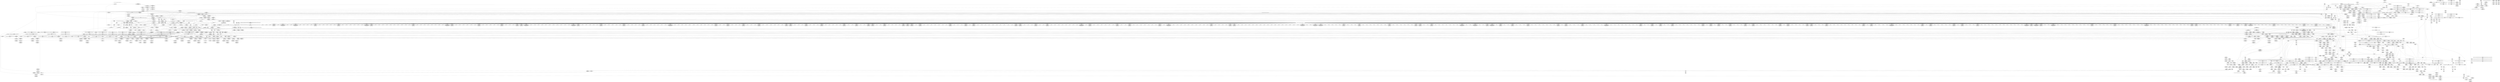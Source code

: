 digraph {
	CE0x3d8bde0 [shape=record,shape=Mrecord,label="{CE0x3d8bde0|selinux_inode_setotherxattr:tmp30|security/selinux/hooks.c,2920|*SummSource*}"]
	CE0x3d829b0 [shape=record,shape=Mrecord,label="{CE0x3d829b0|selinux_inode_setotherxattr:return}"]
	CE0x3d57310 [shape=record,shape=Mrecord,label="{CE0x3d57310|i64_5|*Constant*|*SummSource*}"]
	CE0x59532b0 [shape=record,shape=Mrecord,label="{CE0x59532b0|i64_1|*Constant*}"]
	CE0x3dff740 [shape=record,shape=Mrecord,label="{CE0x3dff740|12:_i32,_56:_i8*,_:_CRE_224,232_|*MultipleSource*|Function::inode_has_perm&Arg::inode::|*LoadInst*|security/selinux/hooks.c,1627|security/selinux/hooks.c,1611}"]
	CE0x3d3ce90 [shape=record,shape=Mrecord,label="{CE0x3d3ce90|12:_i32,_56:_i8*,_:_CRE_140,141_}"]
	CE0x3d6f870 [shape=record,shape=Mrecord,label="{CE0x3d6f870|selinux_inode_setotherxattr:tmp14|security/selinux/hooks.c,2915|*SummSink*}"]
	CE0x3d528b0 [shape=record,shape=Mrecord,label="{CE0x3d528b0|cred_sid:tmp2}"]
	CE0x3e0ccd0 [shape=record,shape=Mrecord,label="{CE0x3e0ccd0|12:_i32,_56:_i8*,_:_CRE_557,558_}"]
	CE0x3d4ad80 [shape=record,shape=Mrecord,label="{CE0x3d4ad80|i64*_getelementptr_inbounds_(_2_x_i64_,_2_x_i64_*___llvm_gcov_ctr98,_i64_0,_i64_1)|*Constant*}"]
	CE0x3d4fad0 [shape=record,shape=Mrecord,label="{CE0x3d4fad0|selinux_inode_removexattr:tmp7|security/selinux/hooks.c,3056|*SummSink*}"]
	CE0x3d69940 [shape=record,shape=Mrecord,label="{CE0x3d69940|GLOBAL:selinux_inode_setotherxattr.__warned|Global_var:selinux_inode_setotherxattr.__warned|*SummSource*}"]
	CE0x3e10a60 [shape=record,shape=Mrecord,label="{CE0x3e10a60|12:_i32,_56:_i8*,_:_CRE_609,610_}"]
	CE0x3d8c520 [shape=record,shape=Mrecord,label="{CE0x3d8c520|selinux_inode_setotherxattr:call|security/selinux/hooks.c,2915|*SummSink*}"]
	CE0x3d8a960 [shape=record,shape=Mrecord,label="{CE0x3d8a960|i32_31|*Constant*|*SummSource*}"]
	CE0x3e0e590 [shape=record,shape=Mrecord,label="{CE0x3e0e590|12:_i32,_56:_i8*,_:_CRE_578,579_}"]
	CE0x3e172a0 [shape=record,shape=Mrecord,label="{CE0x3e172a0|12:_i32,_56:_i8*,_:_CRE_885,886_}"]
	CE0x3e2fee0 [shape=record,shape=Mrecord,label="{CE0x3e2fee0|inode_has_perm:tmp12|security/selinux/hooks.c,1612|*SummSource*}"]
	CE0x3def590 [shape=record,shape=Mrecord,label="{CE0x3def590|12:_i32,_56:_i8*,_:_CRE_24,32_|*MultipleSource*|Function::inode_has_perm&Arg::inode::|*LoadInst*|security/selinux/hooks.c,1627|security/selinux/hooks.c,1611}"]
	CE0x3debd50 [shape=record,shape=Mrecord,label="{CE0x3debd50|inode_has_perm:tmp1|*SummSink*}"]
	CE0x3de9b30 [shape=record,shape=Mrecord,label="{CE0x3de9b30|104:_%struct.inode*,_:_CRE_211,212_}"]
	CE0x3ddbbb0 [shape=record,shape=Mrecord,label="{CE0x3ddbbb0|104:_%struct.inode*,_:_CRE_183,184_}"]
	CE0x3e13ec0 [shape=record,shape=Mrecord,label="{CE0x3e13ec0|12:_i32,_56:_i8*,_:_CRE_760,768_|*MultipleSource*|Function::inode_has_perm&Arg::inode::|*LoadInst*|security/selinux/hooks.c,1627|security/selinux/hooks.c,1611}"]
	CE0x3d949a0 [shape=record,shape=Mrecord,label="{CE0x3d949a0|inode_has_perm:adp|Function::inode_has_perm&Arg::adp::|*SummSink*}"]
	CE0x3d6c7c0 [shape=record,shape=Mrecord,label="{CE0x3d6c7c0|selinux_inode_setotherxattr:tmp6|security/selinux/hooks.c,2915}"]
	CE0x3e17e80 [shape=record,shape=Mrecord,label="{CE0x3e17e80|12:_i32,_56:_i8*,_:_CRE_895,896_}"]
	CE0x3e39890 [shape=record,shape=Mrecord,label="{CE0x3e39890|i64*_getelementptr_inbounds_(_5_x_i64_,_5_x_i64_*___llvm_gcov_ctr155,_i64_0,_i64_4)|*Constant*}"]
	CE0x3d9a590 [shape=record,shape=Mrecord,label="{CE0x3d9a590|selinux_inode_setotherxattr:tobool1|security/selinux/hooks.c,2915}"]
	CE0x3d46cf0 [shape=record,shape=Mrecord,label="{CE0x3d46cf0|_ret_i32_%retval.0,_!dbg_!27720|security/selinux/hooks.c,3061|*SummSource*}"]
	CE0x3ddbac0 [shape=record,shape=Mrecord,label="{CE0x3ddbac0|104:_%struct.inode*,_:_CRE_182,183_}"]
	CE0x3e39290 [shape=record,shape=Mrecord,label="{CE0x3e39290|__validate_creds:tmp7|include/linux/cred.h,174|*SummSink*}"]
	CE0x3dca8e0 [shape=record,shape=Mrecord,label="{CE0x3dca8e0|cred_sid:tmp4|*LoadInst*|security/selinux/hooks.c,196|*SummSink*}"]
	CE0x3d94cb0 [shape=record,shape=Mrecord,label="{CE0x3d94cb0|_ret_i32_%retval.0,_!dbg_!27739|security/selinux/hooks.c,1618|*SummSource*}"]
	CE0x3d91570 [shape=record,shape=Mrecord,label="{CE0x3d91570|12:_i32,_56:_i8*,_:_CRE_408,416_|*MultipleSource*|Function::inode_has_perm&Arg::inode::|*LoadInst*|security/selinux/hooks.c,1627|security/selinux/hooks.c,1611}"]
	CE0x3d9d740 [shape=record,shape=Mrecord,label="{CE0x3d9d740|_call_void_lockdep_rcu_suspicious(i8*_getelementptr_inbounds_(_25_x_i8_,_25_x_i8_*_.str3,_i32_0,_i32_0),_i32_2915,_i8*_getelementptr_inbounds_(_45_x_i8_,_45_x_i8_*_.str12,_i32_0,_i32_0))_#10,_!dbg_!27729|security/selinux/hooks.c,2915|*SummSink*}"]
	CE0x3e14b80 [shape=record,shape=Mrecord,label="{CE0x3e14b80|12:_i32,_56:_i8*,_:_CRE_816,824_|*MultipleSource*|Function::inode_has_perm&Arg::inode::|*LoadInst*|security/selinux/hooks.c,1627|security/selinux/hooks.c,1611}"]
	"CONST[source:1(input),value:2(dynamic)][purpose:{object}][SrcIdx:10]"
	CE0x3e0ef10 [shape=record,shape=Mrecord,label="{CE0x3e0ef10|12:_i32,_56:_i8*,_:_CRE_586,587_}"]
	CE0x3e20830 [shape=record,shape=Mrecord,label="{CE0x3e20830|inode_has_perm:call|security/selinux/hooks.c,1614|*SummSink*}"]
	CE0x3d4b920 [shape=record,shape=Mrecord,label="{CE0x3d4b920|_ret_i32_%retval.0,_!dbg_!27762|security/selinux/hooks.c,2932|*SummSource*}"]
	CE0x3dde570 [shape=record,shape=Mrecord,label="{CE0x3dde570|dentry_has_perm:d_inode|security/selinux/hooks.c,1627}"]
	CE0x3ddcce0 [shape=record,shape=Mrecord,label="{CE0x3ddcce0|104:_%struct.inode*,_:_CRE_223,224_}"]
	CE0x3d828a0 [shape=record,shape=Mrecord,label="{CE0x3d828a0|selinux_inode_setotherxattr:land.lhs.true|*SummSink*}"]
	CE0x3df0e30 [shape=record,shape=Mrecord,label="{CE0x3df0e30|12:_i32,_56:_i8*,_:_CRE_104,112_|*MultipleSource*|Function::inode_has_perm&Arg::inode::|*LoadInst*|security/selinux/hooks.c,1627|security/selinux/hooks.c,1611}"]
	CE0x3d57850 [shape=record,shape=Mrecord,label="{CE0x3d57850|i64_4|*Constant*|*SummSink*}"]
	CE0x3dc01d0 [shape=record,shape=Mrecord,label="{CE0x3dc01d0|i64*_getelementptr_inbounds_(_25_x_i64_,_25_x_i64_*___llvm_gcov_ctr237,_i64_0,_i64_17)|*Constant*|*SummSource*}"]
	CE0x3d68510 [shape=record,shape=Mrecord,label="{CE0x3d68510|i64*_getelementptr_inbounds_(_2_x_i64_,_2_x_i64_*___llvm_gcov_ctr98,_i64_0,_i64_1)|*Constant*|*SummSink*}"]
	CE0x3d6f4e0 [shape=record,shape=Mrecord,label="{CE0x3d6f4e0|selinux_inode_setotherxattr:tmp14|security/selinux/hooks.c,2915}"]
	CE0x3dfcaa0 [shape=record,shape=Mrecord,label="{CE0x3dfcaa0|12:_i32,_56:_i8*,_:_CRE_174,175_}"]
	CE0x3d59d60 [shape=record,shape=Mrecord,label="{CE0x3d59d60|selinux_inode_setotherxattr:tmp4|security/selinux/hooks.c,2915}"]
	CE0x3d81c90 [shape=record,shape=Mrecord,label="{CE0x3d81c90|i64*_getelementptr_inbounds_(_8_x_i64_,_8_x_i64_*___llvm_gcov_ctr154,_i64_0,_i64_2)|*Constant*|*SummSource*}"]
	CE0x3df03e0 [shape=record,shape=Mrecord,label="{CE0x3df03e0|inode_has_perm:tmp3|*SummSink*}"]
	CE0x3e1e620 [shape=record,shape=Mrecord,label="{CE0x3e1e620|inode_has_perm:sid3|security/selinux/hooks.c,1617}"]
	CE0x3e186d0 [shape=record,shape=Mrecord,label="{CE0x3e186d0|12:_i32,_56:_i8*,_:_CRE_902,903_}"]
	CE0x3e01330 [shape=record,shape=Mrecord,label="{CE0x3e01330|12:_i32,_56:_i8*,_:_CRE_258,259_}"]
	CE0x3d85230 [shape=record,shape=Mrecord,label="{CE0x3d85230|selinux_inode_setotherxattr:if.end18|*SummSink*}"]
	CE0x3d80ca0 [shape=record,shape=Mrecord,label="{CE0x3d80ca0|dentry_has_perm:tmp2|*SummSource*}"]
	CE0x3dea070 [shape=record,shape=Mrecord,label="{CE0x3dea070|inode_has_perm:tmp5|security/selinux/hooks.c,1609|*SummSink*}"]
	CE0x3e0f630 [shape=record,shape=Mrecord,label="{CE0x3e0f630|12:_i32,_56:_i8*,_:_CRE_592,593_}"]
	CE0x3df1ad0 [shape=record,shape=Mrecord,label="{CE0x3df1ad0|i64*_getelementptr_inbounds_(_8_x_i64_,_8_x_i64_*___llvm_gcov_ctr154,_i64_0,_i64_1)|*Constant*|*SummSink*}"]
	CE0x3df3bd0 [shape=record,shape=Mrecord,label="{CE0x3df3bd0|inode_has_perm:tmp|*SummSink*}"]
	CE0x3def700 [shape=record,shape=Mrecord,label="{CE0x3def700|12:_i32,_56:_i8*,_:_CRE_32,40_|*MultipleSource*|Function::inode_has_perm&Arg::inode::|*LoadInst*|security/selinux/hooks.c,1627|security/selinux/hooks.c,1611}"]
	CE0x3e14da0 [shape=record,shape=Mrecord,label="{CE0x3e14da0|12:_i32,_56:_i8*,_:_CRE_824,832_|*MultipleSource*|Function::inode_has_perm&Arg::inode::|*LoadInst*|security/selinux/hooks.c,1627|security/selinux/hooks.c,1611}"]
	CE0x3dc97a0 [shape=record,shape=Mrecord,label="{CE0x3dc97a0|dentry_has_perm:cred|Function::dentry_has_perm&Arg::cred::|*SummSource*}"]
	CE0x3dc4c10 [shape=record,shape=Mrecord,label="{CE0x3dc4c10|selinux_inode_setotherxattr:tmp42}"]
	CE0x3d8e210 [shape=record,shape=Mrecord,label="{CE0x3d8e210|selinux_inode_setotherxattr:tmp49|security/selinux/hooks.c,2932}"]
	CE0x3dec8d0 [shape=record,shape=Mrecord,label="{CE0x3dec8d0|GLOBAL:creds_are_invalid|*Constant*}"]
	CE0x3e14330 [shape=record,shape=Mrecord,label="{CE0x3e14330|12:_i32,_56:_i8*,_:_CRE_776,792_|*MultipleSource*|Function::inode_has_perm&Arg::inode::|*LoadInst*|security/selinux/hooks.c,1627|security/selinux/hooks.c,1611}"]
	CE0x3e35300 [shape=record,shape=Mrecord,label="{CE0x3e35300|inode_has_perm:sclass|security/selinux/hooks.c,1617|*SummSink*}"]
	CE0x3d52990 [shape=record,shape=Mrecord,label="{CE0x3d52990|cred_sid:tmp2|*SummSink*}"]
	CE0x3d96a60 [shape=record,shape=Mrecord,label="{CE0x3d96a60|cred_sid:tmp3|*SummSource*}"]
	CE0x3db25d0 [shape=record,shape=Mrecord,label="{CE0x3db25d0|104:_%struct.inode*,_:_CRE_144,145_}"]
	CE0x3df52c0 [shape=record,shape=Mrecord,label="{CE0x3df52c0|i8*_getelementptr_inbounds_(_25_x_i8_,_25_x_i8_*_.str3,_i32_0,_i32_0)|*Constant*}"]
	CE0x3e11c30 [shape=record,shape=Mrecord,label="{CE0x3e11c30|12:_i32,_56:_i8*,_:_CRE_624,628_|*MultipleSource*|Function::inode_has_perm&Arg::inode::|*LoadInst*|security/selinux/hooks.c,1627|security/selinux/hooks.c,1611}"]
	CE0x3e35710 [shape=record,shape=Mrecord,label="{CE0x3e35710|inode_has_perm:tmp18|security/selinux/hooks.c,1617|*SummSink*}"]
	CE0x3e2da40 [shape=record,shape=Mrecord,label="{CE0x3e2da40|inode_has_perm:tmp9|security/selinux/hooks.c,1611}"]
	CE0x3dc7af0 [shape=record,shape=Mrecord,label="{CE0x3dc7af0|i64*_getelementptr_inbounds_(_25_x_i64_,_25_x_i64_*___llvm_gcov_ctr237,_i64_0,_i64_23)|*Constant*|*SummSink*}"]
	CE0x3e166c0 [shape=record,shape=Mrecord,label="{CE0x3e166c0|12:_i32,_56:_i8*,_:_CRE_875,876_}"]
	CE0x3db5660 [shape=record,shape=Mrecord,label="{CE0x3db5660|dentry_has_perm:tmp4|*LoadInst*|security/selinux/hooks.c,1627|*SummSink*}"]
	CE0x3d57cf0 [shape=record,shape=Mrecord,label="{CE0x3d57cf0|dentry_has_perm:tmp1|*SummSource*}"]
	CE0x3e03930 [shape=record,shape=Mrecord,label="{CE0x3e03930|12:_i32,_56:_i8*,_:_CRE_290,291_}"]
	CE0x3dfc4b0 [shape=record,shape=Mrecord,label="{CE0x3dfc4b0|12:_i32,_56:_i8*,_:_CRE_169,170_}"]
	"CONST[source:2(external),value:2(dynamic)][purpose:{subject}][SrcIdx:13]"
	CE0x3db5700 [shape=record,shape=Mrecord,label="{CE0x3db5700|i8_10|*Constant*|*SummSink*}"]
	CE0x3d53790 [shape=record,shape=Mrecord,label="{CE0x3d53790|i32_4|*Constant*|*SummSource*}"]
	CE0x3d8fb40 [shape=record,shape=Mrecord,label="{CE0x3d8fb40|12:_i32,_56:_i8*,_:_CRE_308,309_}"]
	CE0x3d84230 [shape=record,shape=Mrecord,label="{CE0x3d84230|selinux_inode_setotherxattr:if.end|*SummSource*}"]
	CE0x3d93520 [shape=record,shape=Mrecord,label="{CE0x3d93520|inode_has_perm:entry}"]
	CE0x3e209a0 [shape=record,shape=Mrecord,label="{CE0x3e209a0|GLOBAL:cred_sid|*Constant*}"]
	CE0x3d3da10 [shape=record,shape=Mrecord,label="{CE0x3d3da10|selinux_inode_setotherxattr:call11|security/selinux/hooks.c,2920}"]
	CE0x3e2f870 [shape=record,shape=Mrecord,label="{CE0x3e2f870|inode_has_perm:tmp11|security/selinux/hooks.c,1612}"]
	CE0x3e3bd70 [shape=record,shape=Mrecord,label="{CE0x3e3bd70|__validate_creds:tmp8|include/linux/cred.h,175|*SummSource*}"]
	CE0x3e23bc0 [shape=record,shape=Mrecord,label="{CE0x3e23bc0|i64*_getelementptr_inbounds_(_8_x_i64_,_8_x_i64_*___llvm_gcov_ctr154,_i64_0,_i64_7)|*Constant*}"]
	CE0x3d70f10 [shape=record,shape=Mrecord,label="{CE0x3d70f10|selinux_inode_setotherxattr:tmp10|security/selinux/hooks.c,2915|*SummSource*}"]
	CE0x3e215a0 [shape=record,shape=Mrecord,label="{CE0x3e215a0|_ret_i32_%tmp6,_!dbg_!27716|security/selinux/hooks.c,197}"]
	CE0x3db2df0 [shape=record,shape=Mrecord,label="{CE0x3db2df0|104:_%struct.inode*,_:_CRE_150,151_}"]
	CE0x3e0d880 [shape=record,shape=Mrecord,label="{CE0x3e0d880|12:_i32,_56:_i8*,_:_CRE_567,568_}"]
	CE0x3e112b0 [shape=record,shape=Mrecord,label="{CE0x3e112b0|12:_i32,_56:_i8*,_:_CRE_616,617_}"]
	CE0x3e13610 [shape=record,shape=Mrecord,label="{CE0x3e13610|12:_i32,_56:_i8*,_:_CRE_728,736_|*MultipleSource*|Function::inode_has_perm&Arg::inode::|*LoadInst*|security/selinux/hooks.c,1627|security/selinux/hooks.c,1611}"]
	CE0x3df4ef0 [shape=record,shape=Mrecord,label="{CE0x3df4ef0|_call_void_mcount()_#3|*SummSource*}"]
	CE0x3dc2560 [shape=record,shape=Mrecord,label="{CE0x3dc2560|selinux_inode_setotherxattr:tmp37|security/selinux/hooks.c,2922|*SummSource*}"]
	CE0x3dc3f30 [shape=record,shape=Mrecord,label="{CE0x3dc3f30|i64*_getelementptr_inbounds_(_25_x_i64_,_25_x_i64_*___llvm_gcov_ctr237,_i64_0,_i64_20)|*Constant*|*SummSource*}"]
	CE0x3d60850 [shape=record,shape=Mrecord,label="{CE0x3d60850|i64*_getelementptr_inbounds_(_25_x_i64_,_25_x_i64_*___llvm_gcov_ctr237,_i64_0,_i64_0)|*Constant*}"]
	CE0x3d411a0 [shape=record,shape=Mrecord,label="{CE0x3d411a0|i32_-13|*Constant*|*SummSource*}"]
	CE0x3dfe4c0 [shape=record,shape=Mrecord,label="{CE0x3dfe4c0|12:_i32,_56:_i8*,_:_CRE_196,197_}"]
	CE0x3e11510 [shape=record,shape=Mrecord,label="{CE0x3e11510|12:_i32,_56:_i8*,_:_CRE_618,619_}"]
	CE0x3d84320 [shape=record,shape=Mrecord,label="{CE0x3d84320|selinux_inode_setotherxattr:if.end|*SummSink*}"]
	CE0x3db4e10 [shape=record,shape=Mrecord,label="{CE0x3db4e10|104:_%struct.inode*,_:_CRE_315,316_}"]
	CE0x3d5e120 [shape=record,shape=Mrecord,label="{CE0x3d5e120|i64*_getelementptr_inbounds_(_25_x_i64_,_25_x_i64_*___llvm_gcov_ctr237,_i64_0,_i64_6)|*Constant*|*SummSource*}"]
	CE0x3e1b3a0 [shape=record,shape=Mrecord,label="{CE0x3e1b3a0|12:_i32,_56:_i8*,_:_CRE_960,968_|*MultipleSource*|Function::inode_has_perm&Arg::inode::|*LoadInst*|security/selinux/hooks.c,1627|security/selinux/hooks.c,1611}"]
	CE0x3d8fed0 [shape=record,shape=Mrecord,label="{CE0x3d8fed0|12:_i32,_56:_i8*,_:_CRE_311,312_}"]
	CE0x3dbdb20 [shape=record,shape=Mrecord,label="{CE0x3dbdb20|selinux_inode_setotherxattr:tmp31|security/selinux/hooks.c,2920|*SummSink*}"]
	CE0x3e0b5b0 [shape=record,shape=Mrecord,label="{CE0x3e0b5b0|12:_i32,_56:_i8*,_:_CRE_508,512_|*MultipleSource*|Function::inode_has_perm&Arg::inode::|*LoadInst*|security/selinux/hooks.c,1627|security/selinux/hooks.c,1611}"]
	CE0x3e3cac0 [shape=record,shape=Mrecord,label="{CE0x3e3cac0|i64*_getelementptr_inbounds_(_2_x_i64_,_2_x_i64_*___llvm_gcov_ctr131,_i64_0,_i64_0)|*Constant*}"]
	CE0x3ddb9d0 [shape=record,shape=Mrecord,label="{CE0x3ddb9d0|104:_%struct.inode*,_:_CRE_181,182_}"]
	CE0x3d72800 [shape=record,shape=Mrecord,label="{CE0x3d72800|selinux_inode_setotherxattr:tobool6|security/selinux/hooks.c,2917}"]
	CE0x3d82b80 [shape=record,shape=Mrecord,label="{CE0x3d82b80|selinux_inode_setotherxattr:return|*SummSink*}"]
	CE0x3d8bb30 [shape=record,shape=Mrecord,label="{CE0x3d8bb30|selinux_inode_setotherxattr:tmp30|security/selinux/hooks.c,2920}"]
	CE0x3dff0a0 [shape=record,shape=Mrecord,label="{CE0x3dff0a0|12:_i32,_56:_i8*,_:_CRE_206,207_}"]
	CE0x3e10340 [shape=record,shape=Mrecord,label="{CE0x3e10340|12:_i32,_56:_i8*,_:_CRE_603,604_}"]
	CE0x3d67c70 [shape=record,shape=Mrecord,label="{CE0x3d67c70|selinux_inode_setotherxattr:tmp16|security/selinux/hooks.c,2915|*SummSource*}"]
	CE0x3e01b80 [shape=record,shape=Mrecord,label="{CE0x3e01b80|12:_i32,_56:_i8*,_:_CRE_265,266_}"]
	CE0x3d67e00 [shape=record,shape=Mrecord,label="{CE0x3d67e00|selinux_inode_setotherxattr:tmp16|security/selinux/hooks.c,2915|*SummSink*}"]
	CE0x3db3660 [shape=record,shape=Mrecord,label="{CE0x3db3660|104:_%struct.inode*,_:_CRE_159,160_}"]
	CE0x3d9d660 [shape=record,shape=Mrecord,label="{CE0x3d9d660|_call_void_lockdep_rcu_suspicious(i8*_getelementptr_inbounds_(_25_x_i8_,_25_x_i8_*_.str3,_i32_0,_i32_0),_i32_2915,_i8*_getelementptr_inbounds_(_45_x_i8_,_45_x_i8_*_.str12,_i32_0,_i32_0))_#10,_!dbg_!27729|security/selinux/hooks.c,2915}"]
	CE0x3d55a80 [shape=record,shape=Mrecord,label="{CE0x3d55a80|_call_void_mcount()_#3}"]
	CE0x3d558e0 [shape=record,shape=Mrecord,label="{CE0x3d558e0|_call_void_mcount()_#3|*SummSource*}"]
	CE0x3d3e3a0 [shape=record,shape=Mrecord,label="{CE0x3d3e3a0|GLOBAL:selinux_inode_setotherxattr|*Constant*}"]
	CE0x3e1aba0 [shape=record,shape=Mrecord,label="{CE0x3e1aba0|12:_i32,_56:_i8*,_:_CRE_933,934_}"]
	CE0x3e0fc20 [shape=record,shape=Mrecord,label="{CE0x3e0fc20|12:_i32,_56:_i8*,_:_CRE_597,598_}"]
	CE0x3d4ebc0 [shape=record,shape=Mrecord,label="{CE0x3d4ebc0|selinux_inode_setotherxattr:tmp19|security/selinux/hooks.c,2915|*SummSource*}"]
	CE0x49343f0 [shape=record,shape=Mrecord,label="{CE0x49343f0|selinux_inode_removexattr:tmp4|security/selinux/hooks.c,3055}"]
	CE0x3df7f70 [shape=record,shape=Mrecord,label="{CE0x3df7f70|COLLAPSED:_GCMRE___llvm_gcov_ctr131_internal_global_2_x_i64_zeroinitializer:_elem_0:default:}"]
	CE0x3df7fe0 [shape=record,shape=Mrecord,label="{CE0x3df7fe0|cred_sid:tmp|*SummSource*}"]
	CE0x3d33810 [shape=record,shape=Mrecord,label="{CE0x3d33810|selinux_inode_setotherxattr:tmp18|security/selinux/hooks.c,2915|*SummSink*}"]
	CE0x3db30c0 [shape=record,shape=Mrecord,label="{CE0x3db30c0|104:_%struct.inode*,_:_CRE_153,154_}"]
	CE0x3d72bc0 [shape=record,shape=Mrecord,label="{CE0x3d72bc0|selinux_inode_setotherxattr:tobool6|security/selinux/hooks.c,2917|*SummSink*}"]
	CE0x3d41cd0 [shape=record,shape=Mrecord,label="{CE0x3d41cd0|selinux_inode_removexattr:retval.0}"]
	CE0x3de83a0 [shape=record,shape=Mrecord,label="{CE0x3de83a0|104:_%struct.inode*,_:_CRE_188,189_}"]
	CE0x3d8d710 [shape=record,shape=Mrecord,label="{CE0x3d8d710|i32_-1|*Constant*|*SummSink*}"]
	CE0x3e00020 [shape=record,shape=Mrecord,label="{CE0x3e00020|12:_i32,_56:_i8*,_:_CRE_242,243_}"]
	CE0x3d908b0 [shape=record,shape=Mrecord,label="{CE0x3d908b0|12:_i32,_56:_i8*,_:_CRE_352,360_|*MultipleSource*|Function::inode_has_perm&Arg::inode::|*LoadInst*|security/selinux/hooks.c,1627|security/selinux/hooks.c,1611}"]
	CE0x3e13230 [shape=record,shape=Mrecord,label="{CE0x3e13230|12:_i32,_56:_i8*,_:_CRE_704,712_|*MultipleSource*|Function::inode_has_perm&Arg::inode::|*LoadInst*|security/selinux/hooks.c,1627|security/selinux/hooks.c,1611}"]
	CE0x3dc7cc0 [shape=record,shape=Mrecord,label="{CE0x3dc7cc0|selinux_inode_setotherxattr:tmp47|security/selinux/hooks.c,2931}"]
	CE0x3dbe1a0 [shape=record,shape=Mrecord,label="{CE0x3dbe1a0|i64*_getelementptr_inbounds_(_25_x_i64_,_25_x_i64_*___llvm_gcov_ctr237,_i64_0,_i64_16)|*Constant*}"]
	CE0x3db84b0 [shape=record,shape=Mrecord,label="{CE0x3db84b0|104:_%struct.inode*,_:_CRE_147,148_}"]
	CE0x3e16200 [shape=record,shape=Mrecord,label="{CE0x3e16200|12:_i32,_56:_i8*,_:_CRE_871,872_}"]
	CE0x3dea420 [shape=record,shape=Mrecord,label="{CE0x3dea420|inode_has_perm:if.end|*SummSource*}"]
	CE0x3e09e70 [shape=record,shape=Mrecord,label="{CE0x3e09e70|12:_i32,_56:_i8*,_:_CRE_474,475_}"]
	CE0x3e0c020 [shape=record,shape=Mrecord,label="{CE0x3e0c020|12:_i32,_56:_i8*,_:_CRE_540,544_|*MultipleSource*|Function::inode_has_perm&Arg::inode::|*LoadInst*|security/selinux/hooks.c,1627|security/selinux/hooks.c,1611}"]
	CE0x3d40670 [shape=record,shape=Mrecord,label="{CE0x3d40670|selinux_inode_removexattr:tmp8|security/selinux/hooks.c,3060|*SummSource*}"]
	CE0x3d999c0 [shape=record,shape=Mrecord,label="{CE0x3d999c0|_call_void_mcount()_#3|*SummSource*}"]
	CE0x3d466d0 [shape=record,shape=Mrecord,label="{CE0x3d466d0|dentry_has_perm:tmp}"]
	CE0x3d9bfa0 [shape=record,shape=Mrecord,label="{CE0x3d9bfa0|selinux_inode_setotherxattr:if.end13|*SummSink*}"]
	CE0x3dc1ae0 [shape=record,shape=Mrecord,label="{CE0x3dc1ae0|i64_19|*Constant*}"]
	CE0x3e01200 [shape=record,shape=Mrecord,label="{CE0x3e01200|12:_i32,_56:_i8*,_:_CRE_257,258_}"]
	CE0x3db5800 [shape=record,shape=Mrecord,label="{CE0x3db5800|dentry_has_perm:u|security/selinux/hooks.c,1631}"]
	CE0x3d9a050 [shape=record,shape=Mrecord,label="{CE0x3d9a050|inode_has_perm:bb|*SummSink*}"]
	CE0x3e1d900 [shape=record,shape=Mrecord,label="{CE0x3e1d900|i32_10|*Constant*|*SummSink*}"]
	CE0x3d82fd0 [shape=record,shape=Mrecord,label="{CE0x3d82fd0|inode_has_perm:tmp4|security/selinux/hooks.c,1609|*SummSink*}"]
	CE0x3df3d40 [shape=record,shape=Mrecord,label="{CE0x3df3d40|__validate_creds:call|include/linux/cred.h,173}"]
	CE0x3d6d3d0 [shape=record,shape=Mrecord,label="{CE0x3d6d3d0|_ret_%struct.task_struct*_%tmp4,_!dbg_!27714|./arch/x86/include/asm/current.h,14|*SummSink*}"]
	CE0x3e0ea50 [shape=record,shape=Mrecord,label="{CE0x3e0ea50|12:_i32,_56:_i8*,_:_CRE_582,583_}"]
	CE0x3d72f40 [shape=record,shape=Mrecord,label="{CE0x3d72f40|i64_11|*Constant*|*SummSource*}"]
	CE0x3d5d9c0 [shape=record,shape=Mrecord,label="{CE0x3d5d9c0|i64_0|*Constant*|*SummSink*}"]
	CE0x3e2a7b0 [shape=record,shape=Mrecord,label="{CE0x3e2a7b0|inode_has_perm:lnot|security/selinux/hooks.c,1611|*SummSource*}"]
	CE0x3d96f40 [shape=record,shape=Mrecord,label="{CE0x3d96f40|12:_i32,_56:_i8*,_:_CRE_4,8_|*MultipleSource*|Function::inode_has_perm&Arg::inode::|*LoadInst*|security/selinux/hooks.c,1627|security/selinux/hooks.c,1611}"]
	CE0x3d326d0 [shape=record,shape=Mrecord,label="{CE0x3d326d0|i8*_getelementptr_inbounds_(_45_x_i8_,_45_x_i8_*_.str12,_i32_0,_i32_0)|*Constant*|*SummSink*}"]
	CE0x3e2a190 [shape=record,shape=Mrecord,label="{CE0x3e2a190|inode_has_perm:tobool|security/selinux/hooks.c,1611|*SummSource*}"]
	CE0x3e03cc0 [shape=record,shape=Mrecord,label="{CE0x3e03cc0|12:_i32,_56:_i8*,_:_CRE_293,294_}"]
	CE0x3dfac70 [shape=record,shape=Mrecord,label="{CE0x3dfac70|12:_i32,_56:_i8*,_:_CRE_152,153_}"]
	CE0x3db7a40 [shape=record,shape=Mrecord,label="{CE0x3db7a40|104:_%struct.inode*,_:_CRE_89,90_}"]
	CE0x3e0c900 [shape=record,shape=Mrecord,label="{CE0x3e0c900|12:_i32,_56:_i8*,_:_CRE_554,555_}"]
	CE0x3d8b320 [shape=record,shape=Mrecord,label="{CE0x3d8b320|selinux_inode_setotherxattr:tmp28|security/selinux/hooks.c,2920|*SummSource*}"]
	CE0x3e0f170 [shape=record,shape=Mrecord,label="{CE0x3e0f170|12:_i32,_56:_i8*,_:_CRE_588,589_}"]
	CE0x3d5c1a0 [shape=record,shape=Mrecord,label="{CE0x3d5c1a0|selinux_inode_setotherxattr:tmp12|security/selinux/hooks.c,2915|*SummSource*}"]
	CE0x3d91dc0 [shape=record,shape=Mrecord,label="{CE0x3d91dc0|dentry_has_perm:type|security/selinux/hooks.c,1630|*SummSource*}"]
	CE0x3e0a140 [shape=record,shape=Mrecord,label="{CE0x3e0a140|12:_i32,_56:_i8*,_:_CRE_476,477_}"]
	CE0x3d5dc60 [shape=record,shape=Mrecord,label="{CE0x3d5dc60|selinux_inode_removexattr:tmp3|security/selinux/hooks.c,3055}"]
	CE0x3d38600 [shape=record,shape=Mrecord,label="{CE0x3d38600|selinux_inode_removexattr:return}"]
	CE0x3e26e10 [shape=record,shape=Mrecord,label="{CE0x3e26e10|avc_has_perm:ssid|Function::avc_has_perm&Arg::ssid::|*SummSource*}"]
	CE0x3e0d290 [shape=record,shape=Mrecord,label="{CE0x3e0d290|12:_i32,_56:_i8*,_:_CRE_562,563_}"]
	CE0x3e3c810 [shape=record,shape=Mrecord,label="{CE0x3e3c810|cred_sid:bb|*SummSource*}"]
	CE0x3e02630 [shape=record,shape=Mrecord,label="{CE0x3e02630|12:_i32,_56:_i8*,_:_CRE_274,275_}"]
	CE0x3ddf860 [shape=record,shape=Mrecord,label="{CE0x3ddf860|104:_%struct.inode*,_:_CRE_40,48_|*MultipleSource*|Function::selinux_inode_setotherxattr&Arg::dentry::|Function::selinux_inode_removexattr&Arg::dentry::|Function::dentry_has_perm&Arg::dentry::|security/selinux/hooks.c,1627}"]
	CE0x3d4e210 [shape=record,shape=Mrecord,label="{CE0x3d4e210|i32_78|*Constant*|*SummSink*}"]
	CE0x3dc1d70 [shape=record,shape=Mrecord,label="{CE0x3dc1d70|i64_18|*Constant*}"]
	CE0x3dfebe0 [shape=record,shape=Mrecord,label="{CE0x3dfebe0|12:_i32,_56:_i8*,_:_CRE_202,203_}"]
	CE0x3e353e0 [shape=record,shape=Mrecord,label="{CE0x3e353e0|inode_has_perm:tmp18|security/selinux/hooks.c,1617}"]
	CE0x3d91130 [shape=record,shape=Mrecord,label="{CE0x3d91130|12:_i32,_56:_i8*,_:_CRE_392,400_|*MultipleSource*|Function::inode_has_perm&Arg::inode::|*LoadInst*|security/selinux/hooks.c,1627|security/selinux/hooks.c,1611}"]
	CE0x3e2b6e0 [shape=record,shape=Mrecord,label="{CE0x3e2b6e0|inode_has_perm:conv|security/selinux/hooks.c,1611|*SummSource*}"]
	CE0x3d58d80 [shape=record,shape=Mrecord,label="{CE0x3d58d80|selinux_inode_setotherxattr:if.then10|*SummSink*}"]
	CE0x3dc0450 [shape=record,shape=Mrecord,label="{CE0x3dc0450|selinux_inode_setotherxattr:tmp35|security/selinux/hooks.c,2922}"]
	CE0x3e048a0 [shape=record,shape=Mrecord,label="{CE0x3e048a0|12:_i32,_56:_i8*,_:_CRE_303,304_}"]
	CE0x3db3ec0 [shape=record,shape=Mrecord,label="{CE0x3db3ec0|104:_%struct.inode*,_:_CRE_304,305_}"]
	CE0x3d42dd0 [shape=record,shape=Mrecord,label="{CE0x3d42dd0|get_current:entry}"]
	CE0x3dfded0 [shape=record,shape=Mrecord,label="{CE0x3dfded0|12:_i32,_56:_i8*,_:_CRE_191,192_}"]
	CE0x3e1e470 [shape=record,shape=Mrecord,label="{CE0x3e1e470|inode_has_perm:tmp16|security/selinux/hooks.c,1615|*SummSource*}"]
	CE0x3ddc820 [shape=record,shape=Mrecord,label="{CE0x3ddc820|104:_%struct.inode*,_:_CRE_219,220_}"]
	CE0x3d50cb0 [shape=record,shape=Mrecord,label="{CE0x3d50cb0|i64*_getelementptr_inbounds_(_6_x_i64_,_6_x_i64_*___llvm_gcov_ctr241,_i64_0,_i64_0)|*Constant*}"]
	CE0x3e39e00 [shape=record,shape=Mrecord,label="{CE0x3e39e00|__validate_creds:tobool|include/linux/cred.h,173}"]
	CE0x3e30150 [shape=record,shape=Mrecord,label="{CE0x3e30150|i32_512|*Constant*|*SummSource*}"]
	CE0x3dea5b0 [shape=record,shape=Mrecord,label="{CE0x3dea5b0|i64*_getelementptr_inbounds_(_8_x_i64_,_8_x_i64_*___llvm_gcov_ctr154,_i64_0,_i64_0)|*Constant*}"]
	CE0x3df2440 [shape=record,shape=Mrecord,label="{CE0x3df2440|_ret_void,_!dbg_!27722|include/linux/cred.h,175|*SummSink*}"]
	CE0x3d8a540 [shape=record,shape=Mrecord,label="{CE0x3d8a540|GLOBAL:capable|*Constant*|*SummSource*}"]
	CE0x3dc15e0 [shape=record,shape=Mrecord,label="{CE0x3dc15e0|i32_21|*Constant*|*SummSource*}"]
	CE0x3e2ec70 [shape=record,shape=Mrecord,label="{CE0x3e2ec70|inode_has_perm:tmp10|security/selinux/hooks.c,1611|*SummSink*}"]
	CE0x3dfe5f0 [shape=record,shape=Mrecord,label="{CE0x3dfe5f0|12:_i32,_56:_i8*,_:_CRE_197,198_}"]
	CE0x3ddee80 [shape=record,shape=Mrecord,label="{CE0x3ddee80|get_current:tmp|*SummSink*}"]
	CE0x3e24180 [shape=record,shape=Mrecord,label="{CE0x3e24180|inode_has_perm:retval.0|*SummSink*}"]
	CE0x3dedb40 [shape=record,shape=Mrecord,label="{CE0x3dedb40|_call_void___validate_creds(%struct.cred*_%cred,_i8*_getelementptr_inbounds_(_25_x_i8_,_25_x_i8_*_.str3,_i32_0,_i32_0),_i32_1609)_#10,_!dbg_!27719|security/selinux/hooks.c,1609|*SummSink*}"]
	"CONST[source:2(external),value:0(static)][purpose:{operation}][SrcIdx:6]"
	CE0x3df4300 [shape=record,shape=Mrecord,label="{CE0x3df4300|inode_has_perm:return}"]
	CE0x3e35220 [shape=record,shape=Mrecord,label="{CE0x3e35220|inode_has_perm:sclass|security/selinux/hooks.c,1617|*SummSource*}"]
	CE0x3d82290 [shape=record,shape=Mrecord,label="{CE0x3d82290|selinux_inode_setotherxattr:land.lhs.true2|*SummSink*}"]
	CE0x3d9d6d0 [shape=record,shape=Mrecord,label="{CE0x3d9d6d0|_call_void_lockdep_rcu_suspicious(i8*_getelementptr_inbounds_(_25_x_i8_,_25_x_i8_*_.str3,_i32_0,_i32_0),_i32_2915,_i8*_getelementptr_inbounds_(_45_x_i8_,_45_x_i8_*_.str12,_i32_0,_i32_0))_#10,_!dbg_!27729|security/selinux/hooks.c,2915|*SummSource*}"]
	CE0x3de9410 [shape=record,shape=Mrecord,label="{CE0x3de9410|104:_%struct.inode*,_:_CRE_205,206_}"]
	CE0x3d81900 [shape=record,shape=Mrecord,label="{CE0x3d81900|selinux_inode_setotherxattr:do.end}"]
	CE0x3e214d0 [shape=record,shape=Mrecord,label="{CE0x3e214d0|cred_sid:cred|Function::cred_sid&Arg::cred::|*SummSink*}"]
	CE0x3d54f00 [shape=record,shape=Mrecord,label="{CE0x3d54f00|GLOBAL:__validate_creds|*Constant*|*SummSource*}"]
	CE0x3d3c340 [shape=record,shape=Mrecord,label="{CE0x3d3c340|12:_i32,_56:_i8*,_:_CRE_120,128_|*MultipleSource*|Function::inode_has_perm&Arg::inode::|*LoadInst*|security/selinux/hooks.c,1627|security/selinux/hooks.c,1611}"]
	CE0x3d6c4a0 [shape=record,shape=Mrecord,label="{CE0x3d6c4a0|GLOBAL:__llvm_gcov_ctr237|Global_var:__llvm_gcov_ctr237|*SummSink*}"]
	CE0x3db3480 [shape=record,shape=Mrecord,label="{CE0x3db3480|104:_%struct.inode*,_:_CRE_157,158_}"]
	CE0x3d9b7f0 [shape=record,shape=Mrecord,label="{CE0x3d9b7f0|selinux_inode_setotherxattr:do.body|*SummSink*}"]
	CE0x3de8b20 [shape=record,shape=Mrecord,label="{CE0x3de8b20|104:_%struct.inode*,_:_CRE_196,197_}"]
	CE0x3d38a00 [shape=record,shape=Mrecord,label="{CE0x3d38a00|i64*_getelementptr_inbounds_(_6_x_i64_,_6_x_i64_*___llvm_gcov_ctr241,_i64_0,_i64_0)|*Constant*|*SummSource*}"]
	CE0x3d500e0 [shape=record,shape=Mrecord,label="{CE0x3d500e0|i64_0|*Constant*}"]
	CE0x3e124e0 [shape=record,shape=Mrecord,label="{CE0x3e124e0|12:_i32,_56:_i8*,_:_CRE_664,672_|*MultipleSource*|Function::inode_has_perm&Arg::inode::|*LoadInst*|security/selinux/hooks.c,1627|security/selinux/hooks.c,1611}"]
	CE0x3d80b90 [shape=record,shape=Mrecord,label="{CE0x3d80b90|selinux_inode_setotherxattr:if.then7|*SummSink*}"]
	CE0x3dde410 [shape=record,shape=Mrecord,label="{CE0x3dde410|i32_5|*Constant*|*SummSource*}"]
	CE0x3dc02f0 [shape=record,shape=Mrecord,label="{CE0x3dc02f0|selinux_inode_setotherxattr:tmp34|security/selinux/hooks.c,2922|*SummSink*}"]
	CE0x3d72980 [shape=record,shape=Mrecord,label="{CE0x3d72980|selinux_inode_setotherxattr:tobool6|security/selinux/hooks.c,2917|*SummSource*}"]
	CE0x3e043e0 [shape=record,shape=Mrecord,label="{CE0x3e043e0|12:_i32,_56:_i8*,_:_CRE_299,300_}"]
	CE0x3e11770 [shape=record,shape=Mrecord,label="{CE0x3e11770|12:_i32,_56:_i8*,_:_CRE_620,621_}"]
	CE0x3d98ed0 [shape=record,shape=Mrecord,label="{CE0x3d98ed0|selinux_inode_setotherxattr:tmp24|security/selinux/hooks.c,2919|*SummSource*}"]
	CE0x3e20ff0 [shape=record,shape=Mrecord,label="{CE0x3e20ff0|cred_sid:entry}"]
	CE0x3e04c30 [shape=record,shape=Mrecord,label="{CE0x3e04c30|12:_i32,_56:_i8*,_:_CRE_306,307_}"]
	CE0x3ddae90 [shape=record,shape=Mrecord,label="{CE0x3ddae90|104:_%struct.inode*,_:_CRE_169,170_}"]
	CE0x3df2c80 [shape=record,shape=Mrecord,label="{CE0x3df2c80|__validate_creds:line|Function::__validate_creds&Arg::line::}"]
	CE0x3d57d60 [shape=record,shape=Mrecord,label="{CE0x3d57d60|dentry_has_perm:tmp1|*SummSink*}"]
	CE0x3e2f8e0 [shape=record,shape=Mrecord,label="{CE0x3e2f8e0|inode_has_perm:tmp11|security/selinux/hooks.c,1612|*SummSource*}"]
	CE0x3e00d40 [shape=record,shape=Mrecord,label="{CE0x3e00d40|12:_i32,_56:_i8*,_:_CRE_253,254_}"]
	CE0x3e27900 [shape=record,shape=Mrecord,label="{CE0x3e27900|28:_i32,_32:_i16,_:_CRE_32,34_|*MultipleSource*|*LoadInst*|security/selinux/hooks.c,1615|security/selinux/hooks.c,1615|security/selinux/hooks.c,1617}"]
	CE0x3dc9710 [shape=record,shape=Mrecord,label="{CE0x3dc9710|dentry_has_perm:cred|Function::dentry_has_perm&Arg::cred::}"]
	CE0x3dc5410 [shape=record,shape=Mrecord,label="{CE0x3dc5410|selinux_inode_setotherxattr:tmp42|*SummSink*}"]
	CE0x3d8d810 [shape=record,shape=Mrecord,label="{CE0x3d8d810|selinux_inode_setotherxattr:retval.0}"]
	CE0x3e1c0c0 [shape=record,shape=Mrecord,label="{CE0x3e1c0c0|12:_i32,_56:_i8*,_:_CRE_982,983_}"]
	CE0x3d8f3d0 [shape=record,shape=Mrecord,label="{CE0x3d8f3d0|get_current:tmp4|./arch/x86/include/asm/current.h,14|*SummSink*}"]
	CE0x3e2d580 [shape=record,shape=Mrecord,label="{CE0x3e2d580|GLOBAL:__llvm_gcov_ctr154|Global_var:__llvm_gcov_ctr154|*SummSource*}"]
	CE0x3df5120 [shape=record,shape=Mrecord,label="{CE0x3df5120|__validate_creds:cred|Function::__validate_creds&Arg::cred::|*SummSource*}"]
	CE0x3d84920 [shape=record,shape=Mrecord,label="{CE0x3d84920|i64_1|*Constant*}"]
	CE0x3dfb980 [shape=record,shape=Mrecord,label="{CE0x3dfb980|12:_i32,_56:_i8*,_:_CRE_163,164_}"]
	CE0x3d4ce00 [shape=record,shape=Mrecord,label="{CE0x3d4ce00|selinux_inode_setotherxattr:entry|*SummSink*}"]
	CE0x3e30390 [shape=record,shape=Mrecord,label="{CE0x3e30390|inode_has_perm:tobool|security/selinux/hooks.c,1611}"]
	CE0x3e277d0 [shape=record,shape=Mrecord,label="{CE0x3e277d0|28:_i32,_32:_i16,_:_CRE_28,32_|*MultipleSource*|*LoadInst*|security/selinux/hooks.c,1615|security/selinux/hooks.c,1615|security/selinux/hooks.c,1617}"]
	CE0x3d90cc0 [shape=record,shape=Mrecord,label="{CE0x3d90cc0|12:_i32,_56:_i8*,_:_CRE_376,384_|*MultipleSource*|Function::inode_has_perm&Arg::inode::|*LoadInst*|security/selinux/hooks.c,1627|security/selinux/hooks.c,1611}"]
	CE0x3d5c880 [shape=record,shape=Mrecord,label="{CE0x3d5c880|selinux_inode_setotherxattr:tmp33|security/selinux/hooks.c,2921|*SummSink*}"]
	CE0x3e3bde0 [shape=record,shape=Mrecord,label="{CE0x3e3bde0|__validate_creds:tmp8|include/linux/cred.h,175|*SummSink*}"]
	CE0x3db45d0 [shape=record,shape=Mrecord,label="{CE0x3db45d0|104:_%struct.inode*,_:_CRE_307,308_}"]
	CE0x3e2e900 [shape=record,shape=Mrecord,label="{CE0x3e2e900|inode_has_perm:tmp10|security/selinux/hooks.c,1611}"]
	CE0x3d6d330 [shape=record,shape=Mrecord,label="{CE0x3d6d330|_ret_%struct.task_struct*_%tmp4,_!dbg_!27714|./arch/x86/include/asm/current.h,14}"]
	CE0x3d9bcb0 [shape=record,shape=Mrecord,label="{CE0x3d9bcb0|_call_void_mcount()_#3|*SummSource*}"]
	CE0x3ddd070 [shape=record,shape=Mrecord,label="{CE0x3ddd070|104:_%struct.inode*,_:_CRE_240,248_|*MultipleSource*|Function::selinux_inode_setotherxattr&Arg::dentry::|Function::selinux_inode_removexattr&Arg::dentry::|Function::dentry_has_perm&Arg::dentry::|security/selinux/hooks.c,1627}"]
	CE0x3dc2930 [shape=record,shape=Mrecord,label="{CE0x3dc2930|selinux_inode_setotherxattr:tmp38|security/selinux/hooks.c,2922}"]
	CE0x3ddacb0 [shape=record,shape=Mrecord,label="{CE0x3ddacb0|104:_%struct.inode*,_:_CRE_167,168_}"]
	CE0x3d42f60 [shape=record,shape=Mrecord,label="{CE0x3d42f60|get_current:entry|*SummSource*}"]
	CE0x3db7e70 [shape=record,shape=Mrecord,label="{CE0x3db7e70|104:_%struct.inode*,_:_CRE_92,93_}"]
	CE0x3dfb720 [shape=record,shape=Mrecord,label="{CE0x3dfb720|12:_i32,_56:_i8*,_:_CRE_161,162_}"]
	CE0x3e1ed50 [shape=record,shape=Mrecord,label="{CE0x3e1ed50|inode_has_perm:sclass|security/selinux/hooks.c,1617}"]
	CE0x3d3ee50 [shape=record,shape=Mrecord,label="{CE0x3d3ee50|_call_void_mcount()_#3}"]
	CE0x3d94350 [shape=record,shape=Mrecord,label="{CE0x3d94350|inode_has_perm:perms|Function::inode_has_perm&Arg::perms::|*SummSource*}"]
	CE0x3d6fbe0 [shape=record,shape=Mrecord,label="{CE0x3d6fbe0|__validate_creds:conv|include/linux/cred.h,173|*SummSource*}"]
	CE0x3e0fd50 [shape=record,shape=Mrecord,label="{CE0x3e0fd50|12:_i32,_56:_i8*,_:_CRE_598,599_}"]
	CE0x3dfada0 [shape=record,shape=Mrecord,label="{CE0x3dfada0|12:_i32,_56:_i8*,_:_CRE_153,154_}"]
	CE0x3de8670 [shape=record,shape=Mrecord,label="{CE0x3de8670|104:_%struct.inode*,_:_CRE_191,192_}"]
	CE0x3e37ad0 [shape=record,shape=Mrecord,label="{CE0x3e37ad0|__validate_creds:tmp4|include/linux/cred.h,173|*SummSink*}"]
	CE0x3d81bb0 [shape=record,shape=Mrecord,label="{CE0x3d81bb0|selinux_inode_setotherxattr:if.then12}"]
	CE0x3e0d030 [shape=record,shape=Mrecord,label="{CE0x3e0d030|12:_i32,_56:_i8*,_:_CRE_560,561_}"]
	CE0x3d8d310 [shape=record,shape=Mrecord,label="{CE0x3d8d310|selinux_inode_setotherxattr:tmp48|security/selinux/hooks.c,2932}"]
	CE0x3df4aa0 [shape=record,shape=Mrecord,label="{CE0x3df4aa0|inode_has_perm:tmp}"]
	CE0x3d44a00 [shape=record,shape=Mrecord,label="{CE0x3d44a00|selinux_inode_removexattr:tmp10|security/selinux/hooks.c,3061}"]
	CE0x3df3220 [shape=record,shape=Mrecord,label="{CE0x3df3220|inode_has_perm:do.end}"]
	CE0x3e37f30 [shape=record,shape=Mrecord,label="{CE0x3e37f30|__validate_creds:tmp5|include/linux/cred.h,173|*SummSink*}"]
	CE0x3d4f8a0 [shape=record,shape=Mrecord,label="{CE0x3d4f8a0|selinux_inode_setotherxattr:tmp|*SummSource*}"]
	CE0x3d8add0 [shape=record,shape=Mrecord,label="{CE0x3d8add0|i64_14|*Constant*|*SummSource*}"]
	CE0x3d8f0a0 [shape=record,shape=Mrecord,label="{CE0x3d8f0a0|i64*_getelementptr_inbounds_(_2_x_i64_,_2_x_i64_*___llvm_gcov_ctr98,_i64_0,_i64_0)|*Constant*}"]
	CE0x3db2ee0 [shape=record,shape=Mrecord,label="{CE0x3db2ee0|104:_%struct.inode*,_:_CRE_151,152_}"]
	CE0x3e0a570 [shape=record,shape=Mrecord,label="{CE0x3e0a570|12:_i32,_56:_i8*,_:_CRE_480,481_}"]
	CE0x3e03800 [shape=record,shape=Mrecord,label="{CE0x3e03800|12:_i32,_56:_i8*,_:_CRE_289,290_}"]
	CE0x3e14fc0 [shape=record,shape=Mrecord,label="{CE0x3e14fc0|12:_i32,_56:_i8*,_:_CRE_832,840_|*MultipleSource*|Function::inode_has_perm&Arg::inode::|*LoadInst*|security/selinux/hooks.c,1627|security/selinux/hooks.c,1611}"]
	CE0x3d944a0 [shape=record,shape=Mrecord,label="{CE0x3d944a0|inode_has_perm:perms|Function::inode_has_perm&Arg::perms::|*SummSink*}"]
	CE0x3d6b2a0 [shape=record,shape=Mrecord,label="{CE0x3d6b2a0|selinux_inode_setotherxattr:tmp22|security/selinux/hooks.c,2917|*SummSource*}"]
	CE0x3d821a0 [shape=record,shape=Mrecord,label="{CE0x3d821a0|selinux_inode_setotherxattr:land.lhs.true2|*SummSource*}"]
	CE0x3dc8380 [shape=record,shape=Mrecord,label="{CE0x3dc8380|selinux_inode_setotherxattr:tmp47|security/selinux/hooks.c,2931|*SummSink*}"]
	CE0x3e022a0 [shape=record,shape=Mrecord,label="{CE0x3e022a0|12:_i32,_56:_i8*,_:_CRE_271,272_}"]
	CE0x3e0ecb0 [shape=record,shape=Mrecord,label="{CE0x3e0ecb0|12:_i32,_56:_i8*,_:_CRE_584,585_}"]
	CE0x3db3a90 [shape=record,shape=Mrecord,label="{CE0x3db3a90|dentry_has_perm:bb|*SummSink*}"]
	CE0x3d91cd0 [shape=record,shape=Mrecord,label="{CE0x3d91cd0|dentry_has_perm:type|security/selinux/hooks.c,1630}"]
	CE0x3e10df0 [shape=record,shape=Mrecord,label="{CE0x3e10df0|12:_i32,_56:_i8*,_:_CRE_612,613_}"]
	CE0x3e0e460 [shape=record,shape=Mrecord,label="{CE0x3e0e460|12:_i32,_56:_i8*,_:_CRE_577,578_}"]
	CE0x3e231c0 [shape=record,shape=Mrecord,label="{CE0x3e231c0|avc_has_perm:requested|Function::avc_has_perm&Arg::requested::}"]
	CE0x3d33460 [shape=record,shape=Mrecord,label="{CE0x3d33460|selinux_inode_setotherxattr:tmp18|security/selinux/hooks.c,2915}"]
	CE0x3d92d30 [shape=record,shape=Mrecord,label="{CE0x3d92d30|dentry_has_perm:call|security/selinux/hooks.c,1632|*SummSource*}"]
	CE0x3de9f00 [shape=record,shape=Mrecord,label="{CE0x3de9f00|inode_has_perm:tmp5|security/selinux/hooks.c,1609|*SummSource*}"]
	CE0x3ded400 [shape=record,shape=Mrecord,label="{CE0x3ded400|inode_has_perm:tmp1|*SummSource*}"]
	CE0x3e2b370 [shape=record,shape=Mrecord,label="{CE0x3e2b370|inode_has_perm:lnot.ext|security/selinux/hooks.c,1611|*SummSource*}"]
	CE0x3d8d5e0 [shape=record,shape=Mrecord,label="{CE0x3d8d5e0|i32_-1|*Constant*|*SummSource*}"]
	CE0x3d501e0 [shape=record,shape=Mrecord,label="{CE0x3d501e0|selinux_inode_removexattr:tmp2|security/selinux/hooks.c,3055}"]
	CE0x3d988f0 [shape=record,shape=Mrecord,label="{CE0x3d988f0|i64_13|*Constant*|*SummSource*}"]
	CE0x3e20690 [shape=record,shape=Mrecord,label="{CE0x3e20690|inode_has_perm:call|security/selinux/hooks.c,1614}"]
	CE0x3e0aef0 [shape=record,shape=Mrecord,label="{CE0x3e0aef0|12:_i32,_56:_i8*,_:_CRE_488,496_|*MultipleSource*|Function::inode_has_perm&Arg::inode::|*LoadInst*|security/selinux/hooks.c,1627|security/selinux/hooks.c,1611}"]
	CE0x3d5e980 [shape=record,shape=Mrecord,label="{CE0x3d5e980|selinux_inode_removexattr:entry}"]
	CE0x3def840 [shape=record,shape=Mrecord,label="{CE0x3def840|12:_i32,_56:_i8*,_:_CRE_40,48_|*MultipleSource*|Function::inode_has_perm&Arg::inode::|*LoadInst*|security/selinux/hooks.c,1627|security/selinux/hooks.c,1611}"]
	CE0x3df5d20 [shape=record,shape=Mrecord,label="{CE0x3df5d20|i32_22|*Constant*}"]
	CE0x3dfaed0 [shape=record,shape=Mrecord,label="{CE0x3dfaed0|12:_i32,_56:_i8*,_:_CRE_154,155_}"]
	CE0x3e2d930 [shape=record,shape=Mrecord,label="{CE0x3e2d930|inode_has_perm:tmp8|security/selinux/hooks.c,1611|*SummSink*}"]
	CE0x3d854c0 [shape=record,shape=Mrecord,label="{CE0x3d854c0|selinux_inode_setotherxattr:if.then|*SummSink*}"]
	CE0x3e01590 [shape=record,shape=Mrecord,label="{CE0x3e01590|12:_i32,_56:_i8*,_:_CRE_260,261_}"]
	CE0x3d84400 [shape=record,shape=Mrecord,label="{CE0x3d84400|selinux_inode_setotherxattr:if.end18}"]
	CE0x3e02760 [shape=record,shape=Mrecord,label="{CE0x3e02760|12:_i32,_56:_i8*,_:_CRE_275,276_}"]
	CE0x3d93b60 [shape=record,shape=Mrecord,label="{CE0x3d93b60|inode_has_perm:inode|Function::inode_has_perm&Arg::inode::}"]
	CE0x3e0ede0 [shape=record,shape=Mrecord,label="{CE0x3e0ede0|12:_i32,_56:_i8*,_:_CRE_585,586_}"]
	CE0x3e1be10 [shape=record,shape=Mrecord,label="{CE0x3e1be10|12:_i32,_56:_i8*,_:_CRE_979,980_}"]
	CE0x3d525a0 [shape=record,shape=Mrecord,label="{CE0x3d525a0|_call_void___validate_creds(%struct.cred*_%cred,_i8*_getelementptr_inbounds_(_25_x_i8_,_25_x_i8_*_.str3,_i32_0,_i32_0),_i32_1609)_#10,_!dbg_!27719|security/selinux/hooks.c,1609|*SummSource*}"]
	CE0x3e38060 [shape=record,shape=Mrecord,label="{CE0x3e38060|i64*_getelementptr_inbounds_(_5_x_i64_,_5_x_i64_*___llvm_gcov_ctr155,_i64_0,_i64_3)|*Constant*}"]
	CE0x3e0d9b0 [shape=record,shape=Mrecord,label="{CE0x3e0d9b0|12:_i32,_56:_i8*,_:_CRE_568,569_}"]
	CE0x3db31b0 [shape=record,shape=Mrecord,label="{CE0x3db31b0|104:_%struct.inode*,_:_CRE_154,155_}"]
	CE0x3d82c10 [shape=record,shape=Mrecord,label="{CE0x3d82c10|selinux_inode_setotherxattr:if.then15}"]
	CE0x3d61a50 [shape=record,shape=Mrecord,label="{CE0x3d61a50|i64*_getelementptr_inbounds_(_6_x_i64_,_6_x_i64_*___llvm_gcov_ctr241,_i64_0,_i64_3)|*Constant*|*SummSink*}"]
	CE0x3d49970 [shape=record,shape=Mrecord,label="{CE0x3d49970|selinux_inode_removexattr:if.then}"]
	CE0x3e38a10 [shape=record,shape=Mrecord,label="{CE0x3e38a10|__validate_creds:tmp6|include/linux/cred.h,174|*SummSource*}"]
	CE0x3dfdb40 [shape=record,shape=Mrecord,label="{CE0x3dfdb40|12:_i32,_56:_i8*,_:_CRE_188,189_}"]
	CE0x3d81040 [shape=record,shape=Mrecord,label="{CE0x3d81040|selinux_inode_setotherxattr:if.end17|*SummSink*}"]
	CE0x3d6ec40 [shape=record,shape=Mrecord,label="{CE0x3d6ec40|i64_0|*Constant*}"]
	"CONST[source:0(mediator),value:2(dynamic)][purpose:{subject}][SrcIdx:14]"
	CE0x3df6230 [shape=record,shape=Mrecord,label="{CE0x3df6230|__validate_creds:file|Function::__validate_creds&Arg::file::}"]
	CE0x3dbe750 [shape=record,shape=Mrecord,label="{CE0x3dbe750|i64*_getelementptr_inbounds_(_25_x_i64_,_25_x_i64_*___llvm_gcov_ctr237,_i64_0,_i64_16)|*Constant*|*SummSource*}"]
	CE0x3e236a0 [shape=record,shape=Mrecord,label="{CE0x3e236a0|avc_has_perm:auditdata|Function::avc_has_perm&Arg::auditdata::|*SummSink*}"]
	CE0x3df6380 [shape=record,shape=Mrecord,label="{CE0x3df6380|__validate_creds:file|Function::__validate_creds&Arg::file::|*SummSource*}"]
	CE0x3e15a00 [shape=record,shape=Mrecord,label="{CE0x3e15a00|12:_i32,_56:_i8*,_:_CRE_865,866_}"]
	CE0x3d422e0 [shape=record,shape=Mrecord,label="{CE0x3d422e0|_call_void_mcount()_#3|*SummSource*}"]
	CE0x3d6c8a0 [shape=record,shape=Mrecord,label="{CE0x3d6c8a0|selinux_inode_setotherxattr:tmp5|security/selinux/hooks.c,2915|*SummSink*}"]
	CE0x3d41d40 [shape=record,shape=Mrecord,label="{CE0x3d41d40|selinux_inode_removexattr:retval.0|*SummSource*}"]
	CE0x3dfcf60 [shape=record,shape=Mrecord,label="{CE0x3dfcf60|12:_i32,_56:_i8*,_:_CRE_178,179_}"]
	CE0x3e3b7a0 [shape=record,shape=Mrecord,label="{CE0x3e3b7a0|__validate_creds:tmp8|include/linux/cred.h,175}"]
	CE0x3dcad10 [shape=record,shape=Mrecord,label="{CE0x3dcad10|cred_sid:tmp5|security/selinux/hooks.c,196|*SummSink*}"]
	CE0x3d99740 [shape=record,shape=Mrecord,label="{CE0x3d99740|_call_void_mcount()_#3}"]
	CE0x3d937d0 [shape=record,shape=Mrecord,label="{CE0x3d937d0|inode_has_perm:cred|Function::inode_has_perm&Arg::cred::}"]
	CE0x3e16a50 [shape=record,shape=Mrecord,label="{CE0x3e16a50|12:_i32,_56:_i8*,_:_CRE_878,879_}"]
	CE0x3e2d6f0 [shape=record,shape=Mrecord,label="{CE0x3e2d6f0|GLOBAL:__llvm_gcov_ctr154|Global_var:__llvm_gcov_ctr154|*SummSink*}"]
	CE0x3d40c30 [shape=record,shape=Mrecord,label="{CE0x3d40c30|selinux_inode_removexattr:tmp9|security/selinux/hooks.c,3060|*SummSource*}"]
	CE0x3d3ed90 [shape=record,shape=Mrecord,label="{CE0x3d3ed90|dentry_has_perm:tmp3|*SummSink*}"]
	CE0x3d70370 [shape=record,shape=Mrecord,label="{CE0x3d70370|selinux_inode_setotherxattr:tmp26|security/selinux/hooks.c,2919}"]
	CE0x3d709b0 [shape=record,shape=Mrecord,label="{CE0x3d709b0|selinux_inode_setotherxattr:tmp7|security/selinux/hooks.c,2915|*SummSource*}"]
	CE0x3e37410 [shape=record,shape=Mrecord,label="{CE0x3e37410|__validate_creds:tmp3|include/linux/cred.h,173|*SummSource*}"]
	CE0x3e16330 [shape=record,shape=Mrecord,label="{CE0x3e16330|12:_i32,_56:_i8*,_:_CRE_872,873_}"]
	CE0x3d9b690 [shape=record,shape=Mrecord,label="{CE0x3d9b690|selinux_inode_setotherxattr:do.body|*SummSource*}"]
	CE0x3d6dcf0 [shape=record,shape=Mrecord,label="{CE0x3d6dcf0|dentry_has_perm:ad|security/selinux/hooks.c, 1628|*SummSource*}"]
	CE0x3d8b1d0 [shape=record,shape=Mrecord,label="{CE0x3d8b1d0|selinux_inode_setotherxattr:tmp28|security/selinux/hooks.c,2920}"]
	CE0x3e38620 [shape=record,shape=Mrecord,label="{CE0x3e38620|i64*_getelementptr_inbounds_(_5_x_i64_,_5_x_i64_*___llvm_gcov_ctr155,_i64_0,_i64_3)|*Constant*|*SummSink*}"]
	CE0x3d98b10 [shape=record,shape=Mrecord,label="{CE0x3d98b10|selinux_inode_setotherxattr:tmp25|security/selinux/hooks.c,2919}"]
	CE0x3dc7590 [shape=record,shape=Mrecord,label="{CE0x3dc7590|i64*_getelementptr_inbounds_(_25_x_i64_,_25_x_i64_*___llvm_gcov_ctr237,_i64_0,_i64_23)|*Constant*}"]
	"CONST[source:0(mediator),value:0(static)][purpose:{operation}][SnkIdx:3]"
	CE0x3df4b10 [shape=record,shape=Mrecord,label="{CE0x3df4b10|COLLAPSED:_GCMRE___llvm_gcov_ctr154_internal_global_8_x_i64_zeroinitializer:_elem_0:default:}"]
	CE0x3d468a0 [shape=record,shape=Mrecord,label="{CE0x3d468a0|i64*_getelementptr_inbounds_(_6_x_i64_,_6_x_i64_*___llvm_gcov_ctr241,_i64_0,_i64_5)|*Constant*|*SummSource*}"]
	CE0x3deabb0 [shape=record,shape=Mrecord,label="{CE0x3deabb0|inode_has_perm:tmp2}"]
	CE0x3df6ae0 [shape=record,shape=Mrecord,label="{CE0x3df6ae0|i32_4|*Constant*|*SummSink*}"]
	CE0x3e19d60 [shape=record,shape=Mrecord,label="{CE0x3e19d60|12:_i32,_56:_i8*,_:_CRE_921,922_}"]
	CE0x3db7810 [shape=record,shape=Mrecord,label="{CE0x3db7810|104:_%struct.inode*,_:_CRE_88,89_}"]
	CE0x3d5c330 [shape=record,shape=Mrecord,label="{CE0x3d5c330|selinux_inode_setotherxattr:tmp33|security/selinux/hooks.c,2921|*SummSource*}"]
	CE0x3d8dd90 [shape=record,shape=Mrecord,label="{CE0x3d8dd90|selinux_inode_setotherxattr:tmp48|security/selinux/hooks.c,2932|*SummSource*}"]
	CE0x3e1fae0 [shape=record,shape=Mrecord,label="{CE0x3e1fae0|inode_has_perm:tmp13|security/selinux/hooks.c,1614|*SummSource*}"]
	CE0x3dfbab0 [shape=record,shape=Mrecord,label="{CE0x3dfbab0|12:_i32,_56:_i8*,_:_CRE_164,165_}"]
	CE0x3dc4e40 [shape=record,shape=Mrecord,label="{CE0x3dc4e40|i64*_getelementptr_inbounds_(_25_x_i64_,_25_x_i64_*___llvm_gcov_ctr237,_i64_0,_i64_21)|*Constant*}"]
	CE0x3dbdca0 [shape=record,shape=Mrecord,label="{CE0x3dbdca0|selinux_inode_setotherxattr:tmp32|security/selinux/hooks.c,2921}"]
	CE0x3de90c0 [shape=record,shape=Mrecord,label="{CE0x3de90c0|104:_%struct.inode*,_:_CRE_202,203_}"]
	CE0x3d59780 [shape=record,shape=Mrecord,label="{CE0x3d59780|selinux_inode_removexattr:tmp5|security/selinux/hooks.c,3055}"]
	CE0x3ded7c0 [shape=record,shape=Mrecord,label="{CE0x3ded7c0|__validate_creds:tmp1|*SummSource*}"]
	CE0x3d84990 [shape=record,shape=Mrecord,label="{CE0x3d84990|selinux_inode_setotherxattr:tmp1}"]
	CE0x3ddb250 [shape=record,shape=Mrecord,label="{CE0x3ddb250|104:_%struct.inode*,_:_CRE_173,174_}"]
	CE0x3e3ac30 [shape=record,shape=Mrecord,label="{CE0x3e3ac30|i32_3|*Constant*|*SummSink*}"]
	CE0x3d92da0 [shape=record,shape=Mrecord,label="{CE0x3d92da0|dentry_has_perm:call|security/selinux/hooks.c,1632|*SummSink*}"]
	CE0x3ddd5f0 [shape=record,shape=Mrecord,label="{CE0x3ddd5f0|104:_%struct.inode*,_:_CRE_256,264_|*MultipleSource*|Function::selinux_inode_setotherxattr&Arg::dentry::|Function::selinux_inode_removexattr&Arg::dentry::|Function::dentry_has_perm&Arg::dentry::|security/selinux/hooks.c,1627}"]
	CE0x3e160d0 [shape=record,shape=Mrecord,label="{CE0x3e160d0|12:_i32,_56:_i8*,_:_CRE_870,871_}"]
	CE0x3e19b00 [shape=record,shape=Mrecord,label="{CE0x3e19b00|12:_i32,_56:_i8*,_:_CRE_919,920_}"]
	CE0x3e3c7a0 [shape=record,shape=Mrecord,label="{CE0x3e3c7a0|cred_sid:bb}"]
	CE0x3e23090 [shape=record,shape=Mrecord,label="{CE0x3e23090|inode_has_perm:tmp17|security/selinux/hooks.c,1617|*SummSink*}"]
	CE0x3ddfc10 [shape=record,shape=Mrecord,label="{CE0x3ddfc10|104:_%struct.inode*,_:_CRE_56,64_|*MultipleSource*|Function::selinux_inode_setotherxattr&Arg::dentry::|Function::selinux_inode_removexattr&Arg::dentry::|Function::dentry_has_perm&Arg::dentry::|security/selinux/hooks.c,1627}"]
	CE0x3e232a0 [shape=record,shape=Mrecord,label="{CE0x3e232a0|avc_has_perm:requested|Function::avc_has_perm&Arg::requested::|*SummSink*}"]
	CE0x3dde7f0 [shape=record,shape=Mrecord,label="{CE0x3dde7f0|104:_%struct.inode*,_:_CRE_0,4_|*MultipleSource*|Function::selinux_inode_setotherxattr&Arg::dentry::|Function::selinux_inode_removexattr&Arg::dentry::|Function::dentry_has_perm&Arg::dentry::|security/selinux/hooks.c,1627}"]
	CE0x3dec6f0 [shape=record,shape=Mrecord,label="{CE0x3dec6f0|__validate_creds:call|include/linux/cred.h,173|*SummSource*}"]
	CE0x3e2b880 [shape=record,shape=Mrecord,label="{CE0x3e2b880|GLOBAL:llvm.expect.i64|*Constant*}"]
	CE0x3dc1230 [shape=record,shape=Mrecord,label="{CE0x3dc1230|i32_21|*Constant*}"]
	CE0x3d65410 [shape=record,shape=Mrecord,label="{CE0x3d65410|i64_3|*Constant*|*SummSink*}"]
	CE0x3d8a9d0 [shape=record,shape=Mrecord,label="{CE0x3d8a9d0|i32_31|*Constant*|*SummSink*}"]
	CE0x3e04510 [shape=record,shape=Mrecord,label="{CE0x3e04510|12:_i32,_56:_i8*,_:_CRE_300,301_}"]
	CE0x3d8eda0 [shape=record,shape=Mrecord,label="{CE0x3d8eda0|COLLAPSED:_GCMRE___llvm_gcov_ctr98_internal_global_2_x_i64_zeroinitializer:_elem_0:default:}"]
	CE0x3d47720 [shape=record,shape=Mrecord,label="{CE0x3d47720|selinux_inode_setotherxattr:if.then15|*SummSink*}"]
	CE0x3d46740 [shape=record,shape=Mrecord,label="{CE0x3d46740|COLLAPSED:_GCMRE___llvm_gcov_ctr153_internal_global_2_x_i64_zeroinitializer:_elem_0:default:}"]
	CE0x3dfd420 [shape=record,shape=Mrecord,label="{CE0x3dfd420|12:_i32,_56:_i8*,_:_CRE_182,183_}"]
	CE0x3e1d3f0 [shape=record,shape=Mrecord,label="{CE0x3e1d3f0|i64*_getelementptr_inbounds_(_8_x_i64_,_8_x_i64_*___llvm_gcov_ctr154,_i64_0,_i64_6)|*Constant*|*SummSource*}"]
	CE0x3e02d50 [shape=record,shape=Mrecord,label="{CE0x3e02d50|12:_i32,_56:_i8*,_:_CRE_280,281_}"]
	CE0x3e10210 [shape=record,shape=Mrecord,label="{CE0x3e10210|12:_i32,_56:_i8*,_:_CRE_602,603_}"]
	CE0x3dfb260 [shape=record,shape=Mrecord,label="{CE0x3dfb260|12:_i32,_56:_i8*,_:_CRE_157,158_}"]
	CE0x3d419e0 [shape=record,shape=Mrecord,label="{CE0x3d419e0|i64*_getelementptr_inbounds_(_6_x_i64_,_6_x_i64_*___llvm_gcov_ctr241,_i64_0,_i64_5)|*Constant*}"]
	CE0x3dc8ad0 [shape=record,shape=Mrecord,label="{CE0x3dc8ad0|selinux_inode_setotherxattr:call19|security/selinux/hooks.c,2931}"]
	CE0x3d93f70 [shape=record,shape=Mrecord,label="{CE0x3d93f70|inode_has_perm:inode|Function::inode_has_perm&Arg::inode::|*SummSink*}"]
	CE0x3d3c560 [shape=record,shape=Mrecord,label="{CE0x3d3c560|12:_i32,_56:_i8*,_:_CRE_128,136_|*MultipleSource*|Function::inode_has_perm&Arg::inode::|*LoadInst*|security/selinux/hooks.c,1627|security/selinux/hooks.c,1611}"]
	CE0x3e39760 [shape=record,shape=Mrecord,label="{CE0x3e39760|_call_void___invalid_creds(%struct.cred*_%cred,_i8*_%file,_i32_%line)_#10,_!dbg_!27721|include/linux/cred.h,174}"]
	CE0x3d936f0 [shape=record,shape=Mrecord,label="{CE0x3d936f0|inode_has_perm:entry|*SummSink*}"]
	CE0x3d8c370 [shape=record,shape=Mrecord,label="{CE0x3d8c370|selinux_inode_setotherxattr:tmp13|security/selinux/hooks.c,2915|*SummSource*}"]
	CE0x3d65bc0 [shape=record,shape=Mrecord,label="{CE0x3d65bc0|GLOBAL:lockdep_rcu_suspicious|*Constant*}"]
	CE0x3d98880 [shape=record,shape=Mrecord,label="{CE0x3d98880|i64_13|*Constant*}"]
	CE0x3d47070 [shape=record,shape=Mrecord,label="{CE0x3d47070|selinux_inode_setotherxattr:if.then10|*SummSource*}"]
	CE0x3de8760 [shape=record,shape=Mrecord,label="{CE0x3de8760|104:_%struct.inode*,_:_CRE_192,193_}"]
	CE0x3d73100 [shape=record,shape=Mrecord,label="{CE0x3d73100|i64_11|*Constant*|*SummSink*}"]
	CE0x3dfe980 [shape=record,shape=Mrecord,label="{CE0x3dfe980|12:_i32,_56:_i8*,_:_CRE_200,201_}"]
	CE0x3dc1bc0 [shape=record,shape=Mrecord,label="{CE0x3dc1bc0|i64_19|*Constant*|*SummSink*}"]
	CE0x3e2af80 [shape=record,shape=Mrecord,label="{CE0x3e2af80|inode_has_perm:conv|security/selinux/hooks.c,1611}"]
	CE0x3d3d890 [shape=record,shape=Mrecord,label="{CE0x3d3d890|selinux_inode_setotherxattr:tmp27|security/selinux/hooks.c,2919|*SummSink*}"]
	CE0x3deff10 [shape=record,shape=Mrecord,label="{CE0x3deff10|__validate_creds:lnot|include/linux/cred.h,173|*SummSink*}"]
	CE0x3d586f0 [shape=record,shape=Mrecord,label="{CE0x3d586f0|i64*_getelementptr_inbounds_(_25_x_i64_,_25_x_i64_*___llvm_gcov_ctr237,_i64_0,_i64_8)|*Constant*|*SummSink*}"]
	CE0x3d3f110 [shape=record,shape=Mrecord,label="{CE0x3d3f110|_call_void_mcount()_#3|*SummSource*}"]
	CE0x3df4240 [shape=record,shape=Mrecord,label="{CE0x3df4240|inode_has_perm:do.body|*SummSink*}"]
	CE0x3e26b60 [shape=record,shape=Mrecord,label="{CE0x3e26b60|avc_has_perm:entry|*SummSink*}"]
	CE0x3d502f0 [shape=record,shape=Mrecord,label="{CE0x3d502f0|selinux_inode_removexattr:tmp2|security/selinux/hooks.c,3055|*SummSink*}"]
	CE0x3e2eb40 [shape=record,shape=Mrecord,label="{CE0x3e2eb40|inode_has_perm:tmp10|security/selinux/hooks.c,1611|*SummSource*}"]
	CE0x3dfc250 [shape=record,shape=Mrecord,label="{CE0x3dfc250|12:_i32,_56:_i8*,_:_CRE_167,168_}"]
	CE0x3d4a310 [shape=record,shape=Mrecord,label="{CE0x3d4a310|get_current:tmp1}"]
	CE0x3e35c70 [shape=record,shape=Mrecord,label="{CE0x3e35c70|inode_has_perm:call4|security/selinux/hooks.c,1617|*SummSink*}"]
	CE0x3d96ed0 [shape=record,shape=Mrecord,label="{CE0x3d96ed0|12:_i32,_56:_i8*,_:_CRE_2,4_|*MultipleSource*|Function::inode_has_perm&Arg::inode::|*LoadInst*|security/selinux/hooks.c,1627|security/selinux/hooks.c,1611}"]
	CE0x3dcb850 [shape=record,shape=Mrecord,label="{CE0x3dcb850|0:_i32,_4:_i32,_8:_i32,_12:_i32,_:_CMRE_4,8_|*MultipleSource*|security/selinux/hooks.c,196|security/selinux/hooks.c,197|*LoadInst*|security/selinux/hooks.c,196}"]
	CE0x3dc27b0 [shape=record,shape=Mrecord,label="{CE0x3dc27b0|selinux_inode_setotherxattr:tmp37|security/selinux/hooks.c,2922|*SummSink*}"]
	CE0x3d3c780 [shape=record,shape=Mrecord,label="{CE0x3d3c780|12:_i32,_56:_i8*,_:_CRE_136,137_}"]
	CE0x3d920a0 [shape=record,shape=Mrecord,label="{CE0x3d920a0|0:_i8,_8:_%struct.dentry*,_24:_%struct.selinux_audit_data*,_:_SCMRE_0,1_|*MultipleSource*|security/selinux/hooks.c, 1628|security/selinux/hooks.c,1630}"]
	CE0x3e24eb0 [shape=record,shape=Mrecord,label="{CE0x3e24eb0|inode_has_perm:tmp20|security/selinux/hooks.c,1618|*SummSource*}"]
	CE0x3e01de0 [shape=record,shape=Mrecord,label="{CE0x3e01de0|12:_i32,_56:_i8*,_:_CRE_267,268_}"]
	CE0x3d5f3b0 [shape=record,shape=Mrecord,label="{CE0x3d5f3b0|i64_2|*Constant*|*SummSink*}"]
	CE0x3e173d0 [shape=record,shape=Mrecord,label="{CE0x3e173d0|12:_i32,_56:_i8*,_:_CRE_886,887_}"]
	CE0x3df4150 [shape=record,shape=Mrecord,label="{CE0x3df4150|inode_has_perm:do.body|*SummSource*}"]
	CE0x3d579f0 [shape=record,shape=Mrecord,label="{CE0x3d579f0|selinux_inode_setotherxattr:tmp9|security/selinux/hooks.c,2915|*SummSource*}"]
	CE0x3dc1de0 [shape=record,shape=Mrecord,label="{CE0x3dc1de0|i64_18|*Constant*|*SummSource*}"]
	CE0x3e02e80 [shape=record,shape=Mrecord,label="{CE0x3e02e80|12:_i32,_56:_i8*,_:_CRE_281,282_}"]
	CE0x3d44150 [shape=record,shape=Mrecord,label="{CE0x3d44150|i8_10|*Constant*}"]
	CE0x3e0dfa0 [shape=record,shape=Mrecord,label="{CE0x3e0dfa0|12:_i32,_56:_i8*,_:_CRE_573,574_}"]
	CE0x3e192b0 [shape=record,shape=Mrecord,label="{CE0x3e192b0|12:_i32,_56:_i8*,_:_CRE_912,913_}"]
	CE0x3ddca80 [shape=record,shape=Mrecord,label="{CE0x3ddca80|104:_%struct.inode*,_:_CRE_221,222_}"]
	CE0x3d955b0 [shape=record,shape=Mrecord,label="{CE0x3d955b0|i64*_getelementptr_inbounds_(_5_x_i64_,_5_x_i64_*___llvm_gcov_ctr155,_i64_0,_i64_0)|*Constant*}"]
	CE0x3d90000 [shape=record,shape=Mrecord,label="{CE0x3d90000|12:_i32,_56:_i8*,_:_CRE_312,320_|*MultipleSource*|Function::inode_has_perm&Arg::inode::|*LoadInst*|security/selinux/hooks.c,1627|security/selinux/hooks.c,1611}"]
	CE0x3e16cb0 [shape=record,shape=Mrecord,label="{CE0x3e16cb0|12:_i32,_56:_i8*,_:_CRE_880,881_}"]
	CE0x3d8a820 [shape=record,shape=Mrecord,label="{CE0x3d8a820|i32_31|*Constant*}"]
	CE0x3db4980 [shape=record,shape=Mrecord,label="{CE0x3db4980|104:_%struct.inode*,_:_CRE_311,312_}"]
	CE0x3d538f0 [shape=record,shape=Mrecord,label="{CE0x3d538f0|inode_has_perm:i_flags|security/selinux/hooks.c,1611|*SummSink*}"]
	CE0x3e199d0 [shape=record,shape=Mrecord,label="{CE0x3e199d0|12:_i32,_56:_i8*,_:_CRE_918,919_}"]
	CE0x3e30240 [shape=record,shape=Mrecord,label="{CE0x3e30240|i32_512|*Constant*|*SummSink*}"]
	CE0x3defda0 [shape=record,shape=Mrecord,label="{CE0x3defda0|i1_true|*Constant*}"]
	CE0x3e218d0 [shape=record,shape=Mrecord,label="{CE0x3e218d0|_ret_i32_%tmp6,_!dbg_!27716|security/selinux/hooks.c,197|*SummSink*}"]
	CE0x3e04770 [shape=record,shape=Mrecord,label="{CE0x3e04770|12:_i32,_56:_i8*,_:_CRE_302,303_}"]
	CE0x3e1a810 [shape=record,shape=Mrecord,label="{CE0x3e1a810|12:_i32,_56:_i8*,_:_CRE_930,931_}"]
	CE0x3d41dd0 [shape=record,shape=Mrecord,label="{CE0x3d41dd0|selinux_inode_removexattr:retval.0|*SummSink*}"]
	CE0x3d81e10 [shape=record,shape=Mrecord,label="{CE0x3d81e10|i64*_getelementptr_inbounds_(_8_x_i64_,_8_x_i64_*___llvm_gcov_ctr154,_i64_0,_i64_2)|*Constant*|*SummSink*}"]
	CE0x3decf60 [shape=record,shape=Mrecord,label="{CE0x3decf60|cred_sid:security|security/selinux/hooks.c,196|*SummSource*}"]
	CE0x3d61550 [shape=record,shape=Mrecord,label="{CE0x3d61550|i32_0|*Constant*|*SummSource*}"]
	CE0x3d423d0 [shape=record,shape=Mrecord,label="{CE0x3d423d0|_call_void_mcount()_#3|*SummSink*}"]
	CE0x3df4890 [shape=record,shape=Mrecord,label="{CE0x3df4890|i64*_getelementptr_inbounds_(_8_x_i64_,_8_x_i64_*___llvm_gcov_ctr154,_i64_0,_i64_0)|*Constant*|*SummSink*}"]
	CE0x3e347c0 [shape=record,shape=Mrecord,label="{CE0x3e347c0|avc_has_perm:tclass|Function::avc_has_perm&Arg::tclass::|*SummSink*}"]
	CE0x49344e0 [shape=record,shape=Mrecord,label="{CE0x49344e0|selinux_inode_removexattr:tmp4|security/selinux/hooks.c,3055|*SummSource*}"]
	CE0x5953320 [shape=record,shape=Mrecord,label="{CE0x5953320|selinux_inode_removexattr:tmp1}"]
	CE0x3d9d2d0 [shape=record,shape=Mrecord,label="{CE0x3d9d2d0|i8*_getelementptr_inbounds_(_25_x_i8_,_25_x_i8_*_.str3,_i32_0,_i32_0)|*Constant*}"]
	CE0x3e2c090 [shape=record,shape=Mrecord,label="{CE0x3e2c090|inode_has_perm:expval|security/selinux/hooks.c,1611}"]
	CE0x3d5c060 [shape=record,shape=Mrecord,label="{CE0x3d5c060|i64_1|*Constant*|*SummSink*}"]
	CE0x3d8f5c0 [shape=record,shape=Mrecord,label="{CE0x3d8f5c0|%struct.task_struct*_(%struct.task_struct**)*_asm_movq_%gs:$_1:P_,$0_,_r,im,_dirflag_,_fpsr_,_flags_|*SummSource*}"]
	CE0x3d6ace0 [shape=record,shape=Mrecord,label="{CE0x3d6ace0|selinux_inode_setotherxattr:tmp21|security/selinux/hooks.c,2917|*SummSource*}"]
	CE0x3d52920 [shape=record,shape=Mrecord,label="{CE0x3d52920|cred_sid:tmp2|*SummSource*}"]
	CE0x3d4a380 [shape=record,shape=Mrecord,label="{CE0x3d4a380|get_current:tmp1|*SummSource*}"]
	CE0x3d847c0 [shape=record,shape=Mrecord,label="{CE0x3d847c0|i64*_getelementptr_inbounds_(_2_x_i64_,_2_x_i64_*___llvm_gcov_ctr153,_i64_0,_i64_1)|*Constant*|*SummSource*}"]
	CE0x3e3c990 [shape=record,shape=Mrecord,label="{CE0x3e3c990|cred_sid:bb|*SummSink*}"]
	CE0x3e15e40 [shape=record,shape=Mrecord,label="{CE0x3e15e40|12:_i32,_56:_i8*,_:_CRE_867,868_}"]
	CE0x3deeac0 [shape=record,shape=Mrecord,label="{CE0x3deeac0|12:_i32,_56:_i8*,_:_CRE_16,24_|*MultipleSource*|Function::inode_has_perm&Arg::inode::|*LoadInst*|security/selinux/hooks.c,1627|security/selinux/hooks.c,1611}"]
	CE0x3e0be30 [shape=record,shape=Mrecord,label="{CE0x3e0be30|12:_i32,_56:_i8*,_:_CRE_536,540_|*MultipleSource*|Function::inode_has_perm&Arg::inode::|*LoadInst*|security/selinux/hooks.c,1627|security/selinux/hooks.c,1611}"]
	CE0x3df2ad0 [shape=record,shape=Mrecord,label="{CE0x3df2ad0|i32_1609|*Constant*|*SummSink*}"]
	CE0x3df44c0 [shape=record,shape=Mrecord,label="{CE0x3df44c0|cred_sid:tmp4|*LoadInst*|security/selinux/hooks.c,196}"]
	CE0x3e19180 [shape=record,shape=Mrecord,label="{CE0x3e19180|12:_i32,_56:_i8*,_:_CRE_911,912_}"]
	CE0x3d98e00 [shape=record,shape=Mrecord,label="{CE0x3d98e00|selinux_inode_setotherxattr:tmp24|security/selinux/hooks.c,2919}"]
	CE0x3dc7330 [shape=record,shape=Mrecord,label="{CE0x3dc7330|selinux_inode_setotherxattr:tmp46|security/selinux/hooks.c,2931}"]
	CE0x3d467b0 [shape=record,shape=Mrecord,label="{CE0x3d467b0|dentry_has_perm:tmp|*SummSource*}"]
	CE0x3e265f0 [shape=record,shape=Mrecord,label="{CE0x3e265f0|__validate_creds:if.end|*SummSink*}"]
	CE0x3d81230 [shape=record,shape=Mrecord,label="{CE0x3d81230|selinux_inode_setotherxattr:bb|*SummSource*}"]
	CE0x3dea6d0 [shape=record,shape=Mrecord,label="{CE0x3dea6d0|i64*_getelementptr_inbounds_(_8_x_i64_,_8_x_i64_*___llvm_gcov_ctr154,_i64_0,_i64_0)|*Constant*|*SummSource*}"]
	CE0x3e18a60 [shape=record,shape=Mrecord,label="{CE0x3e18a60|12:_i32,_56:_i8*,_:_CRE_905,906_}"]
	CE0x3e0b9f0 [shape=record,shape=Mrecord,label="{CE0x3e0b9f0|12:_i32,_56:_i8*,_:_CRE_520,528_|*MultipleSource*|Function::inode_has_perm&Arg::inode::|*LoadInst*|security/selinux/hooks.c,1627|security/selinux/hooks.c,1611}"]
	CE0x3d47630 [shape=record,shape=Mrecord,label="{CE0x3d47630|selinux_inode_setotherxattr:if.then15|*SummSource*}"]
	CE0x3e1cbd0 [shape=record,shape=Mrecord,label="{CE0x3e1cbd0|inode_has_perm:tmp6|*LoadInst*|security/selinux/hooks.c,1611|*SummSource*}"]
	CE0x3e2aac0 [shape=record,shape=Mrecord,label="{CE0x3e2aac0|inode_has_perm:lnot|security/selinux/hooks.c,1611|*SummSink*}"]
	CE0x3dff1d0 [shape=record,shape=Mrecord,label="{CE0x3dff1d0|12:_i32,_56:_i8*,_:_CRE_207,208_}"]
	CE0x3e1fb50 [shape=record,shape=Mrecord,label="{CE0x3e1fb50|inode_has_perm:tmp13|security/selinux/hooks.c,1614|*SummSink*}"]
	CE0x3ded320 [shape=record,shape=Mrecord,label="{CE0x3ded320|i64_1|*Constant*}"]
	CE0x3e2f180 [shape=record,shape=Mrecord,label="{CE0x3e2f180|i64*_getelementptr_inbounds_(_8_x_i64_,_8_x_i64_*___llvm_gcov_ctr154,_i64_0,_i64_5)|*Constant*|*SummSource*}"]
	CE0x3e029c0 [shape=record,shape=Mrecord,label="{CE0x3e029c0|12:_i32,_56:_i8*,_:_CRE_277,278_}"]
	CE0x59531a0 [shape=record,shape=Mrecord,label="{CE0x59531a0|selinux_inode_removexattr:tmp|*SummSink*}"]
	CE0x3d9cb50 [shape=record,shape=Mrecord,label="{CE0x3d9cb50|i32_1|*Constant*}"]
	CE0x3d57440 [shape=record,shape=Mrecord,label="{CE0x3d57440|i64_5|*Constant*|*SummSink*}"]
	CE0x3e0a090 [shape=record,shape=Mrecord,label="{CE0x3e0a090|12:_i32,_56:_i8*,_:_CRE_475,476_}"]
	CE0x3d939e0 [shape=record,shape=Mrecord,label="{CE0x3d939e0|inode_has_perm:cred|Function::inode_has_perm&Arg::cred::|*SummSource*}"]
	CE0x3dfc710 [shape=record,shape=Mrecord,label="{CE0x3dfc710|12:_i32,_56:_i8*,_:_CRE_171,172_}"]
	CE0x3e17630 [shape=record,shape=Mrecord,label="{CE0x3e17630|12:_i32,_56:_i8*,_:_CRE_888,889_}"]
	CE0x3e0e6c0 [shape=record,shape=Mrecord,label="{CE0x3e0e6c0|12:_i32,_56:_i8*,_:_CRE_579,580_}"]
	CE0x3e19050 [shape=record,shape=Mrecord,label="{CE0x3e19050|12:_i32,_56:_i8*,_:_CRE_910,911_}"]
	CE0x3d37a70 [shape=record,shape=Mrecord,label="{CE0x3d37a70|selinux_inode_removexattr:return|*SummSink*}"]
	CE0x3dcb390 [shape=record,shape=Mrecord,label="{CE0x3dcb390|cred_sid:sid|security/selinux/hooks.c,197|*SummSink*}"]
	CE0x3ddf2e0 [shape=record,shape=Mrecord,label="{CE0x3ddf2e0|104:_%struct.inode*,_:_CRE_8,12_|*MultipleSource*|Function::selinux_inode_setotherxattr&Arg::dentry::|Function::selinux_inode_removexattr&Arg::dentry::|Function::dentry_has_perm&Arg::dentry::|security/selinux/hooks.c,1627}"]
	CE0x3e0a240 [shape=record,shape=Mrecord,label="{CE0x3e0a240|12:_i32,_56:_i8*,_:_CRE_477,478_}"]
	CE0x3dda8f0 [shape=record,shape=Mrecord,label="{CE0x3dda8f0|104:_%struct.inode*,_:_CRE_163,164_}"]
	CE0x3deb030 [shape=record,shape=Mrecord,label="{CE0x3deb030|i64*_getelementptr_inbounds_(_2_x_i64_,_2_x_i64_*___llvm_gcov_ctr131,_i64_0,_i64_1)|*Constant*|*SummSink*}"]
	CE0x3d73280 [shape=record,shape=Mrecord,label="{CE0x3d73280|selinux_inode_setotherxattr:tmp21|security/selinux/hooks.c,2917}"]
	CE0x3ddd300 [shape=record,shape=Mrecord,label="{CE0x3ddd300|104:_%struct.inode*,_:_CRE_248,256_|*MultipleSource*|Function::selinux_inode_setotherxattr&Arg::dentry::|Function::selinux_inode_removexattr&Arg::dentry::|Function::dentry_has_perm&Arg::dentry::|security/selinux/hooks.c,1627}"]
	CE0x3d51fa0 [shape=record,shape=Mrecord,label="{CE0x3d51fa0|selinux_inode_setotherxattr:call3|security/selinux/hooks.c,2915|*SummSink*}"]
	CE0x3e1e180 [shape=record,shape=Mrecord,label="{CE0x3e1e180|inode_has_perm:tmp15|*LoadInst*|security/selinux/hooks.c,1615|*SummSource*}"]
	CE0x3d55d30 [shape=record,shape=Mrecord,label="{CE0x3d55d30|_call_void_mcount()_#3|*SummSink*}"]
	CE0x3df2140 [shape=record,shape=Mrecord,label="{CE0x3df2140|_ret_void,_!dbg_!27722|include/linux/cred.h,175}"]
	CE0x3db6640 [shape=record,shape=Mrecord,label="{CE0x3db6640|dentry_has_perm:dentry1|security/selinux/hooks.c,1631|*SummSink*}"]
	CE0x3dc96a0 [shape=record,shape=Mrecord,label="{CE0x3dc96a0|dentry_has_perm:entry|*SummSink*}"]
	CE0x3e00ae0 [shape=record,shape=Mrecord,label="{CE0x3e00ae0|12:_i32,_56:_i8*,_:_CRE_251,252_}"]
	CE0x3e17d50 [shape=record,shape=Mrecord,label="{CE0x3e17d50|12:_i32,_56:_i8*,_:_CRE_894,895_}"]
	CE0x3e0b360 [shape=record,shape=Mrecord,label="{CE0x3e0b360|12:_i32,_56:_i8*,_:_CRE_504,508_|*MultipleSource*|Function::inode_has_perm&Arg::inode::|*LoadInst*|security/selinux/hooks.c,1627|security/selinux/hooks.c,1611}"]
	CE0x3ddf350 [shape=record,shape=Mrecord,label="{CE0x3ddf350|104:_%struct.inode*,_:_CRE_16,24_|*MultipleSource*|Function::selinux_inode_setotherxattr&Arg::dentry::|Function::selinux_inode_removexattr&Arg::dentry::|Function::dentry_has_perm&Arg::dentry::|security/selinux/hooks.c,1627}"]
	CE0x3d6c0b0 [shape=record,shape=Mrecord,label="{CE0x3d6c0b0|GLOBAL:current_task|Global_var:current_task|*SummSink*}"]
	CE0x3d8ecc0 [shape=record,shape=Mrecord,label="{CE0x3d8ecc0|get_current:bb}"]
	CE0x3dfa7b0 [shape=record,shape=Mrecord,label="{CE0x3dfa7b0|12:_i32,_56:_i8*,_:_CRE_148,149_}"]
	CE0x3e2dbb0 [shape=record,shape=Mrecord,label="{CE0x3e2dbb0|inode_has_perm:tmp9|security/selinux/hooks.c,1611|*SummSource*}"]
	CE0x3d4fe90 [shape=record,shape=Mrecord,label="{CE0x3d4fe90|selinux_inode_removexattr:call1|security/selinux/hooks.c,3056|*SummSource*}"]
	CE0x3e1c420 [shape=record,shape=Mrecord,label="{CE0x3e1c420|12:_i32,_56:_i8*,_:_CRE_988,992_|*MultipleSource*|Function::inode_has_perm&Arg::inode::|*LoadInst*|security/selinux/hooks.c,1627|security/selinux/hooks.c,1611}"]
	CE0x3d71310 [shape=record,shape=Mrecord,label="{CE0x3d71310|selinux_inode_setotherxattr:tmp11|security/selinux/hooks.c,2915}"]
	CE0x3e02170 [shape=record,shape=Mrecord,label="{CE0x3e02170|12:_i32,_56:_i8*,_:_CRE_270,271_}"]
	CE0x3df3180 [shape=record,shape=Mrecord,label="{CE0x3df3180|inode_has_perm:return|*SummSink*}"]
	CE0x512d4b0 [shape=record,shape=Mrecord,label="{CE0x512d4b0|selinux_inode_removexattr:bb|*SummSink*}"]
	CE0x3e24860 [shape=record,shape=Mrecord,label="{CE0x3e24860|inode_has_perm:tmp19|security/selinux/hooks.c,1618}"]
	CE0x3d8af30 [shape=record,shape=Mrecord,label="{CE0x3d8af30|selinux_inode_setotherxattr:tmp29|security/selinux/hooks.c,2920}"]
	CE0x3ddb160 [shape=record,shape=Mrecord,label="{CE0x3ddb160|104:_%struct.inode*,_:_CRE_172,173_}"]
	CE0x3dc5710 [shape=record,shape=Mrecord,label="{CE0x3dc5710|selinux_inode_setotherxattr:tmp43|*SummSink*}"]
	CE0x3d6f020 [shape=record,shape=Mrecord,label="{CE0x3d6f020|i64*_getelementptr_inbounds_(_25_x_i64_,_25_x_i64_*___llvm_gcov_ctr237,_i64_0,_i64_6)|*Constant*|*SummSink*}"]
	CE0x3dc6290 [shape=record,shape=Mrecord,label="{CE0x3dc6290|selinux_inode_setotherxattr:tmp44|security/selinux/hooks.c,2927|*SummSink*}"]
	CE0x3d406e0 [shape=record,shape=Mrecord,label="{CE0x3d406e0|selinux_inode_removexattr:tmp8|security/selinux/hooks.c,3060|*SummSink*}"]
	CE0x3e095f0 [shape=record,shape=Mrecord,label="{CE0x3e095f0|12:_i32,_56:_i8*,_:_CRE_456,464_|*MultipleSource*|Function::inode_has_perm&Arg::inode::|*LoadInst*|security/selinux/hooks.c,1627|security/selinux/hooks.c,1611}"]
	CE0x3e01920 [shape=record,shape=Mrecord,label="{CE0x3e01920|12:_i32,_56:_i8*,_:_CRE_263,264_}"]
	CE0x3debed0 [shape=record,shape=Mrecord,label="{CE0x3debed0|cred_sid:tmp1|*SummSource*}"]
	CE0x3de8490 [shape=record,shape=Mrecord,label="{CE0x3de8490|104:_%struct.inode*,_:_CRE_189,190_}"]
	CE0x3e0a7d0 [shape=record,shape=Mrecord,label="{CE0x3e0a7d0|12:_i32,_56:_i8*,_:_CRE_482,483_}"]
	CE0x3d90690 [shape=record,shape=Mrecord,label="{CE0x3d90690|12:_i32,_56:_i8*,_:_CRE_344,352_|*MultipleSource*|Function::inode_has_perm&Arg::inode::|*LoadInst*|security/selinux/hooks.c,1627|security/selinux/hooks.c,1611}"]
	CE0x3dee950 [shape=record,shape=Mrecord,label="{CE0x3dee950|12:_i32,_56:_i8*,_:_CRE_12,16_|*MultipleSource*|Function::inode_has_perm&Arg::inode::|*LoadInst*|security/selinux/hooks.c,1627|security/selinux/hooks.c,1611}"]
	CE0x3d381c0 [shape=record,shape=Mrecord,label="{CE0x3d381c0|VOIDTB_TE:_CRE:_elem_0:default:}"]
	CE0x3e1dc60 [shape=record,shape=Mrecord,label="{CE0x3e1dc60|inode_has_perm:tmp15|*LoadInst*|security/selinux/hooks.c,1615}"]
	CE0x3e22e90 [shape=record,shape=Mrecord,label="{CE0x3e22e90|inode_has_perm:tmp17|security/selinux/hooks.c,1617|*SummSource*}"]
	CE0x3d8b9b0 [shape=record,shape=Mrecord,label="{CE0x3d8b9b0|selinux_inode_setotherxattr:tmp29|security/selinux/hooks.c,2920|*SummSink*}"]
	CE0x3e04b00 [shape=record,shape=Mrecord,label="{CE0x3e04b00|12:_i32,_56:_i8*,_:_CRE_305,306_}"]
	CE0x3e212a0 [shape=record,shape=Mrecord,label="{CE0x3e212a0|cred_sid:cred|Function::cred_sid&Arg::cred::}"]
	CE0x3e179c0 [shape=record,shape=Mrecord,label="{CE0x3e179c0|12:_i32,_56:_i8*,_:_CRE_891,892_}"]
	CE0x3d32b20 [shape=record,shape=Mrecord,label="{CE0x3d32b20|i64*_getelementptr_inbounds_(_25_x_i64_,_25_x_i64_*___llvm_gcov_ctr237,_i64_0,_i64_9)|*Constant*|*SummSource*}"]
	CE0x3e3aeb0 [shape=record,shape=Mrecord,label="{CE0x3e3aeb0|_call_void___invalid_creds(%struct.cred*_%cred,_i8*_%file,_i32_%line)_#10,_!dbg_!27721|include/linux/cred.h,174|*SummSource*}"]
	CE0x3d6a790 [shape=record,shape=Mrecord,label="{CE0x3d6a790|i64_10|*Constant*|*SummSink*}"]
	CE0x3e2ace0 [shape=record,shape=Mrecord,label="{CE0x3e2ace0|inode_has_perm:lnot1|security/selinux/hooks.c,1611|*SummSource*}"]
	CE0x3def3d0 [shape=record,shape=Mrecord,label="{CE0x3def3d0|__validate_creds:expval|include/linux/cred.h,173}"]
	CE0x3ddada0 [shape=record,shape=Mrecord,label="{CE0x3ddada0|104:_%struct.inode*,_:_CRE_168,169_}"]
	CE0x3e16f10 [shape=record,shape=Mrecord,label="{CE0x3e16f10|12:_i32,_56:_i8*,_:_CRE_882,883_}"]
	CE0x3dfb850 [shape=record,shape=Mrecord,label="{CE0x3dfb850|12:_i32,_56:_i8*,_:_CRE_162,163_}"]
	CE0x3e11180 [shape=record,shape=Mrecord,label="{CE0x3e11180|12:_i32,_56:_i8*,_:_CRE_615,616_}"]
	CE0x3e0aa30 [shape=record,shape=Mrecord,label="{CE0x3e0aa30|12:_i32,_56:_i8*,_:_CRE_484,485_}"]
	CE0x3e140e0 [shape=record,shape=Mrecord,label="{CE0x3e140e0|12:_i32,_56:_i8*,_:_CRE_768,776_|*MultipleSource*|Function::inode_has_perm&Arg::inode::|*LoadInst*|security/selinux/hooks.c,1627|security/selinux/hooks.c,1611}"]
	CE0x3dfdc70 [shape=record,shape=Mrecord,label="{CE0x3dfdc70|12:_i32,_56:_i8*,_:_CRE_189,190_}"]
	CE0x3d52c30 [shape=record,shape=Mrecord,label="{CE0x3d52c30|12:_i32,_56:_i8*,_:_CRE_64,72_|*MultipleSource*|Function::inode_has_perm&Arg::inode::|*LoadInst*|security/selinux/hooks.c,1627|security/selinux/hooks.c,1611}"]
	CE0x3d3d4b0 [shape=record,shape=Mrecord,label="{CE0x3d3d4b0|selinux_inode_setotherxattr:tmp27|security/selinux/hooks.c,2919}"]
	CE0x3d852f0 [shape=record,shape=Mrecord,label="{CE0x3d852f0|selinux_inode_setotherxattr:if.then}"]
	CE0x3ddcbb0 [shape=record,shape=Mrecord,label="{CE0x3ddcbb0|104:_%struct.inode*,_:_CRE_222,223_}"]
	CE0x3e22c90 [shape=record,shape=Mrecord,label="{CE0x3e22c90|inode_has_perm:tmp17|security/selinux/hooks.c,1617}"]
	CE0x3d8d480 [shape=record,shape=Mrecord,label="{CE0x3d8d480|i32_-1|*Constant*}"]
	CE0x3de92e0 [shape=record,shape=Mrecord,label="{CE0x3de92e0|104:_%struct.inode*,_:_CRE_204,205_}"]
	CE0x3de8c10 [shape=record,shape=Mrecord,label="{CE0x3de8c10|104:_%struct.inode*,_:_CRE_197,198_}"]
	CE0x3d6f6e0 [shape=record,shape=Mrecord,label="{CE0x3d6f6e0|selinux_inode_setotherxattr:tmp14|security/selinux/hooks.c,2915|*SummSource*}"]
	CE0x3d81320 [shape=record,shape=Mrecord,label="{CE0x3d81320|selinux_inode_setotherxattr:bb|*SummSink*}"]
	CE0x3e25400 [shape=record,shape=Mrecord,label="{CE0x3e25400|__validate_creds:bb|*SummSource*}"]
	CE0x3d3e090 [shape=record,shape=Mrecord,label="{CE0x3d3e090|GLOBAL:capable|*Constant*}"]
	CE0x3d90f10 [shape=record,shape=Mrecord,label="{CE0x3d90f10|12:_i32,_56:_i8*,_:_CRE_384,388_|*MultipleSource*|Function::inode_has_perm&Arg::inode::|*LoadInst*|security/selinux/hooks.c,1627|security/selinux/hooks.c,1611}"]
	CE0x3e0ac90 [shape=record,shape=Mrecord,label="{CE0x3e0ac90|12:_i32,_56:_i8*,_:_CRE_486,487_}"]
	CE0x3e3ce40 [shape=record,shape=Mrecord,label="{CE0x3e3ce40|i64*_getelementptr_inbounds_(_2_x_i64_,_2_x_i64_*___llvm_gcov_ctr131,_i64_0,_i64_0)|*Constant*|*SummSource*}"]
	CE0x3d67730 [shape=record,shape=Mrecord,label="{CE0x3d67730|selinux_inode_setotherxattr:tmp15|security/selinux/hooks.c,2915|*SummSource*}"]
	CE0x3d6b490 [shape=record,shape=Mrecord,label="{CE0x3d6b490|selinux_inode_setotherxattr:tmp22|security/selinux/hooks.c,2917|*SummSink*}"]
	CE0x3d8d1a0 [shape=record,shape=Mrecord,label="{CE0x3d8d1a0|_ret_i32_%call,_!dbg_!27723|security/selinux/hooks.c,1632|*SummSink*}"]
	CE0x3db4780 [shape=record,shape=Mrecord,label="{CE0x3db4780|104:_%struct.inode*,_:_CRE_309,310_}"]
	CE0x3e2c9e0 [shape=record,shape=Mrecord,label="{CE0x3e2c9e0|inode_has_perm:tobool2|security/selinux/hooks.c,1611|*SummSink*}"]
	CE0x3e34380 [shape=record,shape=Mrecord,label="{CE0x3e34380|avc_has_perm:tsid|Function::avc_has_perm&Arg::tsid::|*SummSink*}"]
	CE0x3dcb970 [shape=record,shape=Mrecord,label="{CE0x3dcb970|0:_i32,_4:_i32,_8:_i32,_12:_i32,_:_CMRE_8,12_|*MultipleSource*|security/selinux/hooks.c,196|security/selinux/hooks.c,197|*LoadInst*|security/selinux/hooks.c,196}"]
	CE0x3dda800 [shape=record,shape=Mrecord,label="{CE0x3dda800|104:_%struct.inode*,_:_CRE_162,163_}"]
	CE0x3e1a940 [shape=record,shape=Mrecord,label="{CE0x3e1a940|12:_i32,_56:_i8*,_:_CRE_931,932_}"]
	CE0x3d9b3c0 [shape=record,shape=Mrecord,label="{CE0x3d9b3c0|%struct.task_struct*_(%struct.task_struct**)*_asm_movq_%gs:$_1:P_,$0_,_r,im,_dirflag_,_fpsr_,_flags_|*SummSink*}"]
	CE0x3dcbec0 [shape=record,shape=Mrecord,label="{CE0x3dcbec0|0:_i32,_4:_i32,_8:_i32,_12:_i32,_:_CMRE_12,16_|*MultipleSource*|security/selinux/hooks.c,196|security/selinux/hooks.c,197|*LoadInst*|security/selinux/hooks.c,196}"]
	CE0x3dc9200 [shape=record,shape=Mrecord,label="{CE0x3dc9200|dentry_has_perm:entry}"]
	CE0x3e18930 [shape=record,shape=Mrecord,label="{CE0x3e18930|12:_i32,_56:_i8*,_:_CRE_904,905_}"]
	CE0x3db3c60 [shape=record,shape=Mrecord,label="{CE0x3db3c60|104:_%struct.inode*,_:_CRE_296,304_|*MultipleSource*|Function::selinux_inode_setotherxattr&Arg::dentry::|Function::selinux_inode_removexattr&Arg::dentry::|Function::dentry_has_perm&Arg::dentry::|security/selinux/hooks.c,1627}"]
	CE0x3e34690 [shape=record,shape=Mrecord,label="{CE0x3e34690|avc_has_perm:tclass|Function::avc_has_perm&Arg::tclass::|*SummSource*}"]
	CE0x3ded390 [shape=record,shape=Mrecord,label="{CE0x3ded390|inode_has_perm:tmp1}"]
	CE0x3de8d00 [shape=record,shape=Mrecord,label="{CE0x3de8d00|104:_%struct.inode*,_:_CRE_198,199_}"]
	CE0x3e0d160 [shape=record,shape=Mrecord,label="{CE0x3e0d160|12:_i32,_56:_i8*,_:_CRE_561,562_}"]
	"CONST[source:2(external),value:0(static)][purpose:{operation}][SrcIdx:8]"
	CE0x3dfcbd0 [shape=record,shape=Mrecord,label="{CE0x3dfcbd0|12:_i32,_56:_i8*,_:_CRE_175,176_}"]
	CE0x3d3cbc0 [shape=record,shape=Mrecord,label="{CE0x3d3cbc0|12:_i32,_56:_i8*,_:_CRE_138,139_}"]
	CE0x3e1a5b0 [shape=record,shape=Mrecord,label="{CE0x3e1a5b0|12:_i32,_56:_i8*,_:_CRE_928,929_}"]
	CE0x3e01460 [shape=record,shape=Mrecord,label="{CE0x3e01460|12:_i32,_56:_i8*,_:_CRE_259,260_}"]
	CE0x3e119d0 [shape=record,shape=Mrecord,label="{CE0x3e119d0|12:_i32,_56:_i8*,_:_CRE_622,623_}"]
	CE0x3d4e410 [shape=record,shape=Mrecord,label="{CE0x3d4e410|COLLAPSED:_GCMRE_current_task_external_global_%struct.task_struct*:_elem_0::|security/selinux/hooks.c,2915}"]
	CE0x3d64ea0 [shape=record,shape=Mrecord,label="{CE0x3d64ea0|selinux_inode_setotherxattr:tobool|security/selinux/hooks.c,2915}"]
	CE0x3e17fb0 [shape=record,shape=Mrecord,label="{CE0x3e17fb0|12:_i32,_56:_i8*,_:_CRE_896,897_}"]
	CE0x3d33150 [shape=record,shape=Mrecord,label="{CE0x3d33150|selinux_inode_setotherxattr:tmp17|security/selinux/hooks.c,2915|*SummSink*}"]
	CE0x3db5870 [shape=record,shape=Mrecord,label="{CE0x3db5870|dentry_has_perm:u|security/selinux/hooks.c,1631|*SummSource*}"]
	CE0x3d6ffc0 [shape=record,shape=Mrecord,label="{CE0x3d6ffc0|selinux_inode_setotherxattr:tmp25|security/selinux/hooks.c,2919|*SummSource*}"]
	CE0x3d96910 [shape=record,shape=Mrecord,label="{CE0x3d96910|cred_sid:tmp3}"]
	CE0x3e29f30 [shape=record,shape=Mrecord,label="{CE0x3e29f30|inode_has_perm:and|security/selinux/hooks.c,1611|*SummSource*}"]
	CE0x3d56030 [shape=record,shape=Mrecord,label="{CE0x3d56030|__validate_creds:line|Function::__validate_creds&Arg::line::|*SummSink*}"]
	CE0x3d8dfb0 [shape=record,shape=Mrecord,label="{CE0x3d8dfb0|i64*_getelementptr_inbounds_(_25_x_i64_,_25_x_i64_*___llvm_gcov_ctr237,_i64_0,_i64_24)|*Constant*|*SummSink*}"]
	CE0x3e0c270 [shape=record,shape=Mrecord,label="{CE0x3e0c270|12:_i32,_56:_i8*,_:_CRE_544,552_|*MultipleSource*|Function::inode_has_perm&Arg::inode::|*LoadInst*|security/selinux/hooks.c,1627|security/selinux/hooks.c,1611}"]
	CE0x3dfaa10 [shape=record,shape=Mrecord,label="{CE0x3dfaa10|12:_i32,_56:_i8*,_:_CRE_150,151_}"]
	CE0x3e2a920 [shape=record,shape=Mrecord,label="{CE0x3e2a920|inode_has_perm:lnot1|security/selinux/hooks.c,1611}"]
	CE0x3df70b0 [shape=record,shape=Mrecord,label="{CE0x3df70b0|__validate_creds:lnot.ext|include/linux/cred.h,173}"]
	CE0x3e11050 [shape=record,shape=Mrecord,label="{CE0x3e11050|12:_i32,_56:_i8*,_:_CRE_614,615_}"]
	CE0x3e14550 [shape=record,shape=Mrecord,label="{CE0x3e14550|12:_i32,_56:_i8*,_:_CRE_792,800_|*MultipleSource*|Function::inode_has_perm&Arg::inode::|*LoadInst*|security/selinux/hooks.c,1627|security/selinux/hooks.c,1611}"]
	CE0x3d8e3b0 [shape=record,shape=Mrecord,label="{CE0x3d8e3b0|selinux_inode_setotherxattr:tmp49|security/selinux/hooks.c,2932|*SummSource*}"]
	CE0x3de7fe0 [shape=record,shape=Mrecord,label="{CE0x3de7fe0|104:_%struct.inode*,_:_CRE_184,185_}"]
	CE0x3d6fe20 [shape=record,shape=Mrecord,label="{CE0x3d6fe20|selinux_inode_setotherxattr:tmp6|security/selinux/hooks.c,2915|*SummSink*}"]
	CE0x3e11e90 [shape=record,shape=Mrecord,label="{CE0x3e11e90|12:_i32,_56:_i8*,_:_CRE_640,648_|*MultipleSource*|Function::inode_has_perm&Arg::inode::|*LoadInst*|security/selinux/hooks.c,1627|security/selinux/hooks.c,1611}"]
	CE0x3e267c0 [shape=record,shape=Mrecord,label="{CE0x3e267c0|avc_has_perm:ssid|Function::avc_has_perm&Arg::ssid::|*SummSink*}"]
	CE0x3e25530 [shape=record,shape=Mrecord,label="{CE0x3e25530|__validate_creds:bb|*SummSink*}"]
	CE0x3d44f90 [shape=record,shape=Mrecord,label="{CE0x3d44f90|selinux_inode_removexattr:tmp11|security/selinux/hooks.c,3061}"]
	CE0x3dcae50 [shape=record,shape=Mrecord,label="{CE0x3dcae50|i32_1|*Constant*}"]
	CE0x3dfeab0 [shape=record,shape=Mrecord,label="{CE0x3dfeab0|12:_i32,_56:_i8*,_:_CRE_201,202_}"]
	CE0x3d578f0 [shape=record,shape=Mrecord,label="{CE0x3d578f0|selinux_inode_setotherxattr:tmp9|security/selinux/hooks.c,2915}"]
	CE0x3dc4350 [shape=record,shape=Mrecord,label="{CE0x3dc4350|selinux_inode_setotherxattr:tmp41|security/selinux/hooks.c,2925|*SummSource*}"]
	CE0x3dca290 [shape=record,shape=Mrecord,label="{CE0x3dca290|i32_32|*Constant*|*SummSource*}"]
	CE0x3db52d0 [shape=record,shape=Mrecord,label="{CE0x3db52d0|104:_%struct.inode*,_:_CRE_319,320_}"]
	CE0x3ddef80 [shape=record,shape=Mrecord,label="{CE0x3ddef80|dentry_has_perm:d_inode|security/selinux/hooks.c,1627|*SummSink*}"]
	CE0x3d70210 [shape=record,shape=Mrecord,label="{CE0x3d70210|selinux_inode_setotherxattr:tmp25|security/selinux/hooks.c,2919|*SummSink*}"]
	CE0x3e155c0 [shape=record,shape=Mrecord,label="{CE0x3e155c0|12:_i32,_56:_i8*,_:_CRE_856,864_|*MultipleSource*|Function::inode_has_perm&Arg::inode::|*LoadInst*|security/selinux/hooks.c,1627|security/selinux/hooks.c,1611}"]
	CE0x3e17170 [shape=record,shape=Mrecord,label="{CE0x3e17170|12:_i32,_56:_i8*,_:_CRE_884,885_}"]
	CE0x3dc20d0 [shape=record,shape=Mrecord,label="{CE0x3dc20d0|selinux_inode_setotherxattr:tmp36|security/selinux/hooks.c,2922|*SummSource*}"]
	CE0x3e0f500 [shape=record,shape=Mrecord,label="{CE0x3e0f500|12:_i32,_56:_i8*,_:_CRE_591,592_}"]
	CE0x3d697c0 [shape=record,shape=Mrecord,label="{CE0x3d697c0|selinux_inode_setotherxattr:tmp7|security/selinux/hooks.c,2915|*SummSink*}"]
	CE0x3d41490 [shape=record,shape=Mrecord,label="{CE0x3d41490|i64_0|*Constant*|*SummSource*}"]
	CE0x3d5a1c0 [shape=record,shape=Mrecord,label="{CE0x3d5a1c0|GLOBAL:__llvm_gcov_ctr237|Global_var:__llvm_gcov_ctr237}"]
	CE0x3deb7f0 [shape=record,shape=Mrecord,label="{CE0x3deb7f0|i64_1|*Constant*}"]
	"CONST[source:0(mediator),value:0(static)][purpose:{operation}][SrcIdx:12]"
	CE0x3defb20 [shape=record,shape=Mrecord,label="{CE0x3defb20|12:_i32,_56:_i8*,_:_CRE_56,64_|*MultipleSource*|Function::inode_has_perm&Arg::inode::|*LoadInst*|security/selinux/hooks.c,1627|security/selinux/hooks.c,1611}"]
	CE0x3e37db0 [shape=record,shape=Mrecord,label="{CE0x3e37db0|__validate_creds:tmp5|include/linux/cred.h,173|*SummSource*}"]
	CE0x3d99f80 [shape=record,shape=Mrecord,label="{CE0x3d99f80|inode_has_perm:bb|*SummSource*}"]
	CE0x3e3c390 [shape=record,shape=Mrecord,label="{CE0x3e3c390|__validate_creds:tmp9|include/linux/cred.h,175|*SummSource*}"]
	CE0x3e389a0 [shape=record,shape=Mrecord,label="{CE0x3e389a0|__validate_creds:tmp6|include/linux/cred.h,174}"]
	CE0x3dfb000 [shape=record,shape=Mrecord,label="{CE0x3dfb000|12:_i32,_56:_i8*,_:_CRE_155,156_}"]
	CE0x3e2cc00 [shape=record,shape=Mrecord,label="{CE0x3e2cc00|i64_4|*Constant*}"]
	CE0x3dc6480 [shape=record,shape=Mrecord,label="{CE0x3dc6480|selinux_inode_setotherxattr:tmp45|security/selinux/hooks.c,2927}"]
	CE0x3de8580 [shape=record,shape=Mrecord,label="{CE0x3de8580|104:_%struct.inode*,_:_CRE_190,191_}"]
	CE0x3d6ba50 [shape=record,shape=Mrecord,label="{CE0x3d6ba50|selinux_inode_setotherxattr:tmp23|security/selinux/hooks.c,2917|*SummSink*}"]
	CE0x3e36ab0 [shape=record,shape=Mrecord,label="{CE0x3e36ab0|__validate_creds:tmp3|include/linux/cred.h,173}"]
	CE0x3dca300 [shape=record,shape=Mrecord,label="{CE0x3dca300|i32_32|*Constant*|*SummSink*}"]
	CE0x3e100e0 [shape=record,shape=Mrecord,label="{CE0x3e100e0|12:_i32,_56:_i8*,_:_CRE_601,602_}"]
	CE0x3d9beb0 [shape=record,shape=Mrecord,label="{CE0x3d9beb0|selinux_inode_setotherxattr:if.end13}"]
	CE0x3df74d0 [shape=record,shape=Mrecord,label="{CE0x3df74d0|i32_1609|*Constant*|*SummSource*}"]
	CE0x3e17890 [shape=record,shape=Mrecord,label="{CE0x3e17890|12:_i32,_56:_i8*,_:_CRE_890,891_}"]
	CE0x3e344f0 [shape=record,shape=Mrecord,label="{CE0x3e344f0|avc_has_perm:tclass|Function::avc_has_perm&Arg::tclass::}"]
	CE0x3ddc950 [shape=record,shape=Mrecord,label="{CE0x3ddc950|104:_%struct.inode*,_:_CRE_220,221_}"]
	CE0x3e2ede0 [shape=record,shape=Mrecord,label="{CE0x3e2ede0|i64*_getelementptr_inbounds_(_8_x_i64_,_8_x_i64_*___llvm_gcov_ctr154,_i64_0,_i64_5)|*Constant*}"]
	CE0x3e091b0 [shape=record,shape=Mrecord,label="{CE0x3e091b0|12:_i32,_56:_i8*,_:_CRE_440,448_|*MultipleSource*|Function::inode_has_perm&Arg::inode::|*LoadInst*|security/selinux/hooks.c,1627|security/selinux/hooks.c,1611}"]
	CE0x3e106d0 [shape=record,shape=Mrecord,label="{CE0x3e106d0|12:_i32,_56:_i8*,_:_CRE_606,607_}"]
	CE0x3df0c40 [shape=record,shape=Mrecord,label="{CE0x3df0c40|12:_i32,_56:_i8*,_:_CRE_96,104_|*MultipleSource*|Function::inode_has_perm&Arg::inode::|*LoadInst*|security/selinux/hooks.c,1627|security/selinux/hooks.c,1611}"]
	CE0x3d55f90 [shape=record,shape=Mrecord,label="{CE0x3d55f90|__validate_creds:line|Function::__validate_creds&Arg::line::|*SummSource*}"]
	CE0x3d4f830 [shape=record,shape=Mrecord,label="{CE0x3d4f830|COLLAPSED:_GCMRE___llvm_gcov_ctr237_internal_global_25_x_i64_zeroinitializer:_elem_0:default:}"]
	CE0x3dc3140 [shape=record,shape=Mrecord,label="{CE0x3dc3140|selinux_inode_setotherxattr:tmp39|security/selinux/hooks.c,2922|*SummSource*}"]
	CE0x3d94b10 [shape=record,shape=Mrecord,label="{CE0x3d94b10|_ret_i32_%retval.0,_!dbg_!27739|security/selinux/hooks.c,1618}"]
	CE0x3d73420 [shape=record,shape=Mrecord,label="{CE0x3d73420|selinux_inode_removexattr:tmp1|*SummSource*}"]
	CE0x3dc3980 [shape=record,shape=Mrecord,label="{CE0x3dc3980|i64*_getelementptr_inbounds_(_25_x_i64_,_25_x_i64_*___llvm_gcov_ctr237,_i64_0,_i64_20)|*Constant*}"]
	CE0x3e0e330 [shape=record,shape=Mrecord,label="{CE0x3e0e330|12:_i32,_56:_i8*,_:_CRE_576,577_}"]
	CE0x3d90260 [shape=record,shape=Mrecord,label="{CE0x3d90260|12:_i32,_56:_i8*,_:_CRE_328,336_|*MultipleSource*|Function::inode_has_perm&Arg::inode::|*LoadInst*|security/selinux/hooks.c,1627|security/selinux/hooks.c,1611}"]
	CE0x3dc9f10 [shape=record,shape=Mrecord,label="{CE0x3dc9f10|dentry_has_perm:dentry|Function::dentry_has_perm&Arg::dentry::|*SummSource*}"]
	CE0x3d442f0 [shape=record,shape=Mrecord,label="{CE0x3d442f0|i8_10|*Constant*|*SummSource*}"]
	CE0x3e1c1c0 [shape=record,shape=Mrecord,label="{CE0x3e1c1c0|12:_i32,_56:_i8*,_:_CRE_983,984_}"]
	CE0x3e20700 [shape=record,shape=Mrecord,label="{CE0x3e20700|inode_has_perm:call|security/selinux/hooks.c,1614|*SummSource*}"]
	CE0x3dc2f20 [shape=record,shape=Mrecord,label="{CE0x3dc2f20|selinux_inode_setotherxattr:tmp39|security/selinux/hooks.c,2922}"]
	CE0x3d8b130 [shape=record,shape=Mrecord,label="{CE0x3d8b130|i64_15|*Constant*|*SummSink*}"]
	CE0x3df22c0 [shape=record,shape=Mrecord,label="{CE0x3df22c0|_ret_void,_!dbg_!27722|include/linux/cred.h,175|*SummSource*}"]
	CE0x3e04050 [shape=record,shape=Mrecord,label="{CE0x3e04050|12:_i32,_56:_i8*,_:_CRE_296,297_}"]
	CE0x3e12700 [shape=record,shape=Mrecord,label="{CE0x3e12700|12:_i32,_56:_i8*,_:_CRE_672,680_|*MultipleSource*|Function::inode_has_perm&Arg::inode::|*LoadInst*|security/selinux/hooks.c,1627|security/selinux/hooks.c,1611}"]
	CE0x3dca450 [shape=record,shape=Mrecord,label="{CE0x3dca450|_ret_i32_%call,_!dbg_!27723|security/selinux/hooks.c,1632}"]
	CE0x3e16920 [shape=record,shape=Mrecord,label="{CE0x3e16920|12:_i32,_56:_i8*,_:_CRE_877,878_}"]
	CE0x3e20d50 [shape=record,shape=Mrecord,label="{CE0x3e20d50|GLOBAL:cred_sid|*Constant*|*SummSource*}"]
	CE0x3d3e240 [shape=record,shape=Mrecord,label="{CE0x3d3e240|selinux_inode_removexattr:call1|security/selinux/hooks.c,3056|*SummSink*}"]
	CE0x3d609d0 [shape=record,shape=Mrecord,label="{CE0x3d609d0|i64*_getelementptr_inbounds_(_25_x_i64_,_25_x_i64_*___llvm_gcov_ctr237,_i64_0,_i64_0)|*Constant*|*SummSource*}"]
	CE0x3d5f0f0 [shape=record,shape=Mrecord,label="{CE0x3d5f0f0|i64_2|*Constant*}"]
	CE0x3d956f0 [shape=record,shape=Mrecord,label="{CE0x3d956f0|i64*_getelementptr_inbounds_(_5_x_i64_,_5_x_i64_*___llvm_gcov_ctr155,_i64_0,_i64_0)|*Constant*|*SummSource*}"]
	CE0x3e16de0 [shape=record,shape=Mrecord,label="{CE0x3e16de0|12:_i32,_56:_i8*,_:_CRE_881,882_}"]
	"CONST[source:0(mediator),value:2(dynamic)][purpose:{subject}][SnkIdx:0]"
	CE0x3d387f0 [shape=record,shape=Mrecord,label="{CE0x3d387f0|COLLAPSED:_GCMRE___llvm_gcov_ctr241_internal_global_6_x_i64_zeroinitializer:_elem_0:default:}"]
	CE0x3d4a840 [shape=record,shape=Mrecord,label="{CE0x3d4a840|selinux_inode_removexattr:if.end|*SummSource*}"]
	CE0x3e1d690 [shape=record,shape=Mrecord,label="{CE0x3e1d690|i64*_getelementptr_inbounds_(_8_x_i64_,_8_x_i64_*___llvm_gcov_ctr154,_i64_0,_i64_6)|*Constant*|*SummSink*}"]
	CE0x3d66200 [shape=record,shape=Mrecord,label="{CE0x3d66200|i32_2915|*Constant*}"]
	CE0x49341a0 [shape=record,shape=Mrecord,label="{CE0x49341a0|GLOBAL:__llvm_gcov_ctr241|Global_var:__llvm_gcov_ctr241|*SummSource*}"]
	CE0x3e04d60 [shape=record,shape=Mrecord,label="{CE0x3e04d60|12:_i32,_56:_i8*,_:_CRE_307,308_}"]
	CE0x3dec030 [shape=record,shape=Mrecord,label="{CE0x3dec030|cred_sid:tmp1|*SummSink*}"]
	CE0x3d34320 [shape=record,shape=Mrecord,label="{CE0x3d34320|selinux_inode_removexattr:tobool|security/selinux/hooks.c,3055|*SummSink*}"]
	CE0x3e36170 [shape=record,shape=Mrecord,label="{CE0x3e36170|i32_(i32,_i32,_i16,_i32,_%struct.common_audit_data*)*_bitcast_(i32_(i32,_i32,_i16,_i32,_%struct.common_audit_data.495*)*_avc_has_perm_to_i32_(i32,_i32,_i16,_i32,_%struct.common_audit_data*)*)|*Constant*|*SummSink*}"]
	CE0x3d90aa0 [shape=record,shape=Mrecord,label="{CE0x3d90aa0|12:_i32,_56:_i8*,_:_CRE_360,376_|*MultipleSource*|Function::inode_has_perm&Arg::inode::|*LoadInst*|security/selinux/hooks.c,1627|security/selinux/hooks.c,1611}"]
	CE0x3e1cdf0 [shape=record,shape=Mrecord,label="{CE0x3e1cdf0|inode_has_perm:tmp6|*LoadInst*|security/selinux/hooks.c,1611|*SummSink*}"]
	CE0x3e24d30 [shape=record,shape=Mrecord,label="{CE0x3e24d30|inode_has_perm:tmp20|security/selinux/hooks.c,1618}"]
	CE0x3e0cf00 [shape=record,shape=Mrecord,label="{CE0x3e0cf00|12:_i32,_56:_i8*,_:_CRE_559,560_}"]
	CE0x3e1d9e0 [shape=record,shape=Mrecord,label="{CE0x3e1d9e0|i32_10|*Constant*|*SummSource*}"]
	CE0x3e3c210 [shape=record,shape=Mrecord,label="{CE0x3e3c210|__validate_creds:tmp9|include/linux/cred.h,175}"]
	CE0x3d43020 [shape=record,shape=Mrecord,label="{CE0x3d43020|get_current:entry|*SummSink*}"]
	CE0x3e3aac0 [shape=record,shape=Mrecord,label="{CE0x3e3aac0|i32_3|*Constant*|*SummSource*}"]
	CE0x3d91790 [shape=record,shape=Mrecord,label="{CE0x3d91790|12:_i32,_56:_i8*,_:_CRE_416,424_|*MultipleSource*|Function::inode_has_perm&Arg::inode::|*LoadInst*|security/selinux/hooks.c,1627|security/selinux/hooks.c,1611}"]
	CE0x3d9c1b0 [shape=record,shape=Mrecord,label="{CE0x3d9c1b0|selinux_inode_setotherxattr:if.end17|*SummSource*}"]
	CE0x3d4cb30 [shape=record,shape=Mrecord,label="{CE0x3d4cb30|selinux_inode_removexattr:entry|*SummSource*}"]
	CE0x3e157e0 [shape=record,shape=Mrecord,label="{CE0x3e157e0|12:_i32,_56:_i8*,_:_CRE_864,865_}"]
	CE0x3dfef70 [shape=record,shape=Mrecord,label="{CE0x3dfef70|12:_i32,_56:_i8*,_:_CRE_205,206_}"]
	CE0x3de9670 [shape=record,shape=Mrecord,label="{CE0x3de9670|104:_%struct.inode*,_:_CRE_207,208_}"]
	CE0x3dedcb0 [shape=record,shape=Mrecord,label="{CE0x3dedcb0|GLOBAL:__validate_creds|*Constant*}"]
	CE0x3db3390 [shape=record,shape=Mrecord,label="{CE0x3db3390|104:_%struct.inode*,_:_CRE_156,157_}"]
	CE0x3d94f80 [shape=record,shape=Mrecord,label="{CE0x3d94f80|inode_has_perm:if.then|*SummSource*}"]
	CE0x3e1d380 [shape=record,shape=Mrecord,label="{CE0x3e1d380|i64*_getelementptr_inbounds_(_8_x_i64_,_8_x_i64_*___llvm_gcov_ctr154,_i64_0,_i64_6)|*Constant*}"]
	CE0x3dffb80 [shape=record,shape=Mrecord,label="{CE0x3dffb80|12:_i32,_56:_i8*,_:_CRE_240,241_}"]
	CE0x3deb760 [shape=record,shape=Mrecord,label="{CE0x3deb760|__validate_creds:tmp|*SummSink*}"]
	CE0x3e2d110 [shape=record,shape=Mrecord,label="{CE0x3e2d110|inode_has_perm:tmp7|security/selinux/hooks.c,1611|*SummSink*}"]
	CE0x3e3b640 [shape=record,shape=Mrecord,label="{CE0x3e3b640|i64*_getelementptr_inbounds_(_5_x_i64_,_5_x_i64_*___llvm_gcov_ctr155,_i64_0,_i64_4)|*Constant*|*SummSink*}"]
	CE0x3dffda0 [shape=record,shape=Mrecord,label="{CE0x3dffda0|12:_i32,_56:_i8*,_:_CRE_241,242_}"]
	CE0x3d52e50 [shape=record,shape=Mrecord,label="{CE0x3d52e50|12:_i32,_56:_i8*,_:_CRE_72,76_|*MultipleSource*|Function::inode_has_perm&Arg::inode::|*LoadInst*|security/selinux/hooks.c,1627|security/selinux/hooks.c,1611}"]
	CE0x3d3c9a0 [shape=record,shape=Mrecord,label="{CE0x3d3c9a0|12:_i32,_56:_i8*,_:_CRE_137,138_}"]
	CE0x3e0bc10 [shape=record,shape=Mrecord,label="{CE0x3e0bc10|12:_i32,_56:_i8*,_:_CRE_528,536_|*MultipleSource*|Function::inode_has_perm&Arg::inode::|*LoadInst*|security/selinux/hooks.c,1627|security/selinux/hooks.c,1611}"]
	CE0x3d9a410 [shape=record,shape=Mrecord,label="{CE0x3d9a410|selinux_inode_setotherxattr:tmp8|security/selinux/hooks.c,2915|*SummSource*}"]
	CE0x3dbd960 [shape=record,shape=Mrecord,label="{CE0x3dbd960|selinux_inode_setotherxattr:tmp31|security/selinux/hooks.c,2920|*SummSource*}"]
	CE0x3d9d150 [shape=record,shape=Mrecord,label="{CE0x3d9d150|i8_1|*Constant*|*SummSink*}"]
	CE0x3db51a0 [shape=record,shape=Mrecord,label="{CE0x3db51a0|104:_%struct.inode*,_:_CRE_318,319_}"]
	CE0x3dfe390 [shape=record,shape=Mrecord,label="{CE0x3dfe390|12:_i32,_56:_i8*,_:_CRE_195,196_}"]
	CE0x3e19640 [shape=record,shape=Mrecord,label="{CE0x3e19640|12:_i32,_56:_i8*,_:_CRE_915,916_}"]
	CE0x3d4c460 [shape=record,shape=Mrecord,label="{CE0x3d4c460|selinux_inode_removexattr:tmp6|security/selinux/hooks.c,3056|*SummSink*}"]
	CE0x3e003f0 [shape=record,shape=Mrecord,label="{CE0x3e003f0|12:_i32,_56:_i8*,_:_CRE_245,246_}"]
	CE0x3d33680 [shape=record,shape=Mrecord,label="{CE0x3d33680|selinux_inode_setotherxattr:tmp18|security/selinux/hooks.c,2915|*SummSource*}"]
	CE0x3d53070 [shape=record,shape=Mrecord,label="{CE0x3d53070|12:_i32,_56:_i8*,_:_CRE_76,80_|*MultipleSource*|Function::inode_has_perm&Arg::inode::|*LoadInst*|security/selinux/hooks.c,1627|security/selinux/hooks.c,1611}"]
	CE0x3e1b060 [shape=record,shape=Mrecord,label="{CE0x3e1b060|12:_i32,_56:_i8*,_:_CRE_944,952_|*MultipleSource*|Function::inode_has_perm&Arg::inode::|*LoadInst*|security/selinux/hooks.c,1627|security/selinux/hooks.c,1611}"]
	CE0x3e2d450 [shape=record,shape=Mrecord,label="{CE0x3e2d450|GLOBAL:__llvm_gcov_ctr154|Global_var:__llvm_gcov_ctr154}"]
	CE0x3e2f950 [shape=record,shape=Mrecord,label="{CE0x3e2f950|inode_has_perm:tmp11|security/selinux/hooks.c,1612|*SummSink*}"]
	CE0x3e0f760 [shape=record,shape=Mrecord,label="{CE0x3e0f760|12:_i32,_56:_i8*,_:_CRE_593,594_}"]
	CE0x3d32cb0 [shape=record,shape=Mrecord,label="{CE0x3d32cb0|i64*_getelementptr_inbounds_(_25_x_i64_,_25_x_i64_*___llvm_gcov_ctr237,_i64_0,_i64_9)|*Constant*|*SummSink*}"]
	CE0x3dc9a90 [shape=record,shape=Mrecord,label="{CE0x3dc9a90|i32_32|*Constant*}"]
	CE0x3e0cdd0 [shape=record,shape=Mrecord,label="{CE0x3e0cdd0|12:_i32,_56:_i8*,_:_CRE_558,559_}"]
	CE0x3deaf00 [shape=record,shape=Mrecord,label="{CE0x3deaf00|i64*_getelementptr_inbounds_(_2_x_i64_,_2_x_i64_*___llvm_gcov_ctr131,_i64_0,_i64_1)|*Constant*|*SummSource*}"]
	CE0x3d3d6d0 [shape=record,shape=Mrecord,label="{CE0x3d3d6d0|selinux_inode_setotherxattr:tmp27|security/selinux/hooks.c,2919|*SummSource*}"]
	CE0x3d72640 [shape=record,shape=Mrecord,label="{CE0x3d72640|VOIDTB_TE_array:_GCR_.str67_private_unnamed_addr_constant_10_x_i8_c_security._00_,_align_1:_elem_0:default:}"]
	CE0x3e02af0 [shape=record,shape=Mrecord,label="{CE0x3e02af0|12:_i32,_56:_i8*,_:_CRE_278,279_}"]
	CE0x3dff560 [shape=record,shape=Mrecord,label="{CE0x3dff560|12:_i32,_56:_i8*,_:_CRE_216,224_|*MultipleSource*|Function::inode_has_perm&Arg::inode::|*LoadInst*|security/selinux/hooks.c,1627|security/selinux/hooks.c,1611}"]
	CE0x3e211c0 [shape=record,shape=Mrecord,label="{CE0x3e211c0|cred_sid:entry|*SummSink*}"]
	CE0x3deac20 [shape=record,shape=Mrecord,label="{CE0x3deac20|inode_has_perm:tmp2|*SummSource*}"]
	CE0x3d94110 [shape=record,shape=Mrecord,label="{CE0x3d94110|inode_has_perm:perms|Function::inode_has_perm&Arg::perms::}"]
	CE0x3d9b480 [shape=record,shape=Mrecord,label="{CE0x3d9b480|GLOBAL:current_task|Global_var:current_task}"]
	CE0x3df3340 [shape=record,shape=Mrecord,label="{CE0x3df3340|inode_has_perm:do.end|*SummSource*}"]
	CE0x3db5530 [shape=record,shape=Mrecord,label="{CE0x3db5530|dentry_has_perm:tmp4|*LoadInst*|security/selinux/hooks.c,1627|*SummSource*}"]
	CE0x3dfd8e0 [shape=record,shape=Mrecord,label="{CE0x3dfd8e0|12:_i32,_56:_i8*,_:_CRE_186,187_}"]
	CE0x3df3040 [shape=record,shape=Mrecord,label="{CE0x3df3040|GLOBAL:creds_are_invalid|*Constant*|*SummSource*}"]
	CE0x3d6b0b0 [shape=record,shape=Mrecord,label="{CE0x3d6b0b0|selinux_inode_setotherxattr:tmp22|security/selinux/hooks.c,2917}"]
	CE0x3e3af20 [shape=record,shape=Mrecord,label="{CE0x3e3af20|GLOBAL:__invalid_creds|*Constant*|*SummSource*}"]
	CE0x3d92ed0 [shape=record,shape=Mrecord,label="{CE0x3d92ed0|GLOBAL:inode_has_perm|*Constant*}"]
	CE0x3d54630 [shape=record,shape=Mrecord,label="{CE0x3d54630|i64*_getelementptr_inbounds_(_8_x_i64_,_8_x_i64_*___llvm_gcov_ctr154,_i64_0,_i64_2)|*Constant*}"]
	CE0x3dfb4c0 [shape=record,shape=Mrecord,label="{CE0x3dfb4c0|12:_i32,_56:_i8*,_:_CRE_159,160_}"]
	CE0x3d6e990 [shape=record,shape=Mrecord,label="{CE0x3d6e990|__validate_creds:conv|include/linux/cred.h,173|*SummSink*}"]
	CE0x3df33e0 [shape=record,shape=Mrecord,label="{CE0x3df33e0|inode_has_perm:bb}"]
	CE0x3d83320 [shape=record,shape=Mrecord,label="{CE0x3d83320|selinux_inode_setotherxattr:if.else}"]
	CE0x3e1dbf0 [shape=record,shape=Mrecord,label="{CE0x3e1dbf0|inode_has_perm:i_security|security/selinux/hooks.c,1615|*SummSink*}"]
	CE0x3d431d0 [shape=record,shape=Mrecord,label="{CE0x3d431d0|GLOBAL:current_task|Global_var:current_task|*SummSource*}"]
	CE0x3e2a310 [shape=record,shape=Mrecord,label="{CE0x3e2a310|inode_has_perm:tobool|security/selinux/hooks.c,1611|*SummSink*}"]
	CE0x3e34250 [shape=record,shape=Mrecord,label="{CE0x3e34250|avc_has_perm:tsid|Function::avc_has_perm&Arg::tsid::|*SummSource*}"]
	CE0x3e362e0 [shape=record,shape=Mrecord,label="{CE0x3e362e0|avc_has_perm:entry}"]
	CE0x3e15ef0 [shape=record,shape=Mrecord,label="{CE0x3e15ef0|12:_i32,_56:_i8*,_:_CRE_868,869_}"]
	CE0x3e17af0 [shape=record,shape=Mrecord,label="{CE0x3e17af0|12:_i32,_56:_i8*,_:_CRE_892,893_}"]
	CE0x3dc4050 [shape=record,shape=Mrecord,label="{CE0x3dc4050|selinux_inode_setotherxattr:tmp40|security/selinux/hooks.c,2925|*SummSink*}"]
	CE0x3dc6620 [shape=record,shape=Mrecord,label="{CE0x3dc6620|selinux_inode_setotherxattr:tmp45|security/selinux/hooks.c,2927|*SummSource*}"]
	CE0x3defcd0 [shape=record,shape=Mrecord,label="{CE0x3defcd0|COLLAPSED:_CMRE:_elem_0:default:}"]
	CE0x3e18df0 [shape=record,shape=Mrecord,label="{CE0x3e18df0|12:_i32,_56:_i8*,_:_CRE_908,909_}"]
	CE0x3e01f10 [shape=record,shape=Mrecord,label="{CE0x3e01f10|12:_i32,_56:_i8*,_:_CRE_268,269_}"]
	CE0x3dfa2f0 [shape=record,shape=Mrecord,label="{CE0x3dfa2f0|12:_i32,_56:_i8*,_:_CRE_144,145_}"]
	CE0x3e02040 [shape=record,shape=Mrecord,label="{CE0x3e02040|12:_i32,_56:_i8*,_:_CRE_269,270_}"]
	CE0x3dfc120 [shape=record,shape=Mrecord,label="{CE0x3dfc120|12:_i32,_56:_i8*,_:_CRE_166,167_}"]
	CE0x3e1b5c0 [shape=record,shape=Mrecord,label="{CE0x3e1b5c0|12:_i32,_56:_i8*,_:_CRE_968,976_|*MultipleSource*|Function::inode_has_perm&Arg::inode::|*LoadInst*|security/selinux/hooks.c,1627|security/selinux/hooks.c,1611}"]
	CE0x3d71e00 [shape=record,shape=Mrecord,label="{CE0x3d71e00|i64*_getelementptr_inbounds_(_2_x_i64_,_2_x_i64_*___llvm_gcov_ctr98,_i64_0,_i64_0)|*Constant*|*SummSink*}"]
	CE0x3d66530 [shape=record,shape=Mrecord,label="{CE0x3d66530|i8*_getelementptr_inbounds_(_45_x_i8_,_45_x_i8_*_.str12,_i32_0,_i32_0)|*Constant*}"]
	CE0x3e359c0 [shape=record,shape=Mrecord,label="{CE0x3e359c0|avc_has_perm:entry|*SummSource*}"]
	CE0x3d96ad0 [shape=record,shape=Mrecord,label="{CE0x3d96ad0|cred_sid:tmp3|*SummSink*}"]
	CE0x3e1a0f0 [shape=record,shape=Mrecord,label="{CE0x3e1a0f0|12:_i32,_56:_i8*,_:_CRE_924,925_}"]
	CE0x3dc6220 [shape=record,shape=Mrecord,label="{CE0x3dc6220|i64*_getelementptr_inbounds_(_25_x_i64_,_25_x_i64_*___llvm_gcov_ctr237,_i64_0,_i64_22)|*Constant*|*SummSink*}"]
	CE0x3e14740 [shape=record,shape=Mrecord,label="{CE0x3e14740|12:_i32,_56:_i8*,_:_CRE_800,804_|*MultipleSource*|Function::inode_has_perm&Arg::inode::|*LoadInst*|security/selinux/hooks.c,1627|security/selinux/hooks.c,1611}"]
	CE0x3dfbc50 [shape=record,shape=Mrecord,label="{CE0x3dfbc50|cred_sid:tmp|*SummSink*}"]
	CE0x3d3d2a0 [shape=record,shape=Mrecord,label="{CE0x3d3d2a0|selinux_inode_setotherxattr:tmp26|security/selinux/hooks.c,2919|*SummSink*}"]
	CE0x3e0ffb0 [shape=record,shape=Mrecord,label="{CE0x3e0ffb0|12:_i32,_56:_i8*,_:_CRE_600,601_}"]
	CE0x3ddc490 [shape=record,shape=Mrecord,label="{CE0x3ddc490|104:_%struct.inode*,_:_CRE_216,217_}"]
	CE0x3dc8b40 [shape=record,shape=Mrecord,label="{CE0x3dc8b40|selinux_inode_setotherxattr:call19|security/selinux/hooks.c,2931|*SummSource*}"]
	CE0x3dc6170 [shape=record,shape=Mrecord,label="{CE0x3dc6170|i64*_getelementptr_inbounds_(_25_x_i64_,_25_x_i64_*___llvm_gcov_ctr237,_i64_0,_i64_22)|*Constant*|*SummSource*}"]
	CE0x3de9a00 [shape=record,shape=Mrecord,label="{CE0x3de9a00|104:_%struct.inode*,_:_CRE_210,211_}"]
	CE0x3d9e5b0 [shape=record,shape=Mrecord,label="{CE0x3d9e5b0|i64*_getelementptr_inbounds_(_2_x_i64_,_2_x_i64_*___llvm_gcov_ctr153,_i64_0,_i64_0)|*Constant*}"]
	CE0x3e0d620 [shape=record,shape=Mrecord,label="{CE0x3e0d620|12:_i32,_56:_i8*,_:_CRE_565,566_}"]
	CE0x3ddcf40 [shape=record,shape=Mrecord,label="{CE0x3ddcf40|104:_%struct.inode*,_:_CRE_232,240_|*MultipleSource*|Function::selinux_inode_setotherxattr&Arg::dentry::|Function::selinux_inode_removexattr&Arg::dentry::|Function::dentry_has_perm&Arg::dentry::|security/selinux/hooks.c,1627}"]
	CE0x3e19e90 [shape=record,shape=Mrecord,label="{CE0x3e19e90|12:_i32,_56:_i8*,_:_CRE_922,923_}"]
	CE0x3dc5960 [shape=record,shape=Mrecord,label="{CE0x3dc5960|selinux_inode_setotherxattr:tmp44|security/selinux/hooks.c,2927}"]
	CE0x3e09a30 [shape=record,shape=Mrecord,label="{CE0x3e09a30|12:_i32,_56:_i8*,_:_CRE_472,473_}"]
	CE0x3e26bf0 [shape=record,shape=Mrecord,label="{CE0x3e26bf0|avc_has_perm:ssid|Function::avc_has_perm&Arg::ssid::}"]
	CE0x3e2f420 [shape=record,shape=Mrecord,label="{CE0x3e2f420|i64*_getelementptr_inbounds_(_8_x_i64_,_8_x_i64_*___llvm_gcov_ctr154,_i64_0,_i64_5)|*Constant*|*SummSink*}"]
	CE0x3dc94b0 [shape=record,shape=Mrecord,label="{CE0x3dc94b0|GLOBAL:dentry_has_perm|*Constant*|*SummSink*}"]
	CE0x3de9c60 [shape=record,shape=Mrecord,label="{CE0x3de9c60|104:_%struct.inode*,_:_CRE_212,213_}"]
	CE0x3d533c0 [shape=record,shape=Mrecord,label="{CE0x3d533c0|__validate_creds:expval|include/linux/cred.h,173|*SummSink*}"]
	CE0x3dfbcc0 [shape=record,shape=Mrecord,label="{CE0x3dfbcc0|cred_sid:tmp1}"]
	CE0x3e1ae00 [shape=record,shape=Mrecord,label="{CE0x3e1ae00|12:_i32,_56:_i8*,_:_CRE_935,936_}"]
	CE0x3dc21a0 [shape=record,shape=Mrecord,label="{CE0x3dc21a0|selinux_inode_setotherxattr:tmp36|security/selinux/hooks.c,2922|*SummSink*}"]
	CE0x3d4c3f0 [shape=record,shape=Mrecord,label="{CE0x3d4c3f0|selinux_inode_removexattr:tmp6|security/selinux/hooks.c,3056|*SummSource*}"]
	CE0x3d32950 [shape=record,shape=Mrecord,label="{CE0x3d32950|i64*_getelementptr_inbounds_(_25_x_i64_,_25_x_i64_*___llvm_gcov_ctr237,_i64_0,_i64_9)|*Constant*}"]
	CE0x3e0faf0 [shape=record,shape=Mrecord,label="{CE0x3e0faf0|12:_i32,_56:_i8*,_:_CRE_596,597_}"]
	CE0x3e10b90 [shape=record,shape=Mrecord,label="{CE0x3e10b90|12:_i32,_56:_i8*,_:_CRE_610,611_}"]
	CE0x3dc0b10 [shape=record,shape=Mrecord,label="{CE0x3dc0b10|selinux_inode_setotherxattr:tmp35|security/selinux/hooks.c,2922|*SummSink*}"]
	CE0x3d6c6b0 [shape=record,shape=Mrecord,label="{CE0x3d6c6b0|selinux_inode_setotherxattr:tmp5|security/selinux/hooks.c,2915|*SummSource*}"]
	CE0x3d8deb0 [shape=record,shape=Mrecord,label="{CE0x3d8deb0|i64*_getelementptr_inbounds_(_25_x_i64_,_25_x_i64_*___llvm_gcov_ctr237,_i64_0,_i64_24)|*Constant*|*SummSource*}"]
	CE0x3df7170 [shape=record,shape=Mrecord,label="{CE0x3df7170|__validate_creds:file|Function::__validate_creds&Arg::file::|*SummSink*}"]
	CE0x3dfe720 [shape=record,shape=Mrecord,label="{CE0x3dfe720|12:_i32,_56:_i8*,_:_CRE_198,199_}"]
	CE0x3e21460 [shape=record,shape=Mrecord,label="{CE0x3e21460|cred_sid:cred|Function::cred_sid&Arg::cred::|*SummSource*}"]
	CE0x3d66330 [shape=record,shape=Mrecord,label="{CE0x3d66330|i32_2915|*Constant*|*SummSource*}"]
	CE0x3d47ae0 [shape=record,shape=Mrecord,label="{CE0x3d47ae0|selinux_inode_setotherxattr:if.then10}"]
	CE0x3d4e580 [shape=record,shape=Mrecord,label="{CE0x3d4e580|selinux_inode_setotherxattr:cred4|security/selinux/hooks.c,2915|*SummSink*}"]
	CE0x3d80d10 [shape=record,shape=Mrecord,label="{CE0x3d80d10|dentry_has_perm:tmp2|*SummSink*}"]
	CE0x3d975e0 [shape=record,shape=Mrecord,label="{CE0x3d975e0|selinux_inode_setotherxattr:call8|security/selinux/hooks.c,2919|*SummSource*}"]
	CE0x3dff960 [shape=record,shape=Mrecord,label="{CE0x3dff960|12:_i32,_56:_i8*,_:_CRE_232,236_|*MultipleSource*|Function::inode_has_perm&Arg::inode::|*LoadInst*|security/selinux/hooks.c,1627|security/selinux/hooks.c,1611}"]
	CE0x3de8fd0 [shape=record,shape=Mrecord,label="{CE0x3de8fd0|104:_%struct.inode*,_:_CRE_201,202_}"]
	CE0x3dbe320 [shape=record,shape=Mrecord,label="{CE0x3dbe320|selinux_inode_setotherxattr:tmp32|security/selinux/hooks.c,2921|*SummSource*}"]
	CE0x3d67a20 [shape=record,shape=Mrecord,label="{CE0x3d67a20|selinux_inode_setotherxattr:tmp16|security/selinux/hooks.c,2915}"]
	CE0x3dc05f0 [shape=record,shape=Mrecord,label="{CE0x3dc05f0|selinux_inode_setotherxattr:tmp35|security/selinux/hooks.c,2922|*SummSource*}"]
	CE0x3dc1890 [shape=record,shape=Mrecord,label="{CE0x3dc1890|selinux_inode_setotherxattr:tmp37|security/selinux/hooks.c,2922}"]
	CE0x3d59ac0 [shape=record,shape=Mrecord,label="{CE0x3d59ac0|i64_3|*Constant*|*SummSource*}"]
	CE0x3e12d90 [shape=record,shape=Mrecord,label="{CE0x3e12d90|12:_i32,_56:_i8*,_:_CRE_688,692_|*MultipleSource*|Function::inode_has_perm&Arg::inode::|*LoadInst*|security/selinux/hooks.c,1627|security/selinux/hooks.c,1611}"]
	CE0x3d98a20 [shape=record,shape=Mrecord,label="{CE0x3d98a20|i64_13|*Constant*|*SummSink*}"]
	CE0x3e03f20 [shape=record,shape=Mrecord,label="{CE0x3e03f20|12:_i32,_56:_i8*,_:_CRE_295,296_}"]
	CE0x3d4fe20 [shape=record,shape=Mrecord,label="{CE0x3d4fe20|selinux_inode_removexattr:call1|security/selinux/hooks.c,3056}"]
	CE0x3d3ed20 [shape=record,shape=Mrecord,label="{CE0x3d3ed20|dentry_has_perm:tmp3|*SummSource*}"]
	CE0x3e234e0 [shape=record,shape=Mrecord,label="{CE0x3e234e0|avc_has_perm:auditdata|Function::avc_has_perm&Arg::auditdata::}"]
	CE0x3d58940 [shape=record,shape=Mrecord,label="{CE0x3d58940|get_current:tmp3}"]
	CE0x3e167f0 [shape=record,shape=Mrecord,label="{CE0x3e167f0|12:_i32,_56:_i8*,_:_CRE_876,877_}"]
	CE0x3dda710 [shape=record,shape=Mrecord,label="{CE0x3dda710|104:_%struct.inode*,_:_CRE_161,162_}"]
	CE0x3d42a00 [shape=record,shape=Mrecord,label="{CE0x3d42a00|GLOBAL:get_current|*Constant*|*SummSource*}"]
	CE0x3d816f0 [shape=record,shape=Mrecord,label="{CE0x3d816f0|dentry_has_perm:tmp|*SummSink*}"]
	CE0x3e3a990 [shape=record,shape=Mrecord,label="{CE0x3e3a990|i32_3|*Constant*}"]
	CE0x3d68960 [shape=record,shape=Mrecord,label="{CE0x3d68960|selinux_inode_setotherxattr:tmp1|*SummSink*}"]
	CE0x3dca080 [shape=record,shape=Mrecord,label="{CE0x3dca080|dentry_has_perm:dentry|Function::dentry_has_perm&Arg::dentry::|*SummSink*}"]
	CE0x3e11640 [shape=record,shape=Mrecord,label="{CE0x3e11640|12:_i32,_56:_i8*,_:_CRE_619,620_}"]
	CE0x3e35b40 [shape=record,shape=Mrecord,label="{CE0x3e35b40|inode_has_perm:call4|security/selinux/hooks.c,1617|*SummSource*}"]
	CE0x3d49d50 [shape=record,shape=Mrecord,label="{CE0x3d49d50|i64*_getelementptr_inbounds_(_6_x_i64_,_6_x_i64_*___llvm_gcov_ctr241,_i64_0,_i64_3)|*Constant*}"]
	CE0x3d8ea30 [shape=record,shape=Mrecord,label="{CE0x3d8ea30|selinux_inode_setotherxattr:tmp49|security/selinux/hooks.c,2932|*SummSink*}"]
	CE0x3db2d00 [shape=record,shape=Mrecord,label="{CE0x3db2d00|104:_%struct.inode*,_:_CRE_149,150_}"]
	CE0x3dff430 [shape=record,shape=Mrecord,label="{CE0x3dff430|12:_i32,_56:_i8*,_:_CRE_212,216_|*MultipleSource*|Function::inode_has_perm&Arg::inode::|*LoadInst*|security/selinux/hooks.c,1627|security/selinux/hooks.c,1611}"]
	CE0x3de8940 [shape=record,shape=Mrecord,label="{CE0x3de8940|104:_%struct.inode*,_:_CRE_194,195_}"]
	CE0x512d410 [shape=record,shape=Mrecord,label="{CE0x512d410|selinux_inode_removexattr:bb|*SummSource*}"]
	CE0x3d4f5f0 [shape=record,shape=Mrecord,label="{CE0x3d4f5f0|i64*_getelementptr_inbounds_(_6_x_i64_,_6_x_i64_*___llvm_gcov_ctr241,_i64_0,_i64_0)|*Constant*|*SummSink*}"]
	CE0x3e3cfa0 [shape=record,shape=Mrecord,label="{CE0x3e3cfa0|i64*_getelementptr_inbounds_(_2_x_i64_,_2_x_i64_*___llvm_gcov_ctr131,_i64_0,_i64_0)|*Constant*|*SummSink*}"]
	CE0x3d3f290 [shape=record,shape=Mrecord,label="{CE0x3d3f290|i32_5|*Constant*}"]
	CE0x3d81860 [shape=record,shape=Mrecord,label="{CE0x3d81860|selinux_inode_setotherxattr:if.end16|*SummSink*}"]
	CE0x3e13860 [shape=record,shape=Mrecord,label="{CE0x3e13860|12:_i32,_56:_i8*,_:_CRE_736,740_|*MultipleSource*|Function::inode_has_perm&Arg::inode::|*LoadInst*|security/selinux/hooks.c,1627|security/selinux/hooks.c,1611}"]
	CE0x3d8d880 [shape=record,shape=Mrecord,label="{CE0x3d8d880|selinux_inode_setotherxattr:retval.0|*SummSource*}"]
	CE0x3d6dc80 [shape=record,shape=Mrecord,label="{CE0x3d6dc80|dentry_has_perm:ad|security/selinux/hooks.c, 1628}"]
	CE0x3d99b60 [shape=record,shape=Mrecord,label="{CE0x3d99b60|selinux_inode_setotherxattr:call|security/selinux/hooks.c,2915}"]
	CE0x3db80e0 [shape=record,shape=Mrecord,label="{CE0x3db80e0|104:_%struct.inode*,_:_CRE_95,96_}"]
	CE0x3e00620 [shape=record,shape=Mrecord,label="{CE0x3e00620|12:_i32,_56:_i8*,_:_CRE_247,248_}"]
	CE0x3d5d5d0 [shape=record,shape=Mrecord,label="{CE0x3d5d5d0|selinux_inode_removexattr:bb}"]
	CE0x3dc0e80 [shape=record,shape=Mrecord,label="{CE0x3dc0e80|selinux_inode_setotherxattr:call14|security/selinux/hooks.c,2922}"]
	CE0x3e10800 [shape=record,shape=Mrecord,label="{CE0x3e10800|12:_i32,_56:_i8*,_:_CRE_607,608_}"]
	CE0x3d919b0 [shape=record,shape=Mrecord,label="{CE0x3d919b0|12:_i32,_56:_i8*,_:_CRE_424,432_|*MultipleSource*|Function::inode_has_perm&Arg::inode::|*LoadInst*|security/selinux/hooks.c,1627|security/selinux/hooks.c,1611}"]
	CE0x3d9c2c0 [shape=record,shape=Mrecord,label="{CE0x3d9c2c0|get_current:tmp|*SummSource*}"]
	CE0x3e3c4c0 [shape=record,shape=Mrecord,label="{CE0x3e3c4c0|__validate_creds:tmp9|include/linux/cred.h,175|*SummSink*}"]
	CE0x3e18b90 [shape=record,shape=Mrecord,label="{CE0x3e18b90|12:_i32,_56:_i8*,_:_CRE_906,907_}"]
	CE0x3e0c6e0 [shape=record,shape=Mrecord,label="{CE0x3e0c6e0|12:_i32,_56:_i8*,_:_CRE_553,554_}"]
	CE0x3e01cb0 [shape=record,shape=Mrecord,label="{CE0x3e01cb0|12:_i32,_56:_i8*,_:_CRE_266,267_}"]
	CE0x3d4b990 [shape=record,shape=Mrecord,label="{CE0x3d4b990|_ret_i32_%retval.0,_!dbg_!27762|security/selinux/hooks.c,2932|*SummSink*}"]
	CE0x3e10930 [shape=record,shape=Mrecord,label="{CE0x3e10930|12:_i32,_56:_i8*,_:_CRE_608,609_}"]
	CE0x3de91b0 [shape=record,shape=Mrecord,label="{CE0x3de91b0|104:_%struct.inode*,_:_CRE_203,204_}"]
	CE0x3dfd550 [shape=record,shape=Mrecord,label="{CE0x3dfd550|12:_i32,_56:_i8*,_:_CRE_183,184_}"]
	CE0x3e21a00 [shape=record,shape=Mrecord,label="{CE0x3e21a00|i32_10|*Constant*}"]
	CE0x3d64ad0 [shape=record,shape=Mrecord,label="{CE0x3d64ad0|selinux_inode_setotherxattr:entry}"]
	CE0x3dec7c0 [shape=record,shape=Mrecord,label="{CE0x3dec7c0|__validate_creds:call|include/linux/cred.h,173|*SummSink*}"]
	CE0x3d59620 [shape=record,shape=Mrecord,label="{CE0x3d59620|selinux_inode_removexattr:tmp4|security/selinux/hooks.c,3055|*SummSink*}"]
	CE0x3d8ad60 [shape=record,shape=Mrecord,label="{CE0x3d8ad60|i64_14|*Constant*}"]
	CE0x3e0f3d0 [shape=record,shape=Mrecord,label="{CE0x3e0f3d0|12:_i32,_56:_i8*,_:_CRE_590,591_}"]
	CE0x3dea290 [shape=record,shape=Mrecord,label="{CE0x3dea290|get_current:tmp2}"]
	CE0x3e248d0 [shape=record,shape=Mrecord,label="{CE0x3e248d0|inode_has_perm:tmp19|security/selinux/hooks.c,1618|*SummSource*}"]
	CE0x3e009b0 [shape=record,shape=Mrecord,label="{CE0x3e009b0|12:_i32,_56:_i8*,_:_CRE_250,251_}"]
	CE0x3e1a6e0 [shape=record,shape=Mrecord,label="{CE0x3e1a6e0|12:_i32,_56:_i8*,_:_CRE_929,930_}"]
	CE0x3dc2da0 [shape=record,shape=Mrecord,label="{CE0x3dc2da0|selinux_inode_setotherxattr:tmp38|security/selinux/hooks.c,2922|*SummSink*}"]
	CE0x3e03210 [shape=record,shape=Mrecord,label="{CE0x3e03210|12:_i32,_56:_i8*,_:_CRE_284,285_}"]
	CE0x3d67f80 [shape=record,shape=Mrecord,label="{CE0x3d67f80|i8_1|*Constant*}"]
	CE0x3dfa420 [shape=record,shape=Mrecord,label="{CE0x3dfa420|12:_i32,_56:_i8*,_:_CRE_145,146_}"]
	CE0x3df2ec0 [shape=record,shape=Mrecord,label="{CE0x3df2ec0|GLOBAL:creds_are_invalid|*Constant*|*SummSink*}"]
	CE0x3e2b4e0 [shape=record,shape=Mrecord,label="{CE0x3e2b4e0|inode_has_perm:lnot.ext|security/selinux/hooks.c,1611|*SummSink*}"]
	CE0x3d71f30 [shape=record,shape=Mrecord,label="{CE0x3d71f30|selinux_inode_setotherxattr:call5|security/selinux/hooks.c,2917|*SummSource*}"]
	CE0x3d92390 [shape=record,shape=Mrecord,label="{CE0x3d92390|dentry_has_perm:u|security/selinux/hooks.c,1631|*SummSink*}"]
	CE0x3d9e620 [shape=record,shape=Mrecord,label="{CE0x3d9e620|i64*_getelementptr_inbounds_(_2_x_i64_,_2_x_i64_*___llvm_gcov_ctr153,_i64_0,_i64_0)|*Constant*|*SummSource*}"]
	CE0x3e0e200 [shape=record,shape=Mrecord,label="{CE0x3e0e200|12:_i32,_56:_i8*,_:_CRE_575,576_}"]
	CE0x3d6e060 [shape=record,shape=Mrecord,label="{CE0x3d6e060|selinux_inode_setotherxattr:tmp2|*SummSink*}"]
	CE0x3dc5480 [shape=record,shape=Mrecord,label="{CE0x3dc5480|selinux_inode_setotherxattr:tmp43}"]
	CE0x3d5f160 [shape=record,shape=Mrecord,label="{CE0x3d5f160|i64_2|*Constant*|*SummSource*}"]
	CE0x3ddce10 [shape=record,shape=Mrecord,label="{CE0x3ddce10|104:_%struct.inode*,_:_CRE_224,232_|*MultipleSource*|Function::selinux_inode_setotherxattr&Arg::dentry::|Function::selinux_inode_removexattr&Arg::dentry::|Function::dentry_has_perm&Arg::dentry::|security/selinux/hooks.c,1627}"]
	CE0x3e12b70 [shape=record,shape=Mrecord,label="{CE0x3e12b70|12:_i32,_56:_i8*,_:_CRE_684,688_|*MultipleSource*|Function::inode_has_perm&Arg::inode::|*LoadInst*|security/selinux/hooks.c,1627|security/selinux/hooks.c,1611}"]
	CE0x3d562a0 [shape=record,shape=Mrecord,label="{CE0x3d562a0|i64*_getelementptr_inbounds_(_5_x_i64_,_5_x_i64_*___llvm_gcov_ctr155,_i64_0,_i64_0)|*Constant*|*SummSink*}"]
	CE0x3dde0a0 [shape=record,shape=Mrecord,label="{CE0x3dde0a0|104:_%struct.inode*,_:_CRE_288,296_|*MultipleSource*|Function::selinux_inode_setotherxattr&Arg::dentry::|Function::selinux_inode_removexattr&Arg::dentry::|Function::dentry_has_perm&Arg::dentry::|security/selinux/hooks.c,1627}"]
	CE0x3dea8f0 [shape=record,shape=Mrecord,label="{CE0x3dea8f0|i64*_getelementptr_inbounds_(_2_x_i64_,_2_x_i64_*___llvm_gcov_ctr153,_i64_0,_i64_0)|*Constant*|*SummSink*}"]
	CE0x3d3f180 [shape=record,shape=Mrecord,label="{CE0x3d3f180|_call_void_mcount()_#3|*SummSink*}"]
	CE0x3e37590 [shape=record,shape=Mrecord,label="{CE0x3e37590|__validate_creds:tmp4|include/linux/cred.h,173}"]
	CE0x3d695d0 [shape=record,shape=Mrecord,label="{CE0x3d695d0|i64*_getelementptr_inbounds_(_2_x_i64_,_2_x_i64_*___llvm_gcov_ctr98,_i64_0,_i64_0)|*Constant*|*SummSource*}"]
	CE0x3e093d0 [shape=record,shape=Mrecord,label="{CE0x3e093d0|12:_i32,_56:_i8*,_:_CRE_448,456_|*MultipleSource*|Function::inode_has_perm&Arg::inode::|*LoadInst*|security/selinux/hooks.c,1627|security/selinux/hooks.c,1611}"]
	CE0x3dc3480 [shape=record,shape=Mrecord,label="{CE0x3dc3480|selinux_inode_setotherxattr:tmp40|security/selinux/hooks.c,2925}"]
	CE0x3e0a900 [shape=record,shape=Mrecord,label="{CE0x3e0a900|12:_i32,_56:_i8*,_:_CRE_483,484_}"]
	CE0x3d99a80 [shape=record,shape=Mrecord,label="{CE0x3d99a80|_call_void_mcount()_#3|*SummSink*}"]
	CE0x3df51b0 [shape=record,shape=Mrecord,label="{CE0x3df51b0|__validate_creds:cred|Function::__validate_creds&Arg::cred::|*SummSink*}"]
	CE0x3dedf70 [shape=record,shape=Mrecord,label="{CE0x3dedf70|i32_22|*Constant*|*SummSource*}"]
	CE0x3d9cde0 [shape=record,shape=Mrecord,label="{CE0x3d9cde0|i32_1|*Constant*|*SummSource*}"]
	CE0x3d53490 [shape=record,shape=Mrecord,label="{CE0x3d53490|__validate_creds:expval|include/linux/cred.h,173|*SummSource*}"]
	CE0x3dfb5f0 [shape=record,shape=Mrecord,label="{CE0x3dfb5f0|12:_i32,_56:_i8*,_:_CRE_160,161_}"]
	CE0x3ddfe70 [shape=record,shape=Mrecord,label="{CE0x3ddfe70|104:_%struct.inode*,_:_CRE_64,72_|*MultipleSource*|Function::selinux_inode_setotherxattr&Arg::dentry::|Function::selinux_inode_removexattr&Arg::dentry::|Function::dentry_has_perm&Arg::dentry::|security/selinux/hooks.c,1627}"]
	CE0x3db2ab0 [shape=record,shape=Mrecord,label="{CE0x3db2ab0|104:_%struct.inode*,_:_CRE_146,147_}"]
	CE0x3e02c20 [shape=record,shape=Mrecord,label="{CE0x3e02c20|12:_i32,_56:_i8*,_:_CRE_279,280_}"]
	CE0x3e0eb80 [shape=record,shape=Mrecord,label="{CE0x3e0eb80|12:_i32,_56:_i8*,_:_CRE_583,584_}"]
	CE0x3ddb8e0 [shape=record,shape=Mrecord,label="{CE0x3ddb8e0|104:_%struct.inode*,_:_CRE_180,181_}"]
	CE0x3d57c80 [shape=record,shape=Mrecord,label="{CE0x3d57c80|dentry_has_perm:tmp1}"]
	CE0x3d46c80 [shape=record,shape=Mrecord,label="{CE0x3d46c80|_ret_i32_%retval.0,_!dbg_!27720|security/selinux/hooks.c,3061}"]
	CE0x3e01a50 [shape=record,shape=Mrecord,label="{CE0x3e01a50|12:_i32,_56:_i8*,_:_CRE_264,265_}"]
	CE0x3d71960 [shape=record,shape=Mrecord,label="{CE0x3d71960|selinux_inode_setotherxattr:tmp12|security/selinux/hooks.c,2915}"]
	CE0x3dfcd00 [shape=record,shape=Mrecord,label="{CE0x3dfcd00|12:_i32,_56:_i8*,_:_CRE_176,177_}"]
	CE0x3e17040 [shape=record,shape=Mrecord,label="{CE0x3e17040|12:_i32,_56:_i8*,_:_CRE_883,884_}"]
	CE0x3db32a0 [shape=record,shape=Mrecord,label="{CE0x3db32a0|104:_%struct.inode*,_:_CRE_155,156_}"]
	CE0x3e3b2f0 [shape=record,shape=Mrecord,label="{CE0x3e3b2f0|i64*_getelementptr_inbounds_(_5_x_i64_,_5_x_i64_*___llvm_gcov_ctr155,_i64_0,_i64_4)|*Constant*|*SummSource*}"]
	CE0x3d962b0 [shape=record,shape=Mrecord,label="{CE0x3d962b0|__validate_creds:cred|Function::__validate_creds&Arg::cred::}"]
	CE0x3e10470 [shape=record,shape=Mrecord,label="{CE0x3e10470|12:_i32,_56:_i8*,_:_CRE_604,605_}"]
	CE0x3def2a0 [shape=record,shape=Mrecord,label="{CE0x3def2a0|i64_2|*Constant*}"]
	CE0x3d69e10 [shape=record,shape=Mrecord,label="{CE0x3d69e10|GLOBAL:selinux_inode_setotherxattr.__warned|Global_var:selinux_inode_setotherxattr.__warned|*SummSink*}"]
	"CONST[source:0(mediator),value:2(dynamic)][purpose:{object}][SnkIdx:1]"
	CE0x3e1af30 [shape=record,shape=Mrecord,label="{CE0x3e1af30|12:_i32,_56:_i8*,_:_CRE_936,944_|*MultipleSource*|Function::inode_has_perm&Arg::inode::|*LoadInst*|security/selinux/hooks.c,1627|security/selinux/hooks.c,1611}"]
	CE0x3d3df10 [shape=record,shape=Mrecord,label="{CE0x3d3df10|selinux_inode_setotherxattr:call11|security/selinux/hooks.c,2920|*SummSink*}"]
	CE0x3e29ec0 [shape=record,shape=Mrecord,label="{CE0x3e29ec0|inode_has_perm:and|security/selinux/hooks.c,1611}"]
	CE0x3de8ee0 [shape=record,shape=Mrecord,label="{CE0x3de8ee0|104:_%struct.inode*,_:_CRE_200,201_}"]
	CE0x3dfe130 [shape=record,shape=Mrecord,label="{CE0x3dfe130|12:_i32,_56:_i8*,_:_CRE_193,194_}"]
	CE0x3d651a0 [shape=record,shape=Mrecord,label="{CE0x3d651a0|selinux_inode_setotherxattr:tobool|security/selinux/hooks.c,2915|*SummSource*}"]
	CE0x3e0fe80 [shape=record,shape=Mrecord,label="{CE0x3e0fe80|12:_i32,_56:_i8*,_:_CRE_599,600_}"]
	CE0x3e20e80 [shape=record,shape=Mrecord,label="{CE0x3e20e80|GLOBAL:cred_sid|*Constant*|*SummSink*}"]
	CE0x3d6df80 [shape=record,shape=Mrecord,label="{CE0x3d6df80|selinux_inode_setotherxattr:tmp2}"]
	CE0x3db5400 [shape=record,shape=Mrecord,label="{CE0x3db5400|dentry_has_perm:tmp4|*LoadInst*|security/selinux/hooks.c,1627}"]
	CE0x3d663a0 [shape=record,shape=Mrecord,label="{CE0x3d663a0|i32_2915|*Constant*|*SummSink*}"]
	CE0x3d591d0 [shape=record,shape=Mrecord,label="{CE0x3d591d0|selinux_inode_setotherxattr:dentry|Function::selinux_inode_setotherxattr&Arg::dentry::|*SummSource*}"]
	CE0x3e0d4f0 [shape=record,shape=Mrecord,label="{CE0x3e0d4f0|12:_i32,_56:_i8*,_:_CRE_564,565_}"]
	CE0x3dfe000 [shape=record,shape=Mrecord,label="{CE0x3dfe000|12:_i32,_56:_i8*,_:_CRE_192,193_}"]
	CE0x3e122c0 [shape=record,shape=Mrecord,label="{CE0x3e122c0|12:_i32,_56:_i8*,_:_CRE_656,664_|*MultipleSource*|Function::inode_has_perm&Arg::inode::|*LoadInst*|security/selinux/hooks.c,1627|security/selinux/hooks.c,1611}"]
	CE0x3e18800 [shape=record,shape=Mrecord,label="{CE0x3e18800|12:_i32,_56:_i8*,_:_CRE_903,904_}"]
	CE0x3e017f0 [shape=record,shape=Mrecord,label="{CE0x3e017f0|12:_i32,_56:_i8*,_:_CRE_262,263_}"]
	CE0x3db4880 [shape=record,shape=Mrecord,label="{CE0x3db4880|104:_%struct.inode*,_:_CRE_310,311_}"]
	CE0x3d34280 [shape=record,shape=Mrecord,label="{CE0x3d34280|i32_0|*Constant*|*SummSink*}"]
	CE0x3d8b3f0 [shape=record,shape=Mrecord,label="{CE0x3d8b3f0|selinux_inode_setotherxattr:tmp28|security/selinux/hooks.c,2920|*SummSink*}"]
	CE0x3e030e0 [shape=record,shape=Mrecord,label="{CE0x3e030e0|12:_i32,_56:_i8*,_:_CRE_283,284_}"]
	CE0x3d6bbd0 [shape=record,shape=Mrecord,label="{CE0x3d6bbd0|selinux_inode_setotherxattr:call8|security/selinux/hooks.c,2919}"]
	CE0x3d52120 [shape=record,shape=Mrecord,label="{CE0x3d52120|GLOBAL:get_current|*Constant*}"]
	CE0x3d57ac0 [shape=record,shape=Mrecord,label="{CE0x3d57ac0|selinux_inode_setotherxattr:tmp9|security/selinux/hooks.c,2915|*SummSink*}"]
	CE0x3d80ee0 [shape=record,shape=Mrecord,label="{CE0x3d80ee0|get_current:tmp3|*SummSink*}"]
	CE0x3d47800 [shape=record,shape=Mrecord,label="{CE0x3d47800|selinux_inode_setotherxattr:if.end13|*SummSource*}"]
	CE0x3d4f7c0 [shape=record,shape=Mrecord,label="{CE0x3d4f7c0|selinux_inode_setotherxattr:tmp}"]
	CE0x3de8df0 [shape=record,shape=Mrecord,label="{CE0x3de8df0|104:_%struct.inode*,_:_CRE_199,200_}"]
	CE0x3de8850 [shape=record,shape=Mrecord,label="{CE0x3de8850|104:_%struct.inode*,_:_CRE_193,194_}"]
	CE0x3e049d0 [shape=record,shape=Mrecord,label="{CE0x3e049d0|12:_i32,_56:_i8*,_:_CRE_304,305_}"]
	CE0x3d58870 [shape=record,shape=Mrecord,label="{CE0x3d58870|get_current:tmp2|*SummSink*}"]
	CE0x3e38370 [shape=record,shape=Mrecord,label="{CE0x3e38370|i64*_getelementptr_inbounds_(_5_x_i64_,_5_x_i64_*___llvm_gcov_ctr155,_i64_0,_i64_3)|*Constant*|*SummSource*}"]
	CE0x3e1e1f0 [shape=record,shape=Mrecord,label="{CE0x3e1e1f0|inode_has_perm:tmp15|*LoadInst*|security/selinux/hooks.c,1615|*SummSink*}"]
	CE0x3dc7e60 [shape=record,shape=Mrecord,label="{CE0x3dc7e60|selinux_inode_setotherxattr:tmp47|security/selinux/hooks.c,2931|*SummSource*}"]
	CE0x3dddb30 [shape=record,shape=Mrecord,label="{CE0x3dddb30|104:_%struct.inode*,_:_CRE_272,280_|*MultipleSource*|Function::selinux_inode_setotherxattr&Arg::dentry::|Function::selinux_inode_removexattr&Arg::dentry::|Function::dentry_has_perm&Arg::dentry::|security/selinux/hooks.c,1627}"]
	CE0x3e016c0 [shape=record,shape=Mrecord,label="{CE0x3e016c0|12:_i32,_56:_i8*,_:_CRE_261,262_}"]
	CE0x3d5dcd0 [shape=record,shape=Mrecord,label="{CE0x3d5dcd0|GLOBAL:__llvm_gcov_ctr241|Global_var:__llvm_gcov_ctr241}"]
	CE0x3d6af30 [shape=record,shape=Mrecord,label="{CE0x3d6af30|selinux_inode_setotherxattr:tmp21|security/selinux/hooks.c,2917|*SummSink*}"]
	CE0x3d57780 [shape=record,shape=Mrecord,label="{CE0x3d57780|i64_4|*Constant*|*SummSource*}"]
	CE0x3e25020 [shape=record,shape=Mrecord,label="{CE0x3e25020|inode_has_perm:tmp20|security/selinux/hooks.c,1618|*SummSink*}"]
	CE0x3d96170 [shape=record,shape=Mrecord,label="{CE0x3d96170|__validate_creds:entry|*SummSource*}"]
	CE0x3dfab40 [shape=record,shape=Mrecord,label="{CE0x3dfab40|12:_i32,_56:_i8*,_:_CRE_151,152_}"]
	CE0x3dc1710 [shape=record,shape=Mrecord,label="{CE0x3dc1710|i32_21|*Constant*|*SummSink*}"]
	CE0x3d6da00 [shape=record,shape=Mrecord,label="{CE0x3d6da00|i64*_getelementptr_inbounds_(_2_x_i64_,_2_x_i64_*___llvm_gcov_ctr153,_i64_0,_i64_1)|*Constant*}"]
	CE0x3d71190 [shape=record,shape=Mrecord,label="{CE0x3d71190|selinux_inode_setotherxattr:tmp10|security/selinux/hooks.c,2915|*SummSink*}"]
	CE0x3db7ff0 [shape=record,shape=Mrecord,label="{CE0x3db7ff0|104:_%struct.inode*,_:_CRE_94,95_}"]
	CE0x3d58df0 [shape=record,shape=Mrecord,label="{CE0x3d58df0|selinux_inode_setotherxattr:if.end16}"]
	CE0x3e02fb0 [shape=record,shape=Mrecord,label="{CE0x3e02fb0|12:_i32,_56:_i8*,_:_CRE_282,283_}"]
	CE0x3d68ad0 [shape=record,shape=Mrecord,label="{CE0x3d68ad0|i64*_getelementptr_inbounds_(_25_x_i64_,_25_x_i64_*___llvm_gcov_ctr237,_i64_0,_i64_1)|*Constant*|*SummSource*}"]
	CE0x3d32d20 [shape=record,shape=Mrecord,label="{CE0x3d32d20|selinux_inode_setotherxattr:tmp17|security/selinux/hooks.c,2915}"]
	CE0x3d6a9a0 [shape=record,shape=Mrecord,label="{CE0x3d6a9a0|selinux_inode_setotherxattr:tmp20|security/selinux/hooks.c,2917|*SummSink*}"]
	CE0x3d6a720 [shape=record,shape=Mrecord,label="{CE0x3d6a720|i64_10|*Constant*|*SummSource*}"]
	CE0x3ded9f0 [shape=record,shape=Mrecord,label="{CE0x3ded9f0|_call_void_mcount()_#3}"]
	CE0x3d49bb0 [shape=record,shape=Mrecord,label="{CE0x3d49bb0|selinux_inode_removexattr:tmp5|security/selinux/hooks.c,3055|*SummSink*}"]
	CE0x3db64d0 [shape=record,shape=Mrecord,label="{CE0x3db64d0|dentry_has_perm:dentry1|security/selinux/hooks.c,1631|*SummSource*}"]
	CE0x3db4bb0 [shape=record,shape=Mrecord,label="{CE0x3db4bb0|104:_%struct.inode*,_:_CRE_313,314_}"]
	CE0x3d44ae0 [shape=record,shape=Mrecord,label="{CE0x3d44ae0|selinux_inode_removexattr:tmp10|security/selinux/hooks.c,3061|*SummSink*}"]
	CE0x3e18f20 [shape=record,shape=Mrecord,label="{CE0x3e18f20|12:_i32,_56:_i8*,_:_CRE_909,910_}"]
	CE0x3e15c20 [shape=record,shape=Mrecord,label="{CE0x3e15c20|12:_i32,_56:_i8*,_:_CRE_866,867_}"]
	CE0x3d58e60 [shape=record,shape=Mrecord,label="{CE0x3d58e60|selinux_inode_setotherxattr:if.end16|*SummSource*}"]
	CE0x3dc5d60 [shape=record,shape=Mrecord,label="{CE0x3dc5d60|i64*_getelementptr_inbounds_(_25_x_i64_,_25_x_i64_*___llvm_gcov_ctr237,_i64_0,_i64_22)|*Constant*}"]
	CE0x3d66900 [shape=record,shape=Mrecord,label="{CE0x3d66900|i8*_getelementptr_inbounds_(_45_x_i8_,_45_x_i8_*_.str12,_i32_0,_i32_0)|*Constant*|*SummSource*}"]
	CE0x3dfc5e0 [shape=record,shape=Mrecord,label="{CE0x3dfc5e0|12:_i32,_56:_i8*,_:_CRE_170,171_}"]
	CE0x3dfd680 [shape=record,shape=Mrecord,label="{CE0x3dfd680|12:_i32,_56:_i8*,_:_CRE_184,185_}"]
	CE0x3e0ab60 [shape=record,shape=Mrecord,label="{CE0x3e0ab60|12:_i32,_56:_i8*,_:_CRE_485,486_}"]
	CE0x3dc7b60 [shape=record,shape=Mrecord,label="{CE0x3dc7b60|selinux_inode_setotherxattr:tmp46|security/selinux/hooks.c,2931|*SummSink*}"]
	CE0x3d9cf90 [shape=record,shape=Mrecord,label="{CE0x3d9cf90|i8_1|*Constant*|*SummSource*}"]
	CE0x3e3a150 [shape=record,shape=Mrecord,label="{CE0x3e3a150|__validate_creds:tmp2|include/linux/cred.h,173}"]
	CE0x3e0e0d0 [shape=record,shape=Mrecord,label="{CE0x3e0e0d0|12:_i32,_56:_i8*,_:_CRE_574,575_}"]
	CE0x3d8dcb0 [shape=record,shape=Mrecord,label="{CE0x3d8dcb0|i64*_getelementptr_inbounds_(_25_x_i64_,_25_x_i64_*___llvm_gcov_ctr237,_i64_0,_i64_24)|*Constant*}"]
	CE0x3d82370 [shape=record,shape=Mrecord,label="{CE0x3d82370|selinux_inode_setotherxattr:do.body}"]
	CE0x3d9bdb0 [shape=record,shape=Mrecord,label="{CE0x3d9bdb0|_call_void_mcount()_#3|*SummSink*}"]
	CE0x3d48790 [shape=record,shape=Mrecord,label="{CE0x3d48790|selinux_inode_removexattr:call|security/selinux/hooks.c,3055|*SummSource*}"]
	CE0x3d9b860 [shape=record,shape=Mrecord,label="{CE0x3d9b860|selinux_inode_setotherxattr:land.lhs.true}"]
	CE0x3d4e970 [shape=record,shape=Mrecord,label="{CE0x3d4e970|selinux_inode_setotherxattr:tmp19|security/selinux/hooks.c,2915}"]
	CE0x3e2b750 [shape=record,shape=Mrecord,label="{CE0x3e2b750|inode_has_perm:conv|security/selinux/hooks.c,1611|*SummSink*}"]
	CE0x3d91350 [shape=record,shape=Mrecord,label="{CE0x3d91350|12:_i32,_56:_i8*,_:_CRE_400,408_|*MultipleSource*|Function::inode_has_perm&Arg::inode::|*LoadInst*|security/selinux/hooks.c,1627|security/selinux/hooks.c,1611}"]
	CE0x3d6f9d0 [shape=record,shape=Mrecord,label="{CE0x3d6f9d0|__validate_creds:lnot.ext|include/linux/cred.h,173|*SummSource*}"]
	CE0x3e14960 [shape=record,shape=Mrecord,label="{CE0x3e14960|12:_i32,_56:_i8*,_:_CRE_808,816_|*MultipleSource*|Function::inode_has_perm&Arg::inode::|*LoadInst*|security/selinux/hooks.c,1627|security/selinux/hooks.c,1611}"]
	CE0x3d6e510 [shape=record,shape=Mrecord,label="{CE0x3d6e510|selinux_inode_setotherxattr:tmp3|*SummSource*}"]
	CE0x3d4b3f0 [shape=record,shape=Mrecord,label="{CE0x3d4b3f0|selinux_inode_setotherxattr:name|Function::selinux_inode_setotherxattr&Arg::name::|*SummSink*}"]
	CE0x3e39fa0 [shape=record,shape=Mrecord,label="{CE0x3e39fa0|__validate_creds:tobool|include/linux/cred.h,173|*SummSink*}"]
	CE0x3e17500 [shape=record,shape=Mrecord,label="{CE0x3e17500|12:_i32,_56:_i8*,_:_CRE_887,888_}"]
	CE0x3d4bb50 [shape=record,shape=Mrecord,label="{CE0x3d4bb50|i64*_getelementptr_inbounds_(_6_x_i64_,_6_x_i64_*___llvm_gcov_ctr241,_i64_0,_i64_4)|*Constant*}"]
	CE0x3e0dae0 [shape=record,shape=Mrecord,label="{CE0x3e0dae0|12:_i32,_56:_i8*,_:_CRE_569,570_}"]
	CE0x3e00c10 [shape=record,shape=Mrecord,label="{CE0x3e00c10|12:_i32,_56:_i8*,_:_CRE_252,253_}"]
	CE0x3d70620 [shape=record,shape=Mrecord,label="{CE0x3d70620|selinux_inode_setotherxattr:tmp26|security/selinux/hooks.c,2919|*SummSource*}"]
	CE0x3d61480 [shape=record,shape=Mrecord,label="{CE0x3d61480|i32_0|*Constant*}"]
	CE0x3d83240 [shape=record,shape=Mrecord,label="{CE0x3d83240|selinux_inode_setotherxattr:if.then12|*SummSink*}"]
	CE0x3e11b00 [shape=record,shape=Mrecord,label="{CE0x3e11b00|12:_i32,_56:_i8*,_:_CRE_623,624_}"]
	CE0x3e0dc10 [shape=record,shape=Mrecord,label="{CE0x3e0dc10|12:_i32,_56:_i8*,_:_CRE_570,571_}"]
	CE0x3d55980 [shape=record,shape=Mrecord,label="{CE0x3d55980|_call_void_mcount()_#3|*SummSink*}"]
	CE0x3e1b7e0 [shape=record,shape=Mrecord,label="{CE0x3e1b7e0|12:_i32,_56:_i8*,_:_CRE_976,977_}"]
	CE0x3dc5e40 [shape=record,shape=Mrecord,label="{CE0x3dc5e40|selinux_inode_setotherxattr:tmp44|security/selinux/hooks.c,2927|*SummSource*}"]
	CE0x3d4a1d0 [shape=record,shape=Mrecord,label="{CE0x3d4a1d0|selinux_inode_removexattr:tmp|*SummSource*}"]
	"CONST[source:2(external),value:0(static)][purpose:{operation}][SrcIdx:1]"
	CE0x3d98c50 [shape=record,shape=Mrecord,label="{CE0x3d98c50|i64_12|*Constant*}"]
	CE0x3dc10b0 [shape=record,shape=Mrecord,label="{CE0x3dc10b0|selinux_inode_setotherxattr:call14|security/selinux/hooks.c,2922|*SummSink*}"]
	CE0x3d8c4b0 [shape=record,shape=Mrecord,label="{CE0x3d8c4b0|selinux_inode_setotherxattr:call|security/selinux/hooks.c,2915|*SummSource*}"]
	CE0x3d5ccf0 [shape=record,shape=Mrecord,label="{CE0x3d5ccf0|i64*_getelementptr_inbounds_(_25_x_i64_,_25_x_i64_*___llvm_gcov_ctr237,_i64_0,_i64_6)|*Constant*}"]
	CE0x3e16590 [shape=record,shape=Mrecord,label="{CE0x3e16590|12:_i32,_56:_i8*,_:_CRE_874,875_}"]
	CE0x3de9540 [shape=record,shape=Mrecord,label="{CE0x3de9540|104:_%struct.inode*,_:_CRE_206,207_}"]
	CE0x3df0160 [shape=record,shape=Mrecord,label="{CE0x3df0160|inode_has_perm:tmp3}"]
	CE0x3df1050 [shape=record,shape=Mrecord,label="{CE0x3df1050|12:_i32,_56:_i8*,_:_CRE_112,120_|*MultipleSource*|Function::inode_has_perm&Arg::inode::|*LoadInst*|security/selinux/hooks.c,1627|security/selinux/hooks.c,1611}"]
	CE0x3e0a440 [shape=record,shape=Mrecord,label="{CE0x3e0a440|12:_i32,_56:_i8*,_:_CRE_479,480_}"]
	CE0x3dbfd20 [shape=record,shape=Mrecord,label="{CE0x3dbfd20|i64*_getelementptr_inbounds_(_25_x_i64_,_25_x_i64_*___llvm_gcov_ctr237,_i64_0,_i64_17)|*Constant*}"]
	CE0x3e09810 [shape=record,shape=Mrecord,label="{CE0x3e09810|12:_i32,_56:_i8*,_:_CRE_464,472_|*MultipleSource*|Function::inode_has_perm&Arg::inode::|*LoadInst*|security/selinux/hooks.c,1627|security/selinux/hooks.c,1611}"]
	CE0x3d70db0 [shape=record,shape=Mrecord,label="{CE0x3d70db0|get_current:tmp}"]
	CE0x3d99e90 [shape=record,shape=Mrecord,label="{CE0x3d99e90|inode_has_perm:do.end|*SummSink*}"]
	CE0x3df7290 [shape=record,shape=Mrecord,label="{CE0x3df7290|i32_1609|*Constant*}"]
	CE0x3d4c6a0 [shape=record,shape=Mrecord,label="{CE0x3d4c6a0|selinux_inode_removexattr:tmp7|security/selinux/hooks.c,3056}"]
	CE0x3d98d60 [shape=record,shape=Mrecord,label="{CE0x3d98d60|i64_12|*Constant*|*SummSink*}"]
	CE0x3e113e0 [shape=record,shape=Mrecord,label="{CE0x3e113e0|12:_i32,_56:_i8*,_:_CRE_617,618_}"]
	CE0x3d8ce90 [shape=record,shape=Mrecord,label="{CE0x3d8ce90|dentry_has_perm:av|Function::dentry_has_perm&Arg::av::|*SummSink*}"]
	CE0x3d52530 [shape=record,shape=Mrecord,label="{CE0x3d52530|_call_void___validate_creds(%struct.cred*_%cred,_i8*_getelementptr_inbounds_(_25_x_i8_,_25_x_i8_*_.str3,_i32_0,_i32_0),_i32_1609)_#10,_!dbg_!27719|security/selinux/hooks.c,1609}"]
	CE0x3d554d0 [shape=record,shape=Mrecord,label="{CE0x3d554d0|__validate_creds:lnot|include/linux/cred.h,173}"]
	CE0x3db6bf0 [shape=record,shape=Mrecord,label="{CE0x3db6bf0|dentry_has_perm:ad|security/selinux/hooks.c, 1628|*SummSink*}"]
	CE0x3d60e90 [shape=record,shape=Mrecord,label="{CE0x3d60e90|selinux_inode_removexattr:call|security/selinux/hooks.c,3055}"]
	CE0x3db3a00 [shape=record,shape=Mrecord,label="{CE0x3db3a00|dentry_has_perm:bb|*SummSource*}"]
	CE0x3dbd7d0 [shape=record,shape=Mrecord,label="{CE0x3dbd7d0|selinux_inode_setotherxattr:tmp30|security/selinux/hooks.c,2920|*SummSink*}"]
	CE0x3d4aaa0 [shape=record,shape=Mrecord,label="{CE0x3d4aaa0|selinux_inode_removexattr:if.then|*SummSink*}"]
	CE0x3e12920 [shape=record,shape=Mrecord,label="{CE0x3e12920|12:_i32,_56:_i8*,_:_CRE_680,684_|*MultipleSource*|Function::inode_has_perm&Arg::inode::|*LoadInst*|security/selinux/hooks.c,1627|security/selinux/hooks.c,1611}"]
	CE0x3d80c30 [shape=record,shape=Mrecord,label="{CE0x3d80c30|dentry_has_perm:tmp2}"]
	CE0x3d4c7a0 [shape=record,shape=Mrecord,label="{CE0x3d4c7a0|selinux_inode_removexattr:tmp7|security/selinux/hooks.c,3056|*SummSource*}"]
	CE0x3d676c0 [shape=record,shape=Mrecord,label="{CE0x3d676c0|selinux_inode_setotherxattr:tmp15|security/selinux/hooks.c,2915}"]
	CE0x3ddf5b0 [shape=record,shape=Mrecord,label="{CE0x3ddf5b0|104:_%struct.inode*,_:_CRE_24,40_|*MultipleSource*|Function::selinux_inode_setotherxattr&Arg::dentry::|Function::selinux_inode_removexattr&Arg::dentry::|Function::dentry_has_perm&Arg::dentry::|security/selinux/hooks.c,1627}"]
	CE0x3e03340 [shape=record,shape=Mrecord,label="{CE0x3e03340|12:_i32,_56:_i8*,_:_CRE_285,286_}"]
	CE0x3e1bbf0 [shape=record,shape=Mrecord,label="{CE0x3e1bbf0|12:_i32,_56:_i8*,_:_CRE_978,979_}"]
	CE0x3d82a20 [shape=record,shape=Mrecord,label="{CE0x3d82a20|selinux_inode_setotherxattr:return|*SummSource*}"]
	CE0x3dc3fe0 [shape=record,shape=Mrecord,label="{CE0x3dc3fe0|i64*_getelementptr_inbounds_(_25_x_i64_,_25_x_i64_*___llvm_gcov_ctr237,_i64_0,_i64_20)|*Constant*|*SummSink*}"]
	CE0x3dc7710 [shape=record,shape=Mrecord,label="{CE0x3dc7710|selinux_inode_setotherxattr:tmp46|security/selinux/hooks.c,2931|*SummSource*}"]
	CE0x3dfa8e0 [shape=record,shape=Mrecord,label="{CE0x3dfa8e0|12:_i32,_56:_i8*,_:_CRE_149,150_}"]
	CE0x3d330e0 [shape=record,shape=Mrecord,label="{CE0x3d330e0|selinux_inode_setotherxattr:tmp17|security/selinux/hooks.c,2915|*SummSource*}"]
	CE0x3dc3b00 [shape=record,shape=Mrecord,label="{CE0x3dc3b00|selinux_inode_setotherxattr:tmp40|security/selinux/hooks.c,2925|*SummSource*}"]
	CE0x3d8c300 [shape=record,shape=Mrecord,label="{CE0x3d8c300|selinux_inode_setotherxattr:tmp13|security/selinux/hooks.c,2915}"]
	CE0x3d6d170 [shape=record,shape=Mrecord,label="{CE0x3d6d170|_ret_%struct.task_struct*_%tmp4,_!dbg_!27714|./arch/x86/include/asm/current.h,14|*SummSource*}"]
	CE0x3e1de40 [shape=record,shape=Mrecord,label="{CE0x3e1de40|inode_has_perm:i_security|security/selinux/hooks.c,1615|*SummSource*}"]
	CE0x3e2a630 [shape=record,shape=Mrecord,label="{CE0x3e2a630|inode_has_perm:lnot|security/selinux/hooks.c,1611}"]
	CE0x3d598b0 [shape=record,shape=Mrecord,label="{CE0x3d598b0|selinux_inode_removexattr:tmp5|security/selinux/hooks.c,3055|*SummSource*}"]
	CE0x3dfd7b0 [shape=record,shape=Mrecord,label="{CE0x3dfd7b0|12:_i32,_56:_i8*,_:_CRE_185,186_}"]
	CE0x3d984b0 [shape=record,shape=Mrecord,label="{CE0x3d984b0|selinux_inode_setotherxattr:tobool9|security/selinux/hooks.c,2919|*SummSink*}"]
	CE0x3de97a0 [shape=record,shape=Mrecord,label="{CE0x3de97a0|104:_%struct.inode*,_:_CRE_208,209_}"]
	CE0x3e0b150 [shape=record,shape=Mrecord,label="{CE0x3e0b150|12:_i32,_56:_i8*,_:_CRE_500,504_|*MultipleSource*|Function::inode_has_perm&Arg::inode::|*LoadInst*|security/selinux/hooks.c,1627|security/selinux/hooks.c,1611}"]
	CE0x3e23550 [shape=record,shape=Mrecord,label="{CE0x3e23550|avc_has_perm:auditdata|Function::avc_has_perm&Arg::auditdata::|*SummSource*}"]
	CE0x3e24940 [shape=record,shape=Mrecord,label="{CE0x3e24940|inode_has_perm:tmp19|security/selinux/hooks.c,1618|*SummSink*}"]
	CE0x3de81c0 [shape=record,shape=Mrecord,label="{CE0x3de81c0|104:_%struct.inode*,_:_CRE_186,187_}"]
	CE0x3e023d0 [shape=record,shape=Mrecord,label="{CE0x3e023d0|12:_i32,_56:_i8*,_:_CRE_272,273_}"]
	CE0x3e02500 [shape=record,shape=Mrecord,label="{CE0x3e02500|12:_i32,_56:_i8*,_:_CRE_273,274_}"]
	CE0x3d4e510 [shape=record,shape=Mrecord,label="{CE0x3d4e510|selinux_inode_setotherxattr:cred4|security/selinux/hooks.c,2915|*SummSource*}"]
	CE0x3e16460 [shape=record,shape=Mrecord,label="{CE0x3e16460|12:_i32,_56:_i8*,_:_CRE_873,874_}"]
	CE0x3d980d0 [shape=record,shape=Mrecord,label="{CE0x3d980d0|selinux_inode_setotherxattr:tobool9|security/selinux/hooks.c,2919}"]
	CE0x3d68750 [shape=record,shape=Mrecord,label="{CE0x3d68750|i64*_getelementptr_inbounds_(_25_x_i64_,_25_x_i64_*___llvm_gcov_ctr237,_i64_0,_i64_1)|*Constant*}"]
	CE0x3e2c6f0 [shape=record,shape=Mrecord,label="{CE0x3e2c6f0|inode_has_perm:tobool2|security/selinux/hooks.c,1611}"]
	CE0x3df1920 [shape=record,shape=Mrecord,label="{CE0x3df1920|i64*_getelementptr_inbounds_(_8_x_i64_,_8_x_i64_*___llvm_gcov_ctr154,_i64_0,_i64_1)|*Constant*|*SummSource*}"]
	CE0x3e23d70 [shape=record,shape=Mrecord,label="{CE0x3e23d70|inode_has_perm:retval.0}"]
	CE0x3dfd1c0 [shape=record,shape=Mrecord,label="{CE0x3dfd1c0|12:_i32,_56:_i8*,_:_CRE_180,181_}"]
	CE0x3d61360 [shape=record,shape=Mrecord,label="{CE0x3d61360|COLLAPSED:_GIRE_selinux_xfrm_refcount_global_%struct.atomic_t_zeroinitializer,_align_4:_elem_0:default:}"]
	CE0x3dbe870 [shape=record,shape=Mrecord,label="{CE0x3dbe870|selinux_inode_setotherxattr:tmp32|security/selinux/hooks.c,2921|*SummSink*}"]
	CE0x3d59cf0 [shape=record,shape=Mrecord,label="{CE0x3d59cf0|i64_2|*Constant*}"]
	CE0x3d61140 [shape=record,shape=Mrecord,label="{CE0x3d61140|selinux_inode_setotherxattr:tmp|*SummSink*}"]
	CE0x3df4b80 [shape=record,shape=Mrecord,label="{CE0x3df4b80|inode_has_perm:tmp|*SummSource*}"]
	CE0x3d8bfa0 [shape=record,shape=Mrecord,label="{CE0x3d8bfa0|selinux_inode_setotherxattr:tmp31|security/selinux/hooks.c,2920}"]
	CE0x3d70790 [shape=record,shape=Mrecord,label="{CE0x3d70790|selinux_inode_setotherxattr:tmp7|security/selinux/hooks.c,2915}"]
	CE0x3e0a6a0 [shape=record,shape=Mrecord,label="{CE0x3e0a6a0|12:_i32,_56:_i8*,_:_CRE_481,482_}"]
	CE0x3dc41b0 [shape=record,shape=Mrecord,label="{CE0x3dc41b0|selinux_inode_setotherxattr:tmp41|security/selinux/hooks.c,2925}"]
	CE0x3e355e0 [shape=record,shape=Mrecord,label="{CE0x3e355e0|inode_has_perm:tmp18|security/selinux/hooks.c,1617|*SummSource*}"]
	CE0x3d6b640 [shape=record,shape=Mrecord,label="{CE0x3d6b640|selinux_inode_setotherxattr:tmp23|security/selinux/hooks.c,2917}"]
	CE0x3dfc040 [shape=record,shape=Mrecord,label="{CE0x3dfc040|12:_i32,_56:_i8*,_:_CRE_165,166_}"]
	CE0x3dca600 [shape=record,shape=Mrecord,label="{CE0x3dca600|dentry_has_perm:av|Function::dentry_has_perm&Arg::av::}"]
	CE0x3e1e720 [shape=record,shape=Mrecord,label="{CE0x3e1e720|inode_has_perm:sid3|security/selinux/hooks.c,1617|*SummSource*}"]
	CE0x3e1e7f0 [shape=record,shape=Mrecord,label="{CE0x3e1e7f0|inode_has_perm:sid3|security/selinux/hooks.c,1617|*SummSink*}"]
	CE0x3d90130 [shape=record,shape=Mrecord,label="{CE0x3d90130|12:_i32,_56:_i8*,_:_CRE_320,328_|*MultipleSource*|Function::inode_has_perm&Arg::inode::|*LoadInst*|security/selinux/hooks.c,1627|security/selinux/hooks.c,1611}"]
	CE0x3d8c610 [shape=record,shape=Mrecord,label="{CE0x3d8c610|i32_0|*Constant*}"]
	CE0x3d56510 [shape=record,shape=Mrecord,label="{CE0x3d56510|COLLAPSED:_GCMRE___llvm_gcov_ctr155_internal_global_5_x_i64_zeroinitializer:_elem_0:default:}"]
	CE0x3d98250 [shape=record,shape=Mrecord,label="{CE0x3d98250|selinux_inode_setotherxattr:tobool9|security/selinux/hooks.c,2919|*SummSource*}"]
	CE0x3d62040 [shape=record,shape=Mrecord,label="{CE0x3d62040|selinux_inode_setotherxattr:name|Function::selinux_inode_setotherxattr&Arg::name::}"]
	CE0x3d56580 [shape=record,shape=Mrecord,label="{CE0x3d56580|__validate_creds:tmp|*SummSource*}"]
	CE0x3dfd090 [shape=record,shape=Mrecord,label="{CE0x3dfd090|12:_i32,_56:_i8*,_:_CRE_179,180_}"]
	CE0x3db3750 [shape=record,shape=Mrecord,label="{CE0x3db3750|104:_%struct.inode*,_:_CRE_160,161_}"]
	"CONST[source:0(mediator),value:2(dynamic)][purpose:{object}][SnkIdx:2]"
	CE0x3d95330 [shape=record,shape=Mrecord,label="{CE0x3d95330|inode_has_perm:if.then}"]
	CE0x3e13ca0 [shape=record,shape=Mrecord,label="{CE0x3e13ca0|12:_i32,_56:_i8*,_:_CRE_752,756_|*MultipleSource*|Function::inode_has_perm&Arg::inode::|*LoadInst*|security/selinux/hooks.c,1627|security/selinux/hooks.c,1611}"]
	CE0x3dfe850 [shape=record,shape=Mrecord,label="{CE0x3dfe850|12:_i32,_56:_i8*,_:_CRE_199,200_}"]
	CE0x3d42bc0 [shape=record,shape=Mrecord,label="{CE0x3d42bc0|GLOBAL:get_current|*Constant*|*SummSink*}"]
	CE0x3e19c30 [shape=record,shape=Mrecord,label="{CE0x3e19c30|12:_i32,_56:_i8*,_:_CRE_920,921_}"]
	CE0x3ddc230 [shape=record,shape=Mrecord,label="{CE0x3ddc230|104:_%struct.inode*,_:_CRE_214,215_}"]
	CE0x3dc3300 [shape=record,shape=Mrecord,label="{CE0x3dc3300|selinux_inode_setotherxattr:tmp39|security/selinux/hooks.c,2922|*SummSink*}"]
	CE0x3d8ed30 [shape=record,shape=Mrecord,label="{CE0x3d8ed30|get_current:bb|*SummSource*}"]
	CE0x3e1a220 [shape=record,shape=Mrecord,label="{CE0x3e1a220|12:_i32,_56:_i8*,_:_CRE_925,926_}"]
	CE0x3dc5570 [shape=record,shape=Mrecord,label="{CE0x3dc5570|selinux_inode_setotherxattr:tmp43|*SummSource*}"]
	CE0x3dfa680 [shape=record,shape=Mrecord,label="{CE0x3dfa680|12:_i32,_56:_i8*,_:_CRE_147,148_}"]
	CE0x3e36040 [shape=record,shape=Mrecord,label="{CE0x3e36040|i32_(i32,_i32,_i16,_i32,_%struct.common_audit_data*)*_bitcast_(i32_(i32,_i32,_i16,_i32,_%struct.common_audit_data.495*)*_avc_has_perm_to_i32_(i32,_i32,_i16,_i32,_%struct.common_audit_data*)*)|*Constant*|*SummSource*}"]
	CE0x3d90470 [shape=record,shape=Mrecord,label="{CE0x3d90470|12:_i32,_56:_i8*,_:_CRE_336,344_|*MultipleSource*|Function::inode_has_perm&Arg::inode::|*LoadInst*|security/selinux/hooks.c,1627|security/selinux/hooks.c,1611}"]
	CE0x3de8a30 [shape=record,shape=Mrecord,label="{CE0x3de8a30|104:_%struct.inode*,_:_CRE_195,196_}"]
	CE0x3e25390 [shape=record,shape=Mrecord,label="{CE0x3e25390|__validate_creds:bb}"]
	CE0x3db7350 [shape=record,shape=Mrecord,label="{CE0x3db7350|104:_%struct.inode*,_:_CRE_72,80_|*MultipleSource*|Function::selinux_inode_setotherxattr&Arg::dentry::|Function::selinux_inode_removexattr&Arg::dentry::|Function::dentry_has_perm&Arg::dentry::|security/selinux/hooks.c,1627}"]
	CE0x3dc1b50 [shape=record,shape=Mrecord,label="{CE0x3dc1b50|i64_19|*Constant*|*SummSource*}"]
	CE0x3d3cde0 [shape=record,shape=Mrecord,label="{CE0x3d3cde0|12:_i32,_56:_i8*,_:_CRE_139,140_}"]
	CE0x3e39160 [shape=record,shape=Mrecord,label="{CE0x3e39160|__validate_creds:tmp7|include/linux/cred.h,174|*SummSource*}"]
	CE0x3dcb300 [shape=record,shape=Mrecord,label="{CE0x3dcb300|cred_sid:sid|security/selinux/hooks.c,197}"]
	CE0x3d977a0 [shape=record,shape=Mrecord,label="{CE0x3d977a0|selinux_inode_setotherxattr:call8|security/selinux/hooks.c,2919|*SummSink*}"]
	CE0x3dc2be0 [shape=record,shape=Mrecord,label="{CE0x3dc2be0|selinux_inode_setotherxattr:tmp38|security/selinux/hooks.c,2922|*SummSource*}"]
	CE0x3d5c210 [shape=record,shape=Mrecord,label="{CE0x3d5c210|selinux_inode_setotherxattr:tmp33|security/selinux/hooks.c,2921}"]
	CE0x3e38fe0 [shape=record,shape=Mrecord,label="{CE0x3e38fe0|__validate_creds:tmp7|include/linux/cred.h,174}"]
	CE0x3e37c00 [shape=record,shape=Mrecord,label="{CE0x3e37c00|__validate_creds:tmp5|include/linux/cred.h,173}"]
	CE0x3d3eb10 [shape=record,shape=Mrecord,label="{CE0x3d3eb10|dentry_has_perm:tmp3}"]
	CE0x3d8cfe0 [shape=record,shape=Mrecord,label="{CE0x3d8cfe0|_ret_i32_%call,_!dbg_!27723|security/selinux/hooks.c,1632|*SummSource*}"]
	CE0x3d93a50 [shape=record,shape=Mrecord,label="{CE0x3d93a50|inode_has_perm:cred|Function::inode_has_perm&Arg::cred::|*SummSink*}"]
	CE0x3d4ae90 [shape=record,shape=Mrecord,label="{CE0x3d4ae90|selinux_inode_removexattr:if.then|*SummSource*}"]
	CE0x3e2b9f0 [shape=record,shape=Mrecord,label="{CE0x3e2b9f0|i64_0|*Constant*}"]
	CE0x3d8fda0 [shape=record,shape=Mrecord,label="{CE0x3d8fda0|12:_i32,_56:_i8*,_:_CRE_310,311_}"]
	CE0x3e21770 [shape=record,shape=Mrecord,label="{CE0x3e21770|_ret_i32_%tmp6,_!dbg_!27716|security/selinux/hooks.c,197|*SummSource*}"]
	CE0x3d583b0 [shape=record,shape=Mrecord,label="{CE0x3d583b0|i1_true|*Constant*|*SummSource*}"]
	CE0x3ddf9f0 [shape=record,shape=Mrecord,label="{CE0x3ddf9f0|104:_%struct.inode*,_:_CRE_48,52_|*MultipleSource*|Function::selinux_inode_setotherxattr&Arg::dentry::|Function::selinux_inode_removexattr&Arg::dentry::|Function::dentry_has_perm&Arg::dentry::|security/selinux/hooks.c,1627}"]
	CE0x3e15fa0 [shape=record,shape=Mrecord,label="{CE0x3e15fa0|12:_i32,_56:_i8*,_:_CRE_869,870_}"]
	CE0x3d444d0 [shape=record,shape=Mrecord,label="{CE0x3d444d0|selinux_inode_setotherxattr:call3|security/selinux/hooks.c,2915}"]
	CE0x3d59430 [shape=record,shape=Mrecord,label="{CE0x3d59430|selinux_inode_removexattr:name|Function::selinux_inode_removexattr&Arg::name::}"]
	CE0x3d4e280 [shape=record,shape=Mrecord,label="{CE0x3d4e280|i32_78|*Constant*|*SummSource*}"]
	CE0x3df0340 [shape=record,shape=Mrecord,label="{CE0x3df0340|inode_has_perm:tmp3|*SummSource*}"]
	CE0x3e00750 [shape=record,shape=Mrecord,label="{CE0x3e00750|12:_i32,_56:_i8*,_:_CRE_248,249_}"]
	CE0x3e0d3c0 [shape=record,shape=Mrecord,label="{CE0x3e0d3c0|12:_i32,_56:_i8*,_:_CRE_563,564_}"]
	CE0x3d58090 [shape=record,shape=Mrecord,label="{CE0x3d58090|i1_true|*Constant*}"]
	CE0x3ddabc0 [shape=record,shape=Mrecord,label="{CE0x3ddabc0|104:_%struct.inode*,_:_CRE_166,167_}"]
	CE0x3e13a80 [shape=record,shape=Mrecord,label="{CE0x3e13a80|12:_i32,_56:_i8*,_:_CRE_744,752_|*MultipleSource*|Function::inode_has_perm&Arg::inode::|*LoadInst*|security/selinux/hooks.c,1627|security/selinux/hooks.c,1611}"]
	CE0x3d82f60 [shape=record,shape=Mrecord,label="{CE0x3d82f60|inode_has_perm:tmp4|security/selinux/hooks.c,1609|*SummSource*}"]
	CE0x3db2880 [shape=record,shape=Mrecord,label="{CE0x3db2880|104:_%struct.inode*,_:_CRE_145,146_}"]
	CE0x3e36fd0 [shape=record,shape=Mrecord,label="{CE0x3e36fd0|GLOBAL:__llvm_gcov_ctr155|Global_var:__llvm_gcov_ctr155}"]
	CE0x3e0d750 [shape=record,shape=Mrecord,label="{CE0x3e0d750|12:_i32,_56:_i8*,_:_CRE_566,567_}"]
	CE0x3d38780 [shape=record,shape=Mrecord,label="{CE0x3d38780|selinux_inode_removexattr:tmp}"]
	CE0x3d95aa0 [shape=record,shape=Mrecord,label="{CE0x3d95aa0|inode_has_perm:tmp5|security/selinux/hooks.c,1609}"]
	CE0x3d653a0 [shape=record,shape=Mrecord,label="{CE0x3d653a0|i64_3|*Constant*}"]
	CE0x3df4d70 [shape=record,shape=Mrecord,label="{CE0x3df4d70|__validate_creds:tmp1|*SummSink*}"]
	CE0x3d6cbe0 [shape=record,shape=Mrecord,label="{CE0x3d6cbe0|selinux_inode_setotherxattr:tmp6|security/selinux/hooks.c,2915|*SummSource*}"]
	CE0x3d40b30 [shape=record,shape=Mrecord,label="{CE0x3d40b30|selinux_inode_removexattr:tmp9|security/selinux/hooks.c,3060}"]
	CE0x3e2b240 [shape=record,shape=Mrecord,label="{CE0x3e2b240|inode_has_perm:lnot.ext|security/selinux/hooks.c,1611}"]
	CE0x3e002f0 [shape=record,shape=Mrecord,label="{CE0x3e002f0|12:_i32,_56:_i8*,_:_CRE_244,245_}"]
	CE0x3df6ee0 [shape=record,shape=Mrecord,label="{CE0x3df6ee0|__validate_creds:lnot1|include/linux/cred.h,173|*SummSink*}"]
	CE0x3d56c10 [shape=record,shape=Mrecord,label="{CE0x3d56c10|__validate_creds:lnot1|include/linux/cred.h,173}"]
	CE0x3e0f040 [shape=record,shape=Mrecord,label="{CE0x3e0f040|12:_i32,_56:_i8*,_:_CRE_587,588_}"]
	CE0x3e39570 [shape=record,shape=Mrecord,label="{CE0x3e39570|GLOBAL:__invalid_creds|*Constant*}"]
	CE0x3db3570 [shape=record,shape=Mrecord,label="{CE0x3db3570|104:_%struct.inode*,_:_CRE_158,159_}"]
	CE0x3e0b020 [shape=record,shape=Mrecord,label="{CE0x3e0b020|12:_i32,_56:_i8*,_:_CRE_496,500_|*MultipleSource*|Function::inode_has_perm&Arg::inode::|*LoadInst*|security/selinux/hooks.c,1627|security/selinux/hooks.c,1611}"]
	CE0x3dfb390 [shape=record,shape=Mrecord,label="{CE0x3dfb390|12:_i32,_56:_i8*,_:_CRE_158,159_}"]
	CE0x3d55f20 [shape=record,shape=Mrecord,label="{CE0x3d55f20|i32_0|*Constant*}"]
	CE0x3e20080 [shape=record,shape=Mrecord,label="{CE0x3e20080|inode_has_perm:tmp14|security/selinux/hooks.c,1614}"]
	CE0x3ded200 [shape=record,shape=Mrecord,label="{CE0x3ded200|cred_sid:security|security/selinux/hooks.c,196}"]
	CE0x3d50250 [shape=record,shape=Mrecord,label="{CE0x3d50250|selinux_inode_removexattr:tmp2|security/selinux/hooks.c,3055|*SummSource*}"]
	CE0x3ddb520 [shape=record,shape=Mrecord,label="{CE0x3ddb520|104:_%struct.inode*,_:_CRE_176,177_}"]
	CE0x3d6a6b0 [shape=record,shape=Mrecord,label="{CE0x3d6a6b0|i64_10|*Constant*}"]
	CE0x3ddb700 [shape=record,shape=Mrecord,label="{CE0x3ddb700|104:_%struct.inode*,_:_CRE_178,179_}"]
	CE0x3dc48a0 [shape=record,shape=Mrecord,label="{CE0x3dc48a0|selinux_inode_setotherxattr:tmp41|security/selinux/hooks.c,2925|*SummSink*}"]
	CE0x3d4e1a0 [shape=record,shape=Mrecord,label="{CE0x3d4e1a0|i32_78|*Constant*}"]
	CE0x3dde480 [shape=record,shape=Mrecord,label="{CE0x3dde480|i32_5|*Constant*|*SummSink*}"]
	CE0x3d3dd50 [shape=record,shape=Mrecord,label="{CE0x3d3dd50|selinux_inode_setotherxattr:call11|security/selinux/hooks.c,2920|*SummSource*}"]
	CE0x3e21110 [shape=record,shape=Mrecord,label="{CE0x3e21110|cred_sid:entry|*SummSource*}"]
	CE0x3d6a8d0 [shape=record,shape=Mrecord,label="{CE0x3d6a8d0|selinux_inode_setotherxattr:tmp20|security/selinux/hooks.c,2917|*SummSource*}"]
	CE0x3e180e0 [shape=record,shape=Mrecord,label="{CE0x3e180e0|12:_i32,_56:_i8*,_:_CRE_897,898_}"]
	CE0x3d9a2a0 [shape=record,shape=Mrecord,label="{CE0x3d9a2a0|0:_i8,_:_GCMR_selinux_inode_setotherxattr.__warned_internal_global_i8_0,_section_.data.unlikely_,_align_1:_elem_0:default:}"]
	CE0x3db5070 [shape=record,shape=Mrecord,label="{CE0x3db5070|104:_%struct.inode*,_:_CRE_317,318_}"]
	CE0x3e2bd80 [shape=record,shape=Mrecord,label="{CE0x3e2bd80|GLOBAL:llvm.expect.i64|*Constant*|*SummSource*}"]
	CE0x3d80e40 [shape=record,shape=Mrecord,label="{CE0x3d80e40|get_current:tmp3|*SummSource*}"]
	CE0x3e17c20 [shape=record,shape=Mrecord,label="{CE0x3e17c20|12:_i32,_56:_i8*,_:_CRE_893,894_}"]
	CE0x3ddd890 [shape=record,shape=Mrecord,label="{CE0x3ddd890|104:_%struct.inode*,_:_CRE_264,272_|*MultipleSource*|Function::selinux_inode_setotherxattr&Arg::dentry::|Function::selinux_inode_removexattr&Arg::dentry::|Function::dentry_has_perm&Arg::dentry::|security/selinux/hooks.c,1627}"]
	CE0x3df7f00 [shape=record,shape=Mrecord,label="{CE0x3df7f00|cred_sid:tmp}"]
	CE0x3d55670 [shape=record,shape=Mrecord,label="{CE0x3d55670|_call_void_mcount()_#3}"]
	CE0x3d80950 [shape=record,shape=Mrecord,label="{CE0x3d80950|selinux_inode_setotherxattr:if.then7}"]
	CE0x3e3a490 [shape=record,shape=Mrecord,label="{CE0x3e3a490|inode_has_perm:tmp16|security/selinux/hooks.c,1615|*SummSink*}"]
	CE0x3dcaa10 [shape=record,shape=Mrecord,label="{CE0x3dcaa10|cred_sid:tmp5|security/selinux/hooks.c,196}"]
	CE0x3e120a0 [shape=record,shape=Mrecord,label="{CE0x3e120a0|12:_i32,_56:_i8*,_:_CRE_648,656_|*MultipleSource*|Function::inode_has_perm&Arg::inode::|*LoadInst*|security/selinux/hooks.c,1627|security/selinux/hooks.c,1611}"]
	CE0x3e3b190 [shape=record,shape=Mrecord,label="{CE0x3e3b190|GLOBAL:__invalid_creds|*Constant*|*SummSink*}"]
	CE0x3dcb7e0 [shape=record,shape=Mrecord,label="{CE0x3dcb7e0|0:_i32,_4:_i32,_8:_i32,_12:_i32,_:_CMRE_0,4_|*MultipleSource*|security/selinux/hooks.c,196|security/selinux/hooks.c,197|*LoadInst*|security/selinux/hooks.c,196}"]
	CE0x3e1fa70 [shape=record,shape=Mrecord,label="{CE0x3e1fa70|inode_has_perm:tmp13|security/selinux/hooks.c,1614}"]
	CE0x3e00fa0 [shape=record,shape=Mrecord,label="{CE0x3e00fa0|12:_i32,_56:_i8*,_:_CRE_255,256_}"]
	CE0x3d6ce50 [shape=record,shape=Mrecord,label="{CE0x3d6ce50|i64*_getelementptr_inbounds_(_2_x_i64_,_2_x_i64_*___llvm_gcov_ctr98,_i64_0,_i64_1)|*Constant*|*SummSource*}"]
	CE0x3e19fc0 [shape=record,shape=Mrecord,label="{CE0x3e19fc0|12:_i32,_56:_i8*,_:_CRE_923,924_}"]
	CE0x3d85140 [shape=record,shape=Mrecord,label="{CE0x3d85140|selinux_inode_setotherxattr:if.end18|*SummSource*}"]
	CE0x3d59bb0 [shape=record,shape=Mrecord,label="{CE0x3d59bb0|i64_0|*Constant*}"]
	CE0x3d6a800 [shape=record,shape=Mrecord,label="{CE0x3d6a800|selinux_inode_setotherxattr:tmp20|security/selinux/hooks.c,2917}"]
	CE0x3de80d0 [shape=record,shape=Mrecord,label="{CE0x3de80d0|104:_%struct.inode*,_:_CRE_185,186_}"]
	CE0x3d67280 [shape=record,shape=Mrecord,label="{CE0x3d67280|i64*_getelementptr_inbounds_(_25_x_i64_,_25_x_i64_*___llvm_gcov_ctr237,_i64_0,_i64_8)|*Constant*|*SummSource*}"]
	CE0x3d94850 [shape=record,shape=Mrecord,label="{CE0x3d94850|inode_has_perm:adp|Function::inode_has_perm&Arg::adp::|*SummSource*}"]
	CE0x3d40df0 [shape=record,shape=Mrecord,label="{CE0x3d40df0|selinux_inode_removexattr:tmp9|security/selinux/hooks.c,3060|*SummSink*}"]
	CE0x3e37150 [shape=record,shape=Mrecord,label="{CE0x3e37150|GLOBAL:__llvm_gcov_ctr155|Global_var:__llvm_gcov_ctr155|*SummSource*}"]
	CE0x3db7ca0 [shape=record,shape=Mrecord,label="{CE0x3db7ca0|104:_%struct.inode*,_:_CRE_90,91_}"]
	CE0x3e39e70 [shape=record,shape=Mrecord,label="{CE0x3e39e70|__validate_creds:tobool|include/linux/cred.h,173|*SummSource*}"]
	CE0x3d8ef20 [shape=record,shape=Mrecord,label="{CE0x3d8ef20|get_current:bb|*SummSink*}"]
	CE0x3e0cb20 [shape=record,shape=Mrecord,label="{CE0x3e0cb20|12:_i32,_56:_i8*,_:_CRE_555,556_}"]
	CE0x3e26520 [shape=record,shape=Mrecord,label="{CE0x3e26520|__validate_creds:if.end|*SummSource*}"]
	CE0x3d84a00 [shape=record,shape=Mrecord,label="{CE0x3d84a00|selinux_inode_setotherxattr:tmp1|*SummSource*}"]
	CE0x3d4d1e0 [shape=record,shape=Mrecord,label="{CE0x3d4d1e0|selinux_inode_removexattr:dentry|Function::selinux_inode_removexattr&Arg::dentry::|*SummSink*}"]
	CE0x3db7e00 [shape=record,shape=Mrecord,label="{CE0x3db7e00|104:_%struct.inode*,_:_CRE_91,92_}"]
	CE0x3d98f70 [shape=record,shape=Mrecord,label="{CE0x3d98f70|selinux_inode_setotherxattr:tmp24|security/selinux/hooks.c,2919|*SummSink*}"]
	CE0x3e34ba0 [shape=record,shape=Mrecord,label="{CE0x3e34ba0|avc_has_perm:requested|Function::avc_has_perm&Arg::requested::|*SummSource*}"]
	CE0x3d49a40 [shape=record,shape=Mrecord,label="{CE0x3d49a40|get_current:tmp1|*SummSink*}"]
	CE0x3e00240 [shape=record,shape=Mrecord,label="{CE0x3e00240|12:_i32,_56:_i8*,_:_CRE_243,244_}"]
	"CONST[source:2(external),value:0(static)][purpose:{operation}][SrcIdx:2]"
	CE0x3debb10 [shape=record,shape=Mrecord,label="{CE0x3debb10|i64*_getelementptr_inbounds_(_8_x_i64_,_8_x_i64_*___llvm_gcov_ctr154,_i64_0,_i64_1)|*Constant*}"]
	CE0x3e26140 [shape=record,shape=Mrecord,label="{CE0x3e26140|__validate_creds:if.then}"]
	CE0x3d575c0 [shape=record,shape=Mrecord,label="{CE0x3d575c0|selinux_inode_setotherxattr:tmp10|security/selinux/hooks.c,2915}"]
	CE0x3ddc360 [shape=record,shape=Mrecord,label="{CE0x3ddc360|104:_%struct.inode*,_:_CRE_215,216_}"]
	CE0x3db82c0 [shape=record,shape=Mrecord,label="{CE0x3db82c0|104:_%struct.inode*,_:_CRE_104,112_|*MultipleSource*|Function::selinux_inode_setotherxattr&Arg::dentry::|Function::selinux_inode_removexattr&Arg::dentry::|Function::dentry_has_perm&Arg::dentry::|security/selinux/hooks.c,1627}"]
	CE0x3d93e00 [shape=record,shape=Mrecord,label="{CE0x3d93e00|inode_has_perm:inode|Function::inode_has_perm&Arg::inode::|*SummSource*}"]
	CE0x3e03b90 [shape=record,shape=Mrecord,label="{CE0x3e03b90|12:_i32,_56:_i8*,_:_CRE_292,293_}"]
	CE0x3e17760 [shape=record,shape=Mrecord,label="{CE0x3e17760|12:_i32,_56:_i8*,_:_CRE_889,890_}"]
	CE0x3e153d0 [shape=record,shape=Mrecord,label="{CE0x3e153d0|12:_i32,_56:_i8*,_:_CRE_848,856_|*MultipleSource*|Function::inode_has_perm&Arg::inode::|*LoadInst*|security/selinux/hooks.c,1627|security/selinux/hooks.c,1611}"]
	CE0x3d59060 [shape=record,shape=Mrecord,label="{CE0x3d59060|selinux_inode_setotherxattr:dentry|Function::selinux_inode_setotherxattr&Arg::dentry::}"]
	CE0x3d4e3a0 [shape=record,shape=Mrecord,label="{CE0x3d4e3a0|selinux_inode_setotherxattr:cred4|security/selinux/hooks.c,2915}"]
	CE0x3dcb4f0 [shape=record,shape=Mrecord,label="{CE0x3dcb4f0|cred_sid:sid|security/selinux/hooks.c,197|*SummSource*}"]
	CE0x3e23820 [shape=record,shape=Mrecord,label="{CE0x3e23820|_ret_i32_%retval.0,_!dbg_!27728|security/selinux/avc.c,775|*SummSource*}"]
	CE0x3d8b760 [shape=record,shape=Mrecord,label="{CE0x3d8b760|selinux_inode_setotherxattr:tmp29|security/selinux/hooks.c,2920|*SummSource*}"]
	CE0x3e37700 [shape=record,shape=Mrecord,label="{CE0x3e37700|__validate_creds:tmp4|include/linux/cred.h,173|*SummSource*}"]
	CE0x3df6a00 [shape=record,shape=Mrecord,label="{CE0x3df6a00|i32_4|*Constant*}"]
	CE0x3e0a340 [shape=record,shape=Mrecord,label="{CE0x3e0a340|12:_i32,_56:_i8*,_:_CRE_478,479_}"]
	CE0x3d99660 [shape=record,shape=Mrecord,label="{CE0x3d99660|selinux_inode_setotherxattr:tmp3|*SummSink*}"]
	CE0x3e1b9d0 [shape=record,shape=Mrecord,label="{CE0x3e1b9d0|12:_i32,_56:_i8*,_:_CRE_977,978_}"]
	CE0x3d9b9e0 [shape=record,shape=Mrecord,label="{CE0x3d9b9e0|selinux_inode_setotherxattr:land.lhs.true|*SummSource*}"]
	CE0x3dfee40 [shape=record,shape=Mrecord,label="{CE0x3dfee40|12:_i32,_56:_i8*,_:_CRE_204,205_}"]
	CE0x3e18340 [shape=record,shape=Mrecord,label="{CE0x3e18340|12:_i32,_56:_i8*,_:_CRE_899,900_}"]
	CE0x3d69c50 [shape=record,shape=Mrecord,label="{CE0x3d69c50|GLOBAL:selinux_inode_setotherxattr.__warned|Global_var:selinux_inode_setotherxattr.__warned}"]
	CE0x3e00e70 [shape=record,shape=Mrecord,label="{CE0x3e00e70|12:_i32,_56:_i8*,_:_CRE_254,255_}"]
	CE0x3d83150 [shape=record,shape=Mrecord,label="{CE0x3d83150|selinux_inode_setotherxattr:if.then12|*SummSource*}"]
	CE0x3e18210 [shape=record,shape=Mrecord,label="{CE0x3e18210|12:_i32,_56:_i8*,_:_CRE_898,899_}"]
	CE0x3d4bae0 [shape=record,shape=Mrecord,label="{CE0x3d4bae0|i64*_getelementptr_inbounds_(_6_x_i64_,_6_x_i64_*___llvm_gcov_ctr241,_i64_0,_i64_4)|*Constant*|*SummSink*}"]
	CE0x3d9ad60 [shape=record,shape=Mrecord,label="{CE0x3d9ad60|i64_5|*Constant*}"]
	CE0x3d4cf10 [shape=record,shape=Mrecord,label="{CE0x3d4cf10|selinux_inode_removexattr:dentry|Function::selinux_inode_removexattr&Arg::dentry::}"]
	CE0x3d94de0 [shape=record,shape=Mrecord,label="{CE0x3d94de0|_ret_i32_%retval.0,_!dbg_!27739|security/selinux/hooks.c,1618|*SummSink*}"]
	CE0x3e1a350 [shape=record,shape=Mrecord,label="{CE0x3e1a350|12:_i32,_56:_i8*,_:_CRE_926,927_}"]
	CE0x3e198a0 [shape=record,shape=Mrecord,label="{CE0x3e198a0|12:_i32,_56:_i8*,_:_CRE_917,918_}"]
	CE0x3d4b5b0 [shape=record,shape=Mrecord,label="{CE0x3d4b5b0|_ret_i32_%retval.0,_!dbg_!27762|security/selinux/hooks.c,2932}"]
	CE0x3db81d0 [shape=record,shape=Mrecord,label="{CE0x3db81d0|104:_%struct.inode*,_:_CRE_96,104_|*MultipleSource*|Function::selinux_inode_setotherxattr&Arg::dentry::|Function::selinux_inode_removexattr&Arg::dentry::|Function::dentry_has_perm&Arg::dentry::|security/selinux/hooks.c,1627}"]
	CE0x3e13420 [shape=record,shape=Mrecord,label="{CE0x3e13420|12:_i32,_56:_i8*,_:_CRE_712,728_|*MultipleSource*|Function::inode_has_perm&Arg::inode::|*LoadInst*|security/selinux/hooks.c,1627|security/selinux/hooks.c,1611}"]
	CE0x3e010d0 [shape=record,shape=Mrecord,label="{CE0x3e010d0|12:_i32,_56:_i8*,_:_CRE_256,257_}"]
	CE0x3e0e920 [shape=record,shape=Mrecord,label="{CE0x3e0e920|12:_i32,_56:_i8*,_:_CRE_581,582_}"]
	CE0x3ddb070 [shape=record,shape=Mrecord,label="{CE0x3ddb070|104:_%struct.inode*,_:_CRE_171,172_}"]
	CE0x3dfda10 [shape=record,shape=Mrecord,label="{CE0x3dfda10|12:_i32,_56:_i8*,_:_CRE_187,188_}"]
	CE0x3d933b0 [shape=record,shape=Mrecord,label="{CE0x3d933b0|GLOBAL:inode_has_perm|*Constant*|*SummSink*}"]
	CE0x3e29fc0 [shape=record,shape=Mrecord,label="{CE0x3e29fc0|inode_has_perm:and|security/selinux/hooks.c,1611|*SummSink*}"]
	CE0x3db4400 [shape=record,shape=Mrecord,label="{CE0x3db4400|104:_%struct.inode*,_:_CRE_306,307_}"]
	CE0x3d64640 [shape=record,shape=Mrecord,label="{CE0x3d64640|selinux_inode_removexattr:entry|*SummSink*}"]
	CE0x3e2fdb0 [shape=record,shape=Mrecord,label="{CE0x3e2fdb0|inode_has_perm:tmp12|security/selinux/hooks.c,1612}"]
	CE0x3d80fa0 [shape=record,shape=Mrecord,label="{CE0x3d80fa0|_call_void_mcount()_#3}"]
	CE0x3d72180 [shape=record,shape=Mrecord,label="{CE0x3d72180|selinux_inode_setotherxattr:call5|security/selinux/hooks.c,2917|*SummSink*}"]
	CE0x3d70aa0 [shape=record,shape=Mrecord,label="{CE0x3d70aa0|i64*_getelementptr_inbounds_(_2_x_i64_,_2_x_i64_*___llvm_gcov_ctr153,_i64_0,_i64_1)|*Constant*|*SummSink*}"]
	CE0x3e03470 [shape=record,shape=Mrecord,label="{CE0x3e03470|12:_i32,_56:_i8*,_:_CRE_286,287_}"]
	CE0x3d9a110 [shape=record,shape=Mrecord,label="{CE0x3d9a110|inode_has_perm:if.end}"]
	CE0x3def9b0 [shape=record,shape=Mrecord,label="{CE0x3def9b0|12:_i32,_56:_i8*,_:_CRE_48,56_|*MultipleSource*|Function::inode_has_perm&Arg::inode::|*LoadInst*|security/selinux/hooks.c,1627|security/selinux/hooks.c,1611}"]
	CE0x3e042b0 [shape=record,shape=Mrecord,label="{CE0x3e042b0|12:_i32,_56:_i8*,_:_CRE_298,299_}"]
	CE0x3d4d9a0 [shape=record,shape=Mrecord,label="{CE0x3d4d9a0|selinux_inode_removexattr:tobool|security/selinux/hooks.c,3055|*SummSource*}"]
	CE0x3d65f50 [shape=record,shape=Mrecord,label="{CE0x3d65f50|i8*_getelementptr_inbounds_(_25_x_i8_,_25_x_i8_*_.str3,_i32_0,_i32_0)|*Constant*|*SummSource*}"]
	CE0x3e036d0 [shape=record,shape=Mrecord,label="{CE0x3e036d0|12:_i32,_56:_i8*,_:_CRE_288,289_}"]
	CE0x3ddb430 [shape=record,shape=Mrecord,label="{CE0x3ddb430|104:_%struct.inode*,_:_CRE_175,176_}"]
	CE0x3decd10 [shape=record,shape=Mrecord,label="{CE0x3decd10|__validate_creds:entry}"]
	CE0x3d56f90 [shape=record,shape=Mrecord,label="{CE0x3d56f90|inode_has_perm:do.body}"]
	CE0x3d5ed40 [shape=record,shape=Mrecord,label="{CE0x3d5ed40|selinux_inode_removexattr:call|security/selinux/hooks.c,3055|*SummSink*}"]
	CE0x3d42270 [shape=record,shape=Mrecord,label="{CE0x3d42270|_call_void_mcount()_#3}"]
	CE0x3dfa550 [shape=record,shape=Mrecord,label="{CE0x3dfa550|12:_i32,_56:_i8*,_:_CRE_146,147_}"]
	CE0x3e193e0 [shape=record,shape=Mrecord,label="{CE0x3e193e0|12:_i32,_56:_i8*,_:_CRE_913,914_}"]
	CE0x3e08f90 [shape=record,shape=Mrecord,label="{CE0x3e08f90|12:_i32,_56:_i8*,_:_CRE_432,440_|*MultipleSource*|Function::inode_has_perm&Arg::inode::|*LoadInst*|security/selinux/hooks.c,1627|security/selinux/hooks.c,1611}"]
	CE0x3d93040 [shape=record,shape=Mrecord,label="{CE0x3d93040|GLOBAL:inode_has_perm|*Constant*|*SummSource*}"]
	CE0x3d9a600 [shape=record,shape=Mrecord,label="{CE0x3d9a600|selinux_inode_setotherxattr:tmp8|security/selinux/hooks.c,2915|*SummSink*}"]
	CE0x3d970c0 [shape=record,shape=Mrecord,label="{CE0x3d970c0|i32_512|*Constant*}"]
	CE0x3db7f30 [shape=record,shape=Mrecord,label="{CE0x3db7f30|104:_%struct.inode*,_:_CRE_93,94_}"]
	CE0x3e35de0 [shape=record,shape=Mrecord,label="{CE0x3e35de0|i32_(i32,_i32,_i16,_i32,_%struct.common_audit_data*)*_bitcast_(i32_(i32,_i32,_i16,_i32,_%struct.common_audit_data.495*)*_avc_has_perm_to_i32_(i32,_i32,_i16,_i32,_%struct.common_audit_data*)*)|*Constant*}"]
	CE0x3d56f20 [shape=record,shape=Mrecord,label="{CE0x3d56f20|inode_has_perm:if.then|*SummSink*}"]
	CE0x3dcc830 [shape=record,shape=Mrecord,label="{CE0x3dcc830|cred_sid:tmp6|security/selinux/hooks.c,197|*SummSink*}"]
	CE0x3e0c4c0 [shape=record,shape=Mrecord,label="{CE0x3e0c4c0|12:_i32,_56:_i8*,_:_CRE_552,553_}"]
	CE0x3e24410 [shape=record,shape=Mrecord,label="{CE0x3e24410|i64*_getelementptr_inbounds_(_8_x_i64_,_8_x_i64_*___llvm_gcov_ctr154,_i64_0,_i64_7)|*Constant*|*SummSource*}"]
	CE0x3df4f60 [shape=record,shape=Mrecord,label="{CE0x3df4f60|_call_void_mcount()_#3|*SummSink*}"]
	CE0x3d53a60 [shape=record,shape=Mrecord,label="{CE0x3d53a60|inode_has_perm:i_flags|security/selinux/hooks.c,1611}"]
	CE0x3dc52f0 [shape=record,shape=Mrecord,label="{CE0x3dc52f0|i64*_getelementptr_inbounds_(_25_x_i64_,_25_x_i64_*___llvm_gcov_ctr237,_i64_0,_i64_21)|*Constant*|*SummSource*}"]
	CE0x3d6dff0 [shape=record,shape=Mrecord,label="{CE0x3d6dff0|selinux_inode_setotherxattr:tmp2|*SummSource*}"]
	CE0x3db63f0 [shape=record,shape=Mrecord,label="{CE0x3db63f0|dentry_has_perm:dentry1|security/selinux/hooks.c,1631}"]
	CE0x3e239e0 [shape=record,shape=Mrecord,label="{CE0x3e239e0|_ret_i32_%retval.0,_!dbg_!27728|security/selinux/avc.c,775|*SummSink*}"]
	CE0x3d81ad0 [shape=record,shape=Mrecord,label="{CE0x3d81ad0|selinux_inode_setotherxattr:do.end|*SummSink*}"]
	CE0x3e0e7f0 [shape=record,shape=Mrecord,label="{CE0x3e0e7f0|12:_i32,_56:_i8*,_:_CRE_580,581_}"]
	CE0x3d37980 [shape=record,shape=Mrecord,label="{CE0x3d37980|selinux_inode_removexattr:return|*SummSource*}"]
	CE0x3d44a70 [shape=record,shape=Mrecord,label="{CE0x3d44a70|selinux_inode_removexattr:tmp10|security/selinux/hooks.c,3061|*SummSource*}"]
	CE0x3e2bef0 [shape=record,shape=Mrecord,label="{CE0x3e2bef0|GLOBAL:llvm.expect.i64|*Constant*|*SummSink*}"]
	CE0x3d5db60 [shape=record,shape=Mrecord,label="{CE0x3d5db60|GLOBAL:__llvm_gcov_ctr241|Global_var:__llvm_gcov_ctr241|*SummSink*}"]
	CE0x3d4d0a0 [shape=record,shape=Mrecord,label="{CE0x3d4d0a0|selinux_inode_removexattr:dentry|Function::selinux_inode_removexattr&Arg::dentry::|*SummSource*}"]
	CE0x3d59240 [shape=record,shape=Mrecord,label="{CE0x3d59240|selinux_inode_setotherxattr:dentry|Function::selinux_inode_setotherxattr&Arg::dentry::|*SummSink*}"]
	"CONST[source:1(input),value:2(dynamic)][purpose:{object}][SrcIdx:11]"
	CE0x3d96bf0 [shape=record,shape=Mrecord,label="{CE0x3d96bf0|inode_has_perm:i_flags|security/selinux/hooks.c,1611|*SummSource*}"]
	CE0x3d97230 [shape=record,shape=Mrecord,label="{CE0x3d97230|12:_i32,_56:_i8*,_:_CRE_8,12_|*MultipleSource*|Function::inode_has_perm&Arg::inode::|*LoadInst*|security/selinux/hooks.c,1627|security/selinux/hooks.c,1611}"]
	CE0x3d45120 [shape=record,shape=Mrecord,label="{CE0x3d45120|selinux_inode_removexattr:tmp11|security/selinux/hooks.c,3061|*SummSource*}"]
	CE0x3e1c760 [shape=record,shape=Mrecord,label="{CE0x3e1c760|12:_i32,_56:_i8*,_:_CRE_1000,1008_|*MultipleSource*|Function::inode_has_perm&Arg::inode::|*LoadInst*|security/selinux/hooks.c,1627|security/selinux/hooks.c,1611}"]
	CE0x3db75b0 [shape=record,shape=Mrecord,label="{CE0x3db75b0|104:_%struct.inode*,_:_CRE_80,88_|*MultipleSource*|Function::selinux_inode_setotherxattr&Arg::dentry::|Function::selinux_inode_removexattr&Arg::dentry::|Function::dentry_has_perm&Arg::dentry::|security/selinux/hooks.c,1627}"]
	CE0x3d9a3a0 [shape=record,shape=Mrecord,label="{CE0x3d9a3a0|selinux_inode_setotherxattr:tmp8|security/selinux/hooks.c,2915}"]
	CE0x3e2c160 [shape=record,shape=Mrecord,label="{CE0x3e2c160|inode_has_perm:expval|security/selinux/hooks.c,1611|*SummSource*}"]
	CE0x3d9ac30 [shape=record,shape=Mrecord,label="{CE0x3d9ac30|selinux_inode_setotherxattr:tobool1|security/selinux/hooks.c,2915|*SummSource*}"]
	CE0x3db2c40 [shape=record,shape=Mrecord,label="{CE0x3db2c40|104:_%struct.inode*,_:_CRE_148,149_}"]
	CE0x3dcc610 [shape=record,shape=Mrecord,label="{CE0x3dcc610|cred_sid:tmp6|security/selinux/hooks.c,197|*SummSource*}"]
	CE0x3d8e020 [shape=record,shape=Mrecord,label="{CE0x3d8e020|selinux_inode_setotherxattr:tmp48|security/selinux/hooks.c,2932|*SummSink*}"]
	CE0x3dca760 [shape=record,shape=Mrecord,label="{CE0x3dca760|cred_sid:tmp4|*LoadInst*|security/selinux/hooks.c,196|*SummSource*}"]
	CE0x3dc1fb0 [shape=record,shape=Mrecord,label="{CE0x3dc1fb0|selinux_inode_setotherxattr:tmp36|security/selinux/hooks.c,2922}"]
	CE0x3e0cbd0 [shape=record,shape=Mrecord,label="{CE0x3e0cbd0|12:_i32,_56:_i8*,_:_CRE_556,557_}"]
	CE0x3dfce30 [shape=record,shape=Mrecord,label="{CE0x3dfce30|12:_i32,_56:_i8*,_:_CRE_177,178_}"]
	CE0x3dfed10 [shape=record,shape=Mrecord,label="{CE0x3dfed10|12:_i32,_56:_i8*,_:_CRE_203,204_}"]
	CE0x3d59ed0 [shape=record,shape=Mrecord,label="{CE0x3d59ed0|selinux_inode_setotherxattr:tmp4|security/selinux/hooks.c,2915|*SummSink*}"]
	CE0x3dcac00 [shape=record,shape=Mrecord,label="{CE0x3dcac00|cred_sid:tmp5|security/selinux/hooks.c,196|*SummSource*}"]
	CE0x3dfc970 [shape=record,shape=Mrecord,label="{CE0x3dfc970|12:_i32,_56:_i8*,_:_CRE_173,174_}"]
	CE0x3d4ed40 [shape=record,shape=Mrecord,label="{CE0x3d4ed40|selinux_inode_setotherxattr:call5|security/selinux/hooks.c,2917}"]
	CE0x3de82b0 [shape=record,shape=Mrecord,label="{CE0x3de82b0|104:_%struct.inode*,_:_CRE_187,188_}"]
	CE0x3d6e370 [shape=record,shape=Mrecord,label="{CE0x3d6e370|selinux_inode_setotherxattr:tmp3}"]
	CE0x3e24590 [shape=record,shape=Mrecord,label="{CE0x3e24590|i64*_getelementptr_inbounds_(_8_x_i64_,_8_x_i64_*___llvm_gcov_ctr154,_i64_0,_i64_7)|*Constant*|*SummSink*}"]
	CE0x3d8a6a0 [shape=record,shape=Mrecord,label="{CE0x3d8a6a0|GLOBAL:capable|*Constant*|*SummSink*}"]
	CE0x3e2ae10 [shape=record,shape=Mrecord,label="{CE0x3e2ae10|inode_has_perm:lnot1|security/selinux/hooks.c,1611|*SummSink*}"]
	CE0x3dcc3f0 [shape=record,shape=Mrecord,label="{CE0x3dcc3f0|cred_sid:tmp6|security/selinux/hooks.c,197}"]
	CE0x3e1bec0 [shape=record,shape=Mrecord,label="{CE0x3e1bec0|12:_i32,_56:_i8*,_:_CRE_980,981_}"]
	CE0x3db4160 [shape=record,shape=Mrecord,label="{CE0x3db4160|104:_%struct.inode*,_:_CRE_305,306_}"]
	CE0x3e04180 [shape=record,shape=Mrecord,label="{CE0x3e04180|12:_i32,_56:_i8*,_:_CRE_297,298_}"]
	CE0x3db4680 [shape=record,shape=Mrecord,label="{CE0x3db4680|104:_%struct.inode*,_:_CRE_308,309_}"]
	CE0x3e2c870 [shape=record,shape=Mrecord,label="{CE0x3e2c870|inode_has_perm:tobool2|security/selinux/hooks.c,1611|*SummSource*}"]
	CE0x3d570e0 [shape=record,shape=Mrecord,label="{CE0x3d570e0|selinux_inode_setotherxattr:tobool1|security/selinux/hooks.c,2915|*SummSink*}"]
	CE0x3dfe260 [shape=record,shape=Mrecord,label="{CE0x3dfe260|12:_i32,_56:_i8*,_:_CRE_194,195_}"]
	CE0x3e2e790 [shape=record,shape=Mrecord,label="{CE0x3e2e790|inode_has_perm:tmp9|security/selinux/hooks.c,1611|*SummSink*}"]
	CE0x3d41820 [shape=record,shape=Mrecord,label="{CE0x3d41820|i32_-13|*Constant*|*SummSink*}"]
	CE0x3e1d010 [shape=record,shape=Mrecord,label="{CE0x3e1d010|inode_has_perm:tmp12|security/selinux/hooks.c,1612|*SummSink*}"]
	CE0x3db3970 [shape=record,shape=Mrecord,label="{CE0x3db3970|dentry_has_perm:bb}"]
	CE0x3e2cda0 [shape=record,shape=Mrecord,label="{CE0x3e2cda0|inode_has_perm:tmp8|security/selinux/hooks.c,1611}"]
	CE0x3e3af90 [shape=record,shape=Mrecord,label="{CE0x3e3af90|_call_void___invalid_creds(%struct.cred*_%cred,_i8*_%file,_i32_%line)_#10,_!dbg_!27721|include/linux/cred.h,174|*SummSink*}"]
	CE0x3d97920 [shape=record,shape=Mrecord,label="{CE0x3d97920|VOIDTB_TE_array:_GCR_.str68_private_unnamed_addr_constant_20_x_i8_c_security.capability_00_,_align_1:_elem_0:default:}"]
	CE0x3db83b0 [shape=record,shape=Mrecord,label="{CE0x3db83b0|104:_%struct.inode*,_:_CRE_112,144_|*MultipleSource*|Function::selinux_inode_setotherxattr&Arg::dentry::|Function::selinux_inode_removexattr&Arg::dentry::|Function::dentry_has_perm&Arg::dentry::|security/selinux/hooks.c,1627}"]
	CE0x3deac90 [shape=record,shape=Mrecord,label="{CE0x3deac90|inode_has_perm:tmp2|*SummSink*}"]
	CE0x3e13010 [shape=record,shape=Mrecord,label="{CE0x3e13010|12:_i32,_56:_i8*,_:_CRE_696,704_|*MultipleSource*|Function::inode_has_perm&Arg::inode::|*LoadInst*|security/selinux/hooks.c,1627|security/selinux/hooks.c,1611}"]
	CE0x3ddc6f0 [shape=record,shape=Mrecord,label="{CE0x3ddc6f0|104:_%struct.inode*,_:_CRE_218,219_}"]
	CE0x3d452a0 [shape=record,shape=Mrecord,label="{CE0x3d452a0|selinux_inode_removexattr:tmp11|security/selinux/hooks.c,3061|*SummSink*}"]
	CE0x3d46eb0 [shape=record,shape=Mrecord,label="{CE0x3d46eb0|_ret_i32_%retval.0,_!dbg_!27720|security/selinux/hooks.c,3061|*SummSink*}"]
	CE0x3e36930 [shape=record,shape=Mrecord,label="{CE0x3e36930|__validate_creds:tmp2|include/linux/cred.h,173|*SummSource*}"]
	CE0x3d80870 [shape=record,shape=Mrecord,label="{CE0x3d80870|selinux_inode_setotherxattr:if.else|*SummSink*}"]
	CE0x3dfc840 [shape=record,shape=Mrecord,label="{CE0x3dfc840|12:_i32,_56:_i8*,_:_CRE_172,173_}"]
	CE0x3e0f9c0 [shape=record,shape=Mrecord,label="{CE0x3e0f9c0|12:_i32,_56:_i8*,_:_CRE_595,596_}"]
	CE0x3e256a0 [shape=record,shape=Mrecord,label="{CE0x3e256a0|__validate_creds:if.end}"]
	CE0x3d8cdc0 [shape=record,shape=Mrecord,label="{CE0x3d8cdc0|dentry_has_perm:av|Function::dentry_has_perm&Arg::av::|*SummSource*}"]
	CE0x3d55cc0 [shape=record,shape=Mrecord,label="{CE0x3d55cc0|_call_void_mcount()_#3|*SummSource*}"]
	CE0x3e0f890 [shape=record,shape=Mrecord,label="{CE0x3e0f890|12:_i32,_56:_i8*,_:_CRE_594,595_}"]
	CE0x3e19510 [shape=record,shape=Mrecord,label="{CE0x3e19510|12:_i32,_56:_i8*,_:_CRE_914,915_}"]
	CE0x3e1c550 [shape=record,shape=Mrecord,label="{CE0x3e1c550|12:_i32,_56:_i8*,_:_CRE_992,1000_|*MultipleSource*|Function::inode_has_perm&Arg::inode::|*LoadInst*|security/selinux/hooks.c,1627|security/selinux/hooks.c,1611}"]
	CE0x3e0adc0 [shape=record,shape=Mrecord,label="{CE0x3e0adc0|12:_i32,_56:_i8*,_:_CRE_487,488_}"]
	CE0x3d6b890 [shape=record,shape=Mrecord,label="{CE0x3d6b890|selinux_inode_setotherxattr:tmp23|security/selinux/hooks.c,2917|*SummSource*}"]
	CE0x3e340c0 [shape=record,shape=Mrecord,label="{CE0x3e340c0|avc_has_perm:tsid|Function::avc_has_perm&Arg::tsid::}"]
	CE0x3d4ccf0 [shape=record,shape=Mrecord,label="{CE0x3d4ccf0|selinux_inode_setotherxattr:entry|*SummSource*}"]
	CE0x3dedfe0 [shape=record,shape=Mrecord,label="{CE0x3dedfe0|i32_22|*Constant*|*SummSink*}"]
	CE0x3d96240 [shape=record,shape=Mrecord,label="{CE0x3d96240|__validate_creds:entry|*SummSink*}"]
	CE0x3dfb130 [shape=record,shape=Mrecord,label="{CE0x3dfb130|12:_i32,_56:_i8*,_:_CRE_156,157_}"]
	CE0x3ddb7f0 [shape=record,shape=Mrecord,label="{CE0x3ddb7f0|104:_%struct.inode*,_:_CRE_179,180_}"]
	CE0x3d61e80 [shape=record,shape=Mrecord,label="{CE0x3d61e80|selinux_inode_removexattr:name|Function::selinux_inode_removexattr&Arg::name::|*SummSink*}"]
	CE0x3d4d930 [shape=record,shape=Mrecord,label="{CE0x3d4d930|selinux_inode_removexattr:tobool|security/selinux/hooks.c,3055}"]
	CE0x3d84100 [shape=record,shape=Mrecord,label="{CE0x3d84100|selinux_inode_setotherxattr:if.end}"]
	CE0x3e16b80 [shape=record,shape=Mrecord,label="{CE0x3e16b80|12:_i32,_56:_i8*,_:_CRE_879,880_}"]
	CE0x3dc9330 [shape=record,shape=Mrecord,label="{CE0x3dc9330|GLOBAL:dentry_has_perm|*Constant*|*SummSource*}"]
	CE0x3d94640 [shape=record,shape=Mrecord,label="{CE0x3d94640|inode_has_perm:adp|Function::inode_has_perm&Arg::adp::}"]
	CE0x3d8aac0 [shape=record,shape=Mrecord,label="{CE0x3d8aac0|i64_14|*Constant*|*SummSink*}"]
	CE0x3d8b060 [shape=record,shape=Mrecord,label="{CE0x3d8b060|i64_15|*Constant*|*SummSource*}"]
	CE0x3d61730 [shape=record,shape=Mrecord,label="{CE0x3d61730|i64*_getelementptr_inbounds_(_6_x_i64_,_6_x_i64_*___llvm_gcov_ctr241,_i64_0,_i64_3)|*Constant*|*SummSource*}"]
	CE0x3e03df0 [shape=record,shape=Mrecord,label="{CE0x3e03df0|12:_i32,_56:_i8*,_:_CRE_294,295_}"]
	CE0x3e0b7d0 [shape=record,shape=Mrecord,label="{CE0x3e0b7d0|12:_i32,_56:_i8*,_:_CRE_512,520_|*MultipleSource*|Function::inode_has_perm&Arg::inode::|*LoadInst*|security/selinux/hooks.c,1627|security/selinux/hooks.c,1611}"]
	CE0x3d4bd70 [shape=record,shape=Mrecord,label="{CE0x3d4bd70|i64*_getelementptr_inbounds_(_6_x_i64_,_6_x_i64_*___llvm_gcov_ctr241,_i64_0,_i64_4)|*Constant*|*SummSource*}"]
	CE0x3d58570 [shape=record,shape=Mrecord,label="{CE0x3d58570|i1_true|*Constant*|*SummSink*}"]
	CE0x3db2fd0 [shape=record,shape=Mrecord,label="{CE0x3db2fd0|104:_%struct.inode*,_:_CRE_152,153_}"]
	CE0x3deb860 [shape=record,shape=Mrecord,label="{CE0x3deb860|__validate_creds:tmp1}"]
	CE0x3d64950 [shape=record,shape=Mrecord,label="{CE0x3d64950|GLOBAL:selinux_inode_setotherxattr|*Constant*|*SummSink*}"]
	CE0x3d59dd0 [shape=record,shape=Mrecord,label="{CE0x3d59dd0|selinux_inode_setotherxattr:tmp4|security/selinux/hooks.c,2915|*SummSource*}"]
	CE0x3dc0ef0 [shape=record,shape=Mrecord,label="{CE0x3dc0ef0|selinux_inode_setotherxattr:call14|security/selinux/hooks.c,2922|*SummSource*}"]
	CE0x3dc53a0 [shape=record,shape=Mrecord,label="{CE0x3dc53a0|i64*_getelementptr_inbounds_(_25_x_i64_,_25_x_i64_*___llvm_gcov_ctr237,_i64_0,_i64_21)|*Constant*|*SummSink*}"]
	CE0x3e1aa70 [shape=record,shape=Mrecord,label="{CE0x3e1aa70|12:_i32,_56:_i8*,_:_CRE_932,933_}"]
	CE0x3d9c080 [shape=record,shape=Mrecord,label="{CE0x3d9c080|selinux_inode_setotherxattr:if.end17}"]
	CE0x3dc6be0 [shape=record,shape=Mrecord,label="{CE0x3dc6be0|selinux_inode_setotherxattr:tmp45|security/selinux/hooks.c,2927|*SummSink*}"]
	CE0x3e09c50 [shape=record,shape=Mrecord,label="{CE0x3e09c50|12:_i32,_56:_i8*,_:_CRE_473,474_}"]
	CE0x3e2c330 [shape=record,shape=Mrecord,label="{CE0x3e2c330|inode_has_perm:expval|security/selinux/hooks.c,1611|*SummSink*}"]
	CE0x3e38a80 [shape=record,shape=Mrecord,label="{CE0x3e38a80|__validate_creds:tmp6|include/linux/cred.h,174|*SummSink*}"]
	CE0x3d6eaa0 [shape=record,shape=Mrecord,label="{CE0x3d6eaa0|GLOBAL:llvm.expect.i64|*Constant*}"]
	CE0x3dcc280 [shape=record,shape=Mrecord,label="{CE0x3dcc280|0:_i32,_4:_i32,_8:_i32,_12:_i32,_:_CMRE_20,24_|*MultipleSource*|security/selinux/hooks.c,196|security/selinux/hooks.c,197|*LoadInst*|security/selinux/hooks.c,196}"]
	CE0x3d91fa0 [shape=record,shape=Mrecord,label="{CE0x3d91fa0|dentry_has_perm:type|security/selinux/hooks.c,1630|*SummSink*}"]
	CE0x3e1bfc0 [shape=record,shape=Mrecord,label="{CE0x3e1bfc0|12:_i32,_56:_i8*,_:_CRE_981,982_}"]
	CE0x3dcc110 [shape=record,shape=Mrecord,label="{CE0x3dcc110|0:_i32,_4:_i32,_8:_i32,_12:_i32,_:_CMRE_16,20_|*MultipleSource*|security/selinux/hooks.c,196|security/selinux/hooks.c,197|*LoadInst*|security/selinux/hooks.c,196}"]
	CE0x3d53960 [shape=record,shape=Mrecord,label="{CE0x3d53960|12:_i32,_56:_i8*,_:_CRE_0,2_|*MultipleSource*|Function::inode_has_perm&Arg::inode::|*LoadInst*|security/selinux/hooks.c,1627|security/selinux/hooks.c,1611}"]
	"CONST[source:2(external),value:0(static)][purpose:{operation}][SrcIdx:7]"
	CE0x3e0de70 [shape=record,shape=Mrecord,label="{CE0x3e0de70|12:_i32,_56:_i8*,_:_CRE_572,573_}"]
	CE0x3dde750 [shape=record,shape=Mrecord,label="{CE0x3dde750|i32_0|*Constant*}"]
	CE0x3e2cc70 [shape=record,shape=Mrecord,label="{CE0x3e2cc70|inode_has_perm:tmp7|security/selinux/hooks.c,1611}"]
	CE0x3e2cf10 [shape=record,shape=Mrecord,label="{CE0x3e2cf10|inode_has_perm:tmp7|security/selinux/hooks.c,1611|*SummSource*}"]
	CE0x3e035a0 [shape=record,shape=Mrecord,label="{CE0x3e035a0|12:_i32,_56:_i8*,_:_CRE_287,288_}"]
	CE0x3ddeff0 [shape=record,shape=Mrecord,label="{CE0x3ddeff0|dentry_has_perm:d_inode|security/selinux/hooks.c,1627|*SummSource*}"]
	CE0x3dbfac0 [shape=record,shape=Mrecord,label="{CE0x3dbfac0|selinux_inode_setotherxattr:tmp34|security/selinux/hooks.c,2922}"]
	CE0x3dea300 [shape=record,shape=Mrecord,label="{CE0x3dea300|get_current:tmp2|*SummSource*}"]
	CE0x3d81100 [shape=record,shape=Mrecord,label="{CE0x3d81100|selinux_inode_setotherxattr:bb}"]
	CE0x3e185a0 [shape=record,shape=Mrecord,label="{CE0x3e185a0|12:_i32,_56:_i8*,_:_CRE_901,902_}"]
	CE0x3e35880 [shape=record,shape=Mrecord,label="{CE0x3e35880|inode_has_perm:call4|security/selinux/hooks.c,1617}"]
	CE0x3e00880 [shape=record,shape=Mrecord,label="{CE0x3e00880|12:_i32,_56:_i8*,_:_CRE_249,250_}"]
	CE0x3d733b0 [shape=record,shape=Mrecord,label="{CE0x3d733b0|selinux_inode_removexattr:tmp1|*SummSink*}"]
	CE0x3d421e0 [shape=record,shape=Mrecord,label="{CE0x3d421e0|selinux_inode_removexattr:tmp6|security/selinux/hooks.c,3056}"]
	CE0x3e18470 [shape=record,shape=Mrecord,label="{CE0x3e18470|12:_i32,_56:_i8*,_:_CRE_900,901_}"]
	CE0x3d564a0 [shape=record,shape=Mrecord,label="{CE0x3d564a0|__validate_creds:tmp}"]
	CE0x3ddc130 [shape=record,shape=Mrecord,label="{CE0x3ddc130|104:_%struct.inode*,_:_CRE_213,214_}"]
	CE0x3ddde00 [shape=record,shape=Mrecord,label="{CE0x3ddde00|104:_%struct.inode*,_:_CRE_280,288_|*MultipleSource*|Function::selinux_inode_setotherxattr&Arg::dentry::|Function::selinux_inode_removexattr&Arg::dentry::|Function::dentry_has_perm&Arg::dentry::|security/selinux/hooks.c,1627}"]
	CE0x3e105a0 [shape=record,shape=Mrecord,label="{CE0x3e105a0|12:_i32,_56:_i8*,_:_CRE_605,606_}"]
	CE0x3d9c520 [shape=record,shape=Mrecord,label="{CE0x3d9c520|get_current:tmp4|./arch/x86/include/asm/current.h,14|*SummSource*}"]
	CE0x3d65e10 [shape=record,shape=Mrecord,label="{CE0x3d65e10|GLOBAL:lockdep_rcu_suspicious|*Constant*|*SummSource*}"]
	CE0x3dbe800 [shape=record,shape=Mrecord,label="{CE0x3dbe800|i64*_getelementptr_inbounds_(_25_x_i64_,_25_x_i64_*___llvm_gcov_ctr237,_i64_0,_i64_16)|*Constant*|*SummSink*}"]
	CE0x3dfd2f0 [shape=record,shape=Mrecord,label="{CE0x3dfd2f0|12:_i32,_56:_i8*,_:_CRE_181,182_}"]
	CE0x3d3d090 [shape=record,shape=Mrecord,label="{CE0x3d3d090|12:_i32,_56:_i8*,_:_CRE_142,143_}"]
	CE0x3d819e0 [shape=record,shape=Mrecord,label="{CE0x3d819e0|selinux_inode_setotherxattr:do.end|*SummSource*}"]
	CE0x3e262e0 [shape=record,shape=Mrecord,label="{CE0x3e262e0|__validate_creds:if.then|*SummSink*}"]
	CE0x3d61e10 [shape=record,shape=Mrecord,label="{CE0x3d61e10|selinux_inode_removexattr:name|Function::selinux_inode_removexattr&Arg::name::|*SummSource*}"]
	CE0x3e2d8c0 [shape=record,shape=Mrecord,label="{CE0x3e2d8c0|inode_has_perm:tmp8|security/selinux/hooks.c,1611|*SummSource*}"]
	CE0x3d6c640 [shape=record,shape=Mrecord,label="{CE0x3d6c640|selinux_inode_setotherxattr:tmp5|security/selinux/hooks.c,2915}"]
	CE0x3e04640 [shape=record,shape=Mrecord,label="{CE0x3e04640|12:_i32,_56:_i8*,_:_CRE_301,302_}"]
	CE0x3ddc5c0 [shape=record,shape=Mrecord,label="{CE0x3ddc5c0|104:_%struct.inode*,_:_CRE_217,218_}"]
	CE0x3e1c980 [shape=record,shape=Mrecord,label="{CE0x3e1c980|inode_has_perm:tmp6|*LoadInst*|security/selinux/hooks.c,1611}"]
	CE0x3ddaad0 [shape=record,shape=Mrecord,label="{CE0x3ddaad0|104:_%struct.inode*,_:_CRE_165,166_}"]
	CE0x3dc9610 [shape=record,shape=Mrecord,label="{CE0x3dc9610|dentry_has_perm:entry|*SummSource*}"]
	CE0x3e004f0 [shape=record,shape=Mrecord,label="{CE0x3e004f0|12:_i32,_56:_i8*,_:_CRE_246,247_}"]
	CE0x3e03a60 [shape=record,shape=Mrecord,label="{CE0x3e03a60|12:_i32,_56:_i8*,_:_CRE_291,292_}"]
	CE0x3d65fc0 [shape=record,shape=Mrecord,label="{CE0x3d65fc0|i8*_getelementptr_inbounds_(_25_x_i8_,_25_x_i8_*_.str3,_i32_0,_i32_0)|*Constant*|*SummSink*}"]
	CE0x3dfc380 [shape=record,shape=Mrecord,label="{CE0x3dfc380|12:_i32,_56:_i8*,_:_CRE_168,169_}"]
	CE0x3e18cc0 [shape=record,shape=Mrecord,label="{CE0x3e18cc0|12:_i32,_56:_i8*,_:_CRE_907,908_}"]
	CE0x3e0dd40 [shape=record,shape=Mrecord,label="{CE0x3e0dd40|12:_i32,_56:_i8*,_:_CRE_571,572_}"]
	CE0x3e1b190 [shape=record,shape=Mrecord,label="{CE0x3e1b190|12:_i32,_56:_i8*,_:_CRE_952,960_|*MultipleSource*|Function::inode_has_perm&Arg::inode::|*LoadInst*|security/selinux/hooks.c,1627|security/selinux/hooks.c,1611}"]
	CE0x3d98cc0 [shape=record,shape=Mrecord,label="{CE0x3d98cc0|i64_12|*Constant*|*SummSource*}"]
	CE0x3e0f2a0 [shape=record,shape=Mrecord,label="{CE0x3e0f2a0|12:_i32,_56:_i8*,_:_CRE_589,590_}"]
	CE0x3d44730 [shape=record,shape=Mrecord,label="{CE0x3d44730|selinux_inode_setotherxattr:call3|security/selinux/hooks.c,2915|*SummSource*}"]
	CE0x3db4f40 [shape=record,shape=Mrecord,label="{CE0x3db4f40|104:_%struct.inode*,_:_CRE_316,317_}"]
	CE0x3e151e0 [shape=record,shape=Mrecord,label="{CE0x3e151e0|12:_i32,_56:_i8*,_:_CRE_840,848_|*MultipleSource*|Function::inode_has_perm&Arg::inode::|*LoadInst*|security/selinux/hooks.c,1627|security/selinux/hooks.c,1611}"]
	CE0x3d8d950 [shape=record,shape=Mrecord,label="{CE0x3d8d950|selinux_inode_setotherxattr:retval.0|*SummSink*}"]
	CE0x3de98d0 [shape=record,shape=Mrecord,label="{CE0x3de98d0|104:_%struct.inode*,_:_CRE_209,210_}"]
	CE0x3d93660 [shape=record,shape=Mrecord,label="{CE0x3d93660|inode_has_perm:entry|*SummSource*}"]
	CE0x3e2c1d0 [shape=record,shape=Mrecord,label="{CE0x3e2c1d0|i64_3|*Constant*}"]
	CE0x3dc0280 [shape=record,shape=Mrecord,label="{CE0x3dc0280|i64*_getelementptr_inbounds_(_25_x_i64_,_25_x_i64_*___llvm_gcov_ctr237,_i64_0,_i64_17)|*Constant*|*SummSink*}"]
	CE0x3d80aa0 [shape=record,shape=Mrecord,label="{CE0x3d80aa0|selinux_inode_setotherxattr:if.then7|*SummSource*}"]
	CE0x3e37280 [shape=record,shape=Mrecord,label="{CE0x3e37280|GLOBAL:__llvm_gcov_ctr155|Global_var:__llvm_gcov_ctr155|*SummSink*}"]
	CE0x3e34930 [shape=record,shape=Mrecord,label="{CE0x3e34930|_ret_i32_%retval.0,_!dbg_!27728|security/selinux/avc.c,775}"]
	CE0x3d6a2a0 [shape=record,shape=Mrecord,label="{CE0x3d6a2a0|get_current:tmp4|./arch/x86/include/asm/current.h,14}"]
	CE0x3e10f20 [shape=record,shape=Mrecord,label="{CE0x3e10f20|12:_i32,_56:_i8*,_:_CRE_613,614_}"]
	CE0x3d820f0 [shape=record,shape=Mrecord,label="{CE0x3d820f0|selinux_inode_setotherxattr:land.lhs.true2}"]
	CE0x3d68c70 [shape=record,shape=Mrecord,label="{CE0x3d68c70|i64*_getelementptr_inbounds_(_25_x_i64_,_25_x_i64_*___llvm_gcov_ctr237,_i64_0,_i64_1)|*Constant*|*SummSink*}"]
	CE0x3e19770 [shape=record,shape=Mrecord,label="{CE0x3e19770|12:_i32,_56:_i8*,_:_CRE_916,917_}"]
	CE0x3e201b0 [shape=record,shape=Mrecord,label="{CE0x3e201b0|inode_has_perm:tmp14|security/selinux/hooks.c,1614|*SummSource*}"]
	CE0x3d40600 [shape=record,shape=Mrecord,label="{CE0x3d40600|selinux_inode_removexattr:tmp8|security/selinux/hooks.c,3060}"]
	CE0x3e11d60 [shape=record,shape=Mrecord,label="{CE0x3e11d60|12:_i32,_56:_i8*,_:_CRE_632,640_|*MultipleSource*|Function::inode_has_perm&Arg::inode::|*LoadInst*|security/selinux/hooks.c,1627|security/selinux/hooks.c,1611}"]
	CE0x3e26220 [shape=record,shape=Mrecord,label="{CE0x3e26220|__validate_creds:if.then|*SummSource*}"]
	CE0x3e1a480 [shape=record,shape=Mrecord,label="{CE0x3e1a480|12:_i32,_56:_i8*,_:_CRE_927,928_}"]
	CE0x3ddb340 [shape=record,shape=Mrecord,label="{CE0x3ddb340|104:_%struct.inode*,_:_CRE_174,175_}"]
	CE0x3d56930 [shape=record,shape=Mrecord,label="{CE0x3d56930|__validate_creds:lnot|include/linux/cred.h,173|*SummSource*}"]
	CE0x3ded190 [shape=record,shape=Mrecord,label="{CE0x3ded190|i32_0|*Constant*}"]
	CE0x3db6380 [shape=record,shape=Mrecord,label="{CE0x3db6380|dentry_has_perm:call|security/selinux/hooks.c,1632}"]
	CE0x3e118a0 [shape=record,shape=Mrecord,label="{CE0x3e118a0|12:_i32,_56:_i8*,_:_CRE_621,622_}"]
	CE0x49342b0 [shape=record,shape=Mrecord,label="{CE0x49342b0|selinux_inode_removexattr:tmp3|security/selinux/hooks.c,3055|*SummSink*}"]
	CE0x3e36c20 [shape=record,shape=Mrecord,label="{CE0x3e36c20|__validate_creds:tmp2|include/linux/cred.h,173|*SummSink*}"]
	CE0x3e1c2f0 [shape=record,shape=Mrecord,label="{CE0x3e1c2f0|12:_i32,_56:_i8*,_:_CRE_984,988_|*MultipleSource*|Function::inode_has_perm&Arg::inode::|*LoadInst*|security/selinux/hooks.c,1627|security/selinux/hooks.c,1611}"]
	CE0x3e37480 [shape=record,shape=Mrecord,label="{CE0x3e37480|__validate_creds:tmp3|include/linux/cred.h,173|*SummSink*}"]
	CE0x3d60ba0 [shape=record,shape=Mrecord,label="{CE0x3d60ba0|i64*_getelementptr_inbounds_(_25_x_i64_,_25_x_i64_*___llvm_gcov_ctr237,_i64_0,_i64_0)|*Constant*|*SummSink*}"]
	CE0x3df4530 [shape=record,shape=Mrecord,label="{CE0x3df4530|cred_sid:security|security/selinux/hooks.c,196|*SummSink*}"]
	CE0x3d677a0 [shape=record,shape=Mrecord,label="{CE0x3d677a0|selinux_inode_setotherxattr:tmp15|security/selinux/hooks.c,2915|*SummSink*}"]
	CE0x3dec0f0 [shape=record,shape=Mrecord,label="{CE0x3dec0f0|i64*_getelementptr_inbounds_(_2_x_i64_,_2_x_i64_*___llvm_gcov_ctr131,_i64_0,_i64_1)|*Constant*}"]
	CE0x3d8fc70 [shape=record,shape=Mrecord,label="{CE0x3d8fc70|12:_i32,_56:_i8*,_:_CRE_309,310_}"]
	CE0x3dda9e0 [shape=record,shape=Mrecord,label="{CE0x3dda9e0|104:_%struct.inode*,_:_CRE_164,165_}"]
	CE0x3d4eee0 [shape=record,shape=Mrecord,label="{CE0x3d4eee0|selinux_inode_setotherxattr:tmp19|security/selinux/hooks.c,2915|*SummSink*}"]
	CE0x3d4a680 [shape=record,shape=Mrecord,label="{CE0x3d4a680|selinux_inode_removexattr:if.end|*SummSink*}"]
	CE0x3d72ed0 [shape=record,shape=Mrecord,label="{CE0x3d72ed0|i64_11|*Constant*}"]
	CE0x3db4a80 [shape=record,shape=Mrecord,label="{CE0x3db4a80|104:_%struct.inode*,_:_CRE_312,313_}"]
	CE0x3d46b30 [shape=record,shape=Mrecord,label="{CE0x3d46b30|i64*_getelementptr_inbounds_(_6_x_i64_,_6_x_i64_*___llvm_gcov_ctr241,_i64_0,_i64_5)|*Constant*|*SummSink*}"]
	CE0x3dfdda0 [shape=record,shape=Mrecord,label="{CE0x3dfdda0|12:_i32,_56:_i8*,_:_CRE_190,191_}"]
	CE0x3d671e0 [shape=record,shape=Mrecord,label="{CE0x3d671e0|i64*_getelementptr_inbounds_(_25_x_i64_,_25_x_i64_*___llvm_gcov_ctr237,_i64_0,_i64_8)|*Constant*}"]
	CE0x3d3cf90 [shape=record,shape=Mrecord,label="{CE0x3d3cf90|12:_i32,_56:_i8*,_:_CRE_141,142_}"]
	CE0x3d6fb00 [shape=record,shape=Mrecord,label="{CE0x3d6fb00|__validate_creds:lnot.ext|include/linux/cred.h,173|*SummSink*}"]
	CE0x3df43e0 [shape=record,shape=Mrecord,label="{CE0x3df43e0|inode_has_perm:return|*SummSource*}"]
	CE0x3ddaf80 [shape=record,shape=Mrecord,label="{CE0x3ddaf80|104:_%struct.inode*,_:_CRE_170,171_}"]
	CE0x3dc4fc0 [shape=record,shape=Mrecord,label="{CE0x3dc4fc0|selinux_inode_setotherxattr:tmp42|*SummSource*}"]
	CE0x3dc1eb0 [shape=record,shape=Mrecord,label="{CE0x3dc1eb0|i64_18|*Constant*|*SummSink*}"]
	CE0x3dc9980 [shape=record,shape=Mrecord,label="{CE0x3dc9980|dentry_has_perm:cred|Function::dentry_has_perm&Arg::cred::|*SummSink*}"]
	CE0x3e2a480 [shape=record,shape=Mrecord,label="{CE0x3e2a480|i1_true|*Constant*}"]
	CE0x3df6db0 [shape=record,shape=Mrecord,label="{CE0x3df6db0|__validate_creds:lnot1|include/linux/cred.h,173|*SummSource*}"]
	CE0x3df0a20 [shape=record,shape=Mrecord,label="{CE0x3df0a20|12:_i32,_56:_i8*,_:_CRE_88,96_|*MultipleSource*|Function::inode_has_perm&Arg::inode::|*LoadInst*|security/selinux/hooks.c,1627|security/selinux/hooks.c,1611}"]
	CE0x3d65020 [shape=record,shape=Mrecord,label="{CE0x3d65020|selinux_inode_setotherxattr:tobool|security/selinux/hooks.c,2915|*SummSink*}"]
	CE0x3dff300 [shape=record,shape=Mrecord,label="{CE0x3dff300|12:_i32,_56:_i8*,_:_CRE_208,210_|*MultipleSource*|Function::inode_has_perm&Arg::inode::|*LoadInst*|security/selinux/hooks.c,1627|security/selinux/hooks.c,1611}"]
	CE0x5953210 [shape=record,shape=Mrecord,label="{CE0x5953210|i64_1|*Constant*|*SummSource*}"]
	CE0x3ddb610 [shape=record,shape=Mrecord,label="{CE0x3ddb610|104:_%struct.inode*,_:_CRE_177,178_}"]
	CE0x3d9ce50 [shape=record,shape=Mrecord,label="{CE0x3d9ce50|i32_1|*Constant*|*SummSink*}"]
	CE0x3dbfea0 [shape=record,shape=Mrecord,label="{CE0x3dbfea0|selinux_inode_setotherxattr:tmp34|security/selinux/hooks.c,2922|*SummSource*}"]
	CE0x3dfa1c0 [shape=record,shape=Mrecord,label="{CE0x3dfa1c0|12:_i32,_56:_i8*,_:_CRE_143,144_}"]
	CE0x3d717e0 [shape=record,shape=Mrecord,label="{CE0x3d717e0|selinux_inode_setotherxattr:tmp11|security/selinux/hooks.c,2915|*SummSink*}"]
	CE0x3d64790 [shape=record,shape=Mrecord,label="{CE0x3d64790|GLOBAL:selinux_inode_setotherxattr|*Constant*|*SummSource*}"]
	CE0x3e10cc0 [shape=record,shape=Mrecord,label="{CE0x3e10cc0|12:_i32,_56:_i8*,_:_CRE_611,612_}"]
	CE0x3d4ab10 [shape=record,shape=Mrecord,label="{CE0x3d4ab10|selinux_inode_removexattr:if.end}"]
	CE0x3dc9d30 [shape=record,shape=Mrecord,label="{CE0x3dc9d30|dentry_has_perm:dentry|Function::dentry_has_perm&Arg::dentry::}"]
	CE0x3dea4c0 [shape=record,shape=Mrecord,label="{CE0x3dea4c0|inode_has_perm:if.end|*SummSink*}"]
	CE0x3d83400 [shape=record,shape=Mrecord,label="{CE0x3d83400|selinux_inode_setotherxattr:if.else|*SummSource*}"]
	CE0x3d8afa0 [shape=record,shape=Mrecord,label="{CE0x3d8afa0|i64_15|*Constant*}"]
	CE0x3dc7a40 [shape=record,shape=Mrecord,label="{CE0x3dc7a40|i64*_getelementptr_inbounds_(_25_x_i64_,_25_x_i64_*___llvm_gcov_ctr237,_i64_0,_i64_23)|*Constant*|*SummSource*}"]
	CE0x3e23f70 [shape=record,shape=Mrecord,label="{CE0x3e23f70|inode_has_perm:retval.0|*SummSource*}"]
	CE0x3d5cb70 [shape=record,shape=Mrecord,label="{CE0x3d5cb70|selinux_inode_setotherxattr:tmp12|security/selinux/hooks.c,2915|*SummSink*}"]
	CE0x3e1e300 [shape=record,shape=Mrecord,label="{CE0x3e1e300|inode_has_perm:tmp16|security/selinux/hooks.c,1615}"]
	CE0x3e1dd30 [shape=record,shape=Mrecord,label="{CE0x3e1dd30|inode_has_perm:i_security|security/selinux/hooks.c,1615}"]
	CE0x3dc8d30 [shape=record,shape=Mrecord,label="{CE0x3dc8d30|selinux_inode_setotherxattr:call19|security/selinux/hooks.c,2931|*SummSink*}"]
	CE0x3d82ef0 [shape=record,shape=Mrecord,label="{CE0x3d82ef0|inode_has_perm:tmp4|security/selinux/hooks.c,1609}"]
	CE0x3d53290 [shape=record,shape=Mrecord,label="{CE0x3d53290|12:_i32,_56:_i8*,_:_CRE_80,88_|*MultipleSource*|Function::inode_has_perm&Arg::inode::|*LoadInst*|security/selinux/hooks.c,1627|security/selinux/hooks.c,1611}"]
	CE0x3e20320 [shape=record,shape=Mrecord,label="{CE0x3e20320|inode_has_perm:tmp14|security/selinux/hooks.c,1614|*SummSink*}"]
	CE0x3d56ba0 [shape=record,shape=Mrecord,label="{CE0x3d56ba0|__validate_creds:conv|include/linux/cred.h,173}"]
	CE0x3dc8eb0 [shape=record,shape=Mrecord,label="{CE0x3dc8eb0|GLOBAL:dentry_has_perm|*Constant*}"]
	CE0x3d71620 [shape=record,shape=Mrecord,label="{CE0x3d71620|selinux_inode_setotherxattr:tmp11|security/selinux/hooks.c,2915|*SummSource*}"]
	CE0x3d62370 [shape=record,shape=Mrecord,label="{CE0x3d62370|selinux_inode_setotherxattr:name|Function::selinux_inode_setotherxattr&Arg::name::|*SummSource*}"]
	CE0x3d8f4c0 [shape=record,shape=Mrecord,label="{CE0x3d8f4c0|%struct.task_struct*_(%struct.task_struct**)*_asm_movq_%gs:$_1:P_,$0_,_r,im,_dirflag_,_fpsr_,_flags_}"]
	CE0x3d54e90 [shape=record,shape=Mrecord,label="{CE0x3d54e90|GLOBAL:__validate_creds|*Constant*|*SummSink*}"]
	CE0x3e02890 [shape=record,shape=Mrecord,label="{CE0x3e02890|12:_i32,_56:_i8*,_:_CRE_276,277_}"]
	CE0x3e1acd0 [shape=record,shape=Mrecord,label="{CE0x3e1acd0|12:_i32,_56:_i8*,_:_CRE_934,935_}"]
	CE0x3db4ce0 [shape=record,shape=Mrecord,label="{CE0x3db4ce0|104:_%struct.inode*,_:_CRE_314,315_}"]
	CE0x3d576e0 [shape=record,shape=Mrecord,label="{CE0x3d576e0|i64_4|*Constant*}"]
	CE0x3ddef10 [shape=record,shape=Mrecord,label="{CE0x3ddef10|i64_1|*Constant*}"]
	CE0x3d6c320 [shape=record,shape=Mrecord,label="{CE0x3d6c320|GLOBAL:__llvm_gcov_ctr237|Global_var:__llvm_gcov_ctr237|*SummSource*}"]
	CE0x3d853d0 [shape=record,shape=Mrecord,label="{CE0x3d853d0|selinux_inode_setotherxattr:if.then|*SummSource*}"]
	CE0x3d6f360 [shape=record,shape=Mrecord,label="{CE0x3d6f360|selinux_inode_setotherxattr:tmp13|security/selinux/hooks.c,2915|*SummSink*}"]
	CE0x3d41130 [shape=record,shape=Mrecord,label="{CE0x3d41130|i32_-13|*Constant*}"]
	CE0x4934240 [shape=record,shape=Mrecord,label="{CE0x4934240|selinux_inode_removexattr:tmp3|security/selinux/hooks.c,3055|*SummSource*}"]
	CE0x3d65ea0 [shape=record,shape=Mrecord,label="{CE0x3d65ea0|GLOBAL:lockdep_rcu_suspicious|*Constant*|*SummSink*}"]
	CE0x3d9a110 -> CE0x3df4b10
	CE0x3d9c080 -> CE0x3d4f830
	CE0x3d84920 -> CE0x3d5c210
	"CONST[source:1(input),value:2(dynamic)][purpose:{object}][SrcIdx:10]" -> CE0x3e10df0
	"CONST[source:1(input),value:2(dynamic)][purpose:{object}][SrcIdx:10]" -> CE0x3ddabc0
	CE0x3d42dd0 -> CE0x3d43020
	CE0x3e26140 -> CE0x3d56510
	"CONST[source:1(input),value:2(dynamic)][purpose:{object}][SrcIdx:10]" -> CE0x3dfe850
	CE0x3d71620 -> CE0x3d71310
	CE0x3df3220 -> CE0x3e2a630
	CE0x3d65bc0 -> CE0x3d65ea0
	CE0x3d6b640 -> CE0x3d6ba50
	"CONST[source:1(input),value:2(dynamic)][purpose:{object}][SrcIdx:10]" -> CE0x3e140e0
	CE0x3d3e3a0 -> CE0x3d64950
	"CONST[source:1(input),value:2(dynamic)][purpose:{object}][SrcIdx:10]" -> CE0x3dfa2f0
	"CONST[source:1(input),value:2(dynamic)][purpose:{object}][SrcIdx:10]" -> CE0x3ddd070
	CE0x3d64ad0 -> CE0x3d81bb0
	"CONST[source:0(mediator),value:2(dynamic)][purpose:{subject}][SrcIdx:14]" -> CE0x3defcd0
	"CONST[source:1(input),value:2(dynamic)][purpose:{object}][SrcIdx:10]" -> CE0x3e009b0
	CE0x3d49d50 -> CE0x3d61a50
	CE0x3d4ad80 -> CE0x3dea290
	CE0x3d4d0a0 -> CE0x3d4cf10
	CE0x3d84a00 -> CE0x3d84990
	"CONST[source:1(input),value:2(dynamic)][purpose:{object}][SrcIdx:10]" -> CE0x3ddb520
	"CONST[source:1(input),value:2(dynamic)][purpose:{object}][SrcIdx:10]" -> CE0x3ddb700
	CE0x3e29f30 -> CE0x3e29ec0
	CE0x59532b0 -> CE0x3d59780
	"CONST[source:1(input),value:2(dynamic)][purpose:{object}][SrcIdx:10]" -> CE0x3db84b0
	"CONST[source:1(input),value:2(dynamic)][purpose:{object}][SrcIdx:10]" -> CE0x3e0a7d0
	"CONST[source:1(input),value:2(dynamic)][purpose:{object}][SrcIdx:10]" -> CE0x3dfada0
	"CONST[source:1(input),value:2(dynamic)][purpose:{object}][SrcIdx:10]" -> CE0x3dfe000
	CE0x3e21460 -> CE0x3e212a0
	CE0x3e2c1d0 -> CE0x3e2cc70
	CE0x3e1dc60 -> CE0x3e1e1f0
	CE0x3df44c0 -> CE0x3dca8e0
	CE0x3df4300 -> CE0x3e24d30
	"CONST[source:1(input),value:2(dynamic)][purpose:{object}][SrcIdx:10]" -> CE0x3d52c30
	CE0x3d5c1a0 -> CE0x3d71960
	"CONST[source:1(input),value:2(dynamic)][purpose:{object}][SrcIdx:10]" -> CE0x3ddcbb0
	"CONST[source:1(input),value:2(dynamic)][purpose:{object}][SrcIdx:10]" -> CE0x3e1a220
	CE0x3e1ed50 -> CE0x3e353e0
	CE0x3db63f0 -> CE0x3db6640
	CE0x3d65f50 -> CE0x3df52c0
	CE0x3e3c7a0 -> CE0x3dcb300
	CE0x3d4fe90 -> CE0x3d4fe20
	"CONST[source:1(input),value:2(dynamic)][purpose:{object}][SrcIdx:10]" -> CE0x3db2d00
	CE0x3deb7f0 -> CE0x3e3a150
	CE0x3e30390 -> CE0x3e2a310
	CE0x3e2b240 -> CE0x3e2b4e0
	"CONST[source:1(input),value:2(dynamic)][purpose:{object}][SrcIdx:10]" -> CE0x3def840
	CE0x3d442f0 -> CE0x3d44150
	CE0x3d42dd0 -> CE0x3d4a310
	CE0x3dc2560 -> CE0x3dc1890
	"CONST[source:1(input),value:2(dynamic)][purpose:{object}][SrcIdx:10]" -> CE0x3dfc970
	"CONST[source:1(input),value:2(dynamic)][purpose:{object}][SrcIdx:10]" -> CE0x3dfb390
	CE0x3d56f90 -> CE0x3d82ef0
	"CONST[source:1(input),value:2(dynamic)][purpose:{object}][SrcIdx:10]" -> CE0x3de8670
	CE0x3d83320 -> CE0x3dc2f20
	"CONST[source:1(input),value:2(dynamic)][purpose:{object}][SrcIdx:10]" -> CE0x3e16200
	"CONST[source:1(input),value:2(dynamic)][purpose:{object}][SrcIdx:10]" -> CE0x3e15a00
	CE0x3d46c80 -> CE0x3d46eb0
	CE0x3d72800 -> CE0x3d82c10
	"CONST[source:1(input),value:2(dynamic)][purpose:{object}][SrcIdx:10]" -> CE0x3ddae90
	CE0x3d47ae0 -> CE0x3d8bb30
	"CONST[source:1(input),value:2(dynamic)][purpose:{object}][SrcIdx:10]" -> CE0x3e00750
	CE0x3d64ad0 -> CE0x3d82370
	CE0x3d50cb0 -> CE0x3d387f0
	CE0x3df4300 -> CE0x3e23d70
	"CONST[source:1(input),value:2(dynamic)][purpose:{object}][SrcIdx:10]" -> CE0x3e17fb0
	CE0x3e2af80 -> CE0x3e2c090
	CE0x3d56f90 -> CE0x3d95aa0
	CE0x3e1de40 -> CE0x3e1dd30
	CE0x3d58940 -> CE0x3d8eda0
	CE0x3dc5d60 -> CE0x3dc6220
	CE0x59532b0 -> CE0x3d501e0
	CE0x3dcb850 -> CE0x3dcc3f0
	CE0x3d80ca0 -> CE0x3d80c30
	CE0x3dec8d0 -> CE0x3df3d40
	"CONST[source:0(mediator),value:2(dynamic)][purpose:{subject}][SrcIdx:14]" -> CE0x3dcb850
	"CONST[source:1(input),value:2(dynamic)][purpose:{object}][SrcIdx:10]" -> CE0x3e030e0
	CE0x3dc5960 -> CE0x3dc6480
	CE0x3deaf00 -> CE0x3dec0f0
	CE0x3d8ecc0 -> CE0x3d6d330
	"CONST[source:1(input),value:2(dynamic)][purpose:{object}][SrcIdx:10]" -> CE0x3e124e0
	"CONST[source:1(input),value:2(dynamic)][purpose:{object}][SrcIdx:10]" -> CE0x3e036d0
	CE0x3e38060 -> CE0x3e389a0
	"CONST[source:1(input),value:2(dynamic)][purpose:{object}][SrcIdx:10]" -> CE0x3e01b80
	"CONST[source:1(input),value:2(dynamic)][purpose:{object}][SrcIdx:10]" -> CE0x3db2ee0
	CE0x3d4a840 -> CE0x3d4ab10
	"CONST[source:1(input),value:2(dynamic)][purpose:{object}][SrcIdx:10]" -> CE0x3e19770
	CE0x3d56f90 -> CE0x3df4b10
	CE0x3d554d0 -> CE0x3deff10
	CE0x3dcaa10 -> CE0x3dcb300
	CE0x3d6bbd0 -> CE0x3d980d0
	CE0x3d4f830 -> CE0x3d676c0
	CE0x3d6dff0 -> CE0x3d6df80
	CE0x3d45120 -> CE0x3d44f90
	CE0x3d579f0 -> CE0x3d578f0
	CE0x3dc1b50 -> CE0x3dc1ae0
	"CONST[source:1(input),value:2(dynamic)][purpose:{object}][SrcIdx:10]" -> CE0x3e004f0
	CE0x3d6ec40 -> CE0x3d5d9c0
	CE0x3d4bb50 -> CE0x3d4bae0
	CE0x3d83320 -> CE0x3d58df0
	CE0x3d59bb0 -> CE0x3d98b10
	"CONST[source:1(input),value:2(dynamic)][purpose:{object}][SrcIdx:10]" -> CE0x3e120a0
	CE0x3d8f0a0 -> CE0x3d8eda0
	CE0x3d82370 -> CE0x3d9b860
	CE0x3d38600 -> CE0x3d37a70
	"CONST[source:1(input),value:2(dynamic)][purpose:{object}][SrcIdx:10]" -> CE0x3e02e80
	CE0x3dc9a90 -> CE0x3dca600
	"CONST[source:1(input),value:2(dynamic)][purpose:{object}][SrcIdx:10]" -> CE0x3e10f20
	CE0x3d70790 -> CE0x3d4f830
	CE0x3dea290 -> CE0x3d58940
	"CONST[source:1(input),value:2(dynamic)][purpose:{object}][SrcIdx:10]" -> CE0x3e02fb0
	CE0x3e23090 -> "CONST[source:0(mediator),value:2(dynamic)][purpose:{object}][SnkIdx:1]"
	CE0x3dcae50 -> CE0x3d9ce50
	CE0x3d501e0 -> CE0x3d502f0
	CE0x3dcac00 -> CE0x3dcaa10
	CE0x3deb7f0 -> CE0x3e38fe0
	CE0x3df3220 -> CE0x3e2c090
	CE0x3dc20d0 -> CE0x3dc1fb0
	"CONST[source:1(input),value:2(dynamic)][purpose:{object}][SrcIdx:10]" -> CE0x3d52e50
	"CONST[source:1(input),value:2(dynamic)][purpose:{object}][SrcIdx:10]" -> CE0x3db7810
	CE0x3d5a1c0 -> CE0x3d8af30
	"CONST[source:1(input),value:2(dynamic)][purpose:{object}][SrcIdx:10]" -> CE0x3dfaed0
	"CONST[source:1(input),value:2(dynamic)][purpose:{object}][SrcIdx:10]" -> CE0x3e18470
	CE0x3e20ff0 -> CE0x3dfbcc0
	CE0x3d44150 -> CE0x3db5700
	CE0x3d9a410 -> CE0x3d9a3a0
	"CONST[source:2(external),value:0(static)][purpose:{operation}][SrcIdx:7]" -> CE0x3d500e0
	CE0x3d9a110 -> CE0x3e1dd30
	CE0x3d6a6b0 -> CE0x3d6a800
	CE0x3d59d60 -> CE0x3d6c640
	CE0x3d98b10 -> CE0x3d70210
	CE0x3d6da00 -> CE0x3d70aa0
	"CONST[source:1(input),value:2(dynamic)][purpose:{object}][SrcIdx:10]" -> CE0x3d53070
	"CONST[source:1(input),value:2(dynamic)][purpose:{object}][SrcIdx:10]" -> CE0x3de81c0
	CE0x3e25400 -> CE0x3e25390
	CE0x3d4b920 -> CE0x3d4b5b0
	CE0x3d95aa0 -> CE0x3df4b10
	"CONST[source:1(input),value:2(dynamic)][purpose:{object}][SrcIdx:10]" -> CE0x3e198a0
	CE0x3d5c330 -> CE0x3d5c210
	CE0x3dc7cc0 -> CE0x3dc8380
	CE0x3dc1d70 -> CE0x3dc1eb0
	CE0x3d5d5d0 -> CE0x3d60e90
	"CONST[source:1(input),value:2(dynamic)][purpose:{object}][SrcIdx:10]" -> CE0x3e035a0
	CE0x3d82a20 -> CE0x3d829b0
	CE0x3d8b1d0 -> CE0x3d8b3f0
	"CONST[source:2(external),value:0(static)][purpose:{operation}][SrcIdx:1]" -> CE0x3d8a820
	CE0x3d60850 -> CE0x3d60ba0
	CE0x3d6ffc0 -> CE0x3d98b10
	CE0x3dde750 -> CE0x3d34280
	"CONST[source:1(input),value:2(dynamic)][purpose:{object}][SrcIdx:10]" -> CE0x3dfdb40
	"CONST[source:1(input),value:2(dynamic)][purpose:{object}][SrcIdx:10]" -> CE0x3e16de0
	CE0x3e20080 -> CE0x3e20320
	"CONST[source:1(input),value:2(dynamic)][purpose:{object}][SrcIdx:10]" -> CE0x3e18930
	CE0x3d5dcd0 -> CE0x3d5db60
	CE0x3d8e210 -> CE0x3d4f830
	CE0x3d9cb50 -> CE0x3db5800
	CE0x3dbfd20 -> CE0x3d4f830
	CE0x3d44a00 -> CE0x3d44f90
	CE0x3e2cda0 -> CE0x3e2d930
	CE0x3d4ebc0 -> CE0x3d4e970
	CE0x3dedf70 -> CE0x3df5d20
	"CONST[source:1(input),value:2(dynamic)][purpose:{object}][SrcIdx:10]" -> CE0x3e0a240
	CE0x3e21770 -> CE0x3e215a0
	CE0x3d98250 -> CE0x3d980d0
	CE0x3dc3980 -> CE0x3dc3480
	"CONST[source:2(external),value:0(static)][purpose:{operation}][SrcIdx:6]" -> CE0x3d59bb0
	CE0x3d3e090 -> CE0x3d3da10
	CE0x3d4e510 -> CE0x3d4e3a0
	"CONST[source:1(input),value:2(dynamic)][purpose:{object}][SrcIdx:10]" -> CE0x3de8c10
	CE0x3d9beb0 -> CE0x3d9bfa0
	CE0x3d61550 -> CE0x3d61480
	"CONST[source:1(input),value:2(dynamic)][purpose:{object}][SrcIdx:10]" -> CE0x3de80d0
	CE0x3dc5d60 -> CE0x3d4f830
	CE0x3d9cf90 -> CE0x3d67f80
	"CONST[source:1(input),value:2(dynamic)][purpose:{object}][SrcIdx:10]" -> CE0x3e0a440
	CE0x3d6ec40 -> CE0x3e39e00
	CE0x3e3aeb0 -> CE0x3e39760
	"CONST[source:1(input),value:2(dynamic)][purpose:{object}][SrcIdx:10]" -> CE0x3e01a50
	"CONST[source:1(input),value:2(dynamic)][purpose:{object}][SrcIdx:10]" -> CE0x3e19e90
	CE0x3df5d20 -> CE0x3ded200
	CE0x3d4ad80 -> CE0x3d68510
	CE0x3d70370 -> CE0x3d3d4b0
	CE0x3dbe320 -> CE0x3dbdca0
	CE0x3db5800 -> CE0x3db63f0
	CE0x3d61730 -> CE0x3d49d50
	CE0x3d852f0 -> CE0x3d4f830
	"CONST[source:1(input),value:2(dynamic)][purpose:{object}][SrcIdx:10]" -> CE0x3e01460
	CE0x3d3d4b0 -> CE0x3d4f830
	CE0x3dca450 -> CE0x3d8d1a0
	CE0x3dc1d70 -> CE0x3dc1fb0
	CE0x3d83320 -> CE0x3dc1fb0
	CE0x3e20700 -> CE0x3e20690
	"CONST[source:1(input),value:2(dynamic)][purpose:{object}][SrcIdx:10]" -> CE0x3e0adc0
	CE0x49343f0 -> CE0x3d59620
	CE0x3db3970 -> CE0x3db63f0
	CE0x3d84920 -> CE0x3d6f4e0
	"CONST[source:1(input),value:2(dynamic)][purpose:{object}][SrcIdx:10]" -> CE0x3e093d0
	"CONST[source:1(input),value:2(dynamic)][purpose:{object}][SrcIdx:10]" -> CE0x3e0d750
	CE0x3d56510 -> CE0x3e37590
	CE0x3dcae50 -> CE0x3dcb300
	"CONST[source:1(input),value:2(dynamic)][purpose:{object}][SrcIdx:10]" -> CE0x3e02c20
	"CONST[source:1(input),value:2(dynamic)][purpose:{object}][SrcIdx:10]" -> CE0x3dfebe0
	"CONST[source:1(input),value:2(dynamic)][purpose:{object}][SrcIdx:10]" -> CE0x3e0d9b0
	"CONST[source:1(input),value:2(dynamic)][purpose:{object}][SrcIdx:10]" -> CE0x3e0f040
	"CONST[source:1(input),value:2(dynamic)][purpose:{object}][SrcIdx:10]" -> CE0x3e0e0d0
	"CONST[source:1(input),value:2(dynamic)][purpose:{object}][SrcIdx:10]" -> CE0x3d90690
	"CONST[source:1(input),value:2(dynamic)][purpose:{object}][SrcIdx:10]" -> CE0x3ddc5c0
	CE0x3d82370 -> CE0x3d852f0
	CE0x3d5f160 -> CE0x3d5f0f0
	CE0x3d94110 -> CE0x3e231c0
	CE0x3d93520 -> CE0x3d56f90
	CE0x3d72f40 -> CE0x3d72ed0
	CE0x3d81900 -> CE0x3d9c080
	"CONST[source:1(input),value:2(dynamic)][purpose:{object}][SrcIdx:10]" -> CE0x3e016c0
	"CONST[source:1(input),value:2(dynamic)][purpose:{object}][SrcIdx:10]" -> CE0x3e00020
	CE0x3d83320 -> CE0x3d9c080
	"CONST[source:1(input),value:2(dynamic)][purpose:{object}][SrcIdx:10]" -> CE0x3e01de0
	CE0x3e1e620 -> CE0x3e22c90
	CE0x3e26520 -> CE0x3e256a0
	"CONST[source:1(input),value:2(dynamic)][purpose:{object}][SrcIdx:10]" -> CE0x3d91130
	CE0x3d49970 -> CE0x3d4aaa0
	CE0x3d82c10 -> CE0x3dc3480
	CE0x3d72800 -> CE0x3d80950
	CE0x3e36930 -> CE0x3e3a150
	"CONST[source:1(input),value:2(dynamic)][purpose:{object}][SrcIdx:10]" -> CE0x3e16330
	"CONST[source:1(input),value:2(dynamic)][purpose:{object}][SrcIdx:10]" -> CE0x3e0e920
	CE0x3d422e0 -> CE0x3d42270
	CE0x3d8c610 -> CE0x3d34280
	CE0x3e212a0 -> CE0x3ded200
	CE0x3d8bfa0 -> CE0x3d4f830
	CE0x3d44f90 -> CE0x3d452a0
	CE0x3e2a480 -> CE0x3e2a630
	"CONST[source:1(input),value:2(dynamic)][purpose:{object}][SrcIdx:10]" -> CE0x3e1b9d0
	CE0x3e2b6e0 -> CE0x3e2af80
	CE0x3e20830 -> "CONST[source:0(mediator),value:2(dynamic)][purpose:{subject}][SnkIdx:0]"
	CE0x3d955b0 -> CE0x3d564a0
	CE0x3d70f10 -> CE0x3d575c0
	CE0x3d8cfe0 -> CE0x3dca450
	CE0x3e209a0 -> CE0x3e20ff0
	CE0x5953210 -> CE0x3deb7f0
	CE0x3db3970 -> CE0x3d3eb10
	CE0x3d431d0 -> CE0x3d9b480
	CE0x3d32950 -> CE0x3d32d20
	CE0x3df4b10 -> CE0x3e2da40
	CE0x3d84920 -> CE0x3d8bfa0
	CE0x3d84400 -> CE0x3d4f830
	CE0x3d554d0 -> CE0x3d56c10
	CE0x3d8a960 -> CE0x3d8a820
	CE0x3df33e0 -> CE0x3d9a050
	CE0x3d32950 -> CE0x3d32cb0
	"CONST[source:1(input),value:2(dynamic)][purpose:{object}][SrcIdx:10]" -> CE0x3ddfc10
	CE0x3ded200 -> CE0x3df44c0
	CE0x3d8cdc0 -> CE0x3dca600
	"CONST[source:1(input),value:2(dynamic)][purpose:{object}][SrcIdx:10]" -> CE0x3e19050
	"CONST[source:1(input),value:2(dynamic)][purpose:{object}][SrcIdx:10]" -> CE0x3db7ca0
	CE0x3d95330 -> CE0x3e2f870
	"CONST[source:1(input),value:2(dynamic)][purpose:{object}][SrcIdx:10]" -> CE0x3e0d160
	"CONST[source:1(input),value:2(dynamic)][purpose:{object}][SrcIdx:10]" -> CE0x3e19180
	CE0x3d578f0 -> CE0x3d57ac0
	CE0x3dc5e40 -> CE0x3dc5960
	CE0x3d82c10 -> CE0x3dc41b0
	CE0x3d9b860 -> CE0x3d4f830
	"CONST[source:1(input),value:2(dynamic)][purpose:{object}][SrcIdx:10]" -> CE0x3e151e0
	"CONST[source:1(input),value:2(dynamic)][purpose:{object}][SrcIdx:10]" -> CE0x3dfdc70
	"CONST[source:1(input),value:2(dynamic)][purpose:{object}][SrcIdx:10]" -> CE0x3e01330
	CE0x3defcd0 -> CE0x3df44c0
	CE0x3e24d30 -> CE0x3e25020
	CE0x3d4f830 -> CE0x3dc3480
	CE0x3e25390 -> CE0x3d56c10
	CE0x3df4b10 -> CE0x3e1fa70
	CE0x3db3970 -> CE0x3d93520
	CE0x3d937d0 -> CE0x3d962b0
	CE0x3d81900 -> CE0x3d444d0
	CE0x3d9b860 -> CE0x3d9a590
	CE0x3d8bfa0 -> CE0x3dbdb20
	CE0x3e2c090 -> CE0x3e2c330
	CE0x3d8c300 -> CE0x3d6f4e0
	"CONST[source:1(input),value:2(dynamic)][purpose:{object}][SrcIdx:10]" -> CE0x3ddbbb0
	"CONST[source:1(input),value:2(dynamic)][purpose:{object}][SrcIdx:10]" -> CE0x3db81d0
	CE0x3d5e980 -> CE0x3d5d5d0
	"CONST[source:1(input),value:2(dynamic)][purpose:{object}][SrcIdx:10]" -> CE0x3e00e70
	"CONST[source:1(input),value:2(dynamic)][purpose:{object}][SrcIdx:10]" -> CE0x3db3660
	CE0x3d6dcf0 -> CE0x3d6dc80
	CE0x59532b0 -> CE0x3d4c6a0
	CE0x3ddef10 -> CE0x3d57c80
	"CONST[source:1(input),value:2(dynamic)][purpose:{object}][SrcIdx:10]" -> CE0x3e11050
	CE0x3d8d5e0 -> CE0x3d8d480
	CE0x3e2cda0 -> CE0x3df4b10
	CE0x3d57780 -> CE0x3e2cc00
	CE0x3e2bd80 -> CE0x3e2b880
	CE0x3d84920 -> CE0x3d6b640
	CE0x3dc3b00 -> CE0x3dc3480
	"CONST[source:1(input),value:2(dynamic)][purpose:{object}][SrcIdx:10]" -> CE0x3e16a50
	CE0x3d852f0 -> CE0x3d9a2a0
	CE0x3d42f60 -> CE0x3d42dd0
	CE0x3d98e00 -> CE0x3d98b10
	CE0x3d84920 -> CE0x3d67a20
	CE0x3d81bb0 -> CE0x3d4f830
	CE0x3d8c610 -> CE0x3d72800
	CE0x3d96910 -> CE0x3d96ad0
	CE0x3e1d380 -> CE0x3df4b10
	CE0x3d9b860 -> CE0x3d575c0
	"CONST[source:1(input),value:2(dynamic)][purpose:{object}][SrcIdx:10]" -> CE0x3e0ffb0
	CE0x3e38370 -> CE0x3e38060
	CE0x3d59bb0 -> CE0x3d6c640
	"CONST[source:1(input),value:2(dynamic)][purpose:{object}][SrcIdx:10]" -> CE0x3dff430
	CE0x3d41490 -> CE0x3d6ec40
	CE0x3d66330 -> CE0x3d66200
	CE0x3d6dc80 -> CE0x3db5800
	CE0x3d9c080 -> CE0x3d81040
	CE0x3d82ef0 -> CE0x3d82fd0
	CE0x3d64ad0 -> CE0x3d820f0
	CE0x3d99b60 -> CE0x3d64ea0
	CE0x3e37590 -> CE0x3e37ad0
	CE0x3defcd0 -> CE0x3df3d40
	"CONST[source:1(input),value:2(dynamic)][purpose:{object}][SrcIdx:10]" -> CE0x3ddfe70
	CE0x3dc0e80 -> CE0x3dc1fb0
	CE0x3d64ad0 -> CE0x3d9c080
	CE0x3d66530 -> CE0x3d326d0
	"CONST[source:1(input),value:2(dynamic)][purpose:{object}][SrcIdx:10]" -> CE0x3e1ae00
	CE0x3d84400 -> CE0x3dc8ad0
	CE0x3d8ecc0 -> CE0x3d80fa0
	"CONST[source:1(input),value:2(dynamic)][purpose:{object}][SrcIdx:10]" -> CE0x3ddb430
	"CONST[source:1(input),value:2(dynamic)][purpose:{object}][SrcIdx:10]" -> CE0x3e0d290
	CE0x3df70b0 -> CE0x3d56ba0
	CE0x3dc9200 -> CE0x3d466d0
	CE0x3d4c6a0 -> CE0x3d387f0
	CE0x3d61480 -> CE0x3d4d930
	CE0x3d64ad0 -> CE0x3d81100
	"CONST[source:1(input),value:2(dynamic)][purpose:{object}][SrcIdx:10]" -> CE0x3e14b80
	CE0x3d847c0 -> CE0x3d6da00
	"CONST[source:1(input),value:2(dynamic)][purpose:{object}][SrcIdx:10]" -> CE0x3def9b0
	CE0x3df4300 -> CE0x3e24860
	CE0x3d42a00 -> CE0x3d52120
	CE0x3d84400 -> CE0x3dc7cc0
	CE0x3e2b240 -> CE0x3e2af80
	"CONST[source:1(input),value:2(dynamic)][purpose:{object}][SrcIdx:10]" -> CE0x3e0b020
	CE0x3d5dc60 -> CE0x3d387f0
	"CONST[source:1(input),value:2(dynamic)][purpose:{object}][SrcIdx:10]" -> CE0x3e15c20
	CE0x3d4f830 -> CE0x3d6c7c0
	CE0x3d9b860 -> CE0x3d71960
	CE0x3dbdca0 -> CE0x3dbe870
	CE0x3defda0 -> CE0x3d56c10
	"CONST[source:0(mediator),value:2(dynamic)][purpose:{subject}][SrcIdx:14]" -> CE0x3d4ebc0
	CE0x3df22c0 -> CE0x3df2140
	CE0x3d56c10 -> CE0x3df70b0
	CE0x3d5e980 -> CE0x3d387f0
	CE0x3e389a0 -> CE0x3e38fe0
	CE0x3d4e1a0 -> CE0x3d4e3a0
	CE0x3d980d0 -> CE0x3d98e00
	CE0x3d9cb50 -> CE0x3d9ce50
	CE0x3d55a80 -> CE0x3d55d30
	CE0x3d387f0 -> CE0x3d38780
	CE0x3dc4e40 -> CE0x3dc4c10
	CE0x3d91dc0 -> CE0x3d91cd0
	"CONST[source:1(input),value:2(dynamic)][purpose:{object}][SrcIdx:10]" -> CE0x3e11770
	"CONST[source:1(input),value:2(dynamic)][purpose:{object}][SrcIdx:10]" -> CE0x3d3cbc0
	CE0x3e2ede0 -> CE0x3e2f420
	"CONST[source:1(input),value:2(dynamic)][purpose:{object}][SrcIdx:10]" -> CE0x3e0f630
	CE0x3dbfac0 -> CE0x3dc0450
	CE0x3d32d20 -> CE0x3d33150
	CE0x3e25390 -> CE0x3e36ab0
	CE0x3df6380 -> CE0x3df6230
	"CONST[source:0(mediator),value:2(dynamic)][purpose:{subject}][SrcIdx:14]" -> CE0x3dcc280
	CE0x3d9b860 -> CE0x3d578f0
	CE0x3d81230 -> CE0x3d81100
	CE0x3d71960 -> CE0x3d5cb70
	CE0x3dc15e0 -> CE0x3dc1230
	"CONST[source:1(input),value:2(dynamic)][purpose:{object}][SrcIdx:10]" -> CE0x3dfc380
	CE0x3d32950 -> CE0x3d4f830
	CE0x3d58df0 -> CE0x3d4f830
	CE0x3e2d450 -> CE0x3e2d6f0
	CE0x3e37590 -> CE0x3e37c00
	"CONST[source:1(input),value:2(dynamic)][purpose:{object}][SrcIdx:10]" -> CE0x3d53960
	"CONST[source:1(input),value:2(dynamic)][purpose:{object}][SrcIdx:10]" -> CE0x3e118a0
	CE0x3d80950 -> CE0x3d98b10
	CE0x3e35880 -> CE0x3e35c70
	CE0x3df3d40 -> CE0x3dec7c0
	CE0x3d4bb50 -> CE0x3d387f0
	"CONST[source:1(input),value:2(dynamic)][purpose:{object}][SrcIdx:10]" -> CE0x3ddc490
	CE0x3d41d40 -> CE0x3d41cd0
	CE0x3d95330 -> CE0x3df4b10
	CE0x3d48790 -> CE0x3d60e90
	CE0x3dca600 -> CE0x3d8ce90
	CE0x3d55f20 -> CE0x3e30390
	CE0x3e248d0 -> CE0x3e24860
	CE0x3d98ed0 -> CE0x3d98e00
	CE0x3d852f0 -> CE0x3d9d660
	CE0x3d93520 -> CE0x3df4b10
	"CONST[source:1(input),value:2(dynamic)][purpose:{object}][SrcIdx:10]" -> CE0x3de83a0
	"CONST[source:1(input),value:2(dynamic)][purpose:{object}][SrcIdx:10]" -> CE0x3e13ca0
	CE0x3d49970 -> CE0x3d387f0
	"CONST[source:1(input),value:2(dynamic)][purpose:{object}][SrcIdx:10]" -> CE0x3e16b80
	CE0x3d4a310 -> CE0x3d49a40
	CE0x3e35de0 -> CE0x3e362e0
	CE0x3d93520 -> CE0x3d95330
	"CONST[source:1(input),value:2(dynamic)][purpose:{object}][SrcIdx:10]" -> CE0x3e17500
	"CONST[source:1(input),value:2(dynamic)][purpose:{object}][SrcIdx:10]" -> CE0x3de9540
	CE0x3e1dc60 -> CE0x3e1e300
	CE0x3d44730 -> CE0x3d444d0
	CE0x3d962b0 -> CE0x3df3d40
	CE0x3e215a0 -> CE0x3e20690
	"CONST[source:1(input),value:2(dynamic)][purpose:{object}][SrcIdx:10]" -> CE0x3de8df0
	CE0x3e39890 -> CE0x3e3b640
	CE0x3dc0e80 -> CE0x3d82c10
	"CONST[source:1(input),value:2(dynamic)][purpose:{object}][SrcIdx:10]" -> CE0x3e095f0
	CE0x3d4f830 -> CE0x3d70370
	CE0x3d4f830 -> CE0x3d71310
	CE0x3dc0ef0 -> CE0x3dc0e80
	CE0x3d93520 -> CE0x3ded390
	"CONST[source:1(input),value:2(dynamic)][purpose:{object}][SrcIdx:10]" -> CE0x3db5070
	"CONST[source:1(input),value:2(dynamic)][purpose:{object}][SrcIdx:10]" -> CE0x3e03210
	CE0x3d60850 -> CE0x3d4f830
	CE0x3d64ad0 -> CE0x3d4f830
	CE0x3d80950 -> CE0x3d980d0
	CE0x3d975e0 -> CE0x3d6bbd0
	CE0x3e3bd70 -> CE0x3e3b7a0
	"CONST[source:1(input),value:2(dynamic)][purpose:{object}][SrcIdx:10]" -> CE0x3e0a6a0
	CE0x3e2ede0 -> CE0x3df4b10
	"CONST[source:1(input),value:2(dynamic)][purpose:{object}][SrcIdx:10]" -> CE0x3dfb260
	"CONST[source:1(input),value:2(dynamic)][purpose:{object}][SrcIdx:10]" -> CE0x3e0e7f0
	"CONST[source:1(input),value:2(dynamic)][purpose:{object}][SrcIdx:10]" -> CE0x3e1c550
	"CONST[source:1(input),value:2(dynamic)][purpose:{object}][SrcIdx:10]" -> CE0x3e04d60
	CE0x3e20ff0 -> CE0x3e211c0
	CE0x3e2d450 -> CE0x3e2cda0
	CE0x3d5a1c0 -> CE0x3d6c640
	CE0x3d4fe20 -> CE0x3d3e240
	CE0x3d72800 -> CE0x3d9c080
	CE0x3d5ccf0 -> CE0x3d8c300
	CE0x3d5d5d0 -> CE0x3d5dc60
	CE0x3d937d0 -> CE0x3d93a50
	"CONST[source:1(input),value:2(dynamic)][purpose:{object}][SrcIdx:10]" -> CE0x3e04050
	CE0x3d9c1b0 -> CE0x3d9c080
	CE0x3dc9200 -> CE0x3d6dc80
	CE0x3d852f0 -> CE0x3d854c0
	CE0x3d94850 -> CE0x3d94640
	CE0x3e36ab0 -> CE0x3e37590
	CE0x3db3970 -> CE0x3d3ee50
	"CONST[source:1(input),value:2(dynamic)][purpose:{object}][SrcIdx:10]" -> CE0x3e16920
	CE0x3d9a110 -> CE0x3e20ff0
	CE0x3df7f70 -> CE0x3d528b0
	CE0x3d819e0 -> CE0x3d81900
	CE0x3df1920 -> CE0x3debb10
	CE0x3df4b10 -> CE0x3e24860
	CE0x3d94b10 -> CE0x3db6380
	CE0x3d80950 -> CE0x3d80b90
	CE0x3d81900 -> CE0x3d80950
	CE0x3d94b10 -> CE0x3d94de0
	"CONST[source:1(input),value:2(dynamic)][purpose:{object}][SrcIdx:10]" -> CE0x3e0d620
	CE0x3d9a590 -> CE0x3d820f0
	"CONST[source:1(input),value:2(dynamic)][purpose:{object}][SrcIdx:10]" -> CE0x3e1c1c0
	CE0x3df2c80 -> CE0x3d56030
	"CONST[source:1(input),value:2(dynamic)][purpose:{object}][SrcIdx:10]" -> CE0x3de8490
	"CONST[source:1(input),value:2(dynamic)][purpose:{object}][SrcIdx:10]" -> CE0x3d3c9a0
	CE0x3d93520 -> CE0x3df33e0
	CE0x3d330e0 -> CE0x3d32d20
	"CONST[source:1(input),value:2(dynamic)][purpose:{object}][SrcIdx:10]" -> CE0x3e00fa0
	"CONST[source:1(input),value:2(dynamic)][purpose:{object}][SrcIdx:10]" -> CE0x3dff300
	CE0x3df4150 -> CE0x3d56f90
	CE0x3dca290 -> CE0x3dc9a90
	CE0x3d5a1c0 -> CE0x3d6c4a0
	CE0x3d5e980 -> CE0x3d38600
	"CONST[source:1(input),value:2(dynamic)][purpose:{object}][SrcIdx:10]" -> CE0x3e0be30
	"CONST[source:1(input),value:2(dynamic)][purpose:{object}][SrcIdx:10]" -> CE0x3dfdda0
	CE0x3dc97a0 -> CE0x3dc9710
	CE0x3dec0f0 -> CE0x3d528b0
	CE0x3d59ac0 -> CE0x3d653a0
	CE0x3d81c90 -> CE0x3d54630
	"CONST[source:1(input),value:2(dynamic)][purpose:{object}][SrcIdx:10]" -> CE0x3d3c560
	CE0x3d5dc60 -> CE0x49342b0
	CE0x3e2fee0 -> CE0x3e2fdb0
	CE0x3d4f8a0 -> CE0x3d4f7c0
	CE0x3d5e120 -> CE0x3d5ccf0
	CE0x3d69940 -> CE0x3d69c50
	"CONST[source:1(input),value:2(dynamic)][purpose:{object}][SrcIdx:10]" -> CE0x3d8fda0
	CE0x3decd10 -> CE0x3deb860
	CE0x3d72800 -> CE0x3d58df0
	CE0x3d95330 -> CE0x3d56f20
	CE0x3d5e980 -> CE0x3d4ab10
	CE0x3d9bcb0 -> CE0x3d80fa0
	"CONST[source:1(input),value:2(dynamic)][purpose:{object}][SrcIdx:10]" -> CE0x3de8b20
	CE0x3d81900 -> CE0x3d73280
	CE0x3e3a990 -> CE0x3e1e620
	CE0x3d8dcb0 -> CE0x3d4f830
	CE0x3e3c7a0 -> CE0x3e3c990
	"CONST[source:1(input),value:2(dynamic)][purpose:{object}][SrcIdx:10]" -> CE0x3d91790
	"CONST[source:1(input),value:2(dynamic)][purpose:{object}][SrcIdx:10]" -> CE0x3e17890
	CE0x3d8d880 -> CE0x3d8d810
	"CONST[source:1(input),value:2(dynamic)][purpose:{object}][SrcIdx:10]" -> CE0x3dfb5f0
	CE0x3d98e00 -> CE0x3d98f70
	CE0x3d8e210 -> CE0x3d8ea30
	CE0x3e26bf0 -> CE0x3e267c0
	"CONST[source:2(external),value:0(static)][purpose:{operation}][SrcIdx:7]" -> CE0x3d61480
	CE0x3dbe1a0 -> CE0x3dbdca0
	CE0x3d671e0 -> CE0x3d586f0
	"CONST[source:1(input),value:2(dynamic)][purpose:{object}][SrcIdx:10]" -> CE0x3e017f0
	CE0x3dde570 -> CE0x3db5400
	"CONST[source:1(input),value:2(dynamic)][purpose:{object}][SrcIdx:10]" -> CE0x3e13ec0
	CE0x3d98880 -> CE0x3d98a20
	CE0x3d5d5d0 -> CE0x3d501e0
	CE0x3d64ad0 -> CE0x3d84400
	CE0x3d6a800 -> CE0x3d73280
	CE0x3d6f9d0 -> CE0x3df70b0
	CE0x3d3eb10 -> CE0x3d3ed90
	"CONST[source:1(input),value:2(dynamic)][purpose:{object}][SrcIdx:10]" -> CE0x3dfd420
	CE0x3d61550 -> CE0x3d55f20
	"CONST[source:1(input),value:2(dynamic)][purpose:{object}][SrcIdx:10]" -> CE0x3dfb4c0
	"CONST[source:1(input),value:2(dynamic)][purpose:{object}][SrcIdx:10]" -> CE0x3e172a0
	CE0x3d72800 -> CE0x3d84400
	CE0x3decd10 -> CE0x3e256a0
	"CONST[source:1(input),value:2(dynamic)][purpose:{object}][SrcIdx:10]" -> CE0x3db45d0
	CE0x3d4ab10 -> CE0x3d40600
	"CONST[source:1(input),value:2(dynamic)][purpose:{object}][SrcIdx:10]" -> CE0x3e166c0
	CE0x3d419e0 -> CE0x3d387f0
	"CONST[source:1(input),value:2(dynamic)][purpose:{object}][SrcIdx:10]" -> CE0x3db25d0
	"CONST[source:1(input),value:2(dynamic)][purpose:{object}][SrcIdx:10]" -> CE0x3e01920
	CE0x3d4f830 -> CE0x3d6df80
	"CONST[source:1(input),value:2(dynamic)][purpose:{object}][SrcIdx:10]" -> CE0x3e0aef0
	CE0x3e20d50 -> CE0x3e209a0
	CE0x3df4b10 -> CE0x3deabb0
	"CONST[source:1(input),value:2(dynamic)][purpose:{object}][SrcIdx:10]" -> CE0x3d8fed0
	"CONST[source:1(input),value:2(dynamic)][purpose:{object}][SrcIdx:10]" -> CE0x3e1be10
	CE0x3d9e5b0 -> CE0x3d46740
	CE0x3d46740 -> CE0x3d466d0
	CE0x3d55f90 -> CE0x3df2c80
	CE0x3d4a310 -> CE0x3d8eda0
	CE0x3dfbcc0 -> CE0x3df7f70
	CE0x3d64ea0 -> CE0x3d59d60
	CE0x3dc1230 -> CE0x3dc0e80
	CE0x3d8d810 -> CE0x3d8d950
	CE0x3d80950 -> CE0x3d3d4b0
	CE0x3d564a0 -> CE0x3deb760
	CE0x3d64ad0 -> CE0x3d84100
	CE0x3d47ae0 -> CE0x3d58d80
	CE0x3e23550 -> CE0x3e234e0
	CE0x3e353e0 -> CE0x3e344f0
	CE0x3dc5570 -> CE0x3dc5480
	CE0x3d695d0 -> CE0x3d8f0a0
	"CONST[source:1(input),value:2(dynamic)][purpose:{object}][SrcIdx:10]" -> CE0x3e0dfa0
	CE0x3d84920 -> CE0x3dc2f20
	CE0x59532b0 -> CE0x3d5c060
	CE0x3d64ad0 -> CE0x3d9b860
	CE0x3d64ea0 -> CE0x3d65020
	CE0x3d5e980 -> CE0x3d49970
	CE0x3d80950 -> CE0x3d84400
	CE0x3dc9d30 -> CE0x3dde570
	CE0x3d40b30 -> CE0x3d387f0
	"CONST[source:1(input),value:2(dynamic)][purpose:{object}][SrcIdx:10]" -> CE0x3e04b00
	CE0x3e2da40 -> CE0x3e2e790
	"CONST[source:1(input),value:2(dynamic)][purpose:{object}][SrcIdx:10]" -> CE0x3dfcd00
	CE0x3e212a0 -> CE0x3e214d0
	"CONST[source:1(input),value:2(dynamic)][purpose:{object}][SrcIdx:10]" -> CE0x3db32a0
	"CONST[source:1(input),value:2(dynamic)][purpose:{object}][SrcIdx:10]" -> CE0x3e02170
	"CONST[source:1(input),value:2(dynamic)][purpose:{object}][SrcIdx:10]" -> CE0x3dff560
	CE0x3dc7330 -> CE0x3dc7b60
	"CONST[source:1(input),value:2(dynamic)][purpose:{object}][SrcIdx:10]" -> CE0x3dfa8e0
	CE0x3d80950 -> CE0x3d6bbd0
	"CONST[source:1(input),value:2(dynamic)][purpose:{object}][SrcIdx:10]" -> CE0x3e14960
	"CONST[source:1(input),value:2(dynamic)][purpose:{object}][SrcIdx:10]" -> CE0x3e1bec0
	"CONST[source:1(input),value:2(dynamic)][purpose:{object}][SrcIdx:10]" -> CE0x3db4980
	"CONST[source:1(input),value:2(dynamic)][purpose:{object}][SrcIdx:10]" -> CE0x3e03b90
	CE0x3dc5960 -> CE0x3dc6290
	CE0x3d64ea0 -> CE0x3d9b860
	"CONST[source:1(input),value:2(dynamic)][purpose:{object}][SrcIdx:10]" -> CE0x3db51a0
	CE0x3d49d50 -> CE0x3d387f0
	"CONST[source:1(input),value:2(dynamic)][purpose:{object}][SrcIdx:10]" -> CE0x3e14fc0
	CE0x3d40600 -> CE0x3d406e0
	CE0x3d9a110 -> CE0x3e35880
	CE0x3d54630 -> CE0x3d81e10
	CE0x3d72980 -> CE0x3d72800
	CE0x3d821a0 -> CE0x3d820f0
	CE0x3deb7f0 -> CE0x3d96910
	CE0x3ded390 -> CE0x3debd50
	CE0x3d4e410 -> CE0x3d4e970
	CE0x3dec0f0 -> CE0x3df7f70
	CE0x3d82370 -> CE0x3d59d60
	CE0x3d8c610 -> CE0x3d64ea0
	CE0x3d419e0 -> CE0x3d46b30
	CE0x3d558e0 -> CE0x3d55670
	"CONST[source:1(input),value:2(dynamic)][purpose:{object}][SrcIdx:10]" -> CE0x3e0a140
	CE0x3df6db0 -> CE0x3d56c10
	CE0x3d5d5d0 -> CE0x3d42270
	"CONST[source:1(input),value:2(dynamic)][purpose:{object}][SrcIdx:10]" -> CE0x3e106d0
	"CONST[source:1(input),value:2(dynamic)][purpose:{object}][SrcIdx:10]" -> CE0x3dddb30
	"CONST[source:1(input),value:2(dynamic)][purpose:{object}][SrcIdx:10]" -> CE0x3db4680
	CE0x3d71310 -> CE0x3d717e0
	CE0x3ddeff0 -> CE0x3dde570
	CE0x3df3040 -> CE0x3dec8d0
	"CONST[source:1(input),value:2(dynamic)][purpose:{object}][SrcIdx:10]" -> CE0x3e04640
	"CONST[source:1(input),value:2(dynamic)][purpose:{object}][SrcIdx:10]" -> CE0x3d97230
	CE0x3df6a00 -> CE0x3df6ae0
	CE0x3def2a0 -> CE0x3e3a150
	CE0x3d49970 -> CE0x3d64ad0
	"CONST[source:1(input),value:2(dynamic)][purpose:{object}][SrcIdx:10]" -> CE0x3e0e6c0
	CE0x3e35de0 -> CE0x3e36170
	CE0x3df4300 -> CE0x3df3180
	CE0x3df3220 -> CE0x3e2c6f0
	CE0x3d8eda0 -> CE0x3d70db0
	"CONST[source:1(input),value:2(dynamic)][purpose:{object}][SrcIdx:10]" -> CE0x3dfe980
	CE0x3d4f830 -> CE0x3d6b0b0
	CE0x3df3220 -> CE0x3d99e90
	CE0x3e39760 -> CE0x3e3af90
	CE0x3d47ae0 -> CE0x3d8af30
	CE0x3d9beb0 -> CE0x3d4f830
	CE0x3e1e470 -> CE0x3e1e300
	CE0x3d82ef0 -> CE0x3d95aa0
	CE0x4934240 -> CE0x3d5dc60
	CE0x3e20ff0 -> CE0x3e3c7a0
	CE0x3df3220 -> CE0x3d9a110
	"CONST[source:1(input),value:2(dynamic)][purpose:{object}][SrcIdx:10]" -> CE0x3dfb850
	CE0x3dc3480 -> CE0x3dc41b0
	"CONST[source:1(input),value:2(dynamic)][purpose:{object}][SrcIdx:10]" -> CE0x3dff0a0
	"CONST[source:0(mediator),value:2(dynamic)][purpose:{subject}][SrcIdx:14]" -> CE0x3dcbec0
	CE0x3d4d930 -> CE0x3d4ab10
	CE0x3d387f0 -> CE0x49343f0
	CE0x3df5d20 -> CE0x3dedfe0
	CE0x3d6c6b0 -> CE0x3d6c640
	"CONST[source:1(input),value:2(dynamic)][purpose:{object}][SrcIdx:10]" -> CE0x3d90470
	CE0x3d6c640 -> CE0x3d6c7c0
	"CONST[source:1(input),value:2(dynamic)][purpose:{object}][SrcIdx:10]" -> CE0x3de92e0
	CE0x3d583b0 -> CE0x3e2a480
	CE0x3d9a590 -> CE0x3d570e0
	CE0x3d81100 -> CE0x3d6e370
	CE0x3e37150 -> CE0x3e36fd0
	"CONST[source:1(input),value:2(dynamic)][purpose:{object}][SrcIdx:10]" -> CE0x3dfc120
	"CONST[source:2(external),value:0(static)][purpose:{operation}][SrcIdx:8]" -> CE0x3d8c610
	CE0x3d9a590 -> CE0x3d578f0
	CE0x3e1d380 -> CE0x3e1fa70
	"CONST[source:1(input),value:2(dynamic)][purpose:{object}][SrcIdx:10]" -> CE0x3db80e0
	CE0x3d4d9a0 -> CE0x3d4d930
	CE0x3d6c640 -> CE0x3d4f830
	CE0x3e2a630 -> CE0x3e2aac0
	CE0x3d81900 -> CE0x3d6b0b0
	CE0x3d9a110 -> CE0x3e22c90
	CE0x3d93520 -> CE0x3df4aa0
	CE0x3dedcb0 -> CE0x3decd10
	CE0x3decd10 -> CE0x3d96240
	CE0x3d98b10 -> CE0x3d4f830
	CE0x3e201b0 -> CE0x3e20080
	CE0x3e2fdb0 -> CE0x3df4b10
	CE0x3d8bde0 -> CE0x3d8bb30
	CE0x3d71f30 -> CE0x3d4ed40
	CE0x3d47ae0 -> CE0x3d3da10
	CE0x3d4ad80 -> CE0x3d8eda0
	CE0x3d93520 -> CE0x3d9a110
	CE0x3df3220 -> CE0x3e2cda0
	CE0x3db3970 -> CE0x3dde570
	CE0x3df7f00 -> CE0x3dfbcc0
	CE0x3dc1de0 -> CE0x3dc1d70
	CE0x3d9a110 -> CE0x3e20690
	CE0x3e20690 -> CE0x3e20830
	CE0x3d81900 -> CE0x3d4ed40
	"CONST[source:1(input),value:2(dynamic)][purpose:{object}][SrcIdx:10]" -> CE0x3db2df0
	CE0x3d4e3a0 -> CE0x3d4e970
	CE0x3e344f0 -> CE0x3e347c0
	"CONST[source:1(input),value:2(dynamic)][purpose:{object}][SrcIdx:10]" -> CE0x3df0c40
	CE0x3d3d6d0 -> CE0x3d3d4b0
	CE0x3dc9330 -> CE0x3dc8eb0
	CE0x3d80e40 -> CE0x3d58940
	"CONST[source:1(input),value:2(dynamic)][purpose:{object}][SrcIdx:10]" -> CE0x3df0e30
	CE0x3dc1890 -> CE0x3dc27b0
	CE0x3e2b9f0 -> CE0x3e2cda0
	CE0x3d84920 -> CE0x3d8e210
	"CONST[source:1(input),value:2(dynamic)][purpose:{object}][SrcIdx:10]" -> CE0x3ddf9f0
	CE0x3d83150 -> CE0x3d81bb0
	CE0x3d80950 -> CE0x3d58df0
	"CONST[source:1(input),value:2(dynamic)][purpose:{object}][SrcIdx:10]" -> CE0x3db4e10
	CE0x3e256a0 -> CE0x3e3c210
	CE0x3d5d5d0 -> CE0x3d4d930
	"CONST[source:1(input),value:2(dynamic)][purpose:{object}][SrcIdx:10]" -> CE0x3e1a0f0
	CE0x3ded320 -> CE0x3d5c060
	"CONST[source:1(input),value:2(dynamic)][purpose:{object}][SrcIdx:10]" -> CE0x3db82c0
	"CONST[source:1(input),value:2(dynamic)][purpose:{object}][SrcIdx:10]" -> CE0x3e0de70
	CE0x3d8af30 -> CE0x3d8b9b0
	CE0x3d820f0 -> CE0x3d4f830
	CE0x3d49970 -> CE0x3d4fe20
	CE0x3dc6620 -> CE0x3dc6480
	CE0x3d61360 -> CE0x3d60e90
	"CONST[source:1(input),value:2(dynamic)][purpose:{object}][SrcIdx:10]" -> CE0x3e122c0
	CE0x3dc8b40 -> CE0x3dc8ad0
	"CONST[source:1(input),value:2(dynamic)][purpose:{object}][SrcIdx:10]" -> CE0x3e09810
	CE0x3d80950 -> CE0x3d98e00
	"CONST[source:1(input),value:2(dynamic)][purpose:{object}][SrcIdx:10]" -> CE0x3dfd680
	CE0x3d40670 -> CE0x3d40600
	"CONST[source:1(input),value:2(dynamic)][purpose:{object}][SrcIdx:10]" -> CE0x3e167f0
	"CONST[source:1(input),value:2(dynamic)][purpose:{object}][SrcIdx:10]" -> CE0x3dfc710
	"CONST[source:1(input),value:2(dynamic)][purpose:{object}][SrcIdx:10]" -> CE0x3e12b70
	CE0x3dc05f0 -> CE0x3dc0450
	"CONST[source:1(input),value:2(dynamic)][purpose:{object}][SrcIdx:10]" -> CE0x3ddc6f0
	CE0x3d55670 -> CE0x3d55980
	CE0x3d40b30 -> CE0x3d40df0
	"CONST[source:1(input),value:2(dynamic)][purpose:{object}][SrcIdx:10]" -> CE0x3e0c6e0
	CE0x3d9a3a0 -> CE0x3d9a590
	CE0x3d67730 -> CE0x3d676c0
	CE0x3e35710 -> "CONST[source:0(mediator),value:2(dynamic)][purpose:{object}][SnkIdx:2]"
	CE0x3db3970 -> CE0x3db3a90
	CE0x3d72ed0 -> CE0x3d6a800
	CE0x3e340c0 -> CE0x3e34380
	CE0x3d80fa0 -> CE0x3d9bdb0
	CE0x3e3cac0 -> CE0x3df7f00
	CE0x3d81900 -> CE0x3d9beb0
	CE0x3d5ccf0 -> CE0x3d6f020
	CE0x3d47ae0 -> CE0x3d9c080
	CE0x3defb20 -> CE0x3e1dc60
	"CONST[source:1(input),value:2(dynamic)][purpose:{object}][SrcIdx:10]" -> CE0x3e12d90
	"CONST[source:1(input),value:2(dynamic)][purpose:{object}][SrcIdx:10]" -> CE0x3e16cb0
	CE0x3d73420 -> CE0x5953320
	CE0x3d82370 -> CE0x3d99b60
	CE0x3d59d60 -> CE0x3d59ed0
	CE0x3e2c870 -> CE0x3e2c6f0
	"CONST[source:1(input),value:2(dynamic)][purpose:{object}][SrcIdx:10]" -> CE0x3ddacb0
	"CONST[source:1(input),value:2(dynamic)][purpose:{object}][SrcIdx:10]" -> CE0x3ddcce0
	CE0x3e25390 -> CE0x3d56ba0
	"CONST[source:1(input),value:2(dynamic)][purpose:{object}][SrcIdx:10]" -> CE0x3e1b5c0
	CE0x3d4e410 -> CE0x3d4e410
	CE0x3e29ec0 -> CE0x3e30390
	CE0x3e2b9f0 -> CE0x3e2c6f0
	CE0x3dc1fb0 -> CE0x3dc1890
	CE0x3df6a00 -> CE0x3e1ed50
	CE0x3d58df0 -> CE0x3dc5480
	"CONST[source:1(input),value:2(dynamic)][purpose:{object}][SrcIdx:10]" -> CE0x3ddc950
	CE0x3e23820 -> CE0x3e34930
	CE0x3d820f0 -> CE0x3d6f4e0
	CE0x3df7290 -> CE0x3df2ad0
	"CONST[source:1(input),value:2(dynamic)][purpose:{object}][SrcIdx:10]" -> CE0x3e14740
	CE0x3db3970 -> CE0x3db6380
	CE0x3d466d0 -> CE0x3d57c80
	"CONST[source:1(input),value:2(dynamic)][purpose:{object}][SrcIdx:10]" -> CE0x3d90130
	CE0x3d82370 -> CE0x3d4f830
	CE0x3d6b0b0 -> CE0x3d6b640
	"CONST[source:1(input),value:2(dynamic)][purpose:{object}][SrcIdx:10]" -> CE0x3e0eb80
	CE0x3d92ed0 -> CE0x3d933b0
	CE0x3d9a110 -> CE0x3e353e0
	CE0x3d59cf0 -> CE0x3d59d60
	"CONST[source:1(input),value:2(dynamic)][purpose:{object}][SrcIdx:10]" -> CE0x3ddb070
	CE0x3d95330 -> CE0x3e2fdb0
	CE0x3d72800 -> CE0x3d81bb0
	CE0x3d4cf10 -> CE0x3d59060
	CE0x3d528b0 -> CE0x3d52990
	CE0x3e1e720 -> CE0x3e1e620
	CE0x3d421e0 -> CE0x3d4c460
	CE0x3d72ed0 -> CE0x3d73100
	CE0x3e25390 -> CE0x3ded9f0
	"CONST[source:1(input),value:2(dynamic)][purpose:{object}][SrcIdx:10]" -> CE0x3de9a00
	CE0x3db3a00 -> CE0x3db3970
	CE0x3dc9200 -> CE0x3d57c80
	"CONST[source:1(input),value:2(dynamic)][purpose:{object}][SrcIdx:10]" -> CE0x3e02500
	CE0x3e2f870 -> CE0x3e2fdb0
	CE0x3d8ed30 -> CE0x3d8ecc0
	"CONST[source:1(input),value:2(dynamic)][purpose:{object}][SrcIdx:10]" -> CE0x3e0faf0
	CE0x3d32d20 -> CE0x3d33460
	CE0x3d9a110 -> CE0x3e362e0
	"CONST[source:1(input),value:2(dynamic)][purpose:{object}][SrcIdx:10]" -> CE0x3ddb7f0
	CE0x3df2140 -> CE0x3d52530
	"CONST[source:1(input),value:2(dynamic)][purpose:{object}][SrcIdx:10]" -> CE0x3e1a6e0
	CE0x3dc7590 -> CE0x3dc7330
	CE0x3d65e10 -> CE0x3d65bc0
	CE0x3d68750 -> CE0x3d4f830
	"CONST[source:1(input),value:2(dynamic)][purpose:{object}][SrcIdx:10]" -> CE0x3e0ac90
	CE0x3e39570 -> CE0x3e3b190
	CE0x3d54630 -> CE0x3df4b10
	CE0x3d419e0 -> CE0x3d44a00
	CE0x3dedcb0 -> CE0x3d54e90
	CE0x3d501e0 -> CE0x3d5dc60
	CE0x3d95aa0 -> CE0x3dea070
	CE0x3d84920 -> CE0x3d84990
	CE0x3d84400 -> CE0x3dc7330
	"CONST[source:1(input),value:2(dynamic)][purpose:{object}][SrcIdx:10]" -> CE0x3db4880
	"CONST[source:1(input),value:2(dynamic)][purpose:{object}][SrcIdx:10]" -> CE0x3db75b0
	CE0x3e22e90 -> CE0x3e22c90
	"CONST[source:1(input),value:2(dynamic)][purpose:{object}][SrcIdx:10]" -> CE0x3e0fd50
	"CONST[source:1(input),value:2(dynamic)][purpose:{object}][SrcIdx:10]" -> CE0x3de7fe0
	CE0x3e3c7a0 -> CE0x3dcaa10
	CE0x3df3220 -> CE0x3e2cc70
	CE0x3d56510 -> CE0x3e389a0
	CE0x3d8ad60 -> CE0x3d8b1d0
	CE0x3d387f0 -> CE0x3d40600
	CE0x3d67a20 -> CE0x3d67e00
	CE0x3dc1890 -> CE0x3dc2930
	CE0x3d5c210 -> CE0x3d4f830
	"CONST[source:1(input),value:2(dynamic)][purpose:{object}][SrcIdx:10]" -> CE0x3e00240
	CE0x3db3970 -> CE0x3db5400
	CE0x3d84920 -> CE0x3d33460
	CE0x3db3970 -> CE0x3db5800
	CE0x3e1e300 -> CE0x3e1ed50
	CE0x3d8f4c0 -> CE0x3d4e410
	"CONST[source:1(input),value:2(dynamic)][purpose:{object}][SrcIdx:10]" -> CE0x3e0d4f0
	CE0x3d84920 -> CE0x3dc5480
	CE0x3d980d0 -> CE0x3d83320
	CE0x3e3a150 -> CE0x3e36c20
	CE0x3e2b880 -> CE0x3e2bef0
	CE0x3dea300 -> CE0x3dea290
	CE0x3d3da10 -> CE0x3d81bb0
	CE0x3e2a920 -> CE0x3e2b240
	"CONST[source:1(input),value:2(dynamic)][purpose:{object}][SrcIdx:10]" -> CE0x3db4160
	"CONST[source:1(input),value:2(dynamic)][purpose:{object}][SrcIdx:10]" -> CE0x3e185a0
	CE0x3decd10 -> CE0x3e26140
	CE0x59532b0 -> CE0x3d44f90
	"CONST[source:1(input),value:2(dynamic)][purpose:{object}][SrcIdx:10]" -> CE0x3e0f760
	CE0x3d98c50 -> CE0x3d98d60
	CE0x3d47800 -> CE0x3d9beb0
	CE0x3d68750 -> CE0x3d68c70
	CE0x3d64ad0 -> CE0x3d4f7c0
	CE0x3d591d0 -> CE0x3d59060
	CE0x3d9a110 -> CE0x3dea4c0
	"CONST[source:1(input),value:2(dynamic)][purpose:{object}][SrcIdx:10]" -> CE0x3de8d00
	"CONST[source:1(input),value:2(dynamic)][purpose:{object}][SrcIdx:10]" -> CE0x3e11640
	CE0x3d69c50 -> CE0x3d9a2a0
	CE0x3d61550 -> CE0x3d8c610
	CE0x49343f0 -> CE0x3d59780
	CE0x3e26220 -> CE0x3e26140
	CE0x3d72800 -> CE0x3d72bc0
	CE0x3d84990 -> CE0x3d68960
	"CONST[source:1(input),value:2(dynamic)][purpose:{object}][SrcIdx:10]" -> CE0x3de8760
	CE0x3d64ad0 -> CE0x3d9beb0
	CE0x3dc9d30 -> CE0x3dca080
	"CONST[source:1(input),value:2(dynamic)][purpose:{object}][SrcIdx:10]" -> CE0x3dfcbd0
	CE0x3d4f830 -> CE0x3d32d20
	"CONST[source:1(input),value:2(dynamic)][purpose:{object}][SrcIdx:10]" -> CE0x3d3cde0
	CE0x3d9b860 -> CE0x3d820f0
	CE0x3e3cac0 -> CE0x3e3cfa0
	CE0x3d80c30 -> CE0x3d3eb10
	CE0x3dca760 -> CE0x3df44c0
	CE0x3d33680 -> CE0x3d33460
	CE0x3ded190 -> CE0x3d34280
	CE0x49344e0 -> CE0x49343f0
	"CONST[source:1(input),value:2(dynamic)][purpose:{object}][SrcIdx:10]" -> CE0x3e0f9c0
	"CONST[source:1(input),value:2(dynamic)][purpose:{object}][SrcIdx:10]" -> CE0x3ddf350
	"CONST[source:1(input),value:2(dynamic)][purpose:{object}][SrcIdx:10]" -> CE0x3d96f40
	"CONST[source:1(input),value:2(dynamic)][purpose:{object}][SrcIdx:10]" -> CE0x3e13010
	CE0x3d6c640 -> CE0x3d6c8a0
	CE0x3e353e0 -> CE0x3e35710
	CE0x3e2c1d0 -> CE0x3d65410
	"CONST[source:1(input),value:2(dynamic)][purpose:{object}][SrcIdx:10]" -> CE0x3db7f30
	CE0x3dc2f20 -> CE0x3d4f830
	"CONST[source:1(input),value:2(dynamic)][purpose:{object}][SrcIdx:10]" -> CE0x3de8940
	CE0x3d44a70 -> CE0x3d44a00
	CE0x3d980d0 -> CE0x3d984b0
	CE0x3d6ec40 -> CE0x3def3d0
	CE0x3dc2930 -> CE0x3dc2f20
	CE0x3d80950 -> CE0x3d47ae0
	CE0x3d72800 -> CE0x3d47ae0
	CE0x3d852f0 -> CE0x3d67a20
	CE0x3d6a2a0 -> CE0x3d8f3d0
	"CONST[source:1(input),value:2(dynamic)][purpose:{object}][SrcIdx:10]" -> CE0x3e13610
	"CONST[source:1(input),value:2(dynamic)][purpose:{object}][SrcIdx:10]" -> CE0x3e19640
	CE0x3d55f20 -> CE0x3e1ed50
	"CONST[source:1(input),value:2(dynamic)][purpose:{object}][SrcIdx:10]" -> CE0x3e02630
	CE0x3d578f0 -> CE0x3d575c0
	"CONST[source:1(input),value:2(dynamic)][purpose:{object}][SrcIdx:10]" -> CE0x3e0d030
	"CONST[source:1(input),value:2(dynamic)][purpose:{object}][SrcIdx:10]" -> CE0x3dfa1c0
	"CONST[source:1(input),value:2(dynamic)][purpose:{object}][SrcIdx:10]" -> CE0x3d90cc0
	"CONST[source:1(input),value:2(dynamic)][purpose:{object}][SrcIdx:10]" -> CE0x3ddcf40
	"CONST[source:1(input),value:2(dynamic)][purpose:{object}][SrcIdx:10]" -> CE0x3de8a30
	"CONST[source:1(input),value:2(dynamic)][purpose:{object}][SrcIdx:10]" -> CE0x3ddb340
	CE0x3ddef10 -> CE0x3d58940
	CE0x3d4a380 -> CE0x3d4a310
	CE0x3d59bb0 -> CE0x3d5d9c0
	CE0x3e37410 -> CE0x3e36ab0
	CE0x3dde750 -> CE0x3d91cd0
	CE0x3d583b0 -> CE0x3d58090
	CE0x3d421e0 -> CE0x3d4c6a0
	CE0x3d4cb30 -> CE0x3d5e980
	"CONST[source:2(external),value:0(static)][purpose:{operation}][SrcIdx:6]" -> CE0x3d8c610
	CE0x3d8f0a0 -> CE0x3d70db0
	CE0x3d9cb50 -> CE0x3d6dc80
	"CONST[source:1(input),value:2(dynamic)][purpose:{object}][SrcIdx:10]" -> CE0x3e1c2f0
	CE0x5953320 -> CE0x3d733b0
	CE0x3d81900 -> CE0x3d58df0
	CE0x3dbe1a0 -> CE0x3d4f830
	"CONST[source:1(input),value:2(dynamic)][purpose:{object}][SrcIdx:10]" -> CE0x3ddf860
	CE0x3e2a920 -> CE0x3e2ae10
	CE0x3e3c7a0 -> CE0x3d96910
	CE0x3d9d6d0 -> CE0x3d9d660
	"CONST[source:1(input),value:2(dynamic)][purpose:{object}][SrcIdx:10]" -> CE0x3e09c50
	CE0x3e2c160 -> CE0x3e2c090
	CE0x3d46740 -> CE0x3d80c30
	"CONST[source:1(input),value:2(dynamic)][purpose:{object}][SrcIdx:10]" -> CE0x3e12700
	CE0x3d6e370 -> CE0x3d4f830
	CE0x3dea5b0 -> CE0x3df4b10
	CE0x3d56ba0 -> CE0x3d6e990
	"CONST[source:1(input),value:2(dynamic)][purpose:{object}][SrcIdx:10]" -> CE0x3e160d0
	CE0x3d9b690 -> CE0x3d82370
	CE0x3d47ae0 -> CE0x3d8b1d0
	CE0x3d9a110 -> CE0x3e1e620
	CE0x3e25390 -> CE0x3df3d40
	CE0x3d84100 -> CE0x3d84320
	CE0x3dc4350 -> CE0x3dc41b0
	CE0x3d829b0 -> CE0x3d82b80
	CE0x3d4f830 -> CE0x3d8d310
	CE0x3d9e5b0 -> CE0x3dea8f0
	CE0x3df3220 -> CE0x3d95330
	"CONST[source:1(input),value:2(dynamic)][purpose:{object}][SrcIdx:10]" -> CE0x3e0ef10
	CE0x3d9e5b0 -> CE0x3d466d0
	CE0x3d55f20 -> CE0x3e1dd30
	"CONST[source:1(input),value:2(dynamic)][purpose:{object}][SrcIdx:10]" -> CE0x3de9b30
	CE0x3d98c50 -> CE0x3d98e00
	CE0x3d829b0 -> CE0x3d4f830
	"CONST[source:1(input),value:2(dynamic)][purpose:{object}][SrcIdx:10]" -> CE0x3e18df0
	"CONST[source:1(input),value:2(dynamic)][purpose:{object}][SrcIdx:10]" -> CE0x3dfcf60
	CE0x3e38060 -> CE0x3e38620
	"CONST[source:1(input),value:2(dynamic)][purpose:{object}][SrcIdx:10]" -> CE0x3db4400
	"CONST[source:1(input),value:2(dynamic)][purpose:{object}][SrcIdx:10]" -> CE0x3dfc4b0
	CE0x3dea290 -> CE0x3d58870
	"CONST[source:1(input),value:2(dynamic)][purpose:{object}][SrcIdx:10]" -> CE0x3dfcaa0
	CE0x3d4fe20 -> CE0x3d41cd0
	CE0x3e1d9e0 -> CE0x3e21a00
	CE0x3d8f4c0 -> CE0x3d9b3c0
	CE0x3d6cbe0 -> CE0x3d6c7c0
	CE0x3d83320 -> CE0x3d84400
	"CONST[source:1(input),value:2(dynamic)][purpose:{object}][SrcIdx:10]" -> CE0x3e0cdd0
	CE0x3d709b0 -> CE0x3d70790
	"CONST[source:1(input),value:2(dynamic)][purpose:{object}][SrcIdx:10]" -> CE0x3ddaad0
	"CONST[source:1(input),value:2(dynamic)][purpose:{object}][SrcIdx:10]" -> CE0x3e0a570
	CE0x3dc1ae0 -> CE0x3dc1fb0
	"CONST[source:1(input),value:2(dynamic)][purpose:{object}][SrcIdx:10]" -> CE0x3e1acd0
	CE0x3d653a0 -> CE0x3d65410
	CE0x3d381c0 -> CE0x3d60e90
	CE0x3d8b760 -> CE0x3d8af30
	CE0x3d70370 -> CE0x3d3d2a0
	CE0x3df4b80 -> CE0x3df4aa0
	CE0x3d80950 -> CE0x3d82c10
	CE0x3d9b480 -> CE0x3d6c0b0
	CE0x3d94640 -> CE0x3d949a0
	CE0x3e1e180 -> CE0x3e1dc60
	CE0x3df3220 -> CE0x3e30390
	CE0x3dcc3f0 -> CE0x3e215a0
	CE0x3d575c0 -> CE0x3d71310
	"CONST[source:1(input),value:2(dynamic)][purpose:{object}][SrcIdx:10]" -> CE0x3db3750
	CE0x3e37c00 -> CE0x3d56510
	CE0x3d6c7c0 -> CE0x3d6fe20
	"CONST[source:1(input),value:2(dynamic)][purpose:{object}][SrcIdx:10]" -> CE0x3e1a940
	"CONST[source:1(input),value:2(dynamic)][purpose:{object}][SrcIdx:10]" -> CE0x3de91b0
	CE0x3d5f0f0 -> CE0x3d5f3b0
	CE0x3e2fdb0 -> CE0x3e1d010
	CE0x3d47ae0 -> CE0x3d9beb0
	CE0x3dc4fc0 -> CE0x3dc4c10
	"CONST[source:1(input),value:2(dynamic)][purpose:{object}][SrcIdx:10]" -> CE0x3e0e460
	CE0x3decd10 -> CE0x3e25390
	CE0x3d93b60 -> CE0x3d53a60
	CE0x3d91cd0 -> CE0x3d920a0
	"CONST[source:1(input),value:2(dynamic)][purpose:{object}][SrcIdx:10]" -> CE0x3e1bbf0
	"CONST[source:1(input),value:2(dynamic)][purpose:{object}][SrcIdx:10]" -> CE0x3e10800
	"CONST[source:1(input),value:2(dynamic)][purpose:{object}][SrcIdx:10]" -> CE0x3d8fb40
	CE0x3d69c50 -> CE0x3d69e10
	CE0x3e277d0 -> CE0x3e22c90
	"CONST[source:2(external),value:2(dynamic)][purpose:{subject}][SrcIdx:13]" -> CE0x3d4e410
	"CONST[source:1(input),value:2(dynamic)][purpose:{object}][SrcIdx:10]" -> CE0x3e10470
	CE0x3d9ac30 -> CE0x3d9a590
	CE0x3d9cde0 -> CE0x3dcae50
	CE0x3e34690 -> CE0x3e344f0
	CE0x3d96910 -> CE0x3df7f70
	CE0x3d820f0 -> CE0x3d82290
	CE0x3e39e70 -> CE0x3e39e00
	"CONST[source:1(input),value:2(dynamic)][purpose:{object}][SrcIdx:10]" -> CE0x3e18b90
	"CONST[source:1(input),value:2(dynamic)][purpose:{object}][SrcIdx:10]" -> CE0x3db3ec0
	CE0x3e3a990 -> CE0x3e3ac30
	"CONST[source:1(input),value:2(dynamic)][purpose:{object}][SrcIdx:10]" -> CE0x3e10b90
	CE0x3d55f20 -> CE0x3d34280
	CE0x3d80c30 -> CE0x3d80d10
	CE0x3d8afa0 -> CE0x3d8b1d0
	CE0x3e23d70 -> CE0x3d94b10
	CE0x3d40c30 -> CE0x3d40b30
	CE0x3d609d0 -> CE0x3d60850
	CE0x3d58940 -> CE0x3d80ee0
	CE0x3e1ed50 -> CE0x3e35300
	CE0x3e3b7a0 -> CE0x3e3bde0
	CE0x3dc7cc0 -> CE0x3d4f830
	"CONST[source:1(input),value:2(dynamic)][purpose:{object}][SrcIdx:10]" -> CE0x3db2c40
	CE0x3e39160 -> CE0x3e38fe0
	"CONST[source:1(input),value:2(dynamic)][purpose:{object}][SrcIdx:10]" -> CE0x3e11c30
	CE0x3df3d40 -> CE0x3d554d0
	CE0x3dca450 -> CE0x3dc8ad0
	CE0x3d64ad0 -> CE0x3d83320
	CE0x3db3970 -> CE0x3d91cd0
	CE0x3d3da10 -> CE0x3d9c080
	CE0x3dc01d0 -> CE0x3dbfd20
	CE0x3d59dd0 -> CE0x3d59d60
	CE0x3d5d5d0 -> CE0x3d4ab10
	CE0x3d58df0 -> CE0x3d81860
	"CONST[source:1(input),value:2(dynamic)][purpose:{object}][SrcIdx:10]" -> CE0x3e029c0
	CE0x3d82370 -> CE0x3d70790
	CE0x3dcb4f0 -> CE0x3dcb300
	CE0x3d81900 -> CE0x3d83320
	CE0x3dea5b0 -> CE0x3df4aa0
	CE0x3d820f0 -> CE0x3d852f0
	CE0x3d6a720 -> CE0x3d6a6b0
	CE0x3e231c0 -> CE0x3e232a0
	CE0x3e2cf10 -> CE0x3e2cc70
	CE0x3d81bb0 -> CE0x3d5c210
	CE0x3d57780 -> CE0x3d576e0
	CE0x3e3c390 -> CE0x3e3c210
	CE0x3d6e370 -> CE0x3d99660
	"CONST[source:1(input),value:2(dynamic)][purpose:{object}][SrcIdx:10]" -> CE0x3e02040
	CE0x3d8dcb0 -> CE0x3d8dfb0
	CE0x3e3cac0 -> CE0x3df7f70
	CE0x3d5a1c0 -> CE0x3d98b10
	CE0x3d9a3a0 -> CE0x3d9a600
	CE0x3d68750 -> CE0x3d6df80
	CE0x3d81900 -> CE0x3d4e3a0
	"CONST[source:1(input),value:2(dynamic)][purpose:{object}][SrcIdx:10]" -> CE0x3e199d0
	CE0x3d66900 -> CE0x3d66530
	CE0x3d9c520 -> CE0x3d6a2a0
	CE0x3e23d70 -> CE0x3e24180
	CE0x3d4f830 -> CE0x3dc2930
	CE0x3e256a0 -> CE0x3e3b7a0
	"CONST[source:1(input),value:2(dynamic)][purpose:{object}][SrcIdx:10]" -> CE0x3e043e0
	CE0x3d71310 -> CE0x3d71960
	CE0x3d92d30 -> CE0x3db6380
	CE0x3d59780 -> CE0x3d387f0
	CE0x3d83320 -> CE0x3dc1890
	CE0x3e27900 -> CE0x3e353e0
	"CONST[source:1(input),value:2(dynamic)][purpose:{object}][SrcIdx:10]" -> CE0x3def590
	"CONST[source:1(input),value:2(dynamic)][purpose:{object}][SrcIdx:10]" -> CE0x3dfbab0
	CE0x3d4ed40 -> CE0x3d72180
	CE0x3d81100 -> CE0x3d4f830
	CE0x3dc3140 -> CE0x3dc2f20
	"CONST[source:1(input),value:2(dynamic)][purpose:{object}][SrcIdx:10]" -> CE0x3dff960
	"CONST[source:1(input),value:2(dynamic)][purpose:{object}][SrcIdx:10]" -> CE0x3db4f40
	CE0x3d4e3a0 -> CE0x3d4e580
	CE0x3ded7c0 -> CE0x3deb860
	CE0x3d41cd0 -> CE0x3d46c80
	CE0x3e38a10 -> CE0x3e389a0
	"CONST[source:1(input),value:2(dynamic)][purpose:{object}][SrcIdx:10]" -> CE0x3e14550
	"CONST[source:1(input),value:2(dynamic)][purpose:{object}][SrcIdx:10]" -> CE0x3dfe720
	CE0x3d528b0 -> CE0x3d96910
	CE0x3d56510 -> CE0x3e3b7a0
	CE0x3df4b10 -> CE0x3e2f870
	"CONST[source:1(input),value:2(dynamic)][purpose:{object}][SrcIdx:10]" -> CE0x3ddd5f0
	"CONST[source:1(input),value:2(dynamic)][purpose:{object}][SrcIdx:10]" -> CE0x3d90000
	"CONST[source:1(input),value:2(dynamic)][purpose:{object}][SrcIdx:10]" -> CE0x3e0b9f0
	CE0x3d8dd90 -> CE0x3d8d310
	CE0x3debb10 -> CE0x3df4b10
	CE0x3d5f160 -> CE0x3d59cf0
	CE0x3e2a480 -> CE0x3d58570
	"CONST[source:1(input),value:2(dynamic)][purpose:{object}][SrcIdx:10]" -> CE0x3e02760
	"CONST[source:1(input),value:2(dynamic)][purpose:{object}][SrcIdx:10]" -> CE0x3db7ff0
	CE0x3d8ecc0 -> CE0x3dea290
	"CONST[source:1(input),value:2(dynamic)][purpose:{object}][SrcIdx:10]" -> CE0x3e091b0
	"CONST[source:1(input),value:2(dynamic)][purpose:{object}][SrcIdx:10]" -> CE0x3e19c30
	CE0x3d53a60 -> CE0x3d538f0
	CE0x3d4bd70 -> CE0x3d4bb50
	"CONST[source:1(input),value:2(dynamic)][purpose:{object}][SrcIdx:10]" -> CE0x3e0cb20
	CE0x3dec0f0 -> CE0x3deb030
	CE0x3d3e090 -> CE0x3d8a6a0
	"CONST[source:1(input),value:2(dynamic)][purpose:{object}][SrcIdx:10]" -> CE0x3e153d0
	CE0x3e2a7b0 -> CE0x3e2a630
	"CONST[source:1(input),value:2(dynamic)][purpose:{object}][SrcIdx:10]" -> CE0x3ddb250
	CE0x3e3aac0 -> CE0x3e3a990
	CE0x3d83320 -> CE0x3d4f830
	CE0x3e2a480 -> CE0x3e2a920
	CE0x3d5a1c0 -> CE0x3d73280
	"CONST[source:1(input),value:2(dynamic)][purpose:{object}][SrcIdx:10]" -> CE0x3ddb8e0
	CE0x3d41490 -> CE0x3d59bb0
	CE0x3e25390 -> CE0x3d56510
	"CONST[source:1(input),value:2(dynamic)][purpose:{object}][SrcIdx:10]" -> CE0x3e0b7d0
	CE0x3ddef10 -> CE0x3d4a310
	"CONST[source:1(input),value:2(dynamic)][purpose:{object}][SrcIdx:10]" -> CE0x3e03340
	CE0x3e26140 -> CE0x3e38fe0
	"CONST[source:1(input),value:2(dynamic)][purpose:{object}][SrcIdx:10]" -> CE0x3e0e200
	CE0x3d676c0 -> CE0x3d67a20
	"CONST[source:1(input),value:2(dynamic)][purpose:{object}][SrcIdx:10]" -> CE0x3ddf2e0
	CE0x3e3ce40 -> CE0x3e3cac0
	CE0x512d410 -> CE0x3d5d5d0
	"CONST[source:1(input),value:2(dynamic)][purpose:{object}][SrcIdx:11]" -> CE0x3d61e10
	"CONST[source:1(input),value:2(dynamic)][purpose:{object}][SrcIdx:10]" -> CE0x3e10a60
	CE0x3dde570 -> CE0x3ddef80
	"CONST[source:1(input),value:2(dynamic)][purpose:{object}][SrcIdx:10]" -> CE0x3d90260
	CE0x3dc7590 -> CE0x3dc7af0
	CE0x3d980d0 -> CE0x3d58df0
	CE0x3d62040 -> CE0x3d4b3f0
	CE0x3d38600 -> CE0x3d44f90
	CE0x3e24410 -> CE0x3e23bc0
	"CONST[source:1(input),value:2(dynamic)][purpose:{object}][SrcIdx:10]" -> CE0x3def700
	CE0x3dde750 -> CE0x3db5800
	CE0x3d381c0 -> CE0x3d6bbd0
	CE0x3e34ba0 -> CE0x3e231c0
	CE0x3d81900 -> CE0x3d4e970
	CE0x3df5120 -> CE0x3d962b0
	"CONST[source:1(input),value:2(dynamic)][purpose:{object}][SrcIdx:10]" -> CE0x3e192b0
	CE0x3ddef10 -> CE0x3d3eb10
	"CONST[source:1(input),value:2(dynamic)][purpose:{object}][SrcIdx:10]" -> CE0x3d4d0a0
	"CONST[source:1(input),value:2(dynamic)][purpose:{object}][SrcIdx:10]" -> CE0x3dfe5f0
	CE0x3def2a0 -> CE0x3d5f3b0
	CE0x3d955b0 -> CE0x3d562a0
	CE0x3d9beb0 -> CE0x3dbfac0
	CE0x3d50250 -> CE0x3d501e0
	"CONST[source:1(input),value:2(dynamic)][purpose:{object}][SrcIdx:10]" -> CE0x3d3c780
	CE0x3d6a800 -> CE0x3d6a9a0
	CE0x3e2b9f0 -> CE0x3d5d9c0
	CE0x3d4f7c0 -> CE0x3d61140
	CE0x49341a0 -> CE0x3d5dcd0
	"CONST[source:1(input),value:2(dynamic)][purpose:{object}][SrcIdx:10]" -> CE0x3e10930
	CE0x3d8f4c0 -> CE0x3d6a2a0
	CE0x3e25390 -> CE0x3e25530
	CE0x3dfbcc0 -> CE0x3dec030
	"CONST[source:2(external),value:0(static)][purpose:{operation}][SrcIdx:8]" -> CE0x3d59bb0
	CE0x3dca600 -> CE0x3d94110
	CE0x3d38600 -> CE0x3d44a00
	CE0x3dc6170 -> CE0x3dc5d60
	"CONST[source:1(input),value:2(dynamic)][purpose:{object}][SrcIdx:10]" -> CE0x3e17760
	CE0x3e2da40 -> CE0x3e2e900
	CE0x3dc9710 -> CE0x3dc9980
	CE0x3d955b0 -> CE0x3d56510
	CE0x3d8ecc0 -> CE0x3d4e410
	CE0x3dcaa10 -> CE0x3dcad10
	"CONST[source:1(input),value:2(dynamic)][purpose:{object}][SrcIdx:10]" -> CE0x3e13420
	CE0x3dc4e40 -> CE0x3d4f830
	CE0x3dc0450 -> CE0x3d4f830
	"CONST[source:1(input),value:2(dynamic)][purpose:{object}][SrcIdx:10]" -> CE0x3e18210
	CE0x3e25390 -> CE0x3e3a150
	CE0x3ded190 -> CE0x3dcb300
	"CONST[source:1(input),value:2(dynamic)][purpose:{object}][SrcIdx:10]" -> CE0x3db52d0
	CE0x3ded400 -> CE0x3ded390
	CE0x3d6b640 -> CE0x3d4f830
	CE0x3d8b060 -> CE0x3d8afa0
	CE0x3debed0 -> CE0x3dfbcc0
	"CONST[source:1(input),value:2(dynamic)][purpose:{object}][SrcIdx:10]" -> CE0x3e10cc0
	CE0x3df4aa0 -> CE0x3ded390
	CE0x3d57310 -> CE0x3d9ad60
	CE0x3d56c10 -> CE0x3df6ee0
	"CONST[source:1(input),value:2(dynamic)][purpose:{object}][SrcIdx:10]" -> CE0x3dee950
	"CONST[source:1(input),value:2(dynamic)][purpose:{object}][SrcIdx:10]" -> CE0x3de97a0
	CE0x3d564a0 -> CE0x3deb860
	CE0x3d80950 -> CE0x3d9c080
	"CONST[source:1(input),value:2(dynamic)][purpose:{object}][SrcIdx:10]" -> CE0x3e0e330
	"CONST[source:1(input),value:2(dynamic)][purpose:{object}][SrcIdx:10]" -> CE0x3dffb80
	"CONST[source:1(input),value:2(dynamic)][purpose:{object}][SrcIdx:10]" -> CE0x3de8580
	"CONST[source:1(input),value:2(dynamic)][purpose:{object}][SrcIdx:10]" -> CE0x3dfa7b0
	CE0x3d59060 -> CE0x3dc9d30
	CE0x3d53490 -> CE0x3def3d0
	CE0x3d85140 -> CE0x3d84400
	CE0x3d829b0 -> CE0x3d8d810
	CE0x3d84920 -> CE0x3d3d4b0
	CE0x3e37db0 -> CE0x3e37c00
	CE0x3e24860 -> CE0x3e24940
	CE0x3d82c10 -> CE0x3d4f830
	CE0x3d68ad0 -> CE0x3d68750
	"CONST[source:1(input),value:2(dynamic)][purpose:{object}][SrcIdx:10]" -> CE0x3e02af0
	"CONST[source:1(input),value:2(dynamic)][purpose:{object}][SrcIdx:10]" -> CE0x3e19b00
	CE0x3d81900 -> CE0x3d6a800
	CE0x3d4b5b0 -> CE0x3d4b990
	CE0x3e2ede0 -> CE0x3e2f870
	CE0x3d9a110 -> CE0x3e20080
	CE0x3d6d170 -> CE0x3d6d330
	CE0x3d56580 -> CE0x3d564a0
	CE0x3d4f830 -> CE0x3dbdca0
	CE0x3d6f4e0 -> CE0x3d4f830
	"CONST[source:1(input),value:2(dynamic)][purpose:{object}][SrcIdx:10]" -> CE0x3e049d0
	CE0x3d40600 -> CE0x3d40b30
	CE0x3d651a0 -> CE0x3d64ea0
	CE0x3d32b20 -> CE0x3d32950
	CE0x3e24eb0 -> CE0x3e24d30
	CE0x3d80aa0 -> CE0x3d80950
	CE0x3d980d0 -> CE0x3d82c10
	CE0x3e3c7a0 -> CE0x3d528b0
	"CONST[source:1(input),value:2(dynamic)][purpose:{object}][SrcIdx:10]" -> CE0x3dfac70
	CE0x3d41cd0 -> CE0x3d41dd0
	CE0x3d8d310 -> CE0x3d8e020
	CE0x3dea6d0 -> CE0x3dea5b0
	CE0x3d829b0 -> CE0x3d4b5b0
	CE0x3d64ad0 -> CE0x3d58df0
	CE0x3dc8ad0 -> CE0x3d8d810
	CE0x3d59bb0 -> CE0x3d8af30
	CE0x3df4ef0 -> CE0x3ded9f0
	CE0x3d387f0 -> CE0x3d421e0
	"CONST[source:1(input),value:2(dynamic)][purpose:{object}][SrcIdx:10]" -> CE0x3e16460
	CE0x3db5400 -> CE0x3db5660
	"CONST[source:1(input),value:2(dynamic)][purpose:{object}][SrcIdx:10]" -> CE0x3d96ed0
	CE0x3dc52f0 -> CE0x3dc4e40
	CE0x3db6380 -> CE0x3d92da0
	CE0x3d38600 -> CE0x3d46c80
	CE0x3d93b60 -> CE0x3d93f70
	CE0x3e2cda0 -> CE0x3e2da40
	CE0x3df70b0 -> CE0x3d6fb00
	CE0x3d52120 -> CE0x3d42bc0
	"CONST[source:1(input),value:2(dynamic)][purpose:{object}][SrcIdx:10]" -> CE0x3db3480
	"CONST[source:1(input),value:2(dynamic)][purpose:{object}][SrcIdx:10]" -> CE0x3e0b5b0
	CE0x3d93520 -> CE0x3d936f0
	CE0x3dde410 -> CE0x3d3f290
	CE0x3df6a00 -> CE0x3d53a60
	"CONST[source:1(input),value:2(dynamic)][purpose:{object}][SrcIdx:10]" -> CE0x3e048a0
	CE0x3d8dcb0 -> CE0x3d8d310
	CE0x3d9ad60 -> CE0x3d57440
	CE0x3d41490 -> CE0x3e2b9f0
	CE0x3d980d0 -> CE0x3d9c080
	CE0x3d6dc80 -> CE0x3db6bf0
	CE0x3d5e980 -> CE0x3d38780
	CE0x3d81900 -> CE0x3d81ad0
	"CONST[source:1(input),value:2(dynamic)][purpose:{object}][SrcIdx:10]" -> CE0x3e10340
	"CONST[source:1(input),value:2(dynamic)][purpose:{object}][SrcIdx:10]" -> CE0x3e119d0
	"CONST[source:1(input),value:2(dynamic)][purpose:{object}][SrcIdx:10]" -> CE0x3e11e90
	CE0x3ded320 -> CE0x3ded390
	CE0x3e24d30 -> CE0x3df4b10
	CE0x3df52c0 -> CE0x3df6230
	CE0x3df52c0 -> CE0x3d65fc0
	"CONST[source:1(input),value:2(dynamic)][purpose:{object}][SrcIdx:10]" -> CE0x3dfaa10
	CE0x3dc3f30 -> CE0x3dc3980
	CE0x5953210 -> CE0x3ded320
	CE0x3d4c7a0 -> CE0x3d4c6a0
	CE0x3d4ab10 -> CE0x3d387f0
	CE0x3d52920 -> CE0x3d528b0
	"CONST[source:1(input),value:2(dynamic)][purpose:{object}][SrcIdx:10]" -> CE0x3e1bfc0
	CE0x3db6380 -> CE0x3dca450
	"CONST[source:1(input),value:2(dynamic)][purpose:{object}][SrcIdx:10]" -> CE0x3e15ef0
	CE0x3d64ad0 -> CE0x3d82c10
	CE0x3e355e0 -> CE0x3e353e0
	"CONST[source:1(input),value:2(dynamic)][purpose:{object}][SrcIdx:10]" -> CE0x3e0fe80
	CE0x3dc2f20 -> CE0x3dc3300
	"CONST[source:1(input),value:2(dynamic)][purpose:{object}][SrcIdx:10]" -> CE0x3e18340
	CE0x3dc8eb0 -> CE0x3dc94b0
	CE0x3d38600 -> CE0x3d387f0
	CE0x3d50cb0 -> CE0x3d38780
	CE0x3e2cc70 -> CE0x3e2cda0
	"CONST[source:1(input),value:2(dynamic)][purpose:{object}][SrcIdx:10]" -> CE0x3e15fa0
	CE0x3d64ad0 -> CE0x3d47ae0
	CE0x3d9b860 -> CE0x3d852f0
	CE0x3dc7a40 -> CE0x3dc7590
	CE0x3d41490 -> CE0x3d500e0
	"CONST[source:1(input),value:2(dynamic)][purpose:{object}][SrcIdx:10]" -> CE0x3d908b0
	"CONST[source:1(input),value:2(dynamic)][purpose:{object}][SrcIdx:10]" -> CE0x3e19510
	CE0x3d72800 -> CE0x3d9beb0
	CE0x3d83320 -> CE0x3d82c10
	"CONST[source:1(input),value:2(dynamic)][purpose:{object}][SrcIdx:10]" -> CE0x3e16f10
	CE0x3d8d480 -> CE0x3d8d810
	"CONST[source:1(input),value:2(dynamic)][purpose:{object}][SrcIdx:10]" -> CE0x3e022a0
	CE0x3d575c0 -> CE0x3d4f830
	"CONST[source:1(input),value:2(dynamic)][purpose:{object}][SrcIdx:10]" -> CE0x3e0ccd0
	CE0x3e3b2f0 -> CE0x3e39890
	CE0x3d81900 -> CE0x3d82c10
	CE0x3e25390 -> CE0x3def3d0
	CE0x3d9b860 -> CE0x3d9a3a0
	"CONST[source:1(input),value:2(dynamic)][purpose:{object}][SrcIdx:10]" -> CE0x3e0bc10
	CE0x3d58e60 -> CE0x3d58df0
	CE0x3d576e0 -> CE0x3d57850
	CE0x3d67a20 -> CE0x3d4f830
	"CONST[source:1(input),value:2(dynamic)][purpose:{object}][SrcIdx:10]" -> CE0x3d3ce90
	CE0x3d3eb10 -> CE0x3d46740
	CE0x3d84100 -> CE0x3d4f830
	CE0x3d60e90 -> CE0x3d4d930
	CE0x3d57c80 -> CE0x3d46740
	CE0x3d962b0 -> CE0x3df51b0
	CE0x3d8c610 -> CE0x3d4e3a0
	"CONST[source:1(input),value:2(dynamic)][purpose:{object}][SrcIdx:10]" -> CE0x3d3c340
	CE0x3dc8ad0 -> CE0x3dc8d30
	CE0x3d8eda0 -> CE0x3dea290
	CE0x3df2140 -> CE0x3df2440
	"CONST[source:1(input),value:2(dynamic)][purpose:{object}][SrcIdx:10]" -> CE0x3e17af0
	CE0x3d64ad0 -> CE0x3d829b0
	CE0x3d853d0 -> CE0x3d852f0
	CE0x3df33e0 -> CE0x3deabb0
	CE0x3d8ecc0 -> CE0x3d58940
	CE0x3e1fae0 -> CE0x3e1fa70
	CE0x3d8deb0 -> CE0x3d8dcb0
	"CONST[source:1(input),value:2(dynamic)][purpose:{object}][SrcIdx:10]" -> CE0x3e09e70
	CE0x3d94640 -> CE0x3e234e0
	CE0x3e23bc0 -> CE0x3e24860
	CE0x3dc41b0 -> CE0x3d4f830
	"CONST[source:1(input),value:2(dynamic)][purpose:{object}][SrcIdx:10]" -> CE0x3e04180
	CE0x3d81900 -> CE0x3d84400
	CE0x3d93660 -> CE0x3d93520
	CE0x3e2cc00 -> CE0x3e2cc70
	"CONST[source:1(input),value:2(dynamic)][purpose:{object}][SrcIdx:10]" -> CE0x3e03a60
	CE0x3d92ed0 -> CE0x3d93520
	CE0x3e25390 -> CE0x3e26140
	"CONST[source:1(input),value:2(dynamic)][purpose:{object}][SrcIdx:10]" -> CE0x3e0dc10
	CE0x3e2c6f0 -> CE0x3e2c9e0
	CE0x3d9a2a0 -> CE0x3d9a3a0
	CE0x3df43e0 -> CE0x3df4300
	CE0x3d55f20 -> CE0x3e23d70
	CE0x3df33e0 -> CE0x3df0160
	CE0x3d84230 -> CE0x3d84100
	CE0x3d4b5b0 -> CE0x3d4fe20
	CE0x3d80950 -> CE0x3d83320
	CE0x3df4300 -> CE0x3d94b10
	CE0x3d62370 -> CE0x3d62040
	"CONST[source:1(input),value:2(dynamic)][purpose:{object}][SrcIdx:10]" -> CE0x3dfeab0
	CE0x3d53a60 -> CE0x3e1c980
	"CONST[source:1(input),value:2(dynamic)][purpose:{object}][SrcIdx:10]" -> CE0x3e180e0
	CE0x3e34930 -> CE0x3e239e0
	"CONST[source:1(input),value:2(dynamic)][purpose:{object}][SrcIdx:10]" -> CE0x3ddf5b0
	CE0x3e35880 -> CE0x3e23d70
	CE0x3d6d330 -> CE0x3d444d0
	CE0x3d4ab10 -> CE0x3d40b30
	"CONST[source:1(input),value:2(dynamic)][purpose:{object}][SrcIdx:10]" -> CE0x3e17040
	CE0x3d64790 -> CE0x3d3e3a0
	CE0x3dc9200 -> CE0x3dc96a0
	CE0x3e2eb40 -> CE0x3e2e900
	CE0x3df7fe0 -> CE0x3df7f00
	CE0x3ded320 -> CE0x3e2e900
	CE0x3e3c7a0 -> CE0x3ded200
	"CONST[source:1(input),value:2(dynamic)][purpose:{object}][SrcIdx:10]" -> CE0x3db3c60
	"CONST[source:1(input),value:2(dynamic)][purpose:{object}][SrcIdx:10]" -> CE0x3dfce30
	CE0x3e38fe0 -> CE0x3d56510
	CE0x3d8b1d0 -> CE0x3d8af30
	CE0x3d80950 -> CE0x3d70370
	"CONST[source:1(input),value:2(dynamic)][purpose:{object}][SrcIdx:10]" -> CE0x3e0fc20
	"CONST[source:1(input),value:2(dynamic)][purpose:{object}][SrcIdx:10]" -> CE0x3dde7f0
	CE0x3d56f90 -> CE0x3d52530
	CE0x3d8ecc0 -> CE0x3d8eda0
	CE0x5953320 -> CE0x3d387f0
	"CONST[source:1(input),value:2(dynamic)][purpose:{object}][SrcIdx:10]" -> CE0x3e0cbd0
	"CONST[source:1(input),value:2(dynamic)][purpose:{object}][SrcIdx:10]" -> CE0x3db30c0
	CE0x3d59cf0 -> CE0x3d5f3b0
	CE0x3d54630 -> CE0x3d82ef0
	"CONST[source:1(input),value:2(dynamic)][purpose:{object}][SrcIdx:10]" -> CE0x3dfa550
	"CONST[source:1(input),value:2(dynamic)][purpose:{object}][SrcIdx:10]" -> CE0x3e010d0
	CE0x3dc2930 -> CE0x3dc2da0
	CE0x3d57cf0 -> CE0x3d57c80
	CE0x3e3c7a0 -> CE0x3e215a0
	CE0x3deb7f0 -> CE0x3e37c00
	CE0x3ded320 -> CE0x3df0160
	"CONST[source:1(input),value:2(dynamic)][purpose:{object}][SrcIdx:10]" -> CE0x3e19fc0
	CE0x3d3da10 -> CE0x3d8b1d0
	"CONST[source:1(input),value:2(dynamic)][purpose:{object}][SrcIdx:10]" -> CE0x3e1c0c0
	"CONST[source:1(input),value:2(dynamic)][purpose:{object}][SrcIdx:10]" -> CE0x3dfd2f0
	CE0x3e1dd30 -> CE0x3e1dbf0
	"CONST[source:1(input),value:2(dynamic)][purpose:{object}][SrcIdx:10]" -> CE0x3dfb000
	CE0x3d3dd50 -> CE0x3d3da10
	CE0x3d61550 -> CE0x3dde750
	CE0x3e39e00 -> CE0x3e26140
	CE0x3e2d8c0 -> CE0x3e2cda0
	"CONST[source:1(input),value:2(dynamic)][purpose:{object}][SrcIdx:10]" -> CE0x3db7e70
	CE0x3d44150 -> CE0x3d920a0
	CE0x3d576e0 -> CE0x3d578f0
	CE0x3e2ace0 -> CE0x3e2a920
	CE0x3d3da10 -> CE0x3d3df10
	CE0x3d3da10 -> CE0x3d84400
	CE0x3dc0450 -> CE0x3dc0b10
	CE0x3e25390 -> CE0x3d554d0
	CE0x3d3e090 -> CE0x3dc0e80
	CE0x3e362e0 -> CE0x3e26b60
	CE0x3e3c210 -> CE0x3e3c4c0
	CE0x3d5d5d0 -> CE0x3d387f0
	"CONST[source:1(input),value:2(dynamic)][purpose:{object}][SrcIdx:10]" -> CE0x3dff1d0
	CE0x3e21a00 -> CE0x3e1dd30
	"CONST[source:1(input),value:2(dynamic)][purpose:{object}][SrcIdx:10]" -> CE0x3dfc040
	CE0x3e2c6f0 -> CE0x3d9a110
	CE0x3d58df0 -> CE0x3dc4c10
	"CONST[source:1(input),value:2(dynamic)][purpose:{object}][SrcIdx:10]" -> CE0x3e0d880
	CE0x3d8c610 -> CE0x3d980d0
	"CONST[source:0(mediator),value:0(static)][purpose:{operation}][SrcIdx:12]" -> CE0x3d8cdc0
	CE0x3d42dd0 -> CE0x3d70db0
	"CONST[source:1(input),value:2(dynamic)][purpose:{object}][SrcIdx:10]" -> CE0x3e11d60
	CE0x3d81bb0 -> CE0x3dbdca0
	"CONST[source:1(input),value:2(dynamic)][purpose:{object}][SrcIdx:10]" -> CE0x3de9670
	CE0x3d84990 -> CE0x3d4f830
	CE0x3e2f8e0 -> CE0x3e2f870
	CE0x3d38600 -> CE0x3d41cd0
	CE0x3d939e0 -> CE0x3d937d0
	CE0x3e1fa70 -> CE0x3e20080
	CE0x3d956f0 -> CE0x3d955b0
	"CONST[source:1(input),value:2(dynamic)][purpose:{object}][SrcIdx:10]" -> CE0x3db2880
	CE0x3e3c7a0 -> CE0x3d55a80
	"CONST[source:1(input),value:2(dynamic)][purpose:{object}][SrcIdx:10]" -> CE0x3ddbac0
	"CONST[source:1(input),value:2(dynamic)][purpose:{object}][SrcIdx:10]" -> CE0x3dde0a0
	CE0x3d8a820 -> CE0x3d8a9d0
	"CONST[source:1(input),value:2(dynamic)][purpose:{object}][SrcIdx:10]" -> CE0x3e01590
	"CONST[source:1(input),value:2(dynamic)][purpose:{object}][SrcIdx:10]" -> CE0x3e0ede0
	CE0x3d42dd0 -> CE0x3d8ecc0
	CE0x3e2d580 -> CE0x3e2d450
	"CONST[source:1(input),value:2(dynamic)][purpose:{object}][SrcIdx:10]" -> CE0x3d8fc70
	CE0x3e26140 -> CE0x3e389a0
	"CONST[source:1(input),value:2(dynamic)][purpose:{object}][SrcIdx:10]" -> CE0x3e0e590
	CE0x3dbfd20 -> CE0x3dc0280
	CE0x3d4e970 -> CE0x3dc9710
	"CONST[source:1(input),value:2(dynamic)][purpose:{object}][SrcIdx:10]" -> CE0x3ddb610
	CE0x3d33460 -> CE0x3d33810
	"CONST[source:1(input),value:2(dynamic)][purpose:{object}][SrcIdx:10]" -> CE0x3e13a80
	CE0x3e22c90 -> CE0x3e340c0
	CE0x3d82c10 -> CE0x3d47720
	"CONST[source:1(input),value:2(dynamic)][purpose:{object}][SrcIdx:10]" -> CE0x3e100e0
	"CONST[source:1(input),value:2(dynamic)][purpose:{object}][SrcIdx:10]" -> CE0x3dfd8e0
	CE0x3d49970 -> CE0x3d4c6a0
	CE0x3decd10 -> CE0x3d56510
	"CONST[source:1(input),value:2(dynamic)][purpose:{object}][SrcIdx:10]" -> CE0x3ddca80
	CE0x3d67f80 -> CE0x3d9d150
	"CONST[source:1(input),value:2(dynamic)][purpose:{object}][SrcIdx:10]" -> CE0x3e19d60
	CE0x3d6fbe0 -> CE0x3d56ba0
	"CONST[source:1(input),value:2(dynamic)][purpose:{object}][SrcIdx:10]" -> CE0x3de98d0
	CE0x3d6c320 -> CE0x3d5a1c0
	CE0x3dc2be0 -> CE0x3dc2930
	CE0x3df4b10 -> CE0x3d82ef0
	CE0x3d64ad0 -> CE0x3d4ce00
	"CONST[source:1(input),value:2(dynamic)][purpose:{object}][SrcIdx:10]" -> CE0x3e14da0
	"CONST[source:1(input),value:2(dynamic)][purpose:{object}][SrcIdx:11]" -> CE0x3d381c0
	CE0x3d82370 -> CE0x3d9b7f0
	CE0x3d73280 -> CE0x3d4f830
	CE0x3e35b40 -> CE0x3e35880
	CE0x3d83320 -> CE0x3dc0e80
	"CONST[source:1(input),value:2(dynamic)][purpose:{object}][SrcIdx:10]" -> CE0x3de8850
	CE0x3d54f00 -> CE0x3dedcb0
	CE0x3ded390 -> CE0x3df4b10
	CE0x3db5870 -> CE0x3db5800
	"CONST[source:1(input),value:2(dynamic)][purpose:{object}][SrcIdx:10]" -> CE0x3e16590
	CE0x3d96a60 -> CE0x3d96910
	CE0x3d852f0 -> CE0x3d676c0
	CE0x3d8c4b0 -> CE0x3d99b60
	"CONST[source:1(input),value:2(dynamic)][purpose:{object}][SrcIdx:10]" -> CE0x3df0a20
	"CONST[source:1(input),value:2(dynamic)][purpose:{object}][SrcIdx:10]" -> CE0x3ddd890
	CE0x3d81900 -> CE0x3d42dd0
	CE0x3d99f80 -> CE0x3df33e0
	CE0x3dc7330 -> CE0x3dc7cc0
	"CONST[source:1(input),value:2(dynamic)][purpose:{object}][SrcIdx:10]" -> CE0x3ddada0
	CE0x3e39890 -> CE0x3e3b7a0
	CE0x3d9a110 -> CE0x3e1ed50
	CE0x3d72800 -> CE0x3d6a800
	"CONST[source:2(external),value:0(static)][purpose:{operation}][SrcIdx:2]" -> CE0x3dc1230
	CE0x3e2b370 -> CE0x3e2b240
	"CONST[source:1(input),value:2(dynamic)][purpose:{object}][SrcIdx:10]" -> CE0x3e0ab60
	"CONST[source:1(input),value:2(dynamic)][purpose:{object}][SrcIdx:10]" -> CE0x3e02d50
	"CONST[source:1(input),value:2(dynamic)][purpose:{object}][SrcIdx:10]" -> CE0x3dfc840
	"CONST[source:1(input),value:2(dynamic)][purpose:{object}][SrcIdx:10]" -> CE0x3dfee40
	CE0x3d56f90 -> CE0x3decd10
	CE0x5953210 -> CE0x59532b0
	"CONST[source:1(input),value:2(dynamic)][purpose:{object}][SrcIdx:10]" -> CE0x3e0b360
	CE0x3d38780 -> CE0x5953320
	CE0x3d3da10 -> CE0x3d9beb0
	CE0x3d64ad0 -> CE0x3d852f0
	CE0x3d58090 -> CE0x3d58570
	CE0x3d93e00 -> CE0x3d93b60
	CE0x3d5f160 -> CE0x3def2a0
	CE0x3d671e0 -> CE0x3d676c0
	CE0x3d9b9e0 -> CE0x3d9b860
	CE0x3e1d3f0 -> CE0x3e1d380
	"CONST[source:1(input),value:2(dynamic)][purpose:{object}][SrcIdx:10]" -> CE0x3dfb980
	CE0x3d4ab10 -> CE0x3d4a680
	CE0x3d96170 -> CE0x3decd10
	CE0x3d81bb0 -> CE0x3d83240
	CE0x3defda0 -> CE0x3d58570
	"CONST[source:1(input),value:2(dynamic)][purpose:{object}][SrcIdx:10]" -> CE0x3e1aa70
	CE0x3dea5b0 -> CE0x3df4890
	CE0x3d98cc0 -> CE0x3d98c50
	CE0x3d42270 -> CE0x3d423d0
	CE0x3e3c7a0 -> CE0x3df7f70
	CE0x3d9a110 -> CE0x3e1dc60
	"CONST[source:1(input),value:2(dynamic)][purpose:{object}][SrcIdx:10]" -> CE0x3e03df0
	"CONST[source:1(input),value:2(dynamic)][purpose:{object}][SrcIdx:10]" -> CE0x3e0f170
	CE0x3dcc610 -> CE0x3dcc3f0
	"CONST[source:1(input),value:2(dynamic)][purpose:{object}][SrcIdx:10]" -> CE0x3dfef70
	"CONST[source:1(input),value:2(dynamic)][purpose:{object}][SrcIdx:10]" -> CE0x3de9410
	"CONST[source:1(input),value:2(dynamic)][purpose:{object}][SrcIdx:10]" -> CE0x3db7350
	CE0x3e2e900 -> CE0x3df4b10
	"CONST[source:1(input),value:2(dynamic)][purpose:{object}][SrcIdx:10]" -> CE0x3de90c0
	"CONST[source:1(input),value:2(dynamic)][purpose:{object}][SrcIdx:10]" -> CE0x3ddc130
	"CONST[source:1(input),value:2(dynamic)][purpose:{object}][SrcIdx:10]" -> CE0x3e18a60
	CE0x3deb7f0 -> CE0x3deb860
	"CONST[source:1(input),value:2(dynamic)][purpose:{object}][SrcIdx:10]" -> CE0x3dda9e0
	"CONST[source:1(input),value:2(dynamic)][purpose:{object}][SrcIdx:10]" -> CE0x3e17d50
	CE0x3d38780 -> CE0x59531a0
	CE0x3d81900 -> CE0x3d81bb0
	"CONST[source:1(input),value:2(dynamic)][purpose:{object}][SrcIdx:10]" -> CE0x3db4780
	CE0x3d8d310 -> CE0x3d8e210
	CE0x3d83320 -> CE0x3d80870
	CE0x3d59bb0 -> CE0x3d73280
	CE0x3d988f0 -> CE0x3d98880
	CE0x3d9b860 -> CE0x3d828a0
	CE0x3d8a820 -> CE0x3d3da10
	CE0x3d50cb0 -> CE0x3d4f5f0
	CE0x3d67280 -> CE0x3d671e0
	CE0x3e1dd30 -> CE0x3e1dc60
	CE0x3d4d930 -> CE0x3d501e0
	CE0x3d980d0 -> CE0x3d9beb0
	"CONST[source:1(input),value:2(dynamic)][purpose:{object}][SrcIdx:10]" -> CE0x3de82b0
	"CONST[source:1(input),value:2(dynamic)][purpose:{object}][SrcIdx:10]" -> CE0x3e193e0
	"CONST[source:0(mediator),value:2(dynamic)][purpose:{subject}][SrcIdx:14]" -> CE0x3dcb970
	CE0x3d468a0 -> CE0x3d419e0
	"CONST[source:1(input),value:2(dynamic)][purpose:{object}][SrcIdx:10]" -> CE0x3d3cf90
	CE0x3d57c80 -> CE0x3d57d60
	"CONST[source:1(input),value:2(dynamic)][purpose:{object}][SrcIdx:10]" -> CE0x3dda800
	CE0x3d94cb0 -> CE0x3d94b10
	CE0x3e359c0 -> CE0x3e362e0
	CE0x3d5dcd0 -> CE0x3d5dc60
	CE0x3decf60 -> CE0x3ded200
	CE0x3e36040 -> CE0x3e35de0
	"CONST[source:0(mediator),value:2(dynamic)][purpose:{subject}][SrcIdx:14]" -> CE0x3dcc110
	CE0x3deabb0 -> CE0x3df0160
	CE0x3d6ce50 -> CE0x3d4ad80
	CE0x3d80950 -> CE0x3d9beb0
	CE0x59532b0 -> CE0x5953320
	CE0x3df3340 -> CE0x3df3220
	"CONST[source:1(input),value:2(dynamic)][purpose:{object}][SrcIdx:10]" -> CE0x3e1b190
	CE0x3e2c090 -> CE0x3e2c6f0
	CE0x3d67c70 -> CE0x3d67a20
	CE0x3d980d0 -> CE0x3d47ae0
	CE0x3deac20 -> CE0x3deabb0
	CE0x3e22c90 -> CE0x3e23090
	CE0x3dc1fb0 -> CE0x3dc21a0
	CE0x3db3970 -> CE0x3d80c30
	"CONST[source:1(input),value:2(dynamic)][purpose:{object}][SrcIdx:10]" -> CE0x3ddc230
	"CONST[source:1(input),value:2(dynamic)][purpose:{object}][SrcIdx:10]" -> CE0x3dfa680
	CE0x3debb10 -> CE0x3deabb0
	CE0x3ded320 -> CE0x3d95aa0
	CE0x3d5d5d0 -> CE0x3d59780
	CE0x3dc3480 -> CE0x3dc4050
	CE0x3e389a0 -> CE0x3e38a80
	CE0x3df4b10 -> CE0x3df4aa0
	"CONST[source:1(input),value:2(dynamic)][purpose:{object}][SrcIdx:10]" -> CE0x3e1a350
	"CONST[source:1(input),value:2(dynamic)][purpose:{object}][SrcIdx:10]" -> CE0x3dfa420
	"CONST[source:1(input),value:2(dynamic)][purpose:{object}][SrcIdx:10]" -> CE0x3e15e40
	CE0x3e36ab0 -> CE0x3d56510
	"CONST[source:1(input),value:2(dynamic)][purpose:{object}][SrcIdx:10]" -> CE0x3e04510
	"CONST[source:1(input),value:2(dynamic)][purpose:{object}][SrcIdx:10]" -> CE0x3e03f20
	CE0x3d52120 -> CE0x3d42dd0
	CE0x3def3d0 -> CE0x3d533c0
	CE0x3d70db0 -> CE0x3ddee80
	CE0x3d598b0 -> CE0x3d59780
	CE0x3e20080 -> CE0x3df4b10
	CE0x3df74d0 -> CE0x3df7290
	CE0x3d9a590 -> CE0x3d852f0
	CE0x3d42dd0 -> CE0x3d8eda0
	CE0x3d5d5d0 -> CE0x3d49970
	"CONST[source:1(input),value:2(dynamic)][purpose:{object}][SrcIdx:10]" -> CE0x3dfab40
	CE0x3df0160 -> CE0x3df4b10
	"CONST[source:1(input),value:2(dynamic)][purpose:{object}][SrcIdx:10]" -> CE0x3e186d0
	"CONST[source:1(input),value:2(dynamic)][purpose:{object}][SrcIdx:10]" -> CE0x3e18cc0
	CE0x3d59ac0 -> CE0x3e2c1d0
	CE0x3d56510 -> CE0x3d564a0
	CE0x3dc9f10 -> CE0x3dc9d30
	CE0x3d59bb0 -> CE0x3d575c0
	CE0x3df3220 -> CE0x3e29ec0
	CE0x3d69c50 -> CE0x3d9a3a0
	"CONST[source:1(input),value:2(dynamic)][purpose:{object}][SrcIdx:10]" -> CE0x3e173d0
	"CONST[source:1(input),value:2(dynamic)][purpose:{object}][SrcIdx:10]" -> CE0x3e13860
	CE0x3d6da00 -> CE0x3d80c30
	"CONST[source:1(input),value:2(dynamic)][purpose:{object}][SrcIdx:10]" -> CE0x3e12920
	CE0x3e256a0 -> CE0x3e265f0
	CE0x3d55f20 -> CE0x3e1e620
	CE0x3d93040 -> CE0x3d92ed0
	CE0x3d5d5d0 -> CE0x512d4b0
	CE0x3dc6480 -> CE0x3dc6be0
	CE0x3d3f290 -> CE0x3dde480
	"CONST[source:1(input),value:2(dynamic)][purpose:{object}][SrcIdx:10]" -> CE0x3d91570
	CE0x3d55f20 -> CE0x3d53a60
	CE0x3d71960 -> CE0x3d4f830
	"CONST[source:1(input),value:2(dynamic)][purpose:{object}][SrcIdx:10]" -> CE0x3ddb9d0
	"CONST[source:1(input),value:2(dynamic)][purpose:{object}][SrcIdx:10]" -> CE0x3e157e0
	CE0x3db3970 -> CE0x3d920a0
	CE0x3d38a00 -> CE0x3d50cb0
	CE0x3d980d0 -> CE0x3d84400
	CE0x3d82370 -> CE0x3d64ea0
	CE0x3d33460 -> CE0x3d4f830
	CE0x3d6da00 -> CE0x3d46740
	CE0x3d84100 -> CE0x3d33460
	CE0x3d4f830 -> CE0x3d8bb30
	CE0x3dbdca0 -> CE0x3d5c210
	"CONST[source:1(input),value:2(dynamic)][purpose:{object}][SrcIdx:10]" -> CE0x3e1b060
	CE0x3deb7f0 -> CE0x3dfbcc0
	CE0x3e3a150 -> CE0x3e36ab0
	CE0x3d94f80 -> CE0x3d95330
	CE0x3d6f6e0 -> CE0x3d6f4e0
	CE0x3d3e3a0 -> CE0x3d64ad0
	CE0x3dc9710 -> CE0x3d937d0
	CE0x3d82370 -> CE0x3d820f0
	"CONST[source:1(input),value:2(dynamic)][purpose:{object}][SrcIdx:10]" -> CE0x3e0aa30
	CE0x3e2cc70 -> CE0x3e2d110
	CE0x3e23bc0 -> CE0x3e24590
	CE0x3d583b0 -> CE0x3defda0
	CE0x3e2cc00 -> CE0x3d57850
	CE0x3d4ccf0 -> CE0x3d64ad0
	CE0x3dbfea0 -> CE0x3dbfac0
	CE0x3d94110 -> CE0x3d944a0
	CE0x3d56930 -> CE0x3d554d0
	CE0x3d72800 -> CE0x3d83320
	CE0x3d81900 -> CE0x3d72800
	CE0x3d4ed40 -> CE0x3d72800
	CE0x3ded320 -> CE0x3e20080
	CE0x3d6b890 -> CE0x3d6b640
	"CONST[source:1(input),value:2(dynamic)][purpose:{object}][SrcIdx:10]" -> CE0x3e11180
	"CONST[source:1(input),value:2(dynamic)][purpose:{object}][SrcIdx:10]" -> CE0x3e11510
	CE0x3d6eaa0 -> CE0x3e2bef0
	CE0x3d8afa0 -> CE0x3d8b130
	"CONST[source:1(input),value:2(dynamic)][purpose:{object}][SrcIdx:10]" -> CE0x3e11b00
	"CONST[source:1(input),value:2(dynamic)][purpose:{object}][SrcIdx:10]" -> CE0x3e18800
	"CONST[source:1(input),value:2(dynamic)][purpose:{object}][SrcIdx:10]" -> CE0x3db7e00
	CE0x3d83400 -> CE0x3d83320
	"CONST[source:1(input),value:2(dynamic)][purpose:{object}][SrcIdx:10]" -> CE0x3e042b0
	CE0x3ded190 -> CE0x3ded200
	CE0x3e34930 -> CE0x3e35880
	"CONST[source:1(input),value:2(dynamic)][purpose:{object}][SrcIdx:10]" -> CE0x3dda710
	CE0x3d55cc0 -> CE0x3d55a80
	"CONST[source:1(input),value:2(dynamic)][purpose:{object}][SrcIdx:10]" -> CE0x3e02890
	CE0x3d9cde0 -> CE0x3d9cb50
	CE0x3e36fd0 -> CE0x3e37280
	CE0x3d59780 -> CE0x3d49bb0
	CE0x3d8add0 -> CE0x3d8ad60
	CE0x3ded9f0 -> CE0x3df4f60
	CE0x3df3220 -> CE0x3e2a920
	CE0x3d59bb0 -> CE0x3dc1890
	CE0x3d8af30 -> CE0x3d8bb30
	CE0x3d4ae90 -> CE0x3d49970
	CE0x3d81100 -> CE0x3d99740
	CE0x3e26140 -> CE0x3e39760
	CE0x3d99b60 -> CE0x3d8c520
	"CONST[source:1(input),value:2(dynamic)][purpose:{object}][SrcIdx:10]" -> CE0x3e0f2a0
	CE0x3decd10 -> CE0x3d564a0
	CE0x3d525a0 -> CE0x3d52530
	CE0x3d653a0 -> CE0x3d59d60
	CE0x3df7f00 -> CE0x3dfbc50
	CE0x3d65f50 -> CE0x3d9d2d0
	CE0x3e2af80 -> CE0x3e2b750
	CE0x3dec6f0 -> CE0x3df3d40
	CE0x3dc5480 -> CE0x3d4f830
	CE0x3dc0e80 -> CE0x3dc10b0
	CE0x3d41130 -> CE0x3d41cd0
	CE0x3e3b7a0 -> CE0x3e3c210
	"CONST[source:1(input),value:2(dynamic)][purpose:{object}][SrcIdx:10]" -> CE0x3e03cc0
	"CONST[source:1(input),value:2(dynamic)][purpose:{object}][SrcIdx:10]" -> CE0x3defb20
	CE0x3e234e0 -> CE0x3e236a0
	"CONST[source:1(input),value:2(dynamic)][purpose:{object}][SrcIdx:10]" -> CE0x3e01f10
	CE0x3d84400 -> CE0x3dc9200
	"CONST[source:1(input),value:2(dynamic)][purpose:{object}][SrcIdx:10]" -> CE0x3e155c0
	"CONST[source:1(input),value:2(dynamic)][purpose:{object}][SrcIdx:10]" -> CE0x3e17170
	CE0x3e1d380 -> CE0x3e1d690
	"CONST[source:1(input),value:2(dynamic)][purpose:{object}][SrcIdx:10]" -> CE0x3d53290
	"CONST[source:1(input),value:2(dynamic)][purpose:{object}][SrcIdx:10]" -> CE0x3db4ce0
	CE0x3d6b0b0 -> CE0x3d6b490
	CE0x3e25390 -> CE0x3e37590
	CE0x3d6df80 -> CE0x3d6e060
	"CONST[source:1(input),value:2(dynamic)][purpose:{object}][SrcIdx:10]" -> CE0x3e112b0
	CE0x3d81900 -> CE0x3d47ae0
	CE0x3e37700 -> CE0x3e37590
	CE0x3d64ad0 -> CE0x3d81900
	CE0x3e2bd80 -> CE0x3d6eaa0
	CE0x3e2f870 -> CE0x3e2f950
	CE0x3d8f5c0 -> CE0x3d8f4c0
	"CONST[source:1(input),value:2(dynamic)][purpose:{object}][SrcIdx:10]" -> CE0x3db3390
	CE0x3d9b480 -> CE0x3d6a2a0
	CE0x3d93b60 -> CE0x3e1dd30
	"CONST[source:1(input),value:2(dynamic)][purpose:{object}][SrcIdx:10]" -> CE0x3db4bb0
	CE0x3e209a0 -> CE0x3e20e80
	CE0x3db5530 -> CE0x3db5400
	CE0x3d73280 -> CE0x3d6b0b0
	"CONST[source:1(input),value:2(dynamic)][purpose:{object}][SrcIdx:10]" -> CE0x3d91350
	CE0x3df44c0 -> CE0x3dcaa10
	CE0x3dc9200 -> CE0x3d46740
	"CONST[source:1(input),value:2(dynamic)][purpose:{object}][SrcIdx:10]" -> CE0x3e0f3d0
	CE0x3dcc3f0 -> CE0x3dcc830
	"CONST[source:1(input),value:2(dynamic)][purpose:{object}][SrcIdx:10]" -> CE0x3de8ee0
	CE0x3dcb300 -> CE0x3dcb390
	CE0x3d6f4e0 -> CE0x3d6f870
	CE0x3d6eaa0 -> CE0x3def3d0
	"CONST[source:1(input),value:2(dynamic)][purpose:{object}][SrcIdx:10]" -> CE0x3e1aba0
	CE0x3d970c0 -> CE0x3e29ec0
	"CONST[source:1(input),value:2(dynamic)][purpose:{object}][SrcIdx:10]" -> CE0x3e023d0
	CE0x3d9a110 -> CE0x3e1e300
	CE0x3d8af30 -> CE0x3d4f830
	CE0x3d49d50 -> CE0x3d421e0
	CE0x3dc7590 -> CE0x3d4f830
	CE0x3d6d330 -> CE0x3d6d3d0
	CE0x3d47ae0 -> CE0x3d4f830
	"CONST[source:1(input),value:2(dynamic)][purpose:{object}][SrcIdx:10]" -> CE0x3dfb130
	CE0x3df0340 -> CE0x3df0160
	CE0x3d80950 -> CE0x3d81bb0
	CE0x3db5400 -> CE0x3d93b60
	CE0x3d8bb30 -> CE0x3d8bfa0
	CE0x3d5ccf0 -> CE0x3d4f830
	CE0x3d9a110 -> CE0x3e1fa70
	CE0x3d8ad60 -> CE0x3d8aac0
	"CONST[source:1(input),value:2(dynamic)][purpose:{object}][SrcIdx:10]" -> CE0x3ddaf80
	"CONST[source:1(input),value:2(dynamic)][purpose:{object}][SrcIdx:10]" -> CE0x3dfc5e0
	CE0x3d97920 -> CE0x3d6bbd0
	CE0x3d6dc80 -> CE0x3d94640
	CE0x3d8a540 -> CE0x3d3e090
	CE0x3d5e980 -> CE0x5953320
	"CONST[source:1(input),value:2(dynamic)][purpose:{object}][SrcIdx:10]" -> CE0x3db2ab0
	"CONST[source:1(input),value:2(dynamic)][purpose:{object}][SrcIdx:10]" -> CE0x3db4a80
	CE0x3dc1ae0 -> CE0x3dc1bc0
	CE0x3d9b480 -> CE0x3d4e410
	"CONST[source:1(input),value:2(dynamic)][purpose:{object}][SrcIdx:10]" -> CE0x3e13230
	"CONST[source:1(input),value:2(dynamic)][purpose:{object}][SrcIdx:10]" -> CE0x3e0a090
	CE0x3deb860 -> CE0x3d56510
	CE0x3dec8d0 -> CE0x3df2ec0
	"CONST[source:1(input),value:2(dynamic)][purpose:{object}][SrcIdx:10]" -> CE0x3db3570
	CE0x3d9d2d0 -> CE0x3d65fc0
	"CONST[source:1(input),value:2(dynamic)][purpose:{object}][SrcIdx:10]" -> CE0x3e0a900
	CE0x3ddef10 -> CE0x3d5c060
	CE0x3d970c0 -> CE0x3e30240
	CE0x3d49970 -> CE0x3d421e0
	CE0x3e1c980 -> CE0x3e29ec0
	CE0x3e37c00 -> CE0x3e37f30
	CE0x3d676c0 -> CE0x3d677a0
	CE0x3dcb300 -> CE0x3dcc3f0
	CE0x3d70790 -> CE0x3d697c0
	CE0x3e2e900 -> CE0x3e2ec70
	CE0x3e24860 -> CE0x3e24d30
	CE0x3dc4e40 -> CE0x3dc53a0
	"CONST[source:1(input),value:2(dynamic)][purpose:{object}][SrcIdx:10]" -> CE0x3db2fd0
	CE0x3d9beb0 -> CE0x3dc0450
	CE0x3d6ec40 -> CE0x3e36ab0
	CE0x3d5e980 -> CE0x3d64640
	CE0x3d9c080 -> CE0x3dc5960
	CE0x3d93520 -> CE0x3df4300
	CE0x3d444d0 -> CE0x3d4e3a0
	CE0x3d3f290 -> CE0x3dde570
	CE0x3d82370 -> CE0x3d6c640
	"CONST[source:1(input),value:2(dynamic)][purpose:{object}][SrcIdx:10]" -> CE0x3e1c420
	"CONST[source:1(input),value:2(dynamic)][purpose:{object}][SrcIdx:10]" -> CE0x3e09a30
	CE0x3d64ad0 -> CE0x3d84990
	CE0x3df3220 -> CE0x3e2af80
	CE0x3de9f00 -> CE0x3d95aa0
	"CONST[source:1(input),value:2(dynamic)][purpose:{object}][SrcIdx:10]" -> CE0x3e0c900
	"CONST[source:1(input),value:2(dynamic)][purpose:{object}][SrcIdx:10]" -> CE0x3e0d3c0
	CE0x3d58090 -> CE0x3d852f0
	CE0x3dbfac0 -> CE0x3dc02f0
	CE0x3d9b860 -> CE0x3d71310
	CE0x3d8f0a0 -> CE0x3d71e00
	CE0x3d5c210 -> CE0x3d5c880
	CE0x3d3ee50 -> CE0x3d3f180
	CE0x3e215a0 -> CE0x3e218d0
	CE0x3e20690 -> CE0x3e26bf0
	CE0x3d4bb50 -> CE0x3d40600
	CE0x3e1cbd0 -> CE0x3e1c980
	CE0x3d66200 -> CE0x3d663a0
	CE0x3dc9610 -> CE0x3dc9200
	"CONST[source:1(input),value:2(dynamic)][purpose:{object}][SrcIdx:10]" -> CE0x3e0b150
	"CONST[source:1(input),value:2(dynamic)][purpose:{object}][SrcIdx:10]" -> CE0x3e04c30
	"CONST[source:1(input),value:2(dynamic)][purpose:{object}][SrcIdx:10]" -> CE0x3e179c0
	CE0x3d3f110 -> CE0x3d3ee50
	CE0x3d59060 -> CE0x3d59240
	CE0x3d467b0 -> CE0x3d466d0
	CE0x3dc0e80 -> CE0x3d9c080
	"CONST[source:1(input),value:2(dynamic)][purpose:{object}][SrcIdx:10]" -> CE0x3e1a5b0
	CE0x3dbfd20 -> CE0x3dbfac0
	CE0x3dc7710 -> CE0x3dc7330
	CE0x3df0160 -> CE0x3df03e0
	CE0x3d64ea0 -> CE0x3d820f0
	CE0x3d83320 -> CE0x3dc2930
	CE0x3df3220 -> CE0x3df4b10
	CE0x3defda0 -> CE0x3d554d0
	CE0x5953210 -> CE0x3ddef10
	"CONST[source:1(input),value:2(dynamic)][purpose:{object}][SrcIdx:10]" -> CE0x3e0f500
	CE0x3d61e10 -> CE0x3d59430
	"CONST[source:1(input),value:2(dynamic)][purpose:{object}][SrcIdx:10]" -> CE0x3ddd300
	CE0x3d82f60 -> CE0x3d82ef0
	CE0x3d60e90 -> CE0x3d5ed40
	CE0x3d829b0 -> CE0x3d8e210
	CE0x3d4e970 -> CE0x3d4eee0
	CE0x3ded320 -> CE0x3e24d30
	CE0x3ded320 -> CE0x3e2fdb0
	CE0x3d82370 -> CE0x3d6c7c0
	CE0x3d6bbd0 -> CE0x3d977a0
	"CONST[source:1(input),value:2(dynamic)][purpose:{object}][SrcIdx:10]" -> CE0x3d90aa0
	"CONST[source:1(input),value:2(dynamic)][purpose:{object}][SrcIdx:10]" -> CE0x3e0dd40
	CE0x3d98b10 -> CE0x3d70370
	CE0x3db64d0 -> CE0x3db63f0
	"CONST[source:1(input),value:2(dynamic)][purpose:{object}][SrcIdx:10]" -> CE0x3e10210
	"CONST[source:1(input),value:2(dynamic)][purpose:{object}][SrcIdx:10]" -> CE0x3e14330
	CE0x3d91cd0 -> CE0x3d91fa0
	CE0x3df3220 -> CE0x3e2e900
	CE0x3df6230 -> CE0x3df7170
	CE0x3d81100 -> CE0x3d6df80
	CE0x3d8c300 -> CE0x3d6f360
	"CONST[source:1(input),value:2(dynamic)][purpose:{object}][SrcIdx:10]" -> CE0x3e01cb0
	CE0x3d9d660 -> CE0x3d9d740
	CE0x3d56f90 -> CE0x3df4240
	CE0x3d94350 -> CE0x3d94110
	CE0x3d53790 -> CE0x3df6a00
	CE0x3d70620 -> CE0x3d70370
	CE0x3e2a190 -> CE0x3e30390
	CE0x3e39890 -> CE0x3d56510
	CE0x3d820f0 -> CE0x3d8c300
	CE0x3e2c6f0 -> CE0x3e2cc70
	CE0x3d4e1a0 -> CE0x3d4e210
	"CONST[source:1(input),value:2(dynamic)][purpose:{object}][SrcIdx:10]" -> CE0x3dfd1c0
	CE0x3d93520 -> CE0x3df3220
	CE0x3d8bb30 -> CE0x3dbd7d0
	CE0x3d6ace0 -> CE0x3d73280
	CE0x3d96bf0 -> CE0x3d53a60
	"CONST[source:1(input),value:2(dynamic)][purpose:{object}][SrcIdx:10]" -> CE0x3dfc250
	CE0x3d47ae0 -> CE0x3d81bb0
	CE0x3d9c080 -> CE0x3dc6480
	CE0x3e3c7a0 -> CE0x3df44c0
	"CONST[source:1(input),value:2(dynamic)][purpose:{object}][SrcIdx:10]" -> CE0x3dfded0
	CE0x3d41130 -> CE0x3d41820
	CE0x3ded200 -> CE0x3df4530
	CE0x3d999c0 -> CE0x3d99740
	CE0x3dbe1a0 -> CE0x3dbe800
	CE0x3d47070 -> CE0x3d47ae0
	CE0x3d500e0 -> CE0x3d5dc60
	CE0x3d6c7c0 -> CE0x3d70790
	CE0x3df3220 -> CE0x3d53a60
	"CONST[source:1(input),value:2(dynamic)][purpose:{object}][SrcIdx:10]" -> CE0x3dff740
	"CONST[source:1(input),value:2(dynamic)][purpose:{object}][SrcIdx:10]" -> CE0x3de9c60
	"CONST[source:1(input),value:2(dynamic)][purpose:{object}][SrcIdx:10]" -> CE0x3e0a340
	CE0x3e1fa70 -> CE0x3e1fb50
	"CONST[source:1(input),value:2(dynamic)][purpose:{object}][SrcIdx:10]" -> CE0x3e01200
	CE0x3dc1230 -> CE0x3dc1710
	CE0x3d37980 -> CE0x3d38600
	"CONST[source:1(input),value:2(dynamic)][purpose:{object}][SrcIdx:10]" -> CE0x3dffda0
	"CONST[source:1(input),value:2(dynamic)][purpose:{object}][SrcIdx:10]" -> CE0x3db7a40
	CE0x3e3c7a0 -> CE0x3dcc3f0
	CE0x3d381c0 -> CE0x3d4ed40
	CE0x3d4f830 -> CE0x3dbfac0
	CE0x3e36ab0 -> CE0x3e37480
	CE0x3e2b880 -> CE0x3e2c090
	CE0x3e3c210 -> CE0x3d56510
	CE0x3d6dc80 -> CE0x3d91cd0
	"CONST[source:1(input),value:2(dynamic)][purpose:{object}][SrcIdx:10]" -> CE0x3dfed10
	"CONST[source:1(input),value:2(dynamic)][purpose:{object}][SrcIdx:10]" -> CE0x3e0ea50
	CE0x3d444d0 -> CE0x3d51fa0
	CE0x3d4a1d0 -> CE0x3d38780
	"CONST[source:1(input),value:2(dynamic)][purpose:{object}][SrcIdx:10]" -> CE0x3dfe4c0
	CE0x3d500e0 -> CE0x3d5d9c0
	CE0x3e39e00 -> CE0x3e3a150
	"CONST[source:1(input),value:2(dynamic)][purpose:{object}][SrcIdx:10]" -> CE0x3dfe260
	CE0x3d84400 -> CE0x3d85230
	CE0x3d46cf0 -> CE0x3d46c80
	CE0x3dde750 -> CE0x3dde570
	"CONST[source:1(input),value:2(dynamic)][purpose:{object}][SrcIdx:10]" -> CE0x3e17630
	"CONST[source:1(input),value:2(dynamic)][purpose:{object}][SrcIdx:10]" -> CE0x3e00880
	CE0x3d81100 -> CE0x3d81320
	"CONST[source:1(input),value:2(dynamic)][purpose:{object}][SrcIdx:10]" -> CE0x3e0c270
	CE0x3d84920 -> CE0x3d5c060
	CE0x3d8b320 -> CE0x3d8b1d0
	CE0x3d84920 -> CE0x3dc7cc0
	CE0x3debb10 -> CE0x3df1ad0
	"CONST[source:1(input),value:2(dynamic)][purpose:{object}][SrcIdx:10]" -> CE0x3e1a480
	CE0x3d70db0 -> CE0x3d4a310
	CE0x3e2dbb0 -> CE0x3e2da40
	CE0x3d9c2c0 -> CE0x3d70db0
	"CONST[source:1(input),value:2(dynamic)][purpose:{object}][SrcIdx:10]" -> CE0x3ddde00
	CE0x3d6e510 -> CE0x3d6e370
	CE0x3dc41b0 -> CE0x3dc48a0
	CE0x3e3af20 -> CE0x3e39570
	CE0x3d47ae0 -> CE0x3d8bfa0
	CE0x3dc4c10 -> CE0x3dc5410
	"CONST[source:0(mediator),value:2(dynamic)][purpose:{subject}][SrcIdx:14]" -> CE0x3dcb7e0
	CE0x3deb7f0 -> CE0x3e3c210
	"CONST[source:1(input),value:2(dynamic)][purpose:{object}][SrcIdx:10]" -> CE0x3df1050
	CE0x3d6a6b0 -> CE0x3d6a790
	CE0x3d99740 -> CE0x3d99a80
	"CONST[source:1(input),value:2(dynamic)][purpose:{object}][SrcIdx:10]" -> CE0x3dfd7b0
	"CONST[source:1(input),value:2(dynamic)][purpose:{object}][SrcIdx:10]" -> CE0x3e1a810
	CE0x3d4cf10 -> CE0x3d4d1e0
	CE0x3d81900 -> CE0x3d4f830
	"CONST[source:1(input),value:2(dynamic)][purpose:{object}][SrcIdx:10]" -> CE0x3dfe390
	"CONST[source:1(input),value:2(dynamic)][purpose:{object}][SrcIdx:10]" -> CE0x3e0ecb0
	CE0x3d84920 -> CE0x3dc6480
	CE0x3df3220 -> CE0x3e1c980
	"CONST[source:1(input),value:2(dynamic)][purpose:{object}][SrcIdx:10]" -> CE0x3e17e80
	"CONST[source:1(input),value:2(dynamic)][purpose:{object}][SrcIdx:10]" -> CE0x3dfd090
	CE0x3e39e00 -> CE0x3e39fa0
	CE0x3d4e410 -> CE0x3d6a2a0
	CE0x3e1e620 -> CE0x3e1e7f0
	CE0x3d44f90 -> CE0x3d387f0
	"CONST[source:1(input),value:2(dynamic)][purpose:{object}][SrcIdx:10]" -> CE0x3ddc820
	CE0x3e26e10 -> CE0x3e26bf0
	"CONST[source:1(input),value:2(dynamic)][purpose:{object}][SrcIdx:10]" -> CE0x3e18f20
	CE0x3e256a0 -> CE0x3d56510
	CE0x3d4f830 -> CE0x3d4f7c0
	CE0x3d4d930 -> CE0x3d49970
	"CONST[source:1(input),value:2(dynamic)][purpose:{object}][SrcIdx:10]" -> CE0x3e00ae0
	CE0x3e21a00 -> CE0x3e1d900
	CE0x3d84920 -> CE0x3d71960
	CE0x3d52530 -> CE0x3dedb40
	CE0x3db3970 -> CE0x3d46740
	CE0x3d72640 -> CE0x3d4ed40
	CE0x3e1c980 -> CE0x3e1cdf0
	CE0x3df7f70 -> CE0x3df7f00
	CE0x3e25390 -> CE0x3e37c00
	CE0x3df7290 -> CE0x3df2c80
	CE0x3df4300 -> CE0x3df4b10
	"CONST[source:1(input),value:2(dynamic)][purpose:{object}][SrcIdx:10]" -> CE0x3e03800
	"CONST[source:1(input),value:2(dynamic)][purpose:{object}][SrcIdx:10]" -> CE0x3e0dae0
	CE0x3d3ed20 -> CE0x3d3eb10
	CE0x3d81900 -> CE0x3d6b640
	CE0x3e2b9f0 -> CE0x3e2c090
	CE0x3d8ecc0 -> CE0x3d6a2a0
	"CONST[source:1(input),value:2(dynamic)][purpose:{object}][SrcIdx:10]" -> CE0x3de8fd0
	CE0x3dbd960 -> CE0x3d8bfa0
	"CONST[source:1(input),value:2(dynamic)][purpose:{object}][SrcIdx:10]" -> CE0x3e1af30
	CE0x3dc3980 -> CE0x3d4f830
	CE0x3dc5480 -> CE0x3dc5710
	CE0x3d84920 -> CE0x3d6e370
	CE0x3deb860 -> CE0x3df4d70
	CE0x3d59430 -> CE0x3d61e80
	CE0x3df3220 -> CE0x3e2da40
	CE0x3e23bc0 -> CE0x3df4b10
	CE0x3d67f80 -> CE0x3d9a2a0
	"CONST[source:1(input),value:2(dynamic)][purpose:{object}][SrcIdx:10]" -> CE0x3deeac0
	"CONST[source:1(input),value:2(dynamic)][purpose:{object}][SrcIdx:10]" -> CE0x3e08f90
	CE0x3d6a2a0 -> CE0x3d6d330
	CE0x3d5d5d0 -> CE0x49343f0
	CE0x3d56ba0 -> CE0x3def3d0
	"CONST[source:1(input),value:2(dynamic)][purpose:{object}][SrcIdx:10]" -> CE0x3e003f0
	CE0x3d4d930 -> CE0x3d34320
	CE0x3dc0e80 -> CE0x3d84400
	CE0x3d4c3f0 -> CE0x3d421e0
	CE0x3d64ea0 -> CE0x3d852f0
	CE0x3df33e0 -> CE0x3d55670
	CE0x5953210 -> CE0x3d84920
	CE0x3d84920 -> CE0x3dc0450
	CE0x3d411a0 -> CE0x3d41130
	CE0x3dea420 -> CE0x3d9a110
	CE0x3e1e300 -> CE0x3e3a490
	CE0x3dc3980 -> CE0x3dc3fe0
	CE0x3d6b2a0 -> CE0x3d6b0b0
	CE0x3e25390 -> CE0x3df70b0
	CE0x3d980d0 -> CE0x3d81bb0
	CE0x3e38060 -> CE0x3d56510
	"CONST[source:1(input),value:2(dynamic)][purpose:{object}][SrcIdx:10]" -> CE0x3d3d090
	CE0x3d5a1c0 -> CE0x3dc1890
	CE0x3d937d0 -> CE0x3e212a0
	CE0x3dc9a90 -> CE0x3dca300
	CE0x3db82c0 -> CE0x3db5400
	CE0x3d4f830 -> CE0x3d8c300
	CE0x3d8d810 -> CE0x3d4b5b0
	CE0x3d829b0 -> CE0x3d8d310
	"CONST[source:1(input),value:2(dynamic)][purpose:{object}][SrcIdx:10]" -> CE0x3d90f10
	CE0x3d64ad0 -> CE0x3d80950
	"CONST[source:1(input),value:2(dynamic)][purpose:{object}][SrcIdx:10]" -> CE0x3ddce10
	CE0x3d4f830 -> CE0x3dc7330
	CE0x3dee950 -> CE0x3e1c980
	CE0x3dc0e80 -> CE0x3d58df0
	CE0x3e35220 -> CE0x3e1ed50
	CE0x3deb7f0 -> CE0x3d5c060
	CE0x3def3d0 -> CE0x3e39e00
	CE0x3e36fd0 -> CE0x3e36ab0
	CE0x3dc7e60 -> CE0x3dc7cc0
	CE0x3d387f0 -> CE0x3d44a00
	CE0x3df3220 -> CE0x3e2b240
	CE0x3d59430 -> CE0x3d62040
	CE0x3d98880 -> CE0x3d98e00
	CE0x3d671e0 -> CE0x3d4f830
	CE0x3e2f180 -> CE0x3e2ede0
	"CONST[source:1(input),value:2(dynamic)][purpose:{object}][SrcIdx:10]" -> CE0x3db83b0
	CE0x3d4f830 -> CE0x3dc4c10
	CE0x3d6df80 -> CE0x3d6e370
	CE0x3d47630 -> CE0x3d82c10
	CE0x3d8ecc0 -> CE0x3d8ef20
	"CONST[source:1(input),value:2(dynamic)][purpose:{object}][SrcIdx:10]" -> CE0x3e00620
	CE0x3d84920 -> CE0x3dc41b0
	CE0x3d47ae0 -> CE0x3d84400
	CE0x3e34250 -> CE0x3e340c0
	CE0x3d5a1c0 -> CE0x3d575c0
	CE0x3d84100 -> CE0x3d32d20
	CE0x3d3d4b0 -> CE0x3d3d890
	CE0x3d8e3b0 -> CE0x3d8e210
	CE0x3d4e280 -> CE0x3d4e1a0
	CE0x3d73280 -> CE0x3d6af30
	CE0x3e2a630 -> CE0x3e2a920
	CE0x3e30390 -> CE0x3e2a630
	CE0x3d5dc60 -> CE0x49343f0
	CE0x3db5800 -> CE0x3d92390
	CE0x3dc9200 -> CE0x3db3970
	"CONST[source:1(input),value:2(dynamic)][purpose:{object}][SrcIdx:10]" -> CE0x3e002f0
	CE0x3e20ff0 -> CE0x3df7f00
	"CONST[source:1(input),value:2(dynamic)][purpose:{object}][SrcIdx:10]" -> CE0x3dda8f0
	"CONST[source:1(input),value:2(dynamic)][purpose:{object}][SrcIdx:10]" -> CE0x3e0cf00
	"CONST[source:1(input),value:2(dynamic)][purpose:{object}][SrcIdx:10]" -> CE0x3e113e0
	CE0x3d9ad60 -> CE0x3d578f0
	CE0x3d6a8d0 -> CE0x3d6a800
	"CONST[source:1(input),value:2(dynamic)][purpose:{object}][SrcIdx:10]" -> CE0x3e1c760
	CE0x3e21110 -> CE0x3e20ff0
	"CONST[source:1(input),value:2(dynamic)][purpose:{object}][SrcIdx:10]" -> CE0x3e00d40
	CE0x3e2c6f0 -> CE0x3d95330
	CE0x3deabb0 -> CE0x3deac90
	"CONST[source:1(input),value:2(dynamic)][purpose:{object}][SrcIdx:10]" -> CE0x3e03470
	"CONST[source:1(input),value:2(dynamic)][purpose:{object}][SrcIdx:10]" -> CE0x3e00c10
	CE0x3d4f830 -> CE0x3dc5960
	CE0x3e26140 -> CE0x3e262e0
	CE0x3d4f7c0 -> CE0x3d84990
	"CONST[source:1(input),value:2(dynamic)][purpose:{object}][SrcIdx:10]" -> CE0x3e0f890
	"CONST[source:1(input),value:2(dynamic)][purpose:{object}][SrcIdx:10]" -> CE0x3ddb160
	CE0x3e1e300 -> CE0x3e1e620
	CE0x3dc5d60 -> CE0x3dc5960
	"CONST[source:1(input),value:2(dynamic)][purpose:{object}][SrcIdx:10]" -> CE0x3e1b7e0
	CE0x3db3970 -> CE0x3dca450
	CE0x3d84920 -> CE0x3d70790
	CE0x59532b0 -> CE0x3d40b30
	CE0x3e25390 -> CE0x3e39e00
	CE0x3d61550 -> CE0x3ded190
	CE0x3e30150 -> CE0x3d970c0
	"CONST[source:1(input),value:2(dynamic)][purpose:{object}][SrcIdx:10]" -> CE0x3e1b3a0
	CE0x3d4c6a0 -> CE0x3d4fad0
	"CONST[source:1(input),value:2(dynamic)][purpose:{object}][SrcIdx:10]" -> CE0x3e04770
	"CONST[source:1(input),value:2(dynamic)][purpose:{object}][SrcIdx:10]" -> CE0x3d919b0
	"CONST[source:1(input),value:2(dynamic)][purpose:{object}][SrcIdx:10]" -> CE0x3ddc360
	CE0x3dc4c10 -> CE0x3dc5480
	CE0x3dc1890 -> CE0x3d4f830
	CE0x3dc6480 -> CE0x3d4f830
	CE0x3d466d0 -> CE0x3d816f0
	CE0x3dbe750 -> CE0x3dbe1a0
	CE0x3d944a0 -> "CONST[source:0(mediator),value:0(static)][purpose:{operation}][SnkIdx:3]"
	"CONST[source:1(input),value:2(dynamic)][purpose:{object}][SrcIdx:10]" -> CE0x3dfd550
	"CONST[source:1(input),value:2(dynamic)][purpose:{object}][SrcIdx:10]" -> CE0x3dfb720
	"CONST[source:2(external),value:2(dynamic)][purpose:{subject}][SrcIdx:13]" -> CE0x3d431d0
	"CONST[source:1(input),value:2(dynamic)][purpose:{object}][SrcIdx:10]" -> CE0x3e105a0
	"CONST[source:1(input),value:2(dynamic)][purpose:{object}][SrcIdx:10]" -> CE0x3e0c4c0
	CE0x3d9e620 -> CE0x3d9e5b0
	"CONST[source:1(input),value:2(dynamic)][purpose:{object}][SrcIdx:10]" -> CE0x3dfe130
	"CONST[source:1(input),value:2(dynamic)][purpose:{object}][SrcIdx:10]" -> CE0x3e03930
	CE0x3d60850 -> CE0x3d4f7c0
	"CONST[source:1(input),value:2(dynamic)][purpose:{object}][SrcIdx:10]" -> CE0x3e17c20
	"CONST[source:1(input),value:2(dynamic)][purpose:{object}][SrcIdx:10]" -> CE0x3e0c020
	CE0x3e3c810 -> CE0x3e3c7a0
	CE0x3d44a00 -> CE0x3d44ae0
	CE0x3d575c0 -> CE0x3d71190
	"CONST[source:1(input),value:2(dynamic)][purpose:{object}][SrcIdx:10]" -> CE0x3dfda10
	CE0x3dc8eb0 -> CE0x3dc9200
	CE0x3d61480 -> CE0x3d34280
	CE0x3e38fe0 -> CE0x3e39290
	CE0x3d8c370 -> CE0x3d8c300
	CE0x3df4aa0 -> CE0x3df3bd0
	CE0x3d5f0f0 -> CE0x3d501e0
	CE0x3d8d480 -> CE0x3d8d710
	CE0x3df33e0 -> CE0x3df4b10
	CE0x3e20ff0 -> CE0x3df7f70
	CE0x3e23f70 -> CE0x3e23d70
	CE0x3d80950 -> CE0x3d4f830
	"CONST[source:1(input),value:2(dynamic)][purpose:{object}][SrcIdx:10]" -> CE0x3db31b0
	CE0x3e29ec0 -> CE0x3e29fc0
}